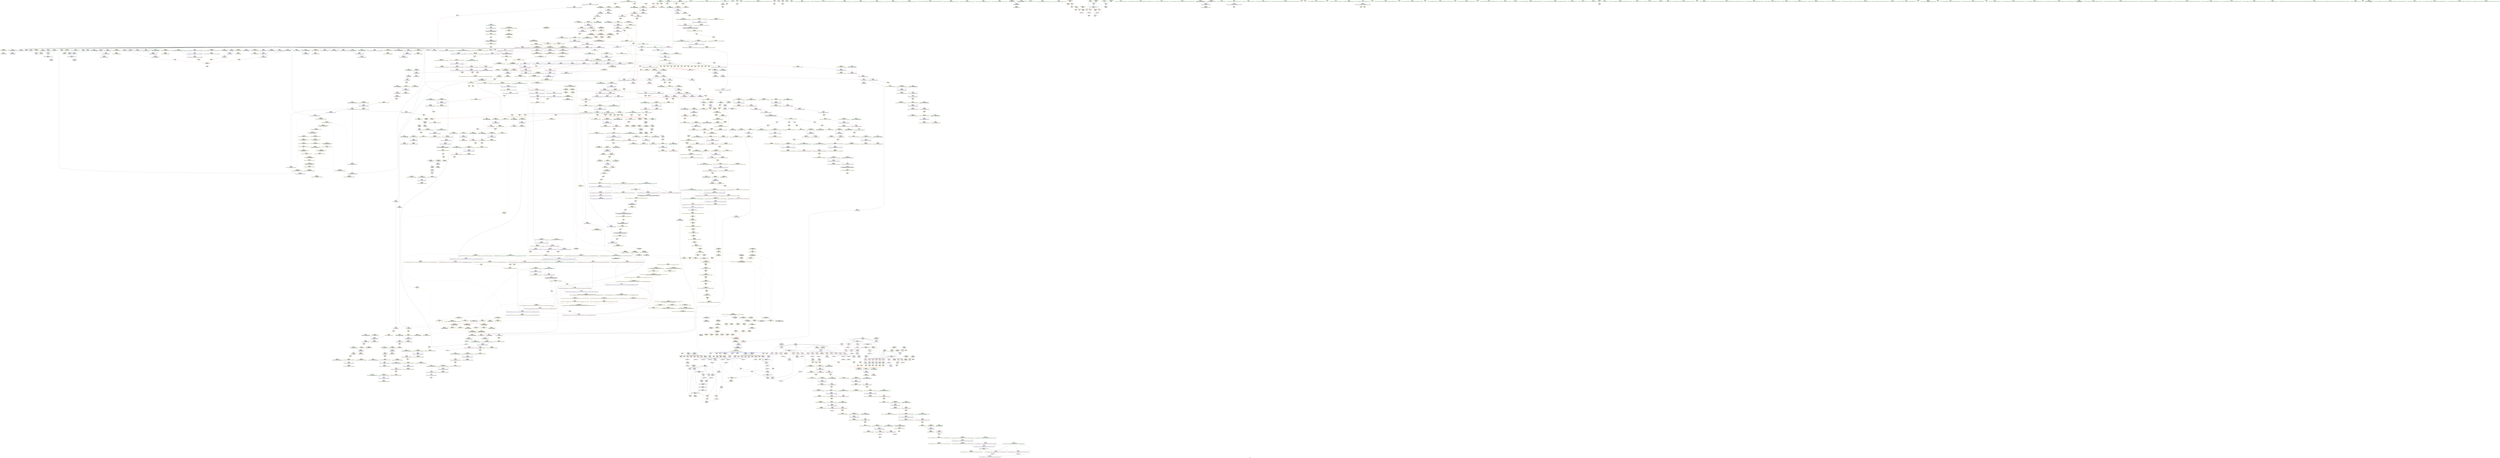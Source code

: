digraph "SVFG" {
	label="SVFG";

	Node0x559800daee10 [shape=record,color=grey,label="{NodeID: 0\nNullPtr}"];
	Node0x559800daee10 -> Node0x559800de4d00[style=solid];
	Node0x559800daee10 -> Node0x559800ded0e0[style=solid];
	Node0x559800daee10 -> Node0x559800ded1b0[style=solid];
	Node0x559800daee10 -> Node0x559800ded280[style=solid];
	Node0x559800daee10 -> Node0x559800ded350[style=solid];
	Node0x559800daee10 -> Node0x559800ded420[style=solid];
	Node0x559800daee10 -> Node0x559800ded4f0[style=solid];
	Node0x559800daee10 -> Node0x559800ded5c0[style=solid];
	Node0x559800daee10 -> Node0x559800ded690[style=solid];
	Node0x559800daee10 -> Node0x559800ded760[style=solid];
	Node0x559800daee10 -> Node0x559800ded830[style=solid];
	Node0x559800daee10 -> Node0x559800ded900[style=solid];
	Node0x559800daee10 -> Node0x559800ded9d0[style=solid];
	Node0x559800daee10 -> Node0x559800dedaa0[style=solid];
	Node0x559800daee10 -> Node0x559800dedb70[style=solid];
	Node0x559800daee10 -> Node0x559800dedc40[style=solid];
	Node0x559800daee10 -> Node0x559800dedd10[style=solid];
	Node0x559800daee10 -> Node0x559800dedde0[style=solid];
	Node0x559800daee10 -> Node0x559800dedeb0[style=solid];
	Node0x559800daee10 -> Node0x559800dedf80[style=solid];
	Node0x559800daee10 -> Node0x559800dee050[style=solid];
	Node0x559800daee10 -> Node0x559800dee120[style=solid];
	Node0x559800daee10 -> Node0x559800dee1f0[style=solid];
	Node0x559800daee10 -> Node0x559800dee2c0[style=solid];
	Node0x559800daee10 -> Node0x559800dee390[style=solid];
	Node0x559800daee10 -> Node0x559800dee460[style=solid];
	Node0x559800daee10 -> Node0x559800dee530[style=solid];
	Node0x559800daee10 -> Node0x559800dee600[style=solid];
	Node0x559800daee10 -> Node0x559800dee6d0[style=solid];
	Node0x559800daee10 -> Node0x559800dee7a0[style=solid];
	Node0x559800daee10 -> Node0x559800e02fc0[style=solid];
	Node0x559800daee10 -> Node0x559800e05620[style=solid];
	Node0x559800daee10 -> Node0x559800e056f0[style=solid];
	Node0x559800daee10 -> Node0x559800e057c0[style=solid];
	Node0x559800daee10 -> Node0x559800e07430[style=solid];
	Node0x559800daee10 -> Node0x559800e07500[style=solid];
	Node0x559800daee10 -> Node0x559800e075d0[style=solid];
	Node0x559800daee10 -> Node0x559800e157b0[style=solid];
	Node0x559800daee10 -> Node0x559800e21f10[style=solid];
	Node0x559800daee10 -> Node0x559800e264d0[style=solid];
	Node0x559800df5610 [shape=record,color=yellow,style=double,label="{NodeID: 775\nAPARM(180)\nCS[]|{<s0>21}}"];
	Node0x559800df5610:s0 -> Node0x559800e1f3f0[style=solid,color=red];
	Node0x559800e0de20 [shape=record,color=yellow,style=double,label="{NodeID: 1550\nCSMU(46V_1)\npts\{979 \}\nCS[]|{<s0>72}}"];
	Node0x559800e0de20:s0 -> Node0x559800e57790[style=dashed,color=red];
	Node0x559800dec080 [shape=record,color=red,label="{NodeID: 443\n380\<--334\n\<--B1\n_Z7processv\n}"];
	Node0x559800dec080 -> Node0x559800e23050[style=solid];
	Node0x559800e5c510 [shape=record,color=yellow,style=double,label="{NodeID: 1218\n69V_1 = ENCHI(MR_69V_0)\npts\{591 \}\nFun[_ZN9__gnu_cxx13new_allocatorIiEC2Ev]}"];
	Node0x559800e5c510 -> Node0x559800e05890[style=dashed];
	Node0x559800de0110 [shape=record,color=green,label="{NodeID: 111\n671\<--672\n__last.addr\<--__last.addr_field_insensitive\n_ZSt8_DestroyIPiEvT_S1_\n}"];
	Node0x559800de0110 -> Node0x559800dfe4d0[style=solid];
	Node0x559800de0110 -> Node0x559800e05fe0[style=solid];
	Node0x559800e168c0 [shape=record,color=yellow,style=double,label="{NodeID: 886\nAPARM(1161)\nCS[]|{<s0>88}}"];
	Node0x559800e168c0:s0 -> Node0x559800e1d920[style=solid,color=red];
	Node0x559800e01a70 [shape=record,color=red,label="{NodeID: 554\n1221\<--1215\nthis1\<--this.addr\n_ZNSt6vectorIiSaIiEEC2ERKS0_\n}"];
	Node0x559800e01a70 -> Node0x559800df2140[style=solid];
	Node0x559800e64700 [shape=record,color=yellow,style=double,label="{NodeID: 1329\nRETMU(142V_2)\npts\{576 \}\nFun[_ZNSt12_Vector_baseIiSaIiEE12_Vector_implC2Ev]}"];
	Node0x559800de47c0 [shape=record,color=green,label="{NodeID: 222\n1345\<--1346\n\<--field_insensitive\n_ZSt18__do_alloc_on_moveISaIiEEvRT_S2_St17integral_constantIbLb1EE\n}"];
	Node0x559800e1be20 [shape=record,color=yellow,style=double,label="{NodeID: 997\nFPARM(1020)\nFun[_ZSt20uninitialized_fill_nIPimiET_S1_T0_RKT1_]}"];
	Node0x559800e1be20 -> Node0x559800e08610[style=solid];
	Node0x559800e07500 [shape=record,color=blue, style = dotted,label="{NodeID: 665\n863\<--3\n_M_finish\<--dummyVal\n_ZNSt12_Vector_baseIiSaIiEE12_Vector_implC2ERKS0_\n}"];
	Node0x559800e07500 -> Node0x559800e69190[style=dashed];
	Node0x559800e6b510 [shape=record,color=yellow,style=double,label="{NodeID: 1440\nRETMU(88V_1)\npts\{1790000 1890000 \}\nFun[_ZNSt6vectorIiSaIiEE18_M_fill_initializeEmRKi]}"];
	Node0x559800df2620 [shape=record,color=black,label="{NodeID: 333\n1359\<--1364\n_ZSt4moveIRSaIiEEONSt16remove_referenceIT_E4typeEOS3__ret\<--\n_ZSt4moveIRSaIiEEONSt16remove_referenceIT_E4typeEOS3_\n}"];
	Node0x559800df2620 -> Node0x559800e20620[style=solid];
	Node0x559800e25d50 [shape=record,color=grey,label="{NodeID: 1108\n358 = cmp(353, 357, )\n}"];
	Node0x559800ddbe60 [shape=record,color=green,label="{NodeID: 1\n7\<--1\n__dso_handle\<--dummyObj\nGlob }"];
	Node0x559800df56e0 [shape=record,color=yellow,style=double,label="{NodeID: 776\nAPARM(182)\nCS[]|{<s0>21}}"];
	Node0x559800df56e0:s0 -> Node0x559800e1f510[style=solid,color=red];
	Node0x559800e0df80 [shape=record,color=yellow,style=double,label="{NodeID: 1551\nCSMU(86V_1)\npts\{181 191 \}\nCS[]|{<s0>72}}"];
	Node0x559800e0df80:s0 -> Node0x559800e576b0[style=dashed,color=red];
	Node0x559800dec150 [shape=record,color=red,label="{NodeID: 444\n394\<--334\n\<--B1\n_Z7processv\n}"];
	Node0x559800dec150 -> Node0x559800e25ed0[style=solid];
	Node0x559800e5c620 [shape=record,color=yellow,style=double,label="{NodeID: 1219\n216V_1 = ENCHI(MR_216V_0)\npts\{850 \}\nFun[_ZNSt12_Vector_baseIiSaIiEE12_Vector_implC2ERKS0_]}"];
	Node0x559800e5c620 -> Node0x559800e07290[style=dashed];
	Node0x559800de01e0 [shape=record,color=green,label="{NodeID: 112\n678\<--679\n_ZNSt12_Destroy_auxILb1EE9__destroyIPiEEvT_S3_\<--_ZNSt12_Destroy_auxILb1EE9__destroyIPiEEvT_S3__field_insensitive\n}"];
	Node0x559800e16990 [shape=record,color=yellow,style=double,label="{NodeID: 887\nAPARM(1163)\nCS[]|{<s0>88}}"];
	Node0x559800e16990:s0 -> Node0x559800e1da40[style=solid,color=red];
	Node0x559800e01b40 [shape=record,color=red,label="{NodeID: 555\n1223\<--1217\n\<--__a.addr\n_ZNSt6vectorIiSaIiEEC2ERKS0_\n}"];
	Node0x559800e01b40 -> Node0x559800e174f0[style=solid];
	Node0x559800e64810 [shape=record,color=yellow,style=double,label="{NodeID: 1330\nRETMU(48V_2)\npts\{100000 130000 \}\nFun[_ZNSt12_Vector_baseIiSaIiEE12_Vector_implC2Ev]|{<s0>54}}"];
	Node0x559800e64810:s0 -> Node0x559800e12830[style=dashed,color=blue];
	Node0x559800de4890 [shape=record,color=green,label="{NodeID: 223\n1347\<--1348\n__one.addr\<--__one.addr_field_insensitive\n_ZSt18__do_alloc_on_moveISaIiEEvRT_S2_St17integral_constantIbLb1EE\n}"];
	Node0x559800de4890 -> Node0x559800e02b80[style=solid];
	Node0x559800de4890 -> Node0x559800e0a830[style=solid];
	Node0x559800e1bf10 [shape=record,color=yellow,style=double,label="{NodeID: 998\nFPARM(1021)\nFun[_ZSt20uninitialized_fill_nIPimiET_S1_T0_RKT1_]}"];
	Node0x559800e1bf10 -> Node0x559800e086e0[style=solid];
	Node0x559800e075d0 [shape=record,color=blue, style = dotted,label="{NodeID: 666\n865\<--3\n_M_end_of_storage\<--dummyVal\n_ZNSt12_Vector_baseIiSaIiEE12_Vector_implC2ERKS0_\n}"];
	Node0x559800e075d0 -> Node0x559800e692d0[style=dashed];
	Node0x559800e6b620 [shape=record,color=yellow,style=double,label="{NodeID: 1441\nRETMU(90V_2)\npts\{1790001 1890001 \}\nFun[_ZNSt6vectorIiSaIiEE18_M_fill_initializeEmRKi]|{<s0>49}}"];
	Node0x559800e6b620:s0 -> Node0x559800e11180[style=dashed,color=blue];
	Node0x559800df26f0 [shape=record,color=purple,label="{NodeID: 334\n33\<--4\n\<--_ZStL8__ioinit\n__cxx_global_var_init\n}"];
	Node0x559800df26f0 -> Node0x559800e0b390[style=solid];
	Node0x559800e25ed0 [shape=record,color=grey,label="{NodeID: 1109\n399 = cmp(394, 398, )\n}"];
	Node0x559800ddc1a0 [shape=record,color=green,label="{NodeID: 2\n14\<--1\n_ZSt3cin\<--dummyObj\nGlob }"];
	Node0x559800df57b0 [shape=record,color=yellow,style=double,label="{NodeID: 777\nAPARM(8)\nCS[]|{<s0>22}}"];
	Node0x559800df57b0:s0 -> Node0x559800e1d2c0[style=solid,color=red];
	Node0x559800e0e060 [shape=record,color=yellow,style=double,label="{NodeID: 1552\nCSMU(88V_1)\npts\{1790000 1890000 \}\nCS[]|{<s0>48}}"];
	Node0x559800e0e060:s0 -> Node0x559800e5af90[style=dashed,color=red];
	Node0x559800dec220 [shape=record,color=red,label="{NodeID: 445\n402\<--334\n\<--B1\n_Z7processv\n}"];
	Node0x559800dec220 -> Node0x559800e23ad0[style=solid];
	Node0x559800e5c730 [shape=record,color=yellow,style=double,label="{NodeID: 1220\n218V_1 = ENCHI(MR_218V_0)\npts\{852 \}\nFun[_ZNSt12_Vector_baseIiSaIiEE12_Vector_implC2ERKS0_]}"];
	Node0x559800e5c730 -> Node0x559800e07360[style=dashed];
	Node0x559800de02e0 [shape=record,color=green,label="{NodeID: 113\n684\<--685\n.addr\<--.addr_field_insensitive\n_ZNSt12_Destroy_auxILb1EE9__destroyIPiEEvT_S3_\n}"];
	Node0x559800de02e0 -> Node0x559800e060b0[style=solid];
	Node0x559800e16a60 [shape=record,color=yellow,style=double,label="{NodeID: 888\nAPARM(1168)\nCS[]|{<s0>89}}"];
	Node0x559800e16a60:s0 -> Node0x559800e1d920[style=solid,color=red];
	Node0x559800e01c10 [shape=record,color=red,label="{NodeID: 556\n1237\<--1231\nthis1\<--this.addr\n_ZNSt12_Vector_baseIiSaIiEE12_Vector_impl12_M_swap_dataERS2_\n}"];
	Node0x559800e01c10 -> Node0x559800de9160[style=solid];
	Node0x559800e01c10 -> Node0x559800de9230[style=solid];
	Node0x559800e01c10 -> Node0x559800de9300[style=solid];
	Node0x559800e64920 [shape=record,color=yellow,style=double,label="{NodeID: 1331\nRETMU(145V_2)\npts\{100001 130001 \}\nFun[_ZNSt12_Vector_baseIiSaIiEE12_Vector_implC2Ev]|{<s0>54}}"];
	Node0x559800e64920:s0 -> Node0x559800e12830[style=dashed,color=blue];
	Node0x559800de4960 [shape=record,color=green,label="{NodeID: 224\n1349\<--1350\n__two.addr\<--__two.addr_field_insensitive\n_ZSt18__do_alloc_on_moveISaIiEEvRT_S2_St17integral_constantIbLb1EE\n}"];
	Node0x559800de4960 -> Node0x559800e02c50[style=solid];
	Node0x559800de4960 -> Node0x559800e0a900[style=solid];
	Node0x559800e1c000 [shape=record,color=yellow,style=double,label="{NodeID: 999\nFPARM(1022)\nFun[_ZSt20uninitialized_fill_nIPimiET_S1_T0_RKT1_]}"];
	Node0x559800e1c000 -> Node0x559800e087b0[style=solid];
	Node0x559800e076a0 [shape=record,color=blue,label="{NodeID: 667\n871\<--869\nthis.addr\<--this\n_ZNSt12_Vector_baseIiSaIiEE17_M_create_storageEm\n}"];
	Node0x559800e076a0 -> Node0x559800dff780[style=dashed];
	Node0x559800e076a0 -> Node0x559800e63a40[style=dashed];
	Node0x559800e6b730 [shape=record,color=yellow,style=double,label="{NodeID: 1442\nRETMU(238V_2)\npts\{940 \}\nFun[_ZNSt16allocator_traitsISaIiEE8allocateERS0_m]}"];
	Node0x559800df27c0 [shape=record,color=purple,label="{NodeID: 335\n153\<--15\n\<--.str\nmain\n}"];
	Node0x559800df27c0 -> Node0x559800e0c570[style=solid];
	Node0x559800e26050 [shape=record,color=grey,label="{NodeID: 1110\n392 = cmp(387, 391, )\n}"];
	Node0x559800ddc260 [shape=record,color=green,label="{NodeID: 3\n15\<--1\n.str\<--dummyObj\nGlob }"];
	Node0x559800df5880 [shape=record,color=yellow,style=double,label="{NodeID: 778\nAPARM(178)\nCS[]|{<s0>22}}"];
	Node0x559800df5880:s0 -> Node0x559800e1d3e0[style=solid,color=red];
	Node0x559800e0e1f0 [shape=record,color=yellow,style=double,label="{NodeID: 1553\nCSMU(90V_1)\npts\{1790001 1890001 \}\nCS[]|{<s0>48}}"];
	Node0x559800e0e1f0:s0 -> Node0x559800e5af90[style=dashed,color=red];
	Node0x559800dec2f0 [shape=record,color=red,label="{NodeID: 446\n360\<--336\n\<--B2\n_Z7processv\n}"];
	Node0x559800dec2f0 -> Node0x559800e25bd0[style=solid];
	Node0x559800e5c810 [shape=record,color=yellow,style=double,label="{NodeID: 1221\n13V_1 = ENCHI(MR_13V_0)\npts\{1790000 1890000 11420000 \}\nFun[_ZNSt12_Vector_baseIiSaIiEE12_Vector_implC2ERKS0_]}"];
	Node0x559800e5c810 -> Node0x559800e07430[style=dashed];
	Node0x559800de4dd0 [shape=record,color=green,label="{NodeID: 114\n686\<--687\n.addr1\<--.addr1_field_insensitive\n_ZNSt12_Destroy_auxILb1EE9__destroyIPiEEvT_S3_\n}"];
	Node0x559800de4dd0 -> Node0x559800e06180[style=solid];
	Node0x559800e16b30 [shape=record,color=yellow,style=double,label="{NodeID: 889\nAPARM(1171)\nCS[]|{<s0>89}}"];
	Node0x559800e16b30:s0 -> Node0x559800e1da40[style=solid,color=red];
	Node0x559800e01ce0 [shape=record,color=red,label="{NodeID: 557\n1239\<--1233\n\<--__x.addr\n_ZNSt12_Vector_baseIiSaIiEE12_Vector_impl12_M_swap_dataERS2_\n}"];
	Node0x559800e01ce0 -> Node0x559800de93d0[style=solid];
	Node0x559800e64a30 [shape=record,color=yellow,style=double,label="{NodeID: 1332\nRETMU(147V_2)\npts\{100002 130002 \}\nFun[_ZNSt12_Vector_baseIiSaIiEE12_Vector_implC2Ev]|{<s0>54}}"];
	Node0x559800e64a30:s0 -> Node0x559800e12830[style=dashed,color=blue];
	Node0x559800de4a30 [shape=record,color=green,label="{NodeID: 225\n1355\<--1356\n_ZSt4moveIRSaIiEEONSt16remove_referenceIT_E4typeEOS3_\<--_ZSt4moveIRSaIiEEONSt16remove_referenceIT_E4typeEOS3__field_insensitive\n}"];
	Node0x559800e1c0f0 [shape=record,color=yellow,style=double,label="{NodeID: 1000\nFPARM(1213)\nFun[_ZNSt6vectorIiSaIiEEC2ERKS0_]}"];
	Node0x559800e1c0f0 -> Node0x559800e09a60[style=solid];
	Node0x559800e07770 [shape=record,color=blue,label="{NodeID: 668\n873\<--870\n__n.addr\<--__n\n_ZNSt12_Vector_baseIiSaIiEE17_M_create_storageEm\n}"];
	Node0x559800e07770 -> Node0x559800dff850[style=dashed];
	Node0x559800e07770 -> Node0x559800dff920[style=dashed];
	Node0x559800e07770 -> Node0x559800e63b50[style=dashed];
	Node0x559800e6b840 [shape=record,color=yellow,style=double,label="{NodeID: 1443\nRETMU(240V_2)\npts\{942 \}\nFun[_ZNSt16allocator_traitsISaIiEE8allocateERS0_m]}"];
	Node0x559800df2890 [shape=record,color=purple,label="{NodeID: 336\n342\<--18\n\<--.str.3\n_Z7processv\n}"];
	Node0x559800df2890 -> Node0x559800e0c7e0[style=solid];
	Node0x559800e261d0 [shape=record,color=grey,label="{NodeID: 1111\n924 = cmp(923, 341, )\n}"];
	Node0x559800ddc320 [shape=record,color=green,label="{NodeID: 4\n17\<--1\nstdout\<--dummyObj\nGlob }"];
	Node0x559800df5950 [shape=record,color=yellow,style=double,label="{NodeID: 779\nAPARM(178)\nCS[]|{<s0>23}}"];
	Node0x559800df5950:s0 -> Node0x559800e1f690[style=solid,color=red];
	Node0x559800e0e300 [shape=record,color=yellow,style=double,label="{NodeID: 1554\nCSMU(92V_1)\npts\{1790002 1890002 \}\nCS[]|{<s0>48}}"];
	Node0x559800e0e300:s0 -> Node0x559800e5af90[style=dashed,color=red];
	Node0x559800dec3c0 [shape=record,color=red,label="{NodeID: 447\n367\<--336\n\<--B2\n_Z7processv\n}"];
	Node0x559800dec3c0 -> Node0x559800e22d50[style=solid];
	Node0x559800e5c950 [shape=record,color=yellow,style=double,label="{NodeID: 1222\n15V_1 = ENCHI(MR_15V_0)\npts\{1790001 1890001 11420001 \}\nFun[_ZNSt12_Vector_baseIiSaIiEE12_Vector_implC2ERKS0_]}"];
	Node0x559800e5c950 -> Node0x559800e07500[style=dashed];
	Node0x559800de4ea0 [shape=record,color=green,label="{NodeID: 115\n695\<--696\nthis.addr\<--this.addr_field_insensitive\n_ZNSt12_Vector_baseIiSaIiEE13_M_deallocateEPim\n}"];
	Node0x559800de4ea0 -> Node0x559800dfe5a0[style=solid];
	Node0x559800de4ea0 -> Node0x559800e06250[style=solid];
	Node0x559800e16c00 [shape=record,color=yellow,style=double,label="{NodeID: 890\nAPARM(1173)\nCS[]|{<s0>90}}"];
	Node0x559800e16c00:s0 -> Node0x559800e1b970[style=solid,color=red];
	Node0x559800e01db0 [shape=record,color=red,label="{NodeID: 558\n1245\<--1233\n\<--__x.addr\n_ZNSt12_Vector_baseIiSaIiEE12_Vector_impl12_M_swap_dataERS2_\n}"];
	Node0x559800e01db0 -> Node0x559800de94a0[style=solid];
	Node0x559800e64b40 [shape=record,color=yellow,style=double,label="{NodeID: 1333\nRETMU(251V_2)\npts\{1001 \}\nFun[_ZSt24__uninitialized_fill_n_aIPimiiET_S1_T0_RKT1_RSaIT2_E]}"];
	Node0x559800de4b30 [shape=record,color=green,label="{NodeID: 226\n1361\<--1362\n__t.addr\<--__t.addr_field_insensitive\n_ZSt4moveIRSaIiEEONSt16remove_referenceIT_E4typeEOS3_\n}"];
	Node0x559800de4b30 -> Node0x559800e02d20[style=solid];
	Node0x559800de4b30 -> Node0x559800e0a9d0[style=solid];
	Node0x559800e1c1e0 [shape=record,color=yellow,style=double,label="{NodeID: 1001\nFPARM(1214)\nFun[_ZNSt6vectorIiSaIiEEC2ERKS0_]}"];
	Node0x559800e1c1e0 -> Node0x559800e09b30[style=solid];
	Node0x559800e07840 [shape=record,color=blue,label="{NodeID: 669\n883\<--879\n_M_start\<--call\n_ZNSt12_Vector_baseIiSaIiEE17_M_create_storageEm\n}"];
	Node0x559800e07840 -> Node0x559800dff9f0[style=dashed];
	Node0x559800e07840 -> Node0x559800dffac0[style=dashed];
	Node0x559800e07840 -> Node0x559800e63c30[style=dashed];
	Node0x559800e6b920 [shape=record,color=yellow,style=double,label="{NodeID: 1444\nRETMU(193V_2)\npts\{772 \}\nFun[_ZN9__gnu_cxx13new_allocatorIiED2Ev]}"];
	Node0x559800df2960 [shape=record,color=purple,label="{NodeID: 337\n428\<--20\n\<--.str.4\n_Z7processv\n}"];
	Node0x559800df2960 -> Node0x559800e0ba10[style=solid];
	Node0x559800e26350 [shape=record,color=grey,label="{NodeID: 1112\n970 = cmp(966, 967, )\n}"];
	Node0x559800ddc3e0 [shape=record,color=green,label="{NodeID: 5\n18\<--1\n.str.3\<--dummyObj\nGlob }"];
	Node0x559800df5a20 [shape=record,color=yellow,style=double,label="{NodeID: 780\nAPARM(182)\nCS[]|{<s0>24}}"];
	Node0x559800df5a20:s0 -> Node0x559800e1c660[style=solid,color=red];
	Node0x559800e0e410 [shape=record,color=yellow,style=double,label="{NodeID: 1555\nCSMU(88V_2)\npts\{1790000 1890000 \}\nCS[]|{<s0>50}}"];
	Node0x559800e0e410:s0 -> Node0x559800e5da40[style=dashed,color=red];
	Node0x559800dec490 [shape=record,color=red,label="{NodeID: 448\n387\<--336\n\<--B2\n_Z7processv\n}"];
	Node0x559800dec490 -> Node0x559800e26050[style=solid];
	Node0x559800e5ca90 [shape=record,color=yellow,style=double,label="{NodeID: 1223\n17V_1 = ENCHI(MR_17V_0)\npts\{1790002 1890002 11420002 \}\nFun[_ZNSt12_Vector_baseIiSaIiEE12_Vector_implC2ERKS0_]}"];
	Node0x559800e5ca90 -> Node0x559800e075d0[style=dashed];
	Node0x559800de4f70 [shape=record,color=green,label="{NodeID: 116\n697\<--698\n__p.addr\<--__p.addr_field_insensitive\n_ZNSt12_Vector_baseIiSaIiEE13_M_deallocateEPim\n}"];
	Node0x559800de4f70 -> Node0x559800dfe670[style=solid];
	Node0x559800de4f70 -> Node0x559800dfe740[style=solid];
	Node0x559800de4f70 -> Node0x559800e06320[style=solid];
	Node0x559800e16cd0 [shape=record,color=yellow,style=double,label="{NodeID: 891\nAPARM(1176)\nCS[]|{<s0>91}}"];
	Node0x559800e16cd0:s0 -> Node0x559800e1b970[style=solid,color=red];
	Node0x559800e01e80 [shape=record,color=red,label="{NodeID: 559\n1249\<--1233\n\<--__x.addr\n_ZNSt12_Vector_baseIiSaIiEE12_Vector_impl12_M_swap_dataERS2_\n}"];
	Node0x559800e01e80 -> Node0x559800de9570[style=solid];
	Node0x559800e64c50 [shape=record,color=yellow,style=double,label="{NodeID: 1334\nRETMU(253V_2)\npts\{1003 \}\nFun[_ZSt24__uninitialized_fill_n_aIPimiiET_S1_T0_RKT1_RSaIT2_E]}"];
	Node0x559800de4c00 [shape=record,color=green,label="{NodeID: 227\n24\<--1366\n_GLOBAL__sub_I_unbing_2_1.cpp\<--_GLOBAL__sub_I_unbing_2_1.cpp_field_insensitive\n}"];
	Node0x559800de4c00 -> Node0x559800e02ec0[style=solid];
	Node0x559800e1c330 [shape=record,color=yellow,style=double,label="{NodeID: 1002\nFPARM(1309)\nFun[_ZSt4swapIPiENSt9enable_ifIXsr6__and_ISt6__not_ISt15__is_tuple_likeIT_EESt21is_move_constructibleIS4_ESt18is_move_assignableIS4_EEE5valueEvE4typeERS4_SD_]}"];
	Node0x559800e1c330 -> Node0x559800e0a350[style=solid];
	Node0x559800e07910 [shape=record,color=blue,label="{NodeID: 670\n889\<--887\n_M_finish\<--\n_ZNSt12_Vector_baseIiSaIiEE17_M_create_storageEm\n}"];
	Node0x559800e07910 -> Node0x559800e63d40[style=dashed];
	Node0x559800e6ba30 [shape=record,color=yellow,style=double,label="{NodeID: 1445\nRETMU(169V_2)\npts\{685 \}\nFun[_ZNSt12_Destroy_auxILb1EE9__destroyIPiEEvT_S3_]}"];
	Node0x559800df2a30 [shape=record,color=purple,label="{NodeID: 338\n1372\<--22\nllvm.global_ctors_0\<--llvm.global_ctors\nGlob }"];
	Node0x559800df2a30 -> Node0x559800e02df0[style=solid];
	Node0x559800e264d0 [shape=record,color=grey,label="{NodeID: 1113\n706 = cmp(705, 3, )\n}"];
	Node0x559800ddcca0 [shape=record,color=green,label="{NodeID: 6\n20\<--1\n.str.4\<--dummyObj\nGlob }"];
	Node0x559800df5af0 [shape=record,color=yellow,style=double,label="{NodeID: 781\nAPARM(192)\nCS[]|{<s0>25}}"];
	Node0x559800df5af0:s0 -> Node0x559800e1ff60[style=solid,color=red];
	Node0x559800e0e5a0 [shape=record,color=yellow,style=double,label="{NodeID: 1556\nCSMU(92V_2)\npts\{1790002 1890002 \}\nCS[]|{<s0>50}}"];
	Node0x559800e0e5a0:s0 -> Node0x559800e5db80[style=dashed,color=red];
	Node0x559800dec560 [shape=record,color=red,label="{NodeID: 449\n401\<--336\n\<--B2\n_Z7processv\n}"];
	Node0x559800dec560 -> Node0x559800e23ad0[style=solid];
	Node0x559800e5cbd0 [shape=record,color=yellow,style=double,label="{NodeID: 1224\n55V_1 = ENCHI(MR_55V_0)\npts\{329 \}\nFun[_Z7processv]}"];
	Node0x559800e5cbd0 -> Node0x559800e04510[style=dashed];
	Node0x559800de5040 [shape=record,color=green,label="{NodeID: 117\n699\<--700\n__n.addr\<--__n.addr_field_insensitive\n_ZNSt12_Vector_baseIiSaIiEE13_M_deallocateEPim\n}"];
	Node0x559800de5040 -> Node0x559800dfe810[style=solid];
	Node0x559800de5040 -> Node0x559800e063f0[style=solid];
	Node0x559800e16da0 [shape=record,color=yellow,style=double,label="{NodeID: 892\nAPARM(1174)\nCS[]|{<s0>92}}"];
	Node0x559800e16da0:s0 -> Node0x559800e19ab0[style=solid,color=red];
	Node0x559800e01f50 [shape=record,color=red,label="{NodeID: 560\n1264\<--1256\n\<--__one.addr\n_ZSt15__alloc_on_moveISaIiEEvRT_S2_\n}"];
	Node0x559800e01f50 -> Node0x559800e15200[style=solid];
	Node0x559800e64d30 [shape=record,color=yellow,style=double,label="{NodeID: 1335\nRETMU(255V_2)\npts\{1005 \}\nFun[_ZSt24__uninitialized_fill_n_aIPimiiET_S1_T0_RKT1_RSaIT2_E]}"];
	Node0x559800de4d00 [shape=record,color=black,label="{NodeID: 228\n2\<--3\ndummyVal\<--dummyVal\n}"];
	Node0x559800e1c480 [shape=record,color=yellow,style=double,label="{NodeID: 1003\nFPARM(1310)\nFun[_ZSt4swapIPiENSt9enable_ifIXsr6__and_ISt6__not_ISt15__is_tuple_likeIT_EESt21is_move_constructibleIS4_ESt18is_move_assignableIS4_EEE5valueEvE4typeERS4_SD_]}"];
	Node0x559800e1c480 -> Node0x559800e0a420[style=solid];
	Node0x559800e079e0 [shape=record,color=blue,label="{NodeID: 671\n897\<--895\n_M_end_of_storage\<--add.ptr\n_ZNSt12_Vector_baseIiSaIiEE17_M_create_storageEm\n}"];
	Node0x559800e079e0 -> Node0x559800e63e50[style=dashed];
	Node0x559800e6bb40 [shape=record,color=yellow,style=double,label="{NodeID: 1446\nRETMU(171V_2)\npts\{687 \}\nFun[_ZNSt12_Destroy_auxILb1EE9__destroyIPiEEvT_S3_]}"];
	Node0x559800df2b30 [shape=record,color=purple,label="{NodeID: 339\n1373\<--22\nllvm.global_ctors_1\<--llvm.global_ctors\nGlob }"];
	Node0x559800df2b30 -> Node0x559800e02ec0[style=solid];
	Node0x559800e26650 [shape=record,color=grey,label="{NodeID: 1114\n293 = cmp(288, 292, )\n}"];
	Node0x559800ddcd30 [shape=record,color=green,label="{NodeID: 7\n23\<--1\n\<--dummyObj\nCan only get source location for instruction, argument, global var or function.}"];
	Node0x559800df5bc0 [shape=record,color=yellow,style=double,label="{NodeID: 782\nAPARM(188)\nCS[]|{<s0>26}}"];
	Node0x559800df5bc0:s0 -> Node0x559800e1f210[style=solid,color=red];
	Node0x559800e0e6b0 [shape=record,color=yellow,style=double,label="{NodeID: 1557\nCSMU(100V_1)\npts\{100000 100001 100002 130000 130001 130002 1790000 1790001 1790002 1890000 1890001 1890002 \}\nCS[]|{<s0>52|<s1>52}}"];
	Node0x559800e0e6b0:s0 -> Node0x559800e4e5e0[style=dashed,color=red];
	Node0x559800e0e6b0:s1 -> Node0x559800e4e6f0[style=dashed,color=red];
	Node0x559800dec630 [shape=record,color=red,label="{NodeID: 450\n410\<--336\n\<--B2\n_Z7processv\n}"];
	Node0x559800dec630 -> Node0x559800e246d0[style=solid];
	Node0x559800e5cce0 [shape=record,color=yellow,style=double,label="{NodeID: 1225\n57V_1 = ENCHI(MR_57V_0)\npts\{331 \}\nFun[_Z7processv]}"];
	Node0x559800e5cce0 -> Node0x559800debd40[style=dashed];
	Node0x559800e5cce0 -> Node0x559800e69520[style=dashed];
	Node0x559800de5110 [shape=record,color=green,label="{NodeID: 118\n713\<--714\n_ZNSt16allocator_traitsISaIiEE10deallocateERS0_Pim\<--_ZNSt16allocator_traitsISaIiEE10deallocateERS0_Pim_field_insensitive\n}"];
	Node0x559800e16e70 [shape=record,color=yellow,style=double,label="{NodeID: 893\nAPARM(1177)\nCS[]|{<s0>92}}"];
	Node0x559800e16e70:s0 -> Node0x559800e19b70[style=solid,color=red];
	Node0x559800e02020 [shape=record,color=red,label="{NodeID: 561\n1265\<--1258\n\<--__two.addr\n_ZSt15__alloc_on_moveISaIiEEvRT_S2_\n}"];
	Node0x559800e02020 -> Node0x559800e152d0[style=solid];
	Node0x559800e64e10 [shape=record,color=yellow,style=double,label="{NodeID: 1336\nRETMU(257V_2)\npts\{1007 \}\nFun[_ZSt24__uninitialized_fill_n_aIPimiiET_S1_T0_RKT1_RSaIT2_E]}"];
	Node0x559800ded0e0 [shape=record,color=black,label="{NodeID: 229\n70\<--3\n\<--dummyVal\n_ZNSt6vectorIiSaIiEEC2Ev\n}"];
	Node0x559800e1c660 [shape=record,color=yellow,style=double,label="{NodeID: 1004\nFPARM(520)\nFun[_ZNSaIiED2Ev]}"];
	Node0x559800e1c660 -> Node0x559800e05210[style=solid];
	Node0x559800e07ab0 [shape=record,color=blue,label="{NodeID: 672\n905\<--903\nthis.addr\<--this\n_ZN9__gnu_cxx13new_allocatorIiEC2ERKS1_\n}"];
	Node0x559800e07ab0 -> Node0x559800dffb90[style=dashed];
	Node0x559800e07ab0 -> Node0x559800e663c0[style=dashed];
	Node0x559800e6bc20 [shape=record,color=yellow,style=double,label="{NodeID: 1447\nRETMU(304V_2)\npts\{1283 \}\nFun[_ZNSaIiEC2ERKS_]}"];
	Node0x559800df2c30 [shape=record,color=purple,label="{NodeID: 340\n1374\<--22\nllvm.global_ctors_2\<--llvm.global_ctors\nGlob }"];
	Node0x559800df2c30 -> Node0x559800e02fc0[style=solid];
	Node0x559800e267d0 [shape=record,color=grey,label="{NodeID: 1115\n298 = cmp(296, 297, )\n}"];
	Node0x559800e267d0 -> Node0x559800e224b0[style=solid];
	Node0x559800ddcdc0 [shape=record,color=green,label="{NodeID: 8\n134\<--1\n\<--dummyObj\nCan only get source location for instruction, argument, global var or function.}"];
	Node0x559800df5c90 [shape=record,color=yellow,style=double,label="{NodeID: 783\nAPARM(217)\nCS[]|{<s0>26}}"];
	Node0x559800df5c90:s0 -> Node0x559800e1f2d0[style=solid,color=red];
	Node0x559800e0e8a0 [shape=record,color=yellow,style=double,label="{NodeID: 1558\nCSMU(2V_1)\npts\{100000 100001 100002 130000 130001 130002 \}\nCS[]|{<s0>54|<s1>54|<s2>54}}"];
	Node0x559800e0e8a0:s0 -> Node0x559800e56fa0[style=dashed,color=red];
	Node0x559800e0e8a0:s1 -> Node0x559800e570b0[style=dashed,color=red];
	Node0x559800e0e8a0:s2 -> Node0x559800e571c0[style=dashed,color=red];
	Node0x559800dec700 [shape=record,color=red,label="{NodeID: 451\n372\<--338\n\<--res\n_Z7processv\n}"];
	Node0x559800dec700 -> Node0x559800e23350[style=solid];
	Node0x559800e5cdc0 [shape=record,color=yellow,style=double,label="{NodeID: 1226\n59V_1 = ENCHI(MR_59V_0)\npts\{333 \}\nFun[_Z7processv]}"];
	Node0x559800e5cdc0 -> Node0x559800debe10[style=dashed];
	Node0x559800e5cdc0 -> Node0x559800e69630[style=dashed];
	Node0x559800de51e0 [shape=record,color=green,label="{NodeID: 119\n719\<--720\nthis.addr\<--this.addr_field_insensitive\n_ZNSt12_Vector_baseIiSaIiEE12_Vector_implD2Ev\n}"];
	Node0x559800de51e0 -> Node0x559800dfe8e0[style=solid];
	Node0x559800de51e0 -> Node0x559800e064c0[style=solid];
	Node0x559800e16f40 [shape=record,color=yellow,style=double,label="{NodeID: 894\nAPARM(1141)\nCS[]|{<s0>93}}"];
	Node0x559800e16f40:s0 -> Node0x559800e1f690[style=solid,color=red];
	Node0x559800e020f0 [shape=record,color=red,label="{NodeID: 562\n1275\<--1272\nthis1\<--this.addr\n_ZNKSt12_Vector_baseIiSaIiEE19_M_get_Tp_allocatorEv\n}"];
	Node0x559800e020f0 -> Node0x559800de9640[style=solid];
	Node0x559800e64ef0 [shape=record,color=yellow,style=double,label="{NodeID: 1337\nRETMU(86V_1)\npts\{181 191 \}\nFun[_ZSt24__uninitialized_fill_n_aIPimiiET_S1_T0_RKT1_RSaIT2_E]}"];
	Node0x559800ded1b0 [shape=record,color=black,label="{NodeID: 230\n71\<--3\n\<--dummyVal\n_ZNSt6vectorIiSaIiEEC2Ev\n}"];
	Node0x559800ded1b0 -> Node0x559800e0bef0[style=solid];
	Node0x559800e1c840 [shape=record,color=yellow,style=double,label="{NodeID: 1005\nFPARM(589)\nFun[_ZN9__gnu_cxx13new_allocatorIiEC2Ev]}"];
	Node0x559800e1c840 -> Node0x559800e05890[style=solid];
	Node0x559800e07b80 [shape=record,color=blue,label="{NodeID: 673\n907\<--904\n.addr\<--\n_ZN9__gnu_cxx13new_allocatorIiEC2ERKS1_\n}"];
	Node0x559800e07b80 -> Node0x559800e664d0[style=dashed];
	Node0x559800e6bd30 [shape=record,color=yellow,style=double,label="{NodeID: 1448\nRETMU(306V_2)\npts\{1285 \}\nFun[_ZNSaIiEC2ERKS_]}"];
	Node0x559800df2d30 [shape=record,color=purple,label="{NodeID: 341\n88\<--87\n_M_impl\<--\n_ZNSt6vectorIiSaIiEED2Ev\n}"];
	Node0x559800e4d750 [shape=record,color=black,label="{NodeID: 1116\nMR_44V_6 = PHI(MR_44V_7, MR_44V_4, )\npts\{195 \}\n}"];
	Node0x559800e4d750 -> Node0x559800deb1e0[style=dashed];
	Node0x559800e4d750 -> Node0x559800deb2b0[style=dashed];
	Node0x559800e4d750 -> Node0x559800deb380[style=dashed];
	Node0x559800e4d750 -> Node0x559800e041d0[style=dashed];
	Node0x559800e4d750 -> Node0x559800e4f790[style=dashed];
	Node0x559800ddce50 [shape=record,color=green,label="{NodeID: 9\n152\<--1\n\<--dummyObj\nCan only get source location for instruction, argument, global var or function.}"];
	Node0x559800df5d60 [shape=record,color=yellow,style=double,label="{NodeID: 784\nAPARM(190)\nCS[]|{<s0>26}}"];
	Node0x559800df5d60:s0 -> Node0x559800e1f3f0[style=solid,color=red];
	Node0x559800e0ea30 [shape=record,color=yellow,style=double,label="{NodeID: 1559\nCSMU(140V_3)\npts\{100000 100001 100002 130000 130001 130002 1790000 1790001 1790002 1890000 1890001 1890002 11420000 11420001 11420002 \}\nCS[]|{<s0>101|<s1>101}}"];
	Node0x559800e0ea30:s0 -> Node0x559800e5c1b0[style=dashed,color=red];
	Node0x559800e0ea30:s1 -> Node0x559800e5c2c0[style=dashed,color=red];
	Node0x559800dec7d0 [shape=record,color=red,label="{NodeID: 452\n383\<--338\n\<--res\n_Z7processv\n}"];
	Node0x559800dec7d0 -> Node0x559800e231d0[style=solid];
	Node0x559800e5cea0 [shape=record,color=yellow,style=double,label="{NodeID: 1227\n61V_1 = ENCHI(MR_61V_0)\npts\{335 \}\nFun[_Z7processv]}"];
	Node0x559800e5cea0 -> Node0x559800debee0[style=dashed];
	Node0x559800e5cea0 -> Node0x559800debfb0[style=dashed];
	Node0x559800e5cea0 -> Node0x559800dec080[style=dashed];
	Node0x559800e5cea0 -> Node0x559800dec150[style=dashed];
	Node0x559800e5cea0 -> Node0x559800dec220[style=dashed];
	Node0x559800e5cea0 -> Node0x559800e69710[style=dashed];
	Node0x559800de52b0 [shape=record,color=green,label="{NodeID: 120\n730\<--731\n__a.addr\<--__a.addr_field_insensitive\n_ZNSt16allocator_traitsISaIiEE10deallocateERS0_Pim\n}"];
	Node0x559800de52b0 -> Node0x559800dfe9b0[style=solid];
	Node0x559800de52b0 -> Node0x559800e06590[style=solid];
	Node0x559800e17010 [shape=record,color=yellow,style=double,label="{NodeID: 895\nAPARM(1141)\nCS[]|{<s0>94}}"];
	Node0x559800e17010:s0 -> Node0x559800e1f690[style=solid,color=red];
	Node0x559800e021c0 [shape=record,color=red,label="{NodeID: 563\n1288\<--1282\nthis1\<--this.addr\n_ZNSaIiEC2ERKS_\n}"];
	Node0x559800e021c0 -> Node0x559800df23b0[style=solid];
	Node0x559800e64fd0 [shape=record,color=yellow,style=double,label="{NodeID: 1338\nRETMU(46V_2)\npts\{979 \}\nFun[_ZSt24__uninitialized_fill_n_aIPimiiET_S1_T0_RKT1_RSaIT2_E]|{<s0>72}}"];
	Node0x559800e64fd0:s0 -> Node0x559800e12130[style=dashed,color=blue];
	Node0x559800ded280 [shape=record,color=black,label="{NodeID: 231\n107\<--3\n\<--dummyVal\n_ZNSt6vectorIiSaIiEED2Ev\n}"];
	Node0x559800e1d110 [shape=record,color=yellow,style=double,label="{NodeID: 1006\nFPARM(847)\nFun[_ZNSt12_Vector_baseIiSaIiEE12_Vector_implC2ERKS0_]}"];
	Node0x559800e1d110 -> Node0x559800e07290[style=solid];
	Node0x559800e07c50 [shape=record,color=blue,label="{NodeID: 674\n916\<--914\nthis.addr\<--this\n_ZNSt12_Vector_baseIiSaIiEE11_M_allocateEm\n}"];
	Node0x559800e07c50 -> Node0x559800dffc60[style=dashed];
	Node0x559800e07c50 -> Node0x559800e678e0[style=dashed];
	Node0x559800e6be10 [shape=record,color=yellow,style=double,label="{NodeID: 1449\nRETMU(46V_2)\npts\{979 \}\nFun[_ZSt6fill_nIPimiET_S1_T0_RKT1_]|{<s0>82}}"];
	Node0x559800e6be10:s0 -> Node0x559800e12ea0[style=dashed,color=blue];
	Node0x559800df2e00 [shape=record,color=purple,label="{NodeID: 342\n89\<--87\n_M_start\<--\n_ZNSt6vectorIiSaIiEED2Ev\n}"];
	Node0x559800df2e00 -> Node0x559800de9cc0[style=solid];
	Node0x559800e4d840 [shape=record,color=black,label="{NodeID: 1117\nMR_46V_10 = PHI(MR_46V_11, MR_46V_9, )\npts\{979 \}\n}"];
	Node0x559800e4d840 -> Node0x559800deb5f0[style=dashed];
	Node0x559800e4d840 -> Node0x559800e042a0[style=dashed];
	Node0x559800e4d840 -> Node0x559800e4fc60[style=dashed];
	Node0x559800ddcf10 [shape=record,color=green,label="{NodeID: 10\n197\<--1\n\<--dummyObj\nCan only get source location for instruction, argument, global var or function.}"];
	Node0x559800df5e30 [shape=record,color=yellow,style=double,label="{NodeID: 785\nAPARM(192)\nCS[]|{<s0>26}}"];
	Node0x559800df5e30:s0 -> Node0x559800e1f510[style=solid,color=red];
	Node0x559800e0ec50 [shape=record,color=yellow,style=double,label="{NodeID: 1560\nCSMU(46V_1)\npts\{979 \}\nCS[]|{<s0>80}}"];
	Node0x559800e0ec50:s0 -> Node0x559800e5b6a0[style=dashed,color=red];
	Node0x559800dec8a0 [shape=record,color=red,label="{NodeID: 453\n406\<--338\n\<--res\n_Z7processv\n}"];
	Node0x559800dec8a0 -> Node0x559800e23950[style=solid];
	Node0x559800e5cf80 [shape=record,color=yellow,style=double,label="{NodeID: 1228\n63V_1 = ENCHI(MR_63V_0)\npts\{337 \}\nFun[_Z7processv]}"];
	Node0x559800e5cf80 -> Node0x559800dec2f0[style=dashed];
	Node0x559800e5cf80 -> Node0x559800dec3c0[style=dashed];
	Node0x559800e5cf80 -> Node0x559800dec490[style=dashed];
	Node0x559800e5cf80 -> Node0x559800dec560[style=dashed];
	Node0x559800e5cf80 -> Node0x559800dec630[style=dashed];
	Node0x559800e5cf80 -> Node0x559800e697f0[style=dashed];
	Node0x559800de5380 [shape=record,color=green,label="{NodeID: 121\n732\<--733\n__p.addr\<--__p.addr_field_insensitive\n_ZNSt16allocator_traitsISaIiEE10deallocateERS0_Pim\n}"];
	Node0x559800de5380 -> Node0x559800dfea80[style=solid];
	Node0x559800de5380 -> Node0x559800e06660[style=solid];
	Node0x559800e170e0 [shape=record,color=yellow,style=double,label="{NodeID: 896\nAPARM(1190)\nCS[]|{<s0>95}}"];
	Node0x559800e170e0:s0 -> Node0x559800e1f090[style=solid,color=red];
	Node0x559800e02290 [shape=record,color=red,label="{NodeID: 564\n1290\<--1284\n\<--__a.addr\n_ZNSaIiEC2ERKS_\n}"];
	Node0x559800e02290 -> Node0x559800df2480[style=solid];
	Node0x559800e650b0 [shape=record,color=yellow,style=double,label="{NodeID: 1339\nRETMU(2V_2)\npts\{100000 100001 100002 130000 130001 130002 \}\nFun[__cxx_global_var_init.1]|{<s0>110}}"];
	Node0x559800e650b0:s0 -> Node0x559800e13ed0[style=dashed,color=blue];
	Node0x559800ded350 [shape=record,color=black,label="{NodeID: 232\n108\<--3\n\<--dummyVal\n_ZNSt6vectorIiSaIiEED2Ev\n}"];
	Node0x559800ded350 -> Node0x559800e03260[style=solid];
	Node0x559800e1d1d0 [shape=record,color=yellow,style=double,label="{NodeID: 1007\nFPARM(848)\nFun[_ZNSt12_Vector_baseIiSaIiEE12_Vector_implC2ERKS0_]}"];
	Node0x559800e1d1d0 -> Node0x559800e07360[style=solid];
	Node0x559800e07d20 [shape=record,color=blue,label="{NodeID: 675\n918\<--915\n__n.addr\<--__n\n_ZNSt12_Vector_baseIiSaIiEE11_M_allocateEm\n}"];
	Node0x559800e07d20 -> Node0x559800dffd30[style=dashed];
	Node0x559800e07d20 -> Node0x559800dffe00[style=dashed];
	Node0x559800e07d20 -> Node0x559800e679f0[style=dashed];
	Node0x559800e6bf20 [shape=record,color=yellow,style=double,label="{NodeID: 1450\nRETMU(279V_2)\npts\{1067 \}\nFun[_ZSt6fill_nIPimiET_S1_T0_RKT1_]}"];
	Node0x559800df2ed0 [shape=record,color=purple,label="{NodeID: 343\n92\<--91\n_M_impl2\<--\n_ZNSt6vectorIiSaIiEED2Ev\n}"];
	Node0x559800e4dd40 [shape=record,color=black,label="{NodeID: 1118\nMR_65V_7 = PHI(MR_65V_5, MR_65V_3, )\npts\{339 \}\n}"];
	Node0x559800e4dd40 -> Node0x559800dec8a0[style=dashed];
	Node0x559800e4dd40 -> Node0x559800dec970[style=dashed];
	Node0x559800e4dd40 -> Node0x559800e04780[style=dashed];
	Node0x559800e4dd40 -> Node0x559800e04850[style=dashed];
	Node0x559800e4dd40 -> Node0x559800e51060[style=dashed];
	Node0x559800ddd010 [shape=record,color=green,label="{NodeID: 11\n225\<--1\n\<--dummyObj\nCan only get source location for instruction, argument, global var or function.}"];
	Node0x559800df5f00 [shape=record,color=yellow,style=double,label="{NodeID: 786\nAPARM(11)\nCS[]|{<s0>27}}"];
	Node0x559800df5f00:s0 -> Node0x559800e1d2c0[style=solid,color=red];
	Node0x559800e0edb0 [shape=record,color=yellow,style=double,label="{NodeID: 1561\nCSMU(86V_1)\npts\{181 191 \}\nCS[]|{<s0>80}}"];
	Node0x559800e0edb0:s0 -> Node0x559800e5bb30[style=dashed,color=red];
	Node0x559800dec970 [shape=record,color=red,label="{NodeID: 454\n417\<--338\n\<--res\n_Z7processv\n}"];
	Node0x559800dec970 -> Node0x559800e24850[style=solid];
	Node0x559800e5d060 [shape=record,color=yellow,style=double,label="{NodeID: 1229\n65V_1 = ENCHI(MR_65V_0)\npts\{339 \}\nFun[_Z7processv]}"];
	Node0x559800e5d060 -> Node0x559800e04440[style=dashed];
	Node0x559800de5450 [shape=record,color=green,label="{NodeID: 122\n734\<--735\n__n.addr\<--__n.addr_field_insensitive\n_ZNSt16allocator_traitsISaIiEE10deallocateERS0_Pim\n}"];
	Node0x559800de5450 -> Node0x559800dfeb50[style=solid];
	Node0x559800de5450 -> Node0x559800e06730[style=solid];
	Node0x559800e171b0 [shape=record,color=yellow,style=double,label="{NodeID: 897\nAPARM(1206)\nCS[]|{<s0>96}}"];
	Node0x559800e171b0:s0 -> Node0x559800e1a6b0[style=solid,color=red];
	Node0x559800e02360 [shape=record,color=red,label="{NodeID: 565\n1303\<--1297\nthis1\<--this.addr\n_ZNSt12_Vector_baseIiSaIiEEC2ERKS0_\n}"];
	Node0x559800e02360 -> Node0x559800de9710[style=solid];
	Node0x559800e651f0 [shape=record,color=yellow,style=double,label="{NodeID: 1340\nRETMU(181V_2)\npts\{731 \}\nFun[_ZNSt16allocator_traitsISaIiEE10deallocateERS0_Pim]}"];
	Node0x559800ded420 [shape=record,color=black,label="{NodeID: 233\n110\<--3\n\<--dummyVal\n_ZNSt6vectorIiSaIiEED2Ev\n}"];
	Node0x559800ded420 -> Node0x559800e03330[style=solid];
	Node0x559800e1d2c0 [shape=record,color=yellow,style=double,label="{NodeID: 1008\nFPARM(496)\nFun[_ZNSt6vectorIiSaIiEEaSEOS1_]}"];
	Node0x559800e1d2c0 -> Node0x559800e04fa0[style=solid];
	Node0x559800e07df0 [shape=record,color=blue,label="{NodeID: 676\n939\<--937\n__a.addr\<--__a\n_ZNSt16allocator_traitsISaIiEE8allocateERS0_m\n}"];
	Node0x559800e07df0 -> Node0x559800dffed0[style=dashed];
	Node0x559800e07df0 -> Node0x559800e6b730[style=dashed];
	Node0x559800e6c000 [shape=record,color=yellow,style=double,label="{NodeID: 1451\nRETMU(281V_2)\npts\{1069 \}\nFun[_ZSt6fill_nIPimiET_S1_T0_RKT1_]}"];
	Node0x559800df2fa0 [shape=record,color=purple,label="{NodeID: 344\n93\<--91\n_M_finish\<--\n_ZNSt6vectorIiSaIiEED2Ev\n}"];
	Node0x559800df2fa0 -> Node0x559800de9d90[style=solid];
	Node0x559800e4de30 [shape=record,color=black,label="{NodeID: 1119\nMR_32V_3 = PHI(MR_32V_4, MR_32V_2, )\npts\{175 \}\n}"];
	Node0x559800e4de30 -> Node0x559800dea1a0[style=dashed];
	Node0x559800e4de30 -> Node0x559800dea270[style=dashed];
	Node0x559800e4de30 -> Node0x559800dea340[style=dashed];
	Node0x559800e4de30 -> Node0x559800dea410[style=dashed];
	Node0x559800e4de30 -> Node0x559800dea4e0[style=dashed];
	Node0x559800e4de30 -> Node0x559800dea5b0[style=dashed];
	Node0x559800e4de30 -> Node0x559800dea680[style=dashed];
	Node0x559800e4de30 -> Node0x559800dea750[style=dashed];
	Node0x559800e4de30 -> Node0x559800dea820[style=dashed];
	Node0x559800e4de30 -> Node0x559800e04370[style=dashed];
	Node0x559800e4de30 -> Node0x559800e6f230[style=dashed];
	Node0x559800ddd110 [shape=record,color=green,label="{NodeID: 12\n233\<--1\n\<--dummyObj\nCan only get source location for instruction, argument, global var or function.}"];
	Node0x559800df5fd0 [shape=record,color=yellow,style=double,label="{NodeID: 787\nAPARM(188)\nCS[]|{<s0>27}}"];
	Node0x559800df5fd0:s0 -> Node0x559800e1d3e0[style=solid,color=red];
	Node0x559800e0ee90 [shape=record,color=yellow,style=double,label="{NodeID: 1562\nCSMU(46V_1)\npts\{979 \}\nCS[]|{<s0>81}}"];
	Node0x559800e0ee90:s0 -> Node0x559800e5a670[style=dashed,color=red];
	Node0x559800deca40 [shape=record,color=red,label="{NodeID: 455\n427\<--338\n\<--res\n_Z7processv\n}"];
	Node0x559800deca40 -> Node0x559800e0bae0[style=solid];
	Node0x559800e5d140 [shape=record,color=yellow,style=double,label="{NodeID: 1230\n46V_1 = ENCHI(MR_46V_0)\npts\{979 \}\nFun[_Z7processv]}"];
	Node0x559800e5d140 -> Node0x559800decb10[style=dashed];
	Node0x559800e5d140 -> Node0x559800decbe0[style=dashed];
	Node0x559800e5d140 -> Node0x559800deccb0[style=dashed];
	Node0x559800e5d140 -> Node0x559800decd80[style=dashed];
	Node0x559800e5d140 -> Node0x559800dece50[style=dashed];
	Node0x559800e5d140 -> Node0x559800decf20[style=dashed];
	Node0x559800e5d140 -> Node0x559800e699b0[style=dashed];
	Node0x559800de5520 [shape=record,color=green,label="{NodeID: 123\n744\<--745\n_ZN9__gnu_cxx13new_allocatorIiE10deallocateEPim\<--_ZN9__gnu_cxx13new_allocatorIiE10deallocateEPim_field_insensitive\n}"];
	Node0x559800e17280 [shape=record,color=yellow,style=double,label="{NodeID: 898\nAPARM(1201)\nCS[]|{<s0>97}}"];
	Node0x559800e17280:s0 -> Node0x559800e1edf0[style=solid,color=red];
	Node0x559800e02430 [shape=record,color=red,label="{NodeID: 566\n1305\<--1299\n\<--__a.addr\n_ZNSt12_Vector_baseIiSaIiEEC2ERKS0_\n}"];
	Node0x559800e02430 -> Node0x559800e17b70[style=solid];
	Node0x559800e65300 [shape=record,color=yellow,style=double,label="{NodeID: 1341\nRETMU(183V_2)\npts\{733 \}\nFun[_ZNSt16allocator_traitsISaIiEE10deallocateERS0_Pim]}"];
	Node0x559800ded4f0 [shape=record,color=black,label="{NodeID: 234\n261\<--3\n\<--dummyVal\n_Z11pre_processv\n}"];
	Node0x559800e1d3e0 [shape=record,color=yellow,style=double,label="{NodeID: 1009\nFPARM(497)\nFun[_ZNSt6vectorIiSaIiEEaSEOS1_]}"];
	Node0x559800e1d3e0 -> Node0x559800e05070[style=solid];
	Node0x559800e07ec0 [shape=record,color=blue,label="{NodeID: 677\n941\<--938\n__n.addr\<--__n\n_ZNSt16allocator_traitsISaIiEE8allocateERS0_m\n}"];
	Node0x559800e07ec0 -> Node0x559800dfffa0[style=dashed];
	Node0x559800e07ec0 -> Node0x559800e6b840[style=dashed];
	Node0x559800e6c0e0 [shape=record,color=yellow,style=double,label="{NodeID: 1452\nRETMU(283V_2)\npts\{1071 \}\nFun[_ZSt6fill_nIPimiET_S1_T0_RKT1_]}"];
	Node0x559800df3070 [shape=record,color=purple,label="{NodeID: 345\n541\<--540\n_M_impl\<--\n_ZNSt6vectorIiSaIiEEixEm\n}"];
	Node0x559800e4f790 [shape=record,color=black,label="{NodeID: 1120\nMR_44V_3 = PHI(MR_44V_6, MR_44V_2, )\npts\{195 \}\n}"];
	Node0x559800e4f790 -> Node0x559800e51a60[style=dashed];
	Node0x559800e4f790 -> Node0x559800e6f7a0[style=dashed];
	Node0x559800ddd210 [shape=record,color=green,label="{NodeID: 13\n250\<--1\n\<--dummyObj\nCan only get source location for instruction, argument, global var or function.}"];
	Node0x559800df60a0 [shape=record,color=yellow,style=double,label="{NodeID: 788\nAPARM(188)\nCS[]|{<s0>28}}"];
	Node0x559800df60a0:s0 -> Node0x559800e1f690[style=solid,color=red];
	Node0x559800e0eff0 [shape=record,color=yellow,style=double,label="{NodeID: 1563\nCSMU(86V_1)\npts\{181 191 \}\nCS[]|{<s0>81}}"];
	Node0x559800e0eff0:s0 -> Node0x559800e5aa20[style=dashed,color=red];
	Node0x559800decb10 [shape=record,color=red,label="{NodeID: 456\n357\<--356\n\<--call1\n_Z7processv\n}"];
	Node0x559800decb10 -> Node0x559800e25d50[style=solid];
	Node0x559800e5d220 [shape=record,color=yellow,style=double,label="{NodeID: 1231\n48V_1 = ENCHI(MR_48V_0)\npts\{100000 130000 \}\nFun[_Z7processv]}"];
	Node0x559800e5d220 -> Node0x559800e69a90[style=dashed];
	Node0x559800e5d220 -> Node0x559800e0d330[style=dashed];
	Node0x559800e5d220 -> Node0x559800e0d4c0[style=dashed];
	Node0x559800e5d220 -> Node0x559800e0d650[style=dashed];
	Node0x559800e5d220 -> Node0x559800e0d7e0[style=dashed];
	Node0x559800e5d220 -> Node0x559800e0d970[style=dashed];
	Node0x559800e5d220 -> Node0x559800e0db00[style=dashed];
	Node0x559800de5620 [shape=record,color=green,label="{NodeID: 124\n751\<--752\nthis.addr\<--this.addr_field_insensitive\n_ZN9__gnu_cxx13new_allocatorIiE10deallocateEPim\n}"];
	Node0x559800de5620 -> Node0x559800dfec20[style=solid];
	Node0x559800de5620 -> Node0x559800e06800[style=solid];
	Node0x559800e17350 [shape=record,color=yellow,style=double,label="{NodeID: 899\nAPARM(1207)\nCS[]|{<s0>97}}"];
	Node0x559800e17350:s0 -> Node0x559800e1ef10[style=solid,color=red];
	Node0x559800e02500 [shape=record,color=red,label="{NodeID: 567\n1319\<--1311\n\<--__a.addr\n_ZSt4swapIPiENSt9enable_ifIXsr6__and_ISt6__not_ISt15__is_tuple_likeIT_EESt21is_move_constructibleIS4_ESt18is_move_assignableIS4_EEE5valueEvE4typeERS4_SD_\n}"];
	Node0x559800e02500 -> Node0x559800e17c40[style=solid];
	Node0x559800e653e0 [shape=record,color=yellow,style=double,label="{NodeID: 1342\nRETMU(185V_2)\npts\{735 \}\nFun[_ZNSt16allocator_traitsISaIiEE10deallocateERS0_Pim]}"];
	Node0x559800ded5c0 [shape=record,color=black,label="{NodeID: 235\n262\<--3\n\<--dummyVal\n_Z11pre_processv\n}"];
	Node0x559800ded5c0 -> Node0x559800e03dc0[style=solid];
	Node0x559800e1d530 [shape=record,color=yellow,style=double,label="{NodeID: 1010\nFPARM(624)\nFun[_ZNSt12_Vector_baseIiSaIiEED2Ev]}"];
	Node0x559800e1d530 -> Node0x559800e05ca0[style=solid];
	Node0x559800e07f90 [shape=record,color=blue,label="{NodeID: 678\n956\<--953\nthis.addr\<--this\n_ZN9__gnu_cxx13new_allocatorIiE8allocateEmPKv\n}"];
	Node0x559800e07f90 -> Node0x559800e00070[style=dashed];
	Node0x559800e07f90 -> Node0x559800e6a720[style=dashed];
	Node0x559800e6c1c0 [shape=record,color=yellow,style=double,label="{NodeID: 1453\nRETMU(86V_1)\npts\{181 191 \}\nFun[_ZSt6fill_nIPimiET_S1_T0_RKT1_]}"];
	Node0x559800df3140 [shape=record,color=purple,label="{NodeID: 346\n542\<--540\n_M_start\<--\n_ZNSt6vectorIiSaIiEEixEm\n}"];
	Node0x559800df3140 -> Node0x559800dfda40[style=solid];
	Node0x559800e4fc60 [shape=record,color=black,label="{NodeID: 1121\nMR_46V_6 = PHI(MR_46V_10, MR_46V_5, )\npts\{979 \}\n}"];
	Node0x559800e4fc60 -> Node0x559800e51f60[style=dashed];
	Node0x559800e4fc60 -> Node0x559800e6f880[style=dashed];
	Node0x559800ddd310 [shape=record,color=green,label="{NodeID: 14\n341\<--1\n\<--dummyObj\nCan only get source location for instruction, argument, global var or function.}"];
	Node0x559800df6170 [shape=record,color=yellow,style=double,label="{NodeID: 789\nAPARM(192)\nCS[]|{<s0>29}}"];
	Node0x559800df6170:s0 -> Node0x559800e1c660[style=solid,color=red];
	Node0x559800e0f0d0 [shape=record,color=yellow,style=double,label="{NodeID: 1564\nCSMU(46V_1)\npts\{979 \}\nCS[]|{<s0>82}}"];
	Node0x559800e0f0d0:s0 -> Node0x559800e5f3b0[style=dashed,color=red];
	Node0x559800decbe0 [shape=record,color=red,label="{NodeID: 457\n364\<--363\n\<--call4\n_Z7processv\n}"];
	Node0x559800decbe0 -> Node0x559800e25bd0[style=solid];
	Node0x559800e5d330 [shape=record,color=yellow,style=double,label="{NodeID: 1232\n94V_1 = ENCHI(MR_94V_0)\npts\{499 \}\nFun[_ZNSt6vectorIiSaIiEEaSEOS1_]}"];
	Node0x559800e5d330 -> Node0x559800e04fa0[style=dashed];
	Node0x559800de56f0 [shape=record,color=green,label="{NodeID: 125\n753\<--754\n__p.addr\<--__p.addr_field_insensitive\n_ZN9__gnu_cxx13new_allocatorIiE10deallocateEPim\n}"];
	Node0x559800de56f0 -> Node0x559800dfecf0[style=solid];
	Node0x559800de56f0 -> Node0x559800e068d0[style=solid];
	Node0x559800e17420 [shape=record,color=yellow,style=double,label="{NodeID: 900\nAPARM(1222)\nCS[]|{<s0>98}}"];
	Node0x559800e17420:s0 -> Node0x559800e1fb40[style=solid,color=red];
	Node0x559800e025d0 [shape=record,color=red,label="{NodeID: 568\n1328\<--1311\n\<--__a.addr\n_ZSt4swapIPiENSt9enable_ifIXsr6__and_ISt6__not_ISt15__is_tuple_likeIT_EESt21is_move_constructibleIS4_ESt18is_move_assignableIS4_EEE5valueEvE4typeERS4_SD_\n}"];
	Node0x559800e025d0 -> Node0x559800e0a5c0[style=solid];
	Node0x559800e654c0 [shape=record,color=yellow,style=double,label="{NodeID: 1343\nRETMU(114V_2)\npts\{1138 \}\nFun[_ZNSt6vectorIiSaIiEE14_M_move_assignEOS1_St17integral_constantIbLb1EE]}"];
	Node0x559800ded690 [shape=record,color=black,label="{NodeID: 236\n264\<--3\n\<--dummyVal\n_Z11pre_processv\n}"];
	Node0x559800ded690 -> Node0x559800e03e90[style=solid];
	Node0x559800e1d680 [shape=record,color=yellow,style=double,label="{NodeID: 1011\nFPARM(953)\nFun[_ZN9__gnu_cxx13new_allocatorIiE8allocateEmPKv]}"];
	Node0x559800e1d680 -> Node0x559800e07f90[style=solid];
	Node0x559800e08060 [shape=record,color=blue,label="{NodeID: 679\n958\<--954\n__n.addr\<--__n\n_ZN9__gnu_cxx13new_allocatorIiE8allocateEmPKv\n}"];
	Node0x559800e08060 -> Node0x559800e00140[style=dashed];
	Node0x559800e08060 -> Node0x559800e00210[style=dashed];
	Node0x559800e08060 -> Node0x559800e6a530[style=dashed];
	Node0x559800e6c2a0 [shape=record,color=yellow,style=double,label="{NodeID: 1454\nRETMU(73V_2)\npts\{450 \}\nFun[_ZNSt6vectorIiSaIiEEC2EmRKiRKS0_]}"];
	Node0x559800df3210 [shape=record,color=purple,label="{NodeID: 347\n556\<--555\n_M_impl\<--this1\n_ZNSt12_Vector_baseIiSaIiEEC2Ev\n}"];
	Node0x559800df3210 -> Node0x559800df8a10[style=solid];
	Node0x559800e50160 [shape=record,color=black,label="{NodeID: 1122\nMR_46V_2 = PHI(MR_46V_3, MR_46V_1, )\npts\{979 \}\n}"];
	Node0x559800e50160 -> Node0x559800e09240[style=dashed];
	Node0x559800e50160 -> Node0x559800e6d5b0[style=dashed];
	Node0x559800ddd410 [shape=record,color=green,label="{NodeID: 15\n510\<--1\n\<--dummyObj\nCan only get source location for instruction, argument, global var or function.}"];
	Node0x559800df6240 [shape=record,color=yellow,style=double,label="{NodeID: 790\nAPARM(11)\nCS[]|{<s0>30}}"];
	Node0x559800df6240:s0 -> Node0x559800e1dd70[style=solid,color=red];
	Node0x559800e0f230 [shape=record,color=yellow,style=double,label="{NodeID: 1565\nCSMU(86V_1)\npts\{181 191 \}\nCS[]|{<s0>82}}"];
	Node0x559800e0f230:s0 -> Node0x559800e5f760[style=dashed,color=red];
	Node0x559800deccb0 [shape=record,color=red,label="{NodeID: 458\n379\<--378\n\<--call10\n_Z7processv\n}"];
	Node0x559800deccb0 -> Node0x559800e23050[style=solid];
	Node0x559800e5d440 [shape=record,color=yellow,style=double,label="{NodeID: 1233\n96V_1 = ENCHI(MR_96V_0)\npts\{501 \}\nFun[_ZNSt6vectorIiSaIiEEaSEOS1_]}"];
	Node0x559800e5d440 -> Node0x559800e05070[style=dashed];
	Node0x559800de57c0 [shape=record,color=green,label="{NodeID: 126\n755\<--756\n.addr\<--.addr_field_insensitive\n_ZN9__gnu_cxx13new_allocatorIiE10deallocateEPim\n}"];
	Node0x559800de57c0 -> Node0x559800e069a0[style=solid];
	Node0x559800e174f0 [shape=record,color=yellow,style=double,label="{NodeID: 901\nAPARM(1223)\nCS[]|{<s0>98}}"];
	Node0x559800e174f0:s0 -> Node0x559800e1fc30[style=solid,color=red];
	Node0x559800e026a0 [shape=record,color=red,label="{NodeID: 569\n1325\<--1313\n\<--__b.addr\n_ZSt4swapIPiENSt9enable_ifIXsr6__and_ISt6__not_ISt15__is_tuple_likeIT_EESt21is_move_constructibleIS4_ESt18is_move_assignableIS4_EEE5valueEvE4typeERS4_SD_\n}"];
	Node0x559800e026a0 -> Node0x559800e17d10[style=solid];
	Node0x559800e655d0 [shape=record,color=yellow,style=double,label="{NodeID: 1344\nRETMU(116V_2)\npts\{1140 \}\nFun[_ZNSt6vectorIiSaIiEE14_M_move_assignEOS1_St17integral_constantIbLb1EE]}"];
	Node0x559800ded760 [shape=record,color=black,label="{NodeID: 237\n268\<--3\n\<--dummyVal\n_Z11pre_processv\n}"];
	Node0x559800e1d740 [shape=record,color=yellow,style=double,label="{NodeID: 1012\nFPARM(954)\nFun[_ZN9__gnu_cxx13new_allocatorIiE8allocateEmPKv]}"];
	Node0x559800e1d740 -> Node0x559800e08060[style=solid];
	Node0x559800e08130 [shape=record,color=blue,label="{NodeID: 680\n960\<--955\n.addr\<--\n_ZN9__gnu_cxx13new_allocatorIiE8allocateEmPKv\n}"];
	Node0x559800e08130 -> Node0x559800e6a640[style=dashed];
	Node0x559800e6c3b0 [shape=record,color=yellow,style=double,label="{NodeID: 1455\nRETMU(75V_2)\npts\{452 \}\nFun[_ZNSt6vectorIiSaIiEEC2EmRKiRKS0_]}"];
	Node0x559800df32e0 [shape=record,color=purple,label="{NodeID: 348\n581\<--578\n_M_start\<--this1\n_ZNSt12_Vector_baseIiSaIiEE12_Vector_implC2Ev\n}"];
	Node0x559800df32e0 -> Node0x559800e05620[style=solid];
	Node0x559800e50660 [shape=record,color=black,label="{NodeID: 1123\nMR_287V_3 = PHI(MR_287V_4, MR_287V_2, )\npts\{1090 \}\n}"];
	Node0x559800e50660 -> Node0x559800e00d70[style=dashed];
	Node0x559800e50660 -> Node0x559800e00e40[style=dashed];
	Node0x559800e50660 -> Node0x559800e00f10[style=dashed];
	Node0x559800e50660 -> Node0x559800e093e0[style=dashed];
	Node0x559800e50660 -> Node0x559800e6d6c0[style=dashed];
	Node0x559800ddd510 [shape=record,color=green,label="{NodeID: 16\n646\<--1\n\<--dummyObj\nCan only get source location for instruction, argument, global var or function.}"];
	Node0x559800df6310 [shape=record,color=yellow,style=double,label="{NodeID: 791\nAPARM(225)\nCS[]|{<s0>30}}"];
	Node0x559800df6310:s0 -> Node0x559800e1e0a0[style=solid,color=red];
	Node0x559800e0f310 [shape=record,color=yellow,style=double,label="{NodeID: 1566\nCSMU(46V_1)\npts\{979 \}\nCS[]|{<s0>84}}"];
	Node0x559800e0f310:s0 -> Node0x559800e60d70[style=dashed,color=red];
	Node0x559800decd80 [shape=record,color=red,label="{NodeID: 459\n391\<--390\n\<--call16\n_Z7processv\n}"];
	Node0x559800decd80 -> Node0x559800e26050[style=solid];
	Node0x559800e5d520 [shape=record,color=yellow,style=double,label="{NodeID: 1234\n98V_1 = ENCHI(MR_98V_0)\npts\{503 \}\nFun[_ZNSt6vectorIiSaIiEEaSEOS1_]}"];
	Node0x559800e5d520 -> Node0x559800e05140[style=dashed];
	Node0x559800de5890 [shape=record,color=green,label="{NodeID: 127\n764\<--765\n_ZdlPv\<--_ZdlPv_field_insensitive\n}"];
	Node0x559800e175c0 [shape=record,color=yellow,style=double,label="{NodeID: 902\nAPARM(1238)\nCS[]|{<s0>99}}"];
	Node0x559800e175c0:s0 -> Node0x559800e1c330[style=solid,color=red];
	Node0x559800e02770 [shape=record,color=red,label="{NodeID: 570\n1332\<--1313\n\<--__b.addr\n_ZSt4swapIPiENSt9enable_ifIXsr6__and_ISt6__not_ISt15__is_tuple_likeIT_EESt21is_move_constructibleIS4_ESt18is_move_assignableIS4_EEE5valueEvE4typeERS4_SD_\n}"];
	Node0x559800e02770 -> Node0x559800e0a690[style=solid];
	Node0x559800e656b0 [shape=record,color=yellow,style=double,label="{NodeID: 1345\nRETMU(118V_1)\npts\{1146 \}\nFun[_ZNSt6vectorIiSaIiEE14_M_move_assignEOS1_St17integral_constantIbLb1EE]}"];
	Node0x559800ded830 [shape=record,color=black,label="{NodeID: 238\n269\<--3\n\<--dummyVal\n_Z11pre_processv\n}"];
	Node0x559800ded830 -> Node0x559800e03f60[style=solid];
	Node0x559800e1d800 [shape=record,color=yellow,style=double,label="{NodeID: 1013\nFPARM(955)\nFun[_ZN9__gnu_cxx13new_allocatorIiE8allocateEmPKv]}"];
	Node0x559800e1d800 -> Node0x559800e08130[style=solid];
	Node0x559800e08200 [shape=record,color=blue,label="{NodeID: 681\n986\<--985\nthis.addr\<--this\n_ZNK9__gnu_cxx13new_allocatorIiE8max_sizeEv\n}"];
	Node0x559800e08200 -> Node0x559800e002e0[style=dashed];
	Node0x559800e08200 -> Node0x559800e64070[style=dashed];
	Node0x559800e6c490 [shape=record,color=yellow,style=double,label="{NodeID: 1456\nRETMU(77V_2)\npts\{454 \}\nFun[_ZNSt6vectorIiSaIiEEC2EmRKiRKS0_]}"];
	Node0x559800df33b0 [shape=record,color=purple,label="{NodeID: 349\n583\<--578\n_M_finish\<--this1\n_ZNSt12_Vector_baseIiSaIiEE12_Vector_implC2Ev\n}"];
	Node0x559800df33b0 -> Node0x559800e056f0[style=solid];
	Node0x559800e50b60 [shape=record,color=black,label="{NodeID: 1124\nMR_295V_3 = PHI(MR_295V_4, MR_295V_2, )\npts\{1098 \}\n}"];
	Node0x559800e50b60 -> Node0x559800e01250[style=dashed];
	Node0x559800e50b60 -> Node0x559800e01320[style=dashed];
	Node0x559800e50b60 -> Node0x559800e09310[style=dashed];
	Node0x559800e50b60 -> Node0x559800e6da40[style=dashed];
	Node0x559800ddd610 [shape=record,color=green,label="{NodeID: 17\n991\<--1\n\<--dummyObj\nCan only get source location for instruction, argument, global var or function.}"];
	Node0x559800df63e0 [shape=record,color=yellow,style=double,label="{NodeID: 792\nAPARM(8)\nCS[]|{<s0>31}}"];
	Node0x559800df63e0:s0 -> Node0x559800e1dd70[style=solid,color=red];
	Node0x559800e0f470 [shape=record,color=yellow,style=double,label="{NodeID: 1567\nCSMU(86V_1)\npts\{181 191 \}\nCS[]|{<s0>84}}"];
	Node0x559800e0f470:s0 -> Node0x559800e612e0[style=dashed,color=red];
	Node0x559800dece50 [shape=record,color=red,label="{NodeID: 460\n398\<--397\n\<--call20\n_Z7processv\n}"];
	Node0x559800dece50 -> Node0x559800e25ed0[style=solid];
	Node0x559800e5d600 [shape=record,color=yellow,style=double,label="{NodeID: 1235\n100V_1 = ENCHI(MR_100V_0)\npts\{100000 100001 100002 130000 130001 130002 1790000 1790001 1790002 1890000 1890001 1890002 \}\nFun[_ZNSt6vectorIiSaIiEEaSEOS1_]}"];
	Node0x559800e5d600 -> Node0x559800e0e6b0[style=dashed];
	Node0x559800de5990 [shape=record,color=green,label="{NodeID: 128\n771\<--772\nthis.addr\<--this.addr_field_insensitive\n_ZN9__gnu_cxx13new_allocatorIiED2Ev\n}"];
	Node0x559800de5990 -> Node0x559800dfedc0[style=solid];
	Node0x559800de5990 -> Node0x559800e06a70[style=solid];
	Node0x559800e17690 [shape=record,color=yellow,style=double,label="{NodeID: 903\nAPARM(1240)\nCS[]|{<s0>99}}"];
	Node0x559800e17690:s0 -> Node0x559800e1c480[style=solid,color=red];
	Node0x559800e02840 [shape=record,color=red,label="{NodeID: 571\n1323\<--1320\n\<--call\n_ZSt4swapIPiENSt9enable_ifIXsr6__and_ISt6__not_ISt15__is_tuple_likeIT_EESt21is_move_constructibleIS4_ESt18is_move_assignableIS4_EEE5valueEvE4typeERS4_SD_\n}"];
	Node0x559800e02840 -> Node0x559800e0a4f0[style=solid];
	Node0x559800e65790 [shape=record,color=yellow,style=double,label="{NodeID: 1346\nRETMU(120V_1)\npts\{1148 \}\nFun[_ZNSt6vectorIiSaIiEE14_M_move_assignEOS1_St17integral_constantIbLb1EE]}"];
	Node0x559800ded900 [shape=record,color=black,label="{NodeID: 239\n271\<--3\n\<--dummyVal\n_Z11pre_processv\n}"];
	Node0x559800ded900 -> Node0x559800e04030[style=solid];
	Node0x559800e1d920 [shape=record,color=yellow,style=double,label="{NodeID: 1014\nFPARM(1229)\nFun[_ZNSt12_Vector_baseIiSaIiEE12_Vector_impl12_M_swap_dataERS2_]}"];
	Node0x559800e1d920 -> Node0x559800e09c00[style=solid];
	Node0x559800e082d0 [shape=record,color=blue,label="{NodeID: 682\n1000\<--996\n__first.addr\<--__first\n_ZSt24__uninitialized_fill_n_aIPimiiET_S1_T0_RKT1_RSaIT2_E\n}"];
	Node0x559800e082d0 -> Node0x559800e003b0[style=dashed];
	Node0x559800e082d0 -> Node0x559800e64b40[style=dashed];
	Node0x559800e6c570 [shape=record,color=yellow,style=double,label="{NodeID: 1457\nRETMU(79V_2)\npts\{456 \}\nFun[_ZNSt6vectorIiSaIiEEC2EmRKiRKS0_]}"];
	Node0x559800df3480 [shape=record,color=purple,label="{NodeID: 350\n585\<--578\n_M_end_of_storage\<--this1\n_ZNSt12_Vector_baseIiSaIiEE12_Vector_implC2Ev\n}"];
	Node0x559800df3480 -> Node0x559800e057c0[style=solid];
	Node0x559800e51060 [shape=record,color=black,label="{NodeID: 1125\nMR_65V_11 = PHI(MR_65V_9, MR_65V_7, )\npts\{339 \}\n}"];
	Node0x559800e51060 -> Node0x559800e52960[style=dashed];
	Node0x559800ddd710 [shape=record,color=green,label="{NodeID: 18\n1117\<--1\n\<--dummyObj\nCan only get source location for instruction, argument, global var or function.}"];
	Node0x559800df64b0 [shape=record,color=yellow,style=double,label="{NodeID: 793\nAPARM(225)\nCS[]|{<s0>31}}"];
	Node0x559800df64b0:s0 -> Node0x559800e1e0a0[style=solid,color=red];
	Node0x559800e0f550 [shape=record,color=yellow,style=double,label="{NodeID: 1568\nCSMU(122V_1)\npts\{11420000 11420001 11420002 \}\nCS[]|{<s0>86}}"];
	Node0x559800e0f550:s0 -> Node0x559800e5be00[style=dashed,color=red];
	Node0x559800decf20 [shape=record,color=red,label="{NodeID: 461\n414\<--413\n\<--call28\n_Z7processv\n}"];
	Node0x559800decf20 -> Node0x559800e246d0[style=solid];
	Node0x559800e5d770 [shape=record,color=yellow,style=double,label="{NodeID: 1236\n157V_1 = ENCHI(MR_157V_0)\npts\{626 \}\nFun[_ZNSt12_Vector_baseIiSaIiEED2Ev]}"];
	Node0x559800e5d770 -> Node0x559800e05ca0[style=dashed];
	Node0x559800de5a60 [shape=record,color=green,label="{NodeID: 129\n780\<--781\nthis.addr\<--this.addr_field_insensitive\n_ZNSt12_Vector_baseIiSaIiEEC2EmRKS0_\n}"];
	Node0x559800de5a60 -> Node0x559800dfee90[style=solid];
	Node0x559800de5a60 -> Node0x559800e06b40[style=solid];
	Node0x559800e17760 [shape=record,color=yellow,style=double,label="{NodeID: 904\nAPARM(1244)\nCS[]|{<s0>100}}"];
	Node0x559800e17760:s0 -> Node0x559800e1c330[style=solid,color=red];
	Node0x559800e02910 [shape=record,color=red,label="{NodeID: 572\n1327\<--1326\n\<--call1\n_ZSt4swapIPiENSt9enable_ifIXsr6__and_ISt6__not_ISt15__is_tuple_likeIT_EESt21is_move_constructibleIS4_ESt18is_move_assignableIS4_EEE5valueEvE4typeERS4_SD_\n}"];
	Node0x559800e02910 -> Node0x559800e0a5c0[style=solid];
	Node0x559800e65870 [shape=record,color=yellow,style=double,label="{NodeID: 1347\nRETMU(122V_3)\npts\{11420000 11420001 11420002 \}\nFun[_ZNSt6vectorIiSaIiEE14_M_move_assignEOS1_St17integral_constantIbLb1EE]}"];
	Node0x559800ded9d0 [shape=record,color=black,label="{NodeID: 240\n319\<--3\nlpad.val\<--dummyVal\n_Z11pre_processv\n}"];
	Node0x559800e1da40 [shape=record,color=yellow,style=double,label="{NodeID: 1015\nFPARM(1230)\nFun[_ZNSt12_Vector_baseIiSaIiEE12_Vector_impl12_M_swap_dataERS2_]}"];
	Node0x559800e1da40 -> Node0x559800e09cd0[style=solid];
	Node0x559800e083a0 [shape=record,color=blue,label="{NodeID: 683\n1002\<--997\n__n.addr\<--__n\n_ZSt24__uninitialized_fill_n_aIPimiiET_S1_T0_RKT1_RSaIT2_E\n}"];
	Node0x559800e083a0 -> Node0x559800e00480[style=dashed];
	Node0x559800e083a0 -> Node0x559800e64c50[style=dashed];
	Node0x559800e6c650 [shape=record,color=yellow,style=double,label="{NodeID: 1458\nRETMU(81V_1)\npts\{458 \}\nFun[_ZNSt6vectorIiSaIiEEC2EmRKiRKS0_]}"];
	Node0x559800df3550 [shape=record,color=purple,label="{NodeID: 351\n620\<--619\n_M_impl\<--this1\n_ZNSt12_Vector_baseIiSaIiEE19_M_get_Tp_allocatorEv\n}"];
	Node0x559800df3550 -> Node0x559800df0670[style=solid];
	Node0x559800e51560 [shape=record,color=black,label="{NodeID: 1126\nMR_65V_9 = PHI(MR_65V_10, MR_65V_8, )\npts\{339 \}\n}"];
	Node0x559800e51560 -> Node0x559800e51060[style=dashed];
	Node0x559800ddd810 [shape=record,color=green,label="{NodeID: 19\n4\<--6\n_ZStL8__ioinit\<--_ZStL8__ioinit_field_insensitive\nGlob }"];
	Node0x559800ddd810 -> Node0x559800df26f0[style=solid];
	Node0x559800ddd810 -> Node0x559800e0b1f0[style=solid];
	Node0x559800df6580 [shape=record,color=yellow,style=double,label="{NodeID: 794\nAPARM(182)\nCS[]|{<s0>33}}"];
	Node0x559800df6580:s0 -> Node0x559800e1c660[style=solid,color=red];
	Node0x559800e0f6b0 [shape=record,color=yellow,style=double,label="{NodeID: 1569\nCSMU(122V_2)\npts\{11420000 11420001 11420002 \}\nCS[]|{<s0>88}}"];
	Node0x559800e0f6b0:s0 -> Node0x559800e5e180[style=dashed,color=red];
	Node0x559800decff0 [shape=record,color=red,label="{NodeID: 462\n438\<--435\nthis1\<--this.addr\n_ZNSaIiEC2Ev\n}"];
	Node0x559800decff0 -> Node0x559800defff0[style=solid];
	Node0x559800e5d880 [shape=record,color=yellow,style=double,label="{NodeID: 1237\n159V_1 = ENCHI(MR_159V_0)\npts\{628 \}\nFun[_ZNSt12_Vector_baseIiSaIiEED2Ev]}"];
	Node0x559800e5d880 -> Node0x559800e05d70[style=dashed];
	Node0x559800e5d880 -> Node0x559800e6a0f0[style=dashed];
	Node0x559800de5b30 [shape=record,color=green,label="{NodeID: 130\n782\<--783\n__n.addr\<--__n.addr_field_insensitive\n_ZNSt12_Vector_baseIiSaIiEEC2EmRKS0_\n}"];
	Node0x559800de5b30 -> Node0x559800dfef60[style=solid];
	Node0x559800de5b30 -> Node0x559800e06c10[style=solid];
	Node0x559800e17830 [shape=record,color=yellow,style=double,label="{NodeID: 905\nAPARM(1246)\nCS[]|{<s0>100}}"];
	Node0x559800e17830:s0 -> Node0x559800e1c480[style=solid,color=red];
	Node0x559800e029e0 [shape=record,color=red,label="{NodeID: 573\n1331\<--1330\n\<--call2\n_ZSt4swapIPiENSt9enable_ifIXsr6__and_ISt6__not_ISt15__is_tuple_likeIT_EESt21is_move_constructibleIS4_ESt18is_move_assignableIS4_EEE5valueEvE4typeERS4_SD_\n}"];
	Node0x559800e029e0 -> Node0x559800e0a690[style=solid];
	Node0x559800e65950 [shape=record,color=yellow,style=double,label="{NodeID: 1348\nRETMU(2V_3)\npts\{100000 100001 100002 130000 130001 130002 \}\nFun[_ZNSt6vectorIiSaIiEE14_M_move_assignEOS1_St17integral_constantIbLb1EE]|{<s0>52}}"];
	Node0x559800e65950:s0 -> Node0x559800e12640[style=dashed,color=blue];
	Node0x559800dedaa0 [shape=record,color=black,label="{NodeID: 241\n320\<--3\nlpad.val38\<--dummyVal\n_Z11pre_processv\n}"];
	Node0x559800e1dd70 [shape=record,color=yellow,style=double,label="{NodeID: 1016\nFPARM(531)\nFun[_ZNSt6vectorIiSaIiEEixEm]}"];
	Node0x559800e1dd70 -> Node0x559800e052e0[style=solid];
	Node0x559800e08470 [shape=record,color=blue,label="{NodeID: 684\n1004\<--998\n__x.addr\<--__x\n_ZSt24__uninitialized_fill_n_aIPimiiET_S1_T0_RKT1_RSaIT2_E\n}"];
	Node0x559800e08470 -> Node0x559800e00550[style=dashed];
	Node0x559800e08470 -> Node0x559800e64d30[style=dashed];
	Node0x559800e6c730 [shape=record,color=yellow,style=double,label="{NodeID: 1459\nRETMU(83V_1)\npts\{460 \}\nFun[_ZNSt6vectorIiSaIiEEC2EmRKiRKS0_]}"];
	Node0x559800df3620 [shape=record,color=purple,label="{NodeID: 352\n633\<--632\n_M_impl\<--this1\n_ZNSt12_Vector_baseIiSaIiEED2Ev\n}"];
	Node0x559800e51a60 [shape=record,color=black,label="{NodeID: 1127\nMR_44V_4 = PHI(MR_44V_5, MR_44V_3, )\npts\{195 \}\n}"];
	Node0x559800e51a60 -> Node0x559800deaea0[style=dashed];
	Node0x559800e51a60 -> Node0x559800deaf70[style=dashed];
	Node0x559800e51a60 -> Node0x559800deb040[style=dashed];
	Node0x559800e51a60 -> Node0x559800e03c20[style=dashed];
	Node0x559800e51a60 -> Node0x559800e4d750[style=dashed];
	Node0x559800ddd910 [shape=record,color=green,label="{NodeID: 20\n8\<--10\nStart\<--Start_field_insensitive\nGlob }"];
	Node0x559800ddd910 -> Node0x559800dee870[style=solid];
	Node0x559800ddd910 -> Node0x559800e0b530[style=solid];
	Node0x559800ddd910 -> Node0x559800e0b870[style=solid];
	Node0x559800ddd910 -> Node0x559800df57b0[style=solid];
	Node0x559800ddd910 -> Node0x559800df63e0[style=solid];
	Node0x559800ddd910 -> Node0x559800df6720[style=solid];
	Node0x559800ddd910 -> Node0x559800df6c00[style=solid];
	Node0x559800ddd910 -> Node0x559800df6da0[style=solid];
	Node0x559800ddd910 -> Node0x559800df6f40[style=solid];
	Node0x559800ddd910 -> Node0x559800df70e0[style=solid];
	Node0x559800df6650 [shape=record,color=yellow,style=double,label="{NodeID: 795\nAPARM(192)\nCS[]|{<s0>34}}"];
	Node0x559800df6650:s0 -> Node0x559800e1c660[style=solid,color=red];
	Node0x559800e0f810 [shape=record,color=yellow,style=double,label="{NodeID: 1570\nCSMU(2V_1)\npts\{100000 100001 100002 130000 130001 130002 \}\nCS[]|{<s0>88}}"];
	Node0x559800e0f810:s0 -> Node0x559800e5e180[style=dashed,color=red];
	Node0x559800dfd080 [shape=record,color=red,label="{NodeID: 463\n465\<--449\nthis1\<--this.addr\n_ZNSt6vectorIiSaIiEEC2EmRKiRKS0_\n}"];
	Node0x559800dfd080 -> Node0x559800df00c0[style=solid];
	Node0x559800dfd080 -> Node0x559800df0190[style=solid];
	Node0x559800dfd080 -> Node0x559800e0bbb0[style=solid];
	Node0x559800e5d960 [shape=record,color=yellow,style=double,label="{NodeID: 1238\n161V_1 = ENCHI(MR_161V_0)\npts\{630 \}\nFun[_ZNSt12_Vector_baseIiSaIiEED2Ev]}"];
	Node0x559800e5d960 -> Node0x559800e05e40[style=dashed];
	Node0x559800e5d960 -> Node0x559800e6a1d0[style=dashed];
	Node0x559800de5c00 [shape=record,color=green,label="{NodeID: 131\n784\<--785\n__a.addr\<--__a.addr_field_insensitive\n_ZNSt12_Vector_baseIiSaIiEEC2EmRKS0_\n}"];
	Node0x559800de5c00 -> Node0x559800dff030[style=solid];
	Node0x559800de5c00 -> Node0x559800e06ce0[style=solid];
	Node0x559800e17900 [shape=record,color=yellow,style=double,label="{NodeID: 906\nAPARM(1289)\nCS[]|{<s0>103}}"];
	Node0x559800e17900:s0 -> Node0x559800e1a7a0[style=solid,color=red];
	Node0x559800e02ab0 [shape=record,color=red,label="{NodeID: 574\n1340\<--1337\n\<--__t.addr\n_ZSt4moveIRPiEONSt16remove_referenceIT_E4typeEOS3_\n}"];
	Node0x559800e02ab0 -> Node0x559800df2550[style=solid];
	Node0x559800e65a60 [shape=record,color=yellow,style=double,label="{NodeID: 1349\nRETMU(125V_2)\npts\{1790000 1790001 1790002 1890000 1890001 1890002 \}\nFun[_ZNSt6vectorIiSaIiEE14_M_move_assignEOS1_St17integral_constantIbLb1EE]|{<s0>52}}"];
	Node0x559800e65a60:s0 -> Node0x559800e12640[style=dashed,color=blue];
	Node0x559800dedb70 [shape=record,color=black,label="{NodeID: 242\n478\<--3\n\<--dummyVal\n_ZNSt6vectorIiSaIiEEC2EmRKiRKS0_\n}"];
	Node0x559800e1e0a0 [shape=record,color=yellow,style=double,label="{NodeID: 1017\nFPARM(532)\nFun[_ZNSt6vectorIiSaIiEEixEm]}"];
	Node0x559800e1e0a0 -> Node0x559800e053b0[style=solid];
	Node0x559800e08540 [shape=record,color=blue,label="{NodeID: 685\n1006\<--999\n.addr\<--\n_ZSt24__uninitialized_fill_n_aIPimiiET_S1_T0_RKT1_RSaIT2_E\n}"];
	Node0x559800e08540 -> Node0x559800e64e10[style=dashed];
	Node0x559800e6c810 [shape=record,color=yellow,style=double,label="{NodeID: 1460\nRETMU(46V_2)\npts\{979 \}\nFun[_ZNSt6vectorIiSaIiEEC2EmRKiRKS0_]|{<s0>21|<s1>26}}"];
	Node0x559800e6c810:s0 -> Node0x559800e11420[style=dashed,color=blue];
	Node0x559800e6c810:s1 -> Node0x559800e119e0[style=dashed,color=blue];
	Node0x559800df36f0 [shape=record,color=purple,label="{NodeID: 353\n634\<--632\n_M_start\<--this1\n_ZNSt12_Vector_baseIiSaIiEED2Ev\n}"];
	Node0x559800df36f0 -> Node0x559800dfe190[style=solid];
	Node0x559800e51f60 [shape=record,color=black,label="{NodeID: 1128\nMR_46V_7 = PHI(MR_46V_8, MR_46V_6, )\npts\{979 \}\n}"];
	Node0x559800e51f60 -> Node0x559800deb520[style=dashed];
	Node0x559800e51f60 -> Node0x559800e03cf0[style=dashed];
	Node0x559800e51f60 -> Node0x559800e04100[style=dashed];
	Node0x559800ddda10 [shape=record,color=green,label="{NodeID: 21\n11\<--13\nEnd\<--End_field_insensitive\nGlob }"];
	Node0x559800ddda10 -> Node0x559800dee970[style=solid];
	Node0x559800ddda10 -> Node0x559800e0aeb0[style=solid];
	Node0x559800ddda10 -> Node0x559800df5f00[style=solid];
	Node0x559800ddda10 -> Node0x559800df6240[style=solid];
	Node0x559800ddda10 -> Node0x559800df68c0[style=solid];
	Node0x559800ddda10 -> Node0x559800df6a60[style=solid];
	Node0x559800ddda10 -> Node0x559800df7280[style=solid];
	Node0x559800ddda10 -> Node0x559800df7420[style=solid];
	Node0x559800ddda10 -> Node0x559800df75c0[style=solid];
	Node0x559800df6720 [shape=record,color=yellow,style=double,label="{NodeID: 796\nAPARM(8)\nCS[]|{<s0>35}}"];
	Node0x559800df6720:s0 -> Node0x559800e1dd70[style=solid,color=red];
	Node0x559800e0f920 [shape=record,color=yellow,style=double,label="{NodeID: 1571\nCSMU(2V_2)\npts\{100000 100001 100002 130000 130001 130002 \}\nCS[]|{<s0>89}}"];
	Node0x559800e0f920:s0 -> Node0x559800e5e180[style=dashed,color=red];
	Node0x559800dfd150 [shape=record,color=red,label="{NodeID: 464\n467\<--451\n\<--__n.addr\n_ZNSt6vectorIiSaIiEEC2EmRKiRKS0_\n}"];
	Node0x559800dfd150 -> Node0x559800df81f0[style=solid];
	Node0x559800e5da40 [shape=record,color=yellow,style=double,label="{NodeID: 1239\n13V_1 = ENCHI(MR_13V_0)\npts\{1790000 1890000 11420000 \}\nFun[_ZNSt12_Vector_baseIiSaIiEED2Ev]}"];
	Node0x559800e5da40 -> Node0x559800dfe190[style=dashed];
	Node0x559800e5da40 -> Node0x559800dfe330[style=dashed];
	Node0x559800e5da40 -> Node0x559800e6a2b0[style=dashed];
	Node0x559800de5cd0 [shape=record,color=green,label="{NodeID: 132\n786\<--787\nexn.slot\<--exn.slot_field_insensitive\n_ZNSt12_Vector_baseIiSaIiEEC2EmRKS0_\n}"];
	Node0x559800de5cd0 -> Node0x559800dff100[style=solid];
	Node0x559800de5cd0 -> Node0x559800e06db0[style=solid];
	Node0x559800e179d0 [shape=record,color=yellow,style=double,label="{NodeID: 907\nAPARM(1291)\nCS[]|{<s0>103}}"];
	Node0x559800e179d0:s0 -> Node0x559800e1a890[style=solid,color=red];
	Node0x559800e02b80 [shape=record,color=red,label="{NodeID: 575\n1357\<--1347\n\<--__one.addr\n_ZSt18__do_alloc_on_moveISaIiEEvRT_S2_St17integral_constantIbLb1EE\n}"];
	Node0x559800e65b70 [shape=record,color=yellow,style=double,label="{NodeID: 1350\nRETMU(20V_1)\npts\{1 \}\nFun[main]}"];
	Node0x559800dedc40 [shape=record,color=black,label="{NodeID: 243\n479\<--3\n\<--dummyVal\n_ZNSt6vectorIiSaIiEEC2EmRKiRKS0_\n}"];
	Node0x559800dedc40 -> Node0x559800e04e00[style=solid];
	Node0x559800e1e3d0 [shape=record,color=yellow,style=double,label="{NodeID: 1018\nFPARM(667)\nFun[_ZSt8_DestroyIPiEvT_S1_]}"];
	Node0x559800e1e3d0 -> Node0x559800e05f10[style=solid];
	Node0x559800e08610 [shape=record,color=blue,label="{NodeID: 686\n1023\<--1020\n__first.addr\<--__first\n_ZSt20uninitialized_fill_nIPimiET_S1_T0_RKT1_\n}"];
	Node0x559800e08610 -> Node0x559800e00620[style=dashed];
	Node0x559800e08610 -> Node0x559800e67ff0[style=dashed];
	Node0x559800e6c8f0 [shape=record,color=yellow,style=double,label="{NodeID: 1461\nRETMU(86V_1)\npts\{181 191 \}\nFun[_ZNSt6vectorIiSaIiEEC2EmRKiRKS0_]}"];
	Node0x559800df37c0 [shape=record,color=purple,label="{NodeID: 354\n636\<--632\n_M_impl2\<--this1\n_ZNSt12_Vector_baseIiSaIiEED2Ev\n}"];
	Node0x559800e52460 [shape=record,color=black,label="{NodeID: 1129\nMR_24V_3 = PHI(MR_24V_4, MR_24V_2, )\npts\{130 \}\n}"];
	Node0x559800e52460 -> Node0x559800de9e60[style=dashed];
	Node0x559800e52460 -> Node0x559800de9f30[style=dashed];
	Node0x559800e52460 -> Node0x559800dea000[style=dashed];
	Node0x559800e52460 -> Node0x559800e035a0[style=dashed];
	Node0x559800e52460 -> Node0x559800e65d60[style=dashed];
	Node0x559800dddb10 [shape=record,color=green,label="{NodeID: 22\n22\<--26\nllvm.global_ctors\<--llvm.global_ctors_field_insensitive\nGlob }"];
	Node0x559800dddb10 -> Node0x559800df2a30[style=solid];
	Node0x559800dddb10 -> Node0x559800df2b30[style=solid];
	Node0x559800dddb10 -> Node0x559800df2c30[style=solid];
	Node0x559800df67f0 [shape=record,color=yellow,style=double,label="{NodeID: 797\nAPARM(277)\nCS[]|{<s0>35}}"];
	Node0x559800df67f0:s0 -> Node0x559800e1e0a0[style=solid,color=red];
	Node0x559800e0fab0 [shape=record,color=yellow,style=double,label="{NodeID: 1572\nCSMU(125V_1)\npts\{1790000 1790001 1790002 1890000 1890001 1890002 \}\nCS[]|{<s0>89}}"];
	Node0x559800e0fab0:s0 -> Node0x559800e5e180[style=dashed,color=red];
	Node0x559800dfd220 [shape=record,color=red,label="{NodeID: 465\n472\<--451\n\<--__n.addr\n_ZNSt6vectorIiSaIiEEC2EmRKiRKS0_\n}"];
	Node0x559800dfd220 -> Node0x559800e0bc80[style=solid];
	Node0x559800e5db80 [shape=record,color=yellow,style=double,label="{NodeID: 1240\n17V_1 = ENCHI(MR_17V_0)\npts\{1790002 1890002 11420002 \}\nFun[_ZNSt12_Vector_baseIiSaIiEED2Ev]}"];
	Node0x559800e5db80 -> Node0x559800dfe260[style=dashed];
	Node0x559800e5db80 -> Node0x559800e6a3f0[style=dashed];
	Node0x559800de5da0 [shape=record,color=green,label="{NodeID: 133\n788\<--789\nehselector.slot\<--ehselector.slot_field_insensitive\n_ZNSt12_Vector_baseIiSaIiEEC2EmRKS0_\n}"];
	Node0x559800de5da0 -> Node0x559800dff1d0[style=solid];
	Node0x559800de5da0 -> Node0x559800e06e80[style=solid];
	Node0x559800e17aa0 [shape=record,color=yellow,style=double,label="{NodeID: 908\nAPARM(1304)\nCS[]|{<s0>104}}"];
	Node0x559800e17aa0:s0 -> Node0x559800e1d110[style=solid,color=red];
	Node0x559800e02c50 [shape=record,color=red,label="{NodeID: 576\n1353\<--1349\n\<--__two.addr\n_ZSt18__do_alloc_on_moveISaIiEEvRT_S2_St17integral_constantIbLb1EE\n}"];
	Node0x559800e02c50 -> Node0x559800e17eb0[style=solid];
	Node0x559800e65c80 [shape=record,color=yellow,style=double,label="{NodeID: 1351\nRETMU(22V_2)\npts\{128 \}\nFun[main]}"];
	Node0x559800dedd10 [shape=record,color=black,label="{NodeID: 244\n481\<--3\n\<--dummyVal\n_ZNSt6vectorIiSaIiEEC2EmRKiRKS0_\n}"];
	Node0x559800dedd10 -> Node0x559800e04ed0[style=solid];
	Node0x559800e1e490 [shape=record,color=yellow,style=double,label="{NodeID: 1019\nFPARM(668)\nFun[_ZSt8_DestroyIPiEvT_S1_]}"];
	Node0x559800e1e490 -> Node0x559800e05fe0[style=solid];
	Node0x559800e086e0 [shape=record,color=blue,label="{NodeID: 687\n1025\<--1021\n__n.addr\<--__n\n_ZSt20uninitialized_fill_nIPimiET_S1_T0_RKT1_\n}"];
	Node0x559800e086e0 -> Node0x559800e006f0[style=dashed];
	Node0x559800e086e0 -> Node0x559800e680d0[style=dashed];
	Node0x559800e6c9d0 [shape=record,color=yellow,style=double,label="{NodeID: 1462\nRETMU(88V_2)\npts\{1790000 1890000 \}\nFun[_ZNSt6vectorIiSaIiEEC2EmRKiRKS0_]|{<s0>21|<s1>26}}"];
	Node0x559800e6c9d0:s0 -> Node0x559800e11580[style=dashed,color=blue];
	Node0x559800e6c9d0:s1 -> Node0x559800e11b40[style=dashed,color=blue];
	Node0x559800df3890 [shape=record,color=purple,label="{NodeID: 355\n637\<--632\n_M_end_of_storage\<--this1\n_ZNSt12_Vector_baseIiSaIiEED2Ev\n}"];
	Node0x559800df3890 -> Node0x559800dfe260[style=solid];
	Node0x559800e52960 [shape=record,color=black,label="{NodeID: 1130\nMR_65V_6 = PHI(MR_65V_11, MR_65V_4, )\npts\{339 \}\n}"];
	Node0x559800e52960 -> Node0x559800e53360[style=dashed];
	Node0x559800dddc10 [shape=record,color=green,label="{NodeID: 23\n27\<--28\n__cxx_global_var_init\<--__cxx_global_var_init_field_insensitive\n}"];
	Node0x559800df68c0 [shape=record,color=yellow,style=double,label="{NodeID: 798\nAPARM(11)\nCS[]|{<s0>36}}"];
	Node0x559800df68c0:s0 -> Node0x559800e1dd70[style=solid,color=red];
	Node0x559800e0fbc0 [shape=record,color=yellow,style=double,label="{NodeID: 1573\nCSMU(122V_3)\npts\{11420000 11420001 11420002 \}\nCS[]|{<s0>93|<s1>93|<s2>93}}"];
	Node0x559800e0fbc0:s0 -> Node0x559800e60790[style=dashed,color=red];
	Node0x559800e0fbc0:s1 -> Node0x559800e608d0[style=dashed,color=red];
	Node0x559800e0fbc0:s2 -> Node0x559800e60a10[style=dashed,color=red];
	Node0x559800dfd2f0 [shape=record,color=red,label="{NodeID: 466\n473\<--453\n\<--__value.addr\n_ZNSt6vectorIiSaIiEEC2EmRKiRKS0_\n}"];
	Node0x559800dfd2f0 -> Node0x559800e0bd50[style=solid];
	Node0x559800e5dcc0 [shape=record,color=yellow,style=double,label="{NodeID: 1241\n244V_1 = ENCHI(MR_244V_0)\npts\{959 \}\nFun[_ZN9__gnu_cxx13new_allocatorIiE8allocateEmPKv]}"];
	Node0x559800e5dcc0 -> Node0x559800e08060[style=dashed];
	Node0x559800de5e70 [shape=record,color=green,label="{NodeID: 134\n797\<--798\n_ZNSt12_Vector_baseIiSaIiEE12_Vector_implC2ERKS0_\<--_ZNSt12_Vector_baseIiSaIiEE12_Vector_implC2ERKS0__field_insensitive\n}"];
	Node0x559800e17b70 [shape=record,color=yellow,style=double,label="{NodeID: 909\nAPARM(1305)\nCS[]|{<s0>104}}"];
	Node0x559800e17b70:s0 -> Node0x559800e1d1d0[style=solid,color=red];
	Node0x559800e02d20 [shape=record,color=red,label="{NodeID: 577\n1364\<--1361\n\<--__t.addr\n_ZSt4moveIRSaIiEEONSt16remove_referenceIT_E4typeEOS3_\n}"];
	Node0x559800e02d20 -> Node0x559800df2620[style=solid];
	Node0x559800e65d60 [shape=record,color=yellow,style=double,label="{NodeID: 1352\nRETMU(24V_3)\npts\{130 \}\nFun[main]}"];
	Node0x559800dedde0 [shape=record,color=black,label="{NodeID: 245\n488\<--3\nlpad.val\<--dummyVal\n_ZNSt6vectorIiSaIiEEC2EmRKiRKS0_\n}"];
	Node0x559800e1e550 [shape=record,color=yellow,style=double,label="{NodeID: 1020\nFPARM(817)\nFun[_ZNSt6vectorIiSaIiEE18_M_fill_initializeEmRKi]}"];
	Node0x559800e1e550 -> Node0x559800e06f50[style=solid];
	Node0x559800e087b0 [shape=record,color=blue,label="{NodeID: 688\n1027\<--1022\n__x.addr\<--__x\n_ZSt20uninitialized_fill_nIPimiET_S1_T0_RKT1_\n}"];
	Node0x559800e087b0 -> Node0x559800e007c0[style=dashed];
	Node0x559800e087b0 -> Node0x559800e681b0[style=dashed];
	Node0x559800e6cae0 [shape=record,color=yellow,style=double,label="{NodeID: 1463\nRETMU(90V_3)\npts\{1790001 1890001 \}\nFun[_ZNSt6vectorIiSaIiEEC2EmRKiRKS0_]|{<s0>21|<s1>26}}"];
	Node0x559800e6cae0:s0 -> Node0x559800e11580[style=dashed,color=blue];
	Node0x559800e6cae0:s1 -> Node0x559800e11b40[style=dashed,color=blue];
	Node0x559800df3960 [shape=record,color=purple,label="{NodeID: 356\n639\<--632\n_M_impl3\<--this1\n_ZNSt12_Vector_baseIiSaIiEED2Ev\n}"];
	Node0x559800e52e60 [shape=record,color=black,label="{NodeID: 1131\nMR_55V_3 = PHI(MR_55V_4, MR_55V_2, )\npts\{329 \}\n}"];
	Node0x559800e52e60 -> Node0x559800deb6c0[style=dashed];
	Node0x559800e52e60 -> Node0x559800deb790[style=dashed];
	Node0x559800e52e60 -> Node0x559800deb860[style=dashed];
	Node0x559800e52e60 -> Node0x559800deb930[style=dashed];
	Node0x559800e52e60 -> Node0x559800deba00[style=dashed];
	Node0x559800e52e60 -> Node0x559800debad0[style=dashed];
	Node0x559800e52e60 -> Node0x559800debba0[style=dashed];
	Node0x559800e52e60 -> Node0x559800debc70[style=dashed];
	Node0x559800e52e60 -> Node0x559800e04920[style=dashed];
	Node0x559800e52e60 -> Node0x559800e69410[style=dashed];
	Node0x559800dddd10 [shape=record,color=green,label="{NodeID: 24\n31\<--32\n_ZNSt8ios_base4InitC1Ev\<--_ZNSt8ios_base4InitC1Ev_field_insensitive\n}"];
	Node0x559800df6990 [shape=record,color=yellow,style=double,label="{NodeID: 799\nAPARM(283)\nCS[]|{<s0>36}}"];
	Node0x559800df6990:s0 -> Node0x559800e1e0a0[style=solid,color=red];
	Node0x559800e0fd20 [shape=record,color=yellow,style=double,label="{NodeID: 1574\nCSMU(122V_3)\npts\{11420000 11420001 11420002 \}\nCS[]|{<s0>94|<s1>94|<s2>94}}"];
	Node0x559800e0fd20:s0 -> Node0x559800e60790[style=dashed,color=red];
	Node0x559800e0fd20:s1 -> Node0x559800e608d0[style=dashed,color=red];
	Node0x559800e0fd20:s2 -> Node0x559800e60a10[style=dashed,color=red];
	Node0x559800dfd3c0 [shape=record,color=red,label="{NodeID: 467\n468\<--455\n\<--__a.addr\n_ZNSt6vectorIiSaIiEEC2EmRKiRKS0_\n}"];
	Node0x559800dfd3c0 -> Node0x559800df82c0[style=solid];
	Node0x559800e5ddd0 [shape=record,color=yellow,style=double,label="{NodeID: 1242\n246V_1 = ENCHI(MR_246V_0)\npts\{961 \}\nFun[_ZN9__gnu_cxx13new_allocatorIiE8allocateEmPKv]}"];
	Node0x559800e5ddd0 -> Node0x559800e08130[style=dashed];
	Node0x559800de5f70 [shape=record,color=green,label="{NodeID: 135\n801\<--802\n_ZNSt12_Vector_baseIiSaIiEE17_M_create_storageEm\<--_ZNSt12_Vector_baseIiSaIiEE17_M_create_storageEm_field_insensitive\n}"];
	Node0x559800e17c40 [shape=record,color=yellow,style=double,label="{NodeID: 910\nAPARM(1319)\nCS[]|{<s0>105}}"];
	Node0x559800e17c40:s0 -> Node0x559800e1b070[style=solid,color=red];
	Node0x559800e02df0 [shape=record,color=blue,label="{NodeID: 578\n1372\<--23\nllvm.global_ctors_0\<--\nGlob }"];
	Node0x559800e65e40 [shape=record,color=yellow,style=double,label="{NodeID: 1353\nRETMU(26V_1)\npts\{132 \}\nFun[main]}"];
	Node0x559800dedeb0 [shape=record,color=black,label="{NodeID: 246\n489\<--3\nlpad.val2\<--dummyVal\n_ZNSt6vectorIiSaIiEEC2EmRKiRKS0_\n}"];
	Node0x559800e1e610 [shape=record,color=yellow,style=double,label="{NodeID: 1021\nFPARM(818)\nFun[_ZNSt6vectorIiSaIiEE18_M_fill_initializeEmRKi]}"];
	Node0x559800e1e610 -> Node0x559800e07020[style=solid];
	Node0x559800e08880 [shape=record,color=blue,label="{NodeID: 689\n1029\<--510\n__assignable\<--\n_ZSt20uninitialized_fill_nIPimiET_S1_T0_RKT1_\n}"];
	Node0x559800e08880 -> Node0x559800e68290[style=dashed];
	Node0x559800e6cbf0 [shape=record,color=yellow,style=double,label="{NodeID: 1464\nRETMU(92V_2)\npts\{1790002 1890002 \}\nFun[_ZNSt6vectorIiSaIiEEC2EmRKiRKS0_]|{<s0>21|<s1>26}}"];
	Node0x559800e6cbf0:s0 -> Node0x559800e11580[style=dashed,color=blue];
	Node0x559800e6cbf0:s1 -> Node0x559800e11b40[style=dashed,color=blue];
	Node0x559800df3a30 [shape=record,color=purple,label="{NodeID: 357\n640\<--632\n_M_start4\<--this1\n_ZNSt12_Vector_baseIiSaIiEED2Ev\n}"];
	Node0x559800df3a30 -> Node0x559800dfe330[style=solid];
	Node0x559800e53360 [shape=record,color=black,label="{NodeID: 1132\nMR_65V_3 = PHI(MR_65V_6, MR_65V_2, )\npts\{339 \}\n}"];
	Node0x559800e53360 -> Node0x559800dec700[style=dashed];
	Node0x559800e53360 -> Node0x559800dec7d0[style=dashed];
	Node0x559800e53360 -> Node0x559800deca40[style=dashed];
	Node0x559800e53360 -> Node0x559800e045e0[style=dashed];
	Node0x559800e53360 -> Node0x559800e046b0[style=dashed];
	Node0x559800e53360 -> Node0x559800e4dd40[style=dashed];
	Node0x559800e53360 -> Node0x559800e698d0[style=dashed];
	Node0x559800ddde10 [shape=record,color=green,label="{NodeID: 25\n37\<--38\n__cxa_atexit\<--__cxa_atexit_field_insensitive\n}"];
	Node0x559800df6a60 [shape=record,color=yellow,style=double,label="{NodeID: 800\nAPARM(11)\nCS[]|{<s0>37}}"];
	Node0x559800df6a60:s0 -> Node0x559800e1dd70[style=solid,color=red];
	Node0x559800e0fe80 [shape=record,color=yellow,style=double,label="{NodeID: 1575\nCSMU(122V_1)\npts\{11420000 11420001 11420002 \}\nCS[]|{<s0>98}}"];
	Node0x559800e0fe80:s0 -> Node0x559800e561a0[style=dashed,color=red];
	Node0x559800dfd490 [shape=record,color=red,label="{NodeID: 468\n486\<--457\nexn\<--exn.slot\n_ZNSt6vectorIiSaIiEEC2EmRKiRKS0_\n}"];
	Node0x559800e5deb0 [shape=record,color=yellow,style=double,label="{NodeID: 1243\n242V_1 = ENCHI(MR_242V_0)\npts\{957 \}\nFun[_ZN9__gnu_cxx13new_allocatorIiE8allocateEmPKv]}"];
	Node0x559800e5deb0 -> Node0x559800e07f90[style=dashed];
	Node0x559800de6070 [shape=record,color=green,label="{NodeID: 136\n820\<--821\nthis.addr\<--this.addr_field_insensitive\n_ZNSt6vectorIiSaIiEE18_M_fill_initializeEmRKi\n}"];
	Node0x559800de6070 -> Node0x559800dff2a0[style=solid];
	Node0x559800de6070 -> Node0x559800e06f50[style=solid];
	Node0x559800e17d10 [shape=record,color=yellow,style=double,label="{NodeID: 911\nAPARM(1325)\nCS[]|{<s0>106}}"];
	Node0x559800e17d10:s0 -> Node0x559800e1b070[style=solid,color=red];
	Node0x559800e02ec0 [shape=record,color=blue,label="{NodeID: 579\n1373\<--24\nllvm.global_ctors_1\<--_GLOBAL__sub_I_unbing_2_1.cpp\nGlob }"];
	Node0x559800e65f20 [shape=record,color=yellow,style=double,label="{NodeID: 1354\nRETMU(28V_2)\npts\{979 100000 130000 \}\nFun[main]}"];
	Node0x559800dedf80 [shape=record,color=black,label="{NodeID: 247\n655\<--3\n\<--dummyVal\n_ZNSt12_Vector_baseIiSaIiEED2Ev\n}"];
	Node0x559800e1e6d0 [shape=record,color=yellow,style=double,label="{NodeID: 1022\nFPARM(819)\nFun[_ZNSt6vectorIiSaIiEE18_M_fill_initializeEmRKi]}"];
	Node0x559800e1e6d0 -> Node0x559800e070f0[style=solid];
	Node0x559800e08950 [shape=record,color=blue,label="{NodeID: 690\n1046\<--1043\n__first.addr\<--__first\n_ZNSt22__uninitialized_fill_nILb1EE15__uninit_fill_nIPimiEET_S3_T0_RKT1_\n}"];
	Node0x559800e08950 -> Node0x559800e00890[style=dashed];
	Node0x559800e08950 -> Node0x559800e66fc0[style=dashed];
	Node0x559800e6cd00 [shape=record,color=yellow,style=double,label="{NodeID: 1465\nRETMU(7V_2)\npts\{80 \}\nFun[_ZNSt6vectorIiSaIiEED2Ev]}"];
	Node0x559800df3b00 [shape=record,color=purple,label="{NodeID: 358\n650\<--632\n_M_impl5\<--this1\n_ZNSt12_Vector_baseIiSaIiEED2Ev\n}"];
	Node0x559800df3b00 -> Node0x559800df8e20[style=solid];
	Node0x559800e53860 [shape=record,color=black,label="{NodeID: 1133\nMR_38V_3 = PHI(MR_38V_2, MR_38V_4, )\npts\{185 \}\n}"];
	Node0x559800e53860 -> Node0x559800dead00[style=dashed];
	Node0x559800dddf10 [shape=record,color=green,label="{NodeID: 26\n36\<--42\n_ZNSt8ios_base4InitD1Ev\<--_ZNSt8ios_base4InitD1Ev_field_insensitive\n}"];
	Node0x559800dddf10 -> Node0x559800deea70[style=solid];
	Node0x559800df6b30 [shape=record,color=yellow,style=double,label="{NodeID: 801\nAPARM(290)\nCS[]|{<s0>37}}"];
	Node0x559800df6b30:s0 -> Node0x559800e1e0a0[style=solid,color=red];
	Node0x559800e0ffe0 [shape=record,color=yellow,style=double,label="{NodeID: 1576\nCSMU(140V_1)\npts\{100000 100001 100002 130000 130001 130002 1790000 1790001 1790002 1890000 1890001 1890002 11420000 11420001 11420002 \}\nCS[]|{<s0>99|<s1>99}}"];
	Node0x559800e0ffe0:s0 -> Node0x559800e5c1b0[style=dashed,color=red];
	Node0x559800e0ffe0:s1 -> Node0x559800e5c2c0[style=dashed,color=red];
	Node0x559800dfd560 [shape=record,color=red,label="{NodeID: 469\n487\<--459\nsel\<--ehselector.slot\n_ZNSt6vectorIiSaIiEEC2EmRKiRKS0_\n}"];
	Node0x559800e5df90 [shape=record,color=yellow,style=double,label="{NodeID: 1244\n136V_1 = ENCHI(MR_136V_0)\npts\{1232 \}\nFun[_ZNSt12_Vector_baseIiSaIiEE12_Vector_impl12_M_swap_dataERS2_]}"];
	Node0x559800e5df90 -> Node0x559800e09c00[style=dashed];
	Node0x559800de6140 [shape=record,color=green,label="{NodeID: 137\n822\<--823\n__n.addr\<--__n.addr_field_insensitive\n_ZNSt6vectorIiSaIiEE18_M_fill_initializeEmRKi\n}"];
	Node0x559800de6140 -> Node0x559800dff370[style=solid];
	Node0x559800de6140 -> Node0x559800e07020[style=solid];
	Node0x559800e17de0 [shape=record,color=yellow,style=double,label="{NodeID: 912\nAPARM(1315)\nCS[]|{<s0>107}}"];
	Node0x559800e17de0:s0 -> Node0x559800e1b070[style=solid,color=red];
	Node0x559800e02fc0 [shape=record,color=blue, style = dotted,label="{NodeID: 580\n1374\<--3\nllvm.global_ctors_2\<--dummyVal\nGlob }"];
	Node0x559800e66060 [shape=record,color=yellow,style=double,label="{NodeID: 1355\nRETMU(30V_2)\npts\{100001 100002 130001 130002 \}\nFun[main]}"];
	Node0x559800dee050 [shape=record,color=black,label="{NodeID: 248\n656\<--3\n\<--dummyVal\n_ZNSt12_Vector_baseIiSaIiEED2Ev\n}"];
	Node0x559800dee050 -> Node0x559800e05d70[style=solid];
	Node0x559800e1e790 [shape=record,color=yellow,style=double,label="{NodeID: 1023\nFPARM(937)\nFun[_ZNSt16allocator_traitsISaIiEE8allocateERS0_m]}"];
	Node0x559800e1e790 -> Node0x559800e07df0[style=solid];
	Node0x559800e08a20 [shape=record,color=blue,label="{NodeID: 691\n1048\<--1044\n__n.addr\<--__n\n_ZNSt22__uninitialized_fill_nILb1EE15__uninit_fill_nIPimiEET_S3_T0_RKT1_\n}"];
	Node0x559800e08a20 -> Node0x559800e00960[style=dashed];
	Node0x559800e08a20 -> Node0x559800e670a0[style=dashed];
	Node0x559800e6ce10 [shape=record,color=yellow,style=double,label="{NodeID: 1466\nRETMU(9V_1)\npts\{82 \}\nFun[_ZNSt6vectorIiSaIiEED2Ev]}"];
	Node0x559800df3bd0 [shape=record,color=purple,label="{NodeID: 359\n660\<--632\n_M_impl6\<--this1\n_ZNSt12_Vector_baseIiSaIiEED2Ev\n}"];
	Node0x559800df3bd0 -> Node0x559800df8ef0[style=solid];
	Node0x559800e53d60 [shape=record,color=black,label="{NodeID: 1134\nMR_40V_3 = PHI(MR_40V_2, MR_40V_4, )\npts\{187 \}\n}"];
	Node0x559800e53d60 -> Node0x559800deadd0[style=dashed];
	Node0x559800dde010 [shape=record,color=green,label="{NodeID: 27\n49\<--50\n__cxx_global_var_init.1\<--__cxx_global_var_init.1_field_insensitive\n}"];
	Node0x559800df6c00 [shape=record,color=yellow,style=double,label="{NodeID: 802\nAPARM(8)\nCS[]|{<s0>38}}"];
	Node0x559800df6c00:s0 -> Node0x559800e1dd70[style=solid,color=red];
	Node0x559800e10200 [shape=record,color=yellow,style=double,label="{NodeID: 1577\nCSMU(140V_2)\npts\{100000 100001 100002 130000 130001 130002 1790000 1790001 1790002 1890000 1890001 1890002 11420000 11420001 11420002 \}\nCS[]|{<s0>100|<s1>100}}"];
	Node0x559800e10200:s0 -> Node0x559800e5c1b0[style=dashed,color=red];
	Node0x559800e10200:s1 -> Node0x559800e5c2c0[style=dashed,color=red];
	Node0x559800dfd630 [shape=record,color=red,label="{NodeID: 470\n508\<--498\nthis1\<--this.addr\n_ZNSt6vectorIiSaIiEEaSEOS1_\n}"];
	Node0x559800dfd630 -> Node0x559800df0260[style=solid];
	Node0x559800dfd630 -> Node0x559800df87a0[style=solid];
	Node0x559800e5e0a0 [shape=record,color=yellow,style=double,label="{NodeID: 1245\n138V_1 = ENCHI(MR_138V_0)\npts\{1234 \}\nFun[_ZNSt12_Vector_baseIiSaIiEE12_Vector_impl12_M_swap_dataERS2_]}"];
	Node0x559800e5e0a0 -> Node0x559800e09cd0[style=dashed];
	Node0x559800de6210 [shape=record,color=green,label="{NodeID: 138\n824\<--825\n__value.addr\<--__value.addr_field_insensitive\n_ZNSt6vectorIiSaIiEE18_M_fill_initializeEmRKi\n}"];
	Node0x559800de6210 -> Node0x559800dff440[style=solid];
	Node0x559800de6210 -> Node0x559800e070f0[style=solid];
	Node0x559800e17eb0 [shape=record,color=yellow,style=double,label="{NodeID: 913\nAPARM(1353)\nCS[]|{<s0>108}}"];
	Node0x559800e17eb0:s0 -> Node0x559800e19c60[style=solid,color=red];
	Node0x559800e030c0 [shape=record,color=blue,label="{NodeID: 581\n61\<--60\nthis.addr\<--this\n_ZNSt6vectorIiSaIiEEC2Ev\n}"];
	Node0x559800e030c0 -> Node0x559800de9a50[style=dashed];
	Node0x559800e030c0 -> Node0x559800e64180[style=dashed];
	Node0x559800e66170 [shape=record,color=yellow,style=double,label="{NodeID: 1356\nRETMU(302V_2)\npts\{1273 \}\nFun[_ZNKSt12_Vector_baseIiSaIiEE19_M_get_Tp_allocatorEv]}"];
	Node0x559800dee120 [shape=record,color=black,label="{NodeID: 249\n658\<--3\n\<--dummyVal\n_ZNSt12_Vector_baseIiSaIiEED2Ev\n}"];
	Node0x559800dee120 -> Node0x559800e05e40[style=solid];
	Node0x559800e1e850 [shape=record,color=yellow,style=double,label="{NodeID: 1024\nFPARM(938)\nFun[_ZNSt16allocator_traitsISaIiEE8allocateERS0_m]}"];
	Node0x559800e1e850 -> Node0x559800e07ec0[style=solid];
	Node0x559800e08af0 [shape=record,color=blue,label="{NodeID: 692\n1050\<--1045\n__x.addr\<--__x\n_ZNSt22__uninitialized_fill_nILb1EE15__uninit_fill_nIPimiEET_S3_T0_RKT1_\n}"];
	Node0x559800e08af0 -> Node0x559800e00a30[style=dashed];
	Node0x559800e08af0 -> Node0x559800e67180[style=dashed];
	Node0x559800e6cef0 [shape=record,color=yellow,style=double,label="{NodeID: 1467\nRETMU(11V_1)\npts\{84 \}\nFun[_ZNSt6vectorIiSaIiEED2Ev]}"];
	Node0x559800df3ca0 [shape=record,color=purple,label="{NodeID: 360\n708\<--704\n_M_impl\<--this1\n_ZNSt12_Vector_baseIiSaIiEE13_M_deallocateEPim\n}"];
	Node0x559800df3ca0 -> Node0x559800df09b0[style=solid];
	Node0x559800e54260 [shape=record,color=black,label="{NodeID: 1135\nMR_42V_3 = PHI(MR_42V_2, MR_42V_1, )\npts\{191 \}\n}"];
	Node0x559800dde110 [shape=record,color=green,label="{NodeID: 28\n53\<--54\n_ZNSt6vectorIiSaIiEEC2Ev\<--_ZNSt6vectorIiSaIiEEC2Ev_field_insensitive\n}"];
	Node0x559800df6cd0 [shape=record,color=yellow,style=double,label="{NodeID: 803\nAPARM(307)\nCS[]|{<s0>38}}"];
	Node0x559800df6cd0:s0 -> Node0x559800e1e0a0[style=solid,color=red];
	Node0x559800e10420 [shape=record,color=yellow,style=double,label="{NodeID: 1578\nCSMU(122V_1)\npts\{11420000 11420001 11420002 \}\nCS[]|{<s0>104|<s1>104|<s2>104}}"];
	Node0x559800e10420:s0 -> Node0x559800e5c810[style=dashed,color=red];
	Node0x559800e10420:s1 -> Node0x559800e5c950[style=dashed,color=red];
	Node0x559800e10420:s2 -> Node0x559800e5ca90[style=dashed,color=red];
	Node0x559800dfd700 [shape=record,color=red,label="{NodeID: 471\n511\<--500\n\<--__x.addr\n_ZNSt6vectorIiSaIiEEaSEOS1_\n}"];
	Node0x559800dfd700 -> Node0x559800df86d0[style=solid];
	Node0x559800e5e180 [shape=record,color=yellow,style=double,label="{NodeID: 1246\n140V_1 = ENCHI(MR_140V_0)\npts\{100000 100001 100002 130000 130001 130002 1790000 1790001 1790002 1890000 1890001 1890002 11420000 11420001 11420002 \}\nFun[_ZNSt12_Vector_baseIiSaIiEE12_Vector_impl12_M_swap_dataERS2_]}"];
	Node0x559800e5e180 -> Node0x559800e0ffe0[style=dashed];
	Node0x559800de62e0 [shape=record,color=green,label="{NodeID: 139\n839\<--840\n_ZSt24__uninitialized_fill_n_aIPimiiET_S1_T0_RKT1_RSaIT2_E\<--_ZSt24__uninitialized_fill_n_aIPimiiET_S1_T0_RKT1_RSaIT2_E_field_insensitive\n}"];
	Node0x559800e17f80 [shape=record,color=yellow,style=double,label="{NodeID: 914\nARet(122)\nCS[]}"];
	Node0x559800e03190 [shape=record,color=blue,label="{NodeID: 582\n79\<--78\nthis.addr\<--this\n_ZNSt6vectorIiSaIiEED2Ev\n}"];
	Node0x559800e03190 -> Node0x559800de9b20[style=dashed];
	Node0x559800e03190 -> Node0x559800e6cd00[style=dashed];
	Node0x559800e66280 [shape=record,color=yellow,style=double,label="{NodeID: 1357\nRETMU(2V_3)\npts\{100000 100001 100002 130000 130001 130002 \}\nFun[_GLOBAL__sub_I_unbing_2_1.cpp]}"];
	Node0x559800dee1f0 [shape=record,color=black,label="{NodeID: 250\n804\<--3\n\<--dummyVal\n_ZNSt12_Vector_baseIiSaIiEEC2EmRKS0_\n}"];
	Node0x559800e1e910 [shape=record,color=yellow,style=double,label="{NodeID: 1025\nFPARM(770)\nFun[_ZN9__gnu_cxx13new_allocatorIiED2Ev]}"];
	Node0x559800e1e910 -> Node0x559800e06a70[style=solid];
	Node0x559800e08bc0 [shape=record,color=blue,label="{NodeID: 693\n1066\<--1063\n__first.addr\<--__first\n_ZSt6fill_nIPimiET_S1_T0_RKT1_\n}"];
	Node0x559800e08bc0 -> Node0x559800e00b00[style=dashed];
	Node0x559800e08bc0 -> Node0x559800e6bf20[style=dashed];
	Node0x559800e6cfd0 [shape=record,color=yellow,style=double,label="{NodeID: 1468\nRETMU(13V_1)\npts\{1790000 1890000 11420000 \}\nFun[_ZNSt6vectorIiSaIiEED2Ev]}"];
	Node0x559800df3d70 [shape=record,color=purple,label="{NodeID: 361\n794\<--793\n_M_impl\<--this1\n_ZNSt12_Vector_baseIiSaIiEEC2EmRKS0_\n}"];
	Node0x559800df3d70 -> Node0x559800df7830[style=solid];
	Node0x559800df3d70 -> Node0x559800e153a0[style=solid];
	Node0x559800e54760 [shape=record,color=black,label="{NodeID: 1136\nMR_46V_12 = PHI(MR_46V_3, MR_46V_2, )\npts\{979 \}\n}"];
	Node0x559800dde210 [shape=record,color=green,label="{NodeID: 29\n61\<--62\nthis.addr\<--this.addr_field_insensitive\n_ZNSt6vectorIiSaIiEEC2Ev\n}"];
	Node0x559800dde210 -> Node0x559800de9a50[style=solid];
	Node0x559800dde210 -> Node0x559800e030c0[style=solid];
	Node0x559800df6da0 [shape=record,color=yellow,style=double,label="{NodeID: 804\nAPARM(8)\nCS[]|{<s0>40}}"];
	Node0x559800df6da0:s0 -> Node0x559800e1dd70[style=solid,color=red];
	Node0x559800e10580 [shape=record,color=yellow,style=double,label="{NodeID: 1579\nCSMU(2V_1)\npts\{100000 100001 100002 130000 130001 130002 \}\nCS[]|{<s0>110}}"];
	Node0x559800e10580:s0 -> Node0x559800e57870[style=dashed,color=red];
	Node0x559800dfd7d0 [shape=record,color=red,label="{NodeID: 472\n524\<--521\nthis1\<--this.addr\n_ZNSaIiED2Ev\n}"];
	Node0x559800dfd7d0 -> Node0x559800df0330[style=solid];
	Node0x559800e5e320 [shape=record,color=yellow,style=double,label="{NodeID: 1247\n104V_1 = ENCHI(MR_104V_0)\npts\{534 \}\nFun[_ZNSt6vectorIiSaIiEEixEm]}"];
	Node0x559800e5e320 -> Node0x559800e052e0[style=dashed];
	Node0x559800de63e0 [shape=record,color=green,label="{NodeID: 140\n849\<--850\nthis.addr\<--this.addr_field_insensitive\n_ZNSt12_Vector_baseIiSaIiEE12_Vector_implC2ERKS0_\n}"];
	Node0x559800de63e0 -> Node0x559800dff5e0[style=solid];
	Node0x559800de63e0 -> Node0x559800e07290[style=solid];
	Node0x559800e18010 [shape=record,color=yellow,style=double,label="{NodeID: 915\nARet(34)\nCS[]}"];
	Node0x559800e03260 [shape=record,color=blue,label="{NodeID: 583\n81\<--108\nexn.slot\<--\n_ZNSt6vectorIiSaIiEED2Ev\n}"];
	Node0x559800e03260 -> Node0x559800de9bf0[style=dashed];
	Node0x559800e663c0 [shape=record,color=yellow,style=double,label="{NodeID: 1358\nRETMU(230V_2)\npts\{906 \}\nFun[_ZN9__gnu_cxx13new_allocatorIiEC2ERKS1_]}"];
	Node0x559800dee2c0 [shape=record,color=black,label="{NodeID: 251\n805\<--3\n\<--dummyVal\n_ZNSt12_Vector_baseIiSaIiEEC2EmRKS0_\n}"];
	Node0x559800dee2c0 -> Node0x559800e06db0[style=solid];
	Node0x559800e1e9d0 [shape=record,color=yellow,style=double,label="{NodeID: 1026\nFPARM(682)\nFun[_ZNSt12_Destroy_auxILb1EE9__destroyIPiEEvT_S3_]}"];
	Node0x559800e1e9d0 -> Node0x559800e060b0[style=solid];
	Node0x559800e08c90 [shape=record,color=blue,label="{NodeID: 694\n1068\<--1064\n__n.addr\<--__n\n_ZSt6fill_nIPimiET_S1_T0_RKT1_\n}"];
	Node0x559800e08c90 -> Node0x559800e00bd0[style=dashed];
	Node0x559800e08c90 -> Node0x559800e6c000[style=dashed];
	Node0x559800e6d110 [shape=record,color=yellow,style=double,label="{NodeID: 1469\nRETMU(15V_1)\npts\{1790001 1890001 11420001 \}\nFun[_ZNSt6vectorIiSaIiEED2Ev]}"];
	Node0x559800df3e40 [shape=record,color=purple,label="{NodeID: 362\n831\<--830\n_M_impl\<--\n_ZNSt6vectorIiSaIiEE18_M_fill_initializeEmRKi\n}"];
	Node0x559800e54c60 [shape=record,color=black,label="{NodeID: 1137\nMR_48V_4 = PHI(MR_48V_2, MR_48V_1, )\npts\{100000 130000 \}\n}"];
	Node0x559800dde2e0 [shape=record,color=green,label="{NodeID: 30\n67\<--68\n_ZNSt12_Vector_baseIiSaIiEEC2Ev\<--_ZNSt12_Vector_baseIiSaIiEEC2Ev_field_insensitive\n}"];
	Node0x559800df6e70 [shape=record,color=yellow,style=double,label="{NodeID: 805\nAPARM(355)\nCS[]|{<s0>40}}"];
	Node0x559800df6e70:s0 -> Node0x559800e1e0a0[style=solid,color=red];
	Node0x559800e10710 [shape=record,color=yellow,style=double,label="{NodeID: 1580\nCSMU(2V_2)\npts\{100000 100001 100002 130000 130001 130002 \}\nCS[]|{<s0>111}}"];
	Node0x559800e10710:s0 -> Node0x559800e5a150[style=dashed,color=red];
	Node0x559800dfd8a0 [shape=record,color=red,label="{NodeID: 473\n539\<--533\nthis1\<--this.addr\n_ZNSt6vectorIiSaIiEEixEm\n}"];
	Node0x559800dfd8a0 -> Node0x559800df0400[style=solid];
	Node0x559800e5e430 [shape=record,color=yellow,style=double,label="{NodeID: 1248\n106V_1 = ENCHI(MR_106V_0)\npts\{536 \}\nFun[_ZNSt6vectorIiSaIiEEixEm]}"];
	Node0x559800e5e430 -> Node0x559800e053b0[style=dashed];
	Node0x559800de64b0 [shape=record,color=green,label="{NodeID: 141\n851\<--852\n__a.addr\<--__a.addr_field_insensitive\n_ZNSt12_Vector_baseIiSaIiEE12_Vector_implC2ERKS0_\n}"];
	Node0x559800de64b0 -> Node0x559800dff6b0[style=solid];
	Node0x559800de64b0 -> Node0x559800e07360[style=solid];
	Node0x559800e180a0 [shape=record,color=yellow,style=double,label="{NodeID: 916\nARet(55)\nCS[]}"];
	Node0x559800e03330 [shape=record,color=blue,label="{NodeID: 584\n83\<--110\nehselector.slot\<--\n_ZNSt6vectorIiSaIiEED2Ev\n}"];
	Node0x559800e664d0 [shape=record,color=yellow,style=double,label="{NodeID: 1359\nRETMU(232V_2)\npts\{908 \}\nFun[_ZN9__gnu_cxx13new_allocatorIiEC2ERKS1_]}"];
	Node0x559800dee390 [shape=record,color=black,label="{NodeID: 252\n807\<--3\n\<--dummyVal\n_ZNSt12_Vector_baseIiSaIiEEC2EmRKS0_\n}"];
	Node0x559800dee390 -> Node0x559800e06e80[style=solid];
	Node0x559800e1ea90 [shape=record,color=yellow,style=double,label="{NodeID: 1027\nFPARM(683)\nFun[_ZNSt12_Destroy_auxILb1EE9__destroyIPiEEvT_S3_]}"];
	Node0x559800e1ea90 -> Node0x559800e06180[style=solid];
	Node0x559800e08d60 [shape=record,color=blue,label="{NodeID: 695\n1070\<--1065\n__value.addr\<--__value\n_ZSt6fill_nIPimiET_S1_T0_RKT1_\n}"];
	Node0x559800e08d60 -> Node0x559800e00ca0[style=dashed];
	Node0x559800e08d60 -> Node0x559800e6c0e0[style=dashed];
	Node0x559800e6d250 [shape=record,color=yellow,style=double,label="{NodeID: 1470\nRETMU(17V_1)\npts\{1790002 1890002 11420002 \}\nFun[_ZNSt6vectorIiSaIiEED2Ev]}"];
	Node0x559800df3f10 [shape=record,color=purple,label="{NodeID: 363\n832\<--830\n_M_start\<--\n_ZNSt6vectorIiSaIiEE18_M_fill_initializeEmRKi\n}"];
	Node0x559800df3f10 -> Node0x559800dff510[style=solid];
	Node0x559800e55190 [shape=record,color=black,label="{NodeID: 1138\nMR_50V_4 = PHI(MR_50V_3, MR_50V_2, )\npts\{1790000 1790001 1790002 \}\n}"];
	Node0x559800dde3e0 [shape=record,color=green,label="{NodeID: 31\n73\<--74\n__clang_call_terminate\<--__clang_call_terminate_field_insensitive\n}"];
	Node0x559800df6f40 [shape=record,color=yellow,style=double,label="{NodeID: 806\nAPARM(8)\nCS[]|{<s0>41}}"];
	Node0x559800df6f40:s0 -> Node0x559800e1dd70[style=solid,color=red];
	Node0x559800e108a0 [shape=record,color=yellow,style=double,label="{NodeID: 1581\n28V_2 = CSCHI(MR_28V_1)\npts\{979 100000 130000 \}\nCS[]}"];
	Node0x559800e108a0 -> Node0x559800e65f20[style=dashed];
	Node0x559800e108a0 -> Node0x559800e71510[style=dashed];
	Node0x559800dfd970 [shape=record,color=red,label="{NodeID: 474\n544\<--535\n\<--__n.addr\n_ZNSt6vectorIiSaIiEEixEm\n}"];
	Node0x559800e5e510 [shape=record,color=yellow,style=double,label="{NodeID: 1249\n48V_1 = ENCHI(MR_48V_0)\npts\{100000 130000 \}\nFun[_ZNSt6vectorIiSaIiEEixEm]}"];
	Node0x559800e5e510 -> Node0x559800dfda40[style=dashed];
	Node0x559800e5e510 -> Node0x559800e6ad80[style=dashed];
	Node0x559800de6580 [shape=record,color=green,label="{NodeID: 142\n859\<--860\n_ZNSaIiEC2ERKS_\<--_ZNSaIiEC2ERKS__field_insensitive\n}"];
	Node0x559800e18130 [shape=record,color=yellow,style=double,label="{NodeID: 917\nARet(258)\nCS[]}"];
	Node0x559800e18130 -> Node0x559800e03cf0[style=solid];
	Node0x559800e03400 [shape=record,color=blue,label="{NodeID: 585\n127\<--134\nretval\<--\nmain\n}"];
	Node0x559800e03400 -> Node0x559800e65c80[style=dashed];
	Node0x559800e665b0 [shape=record,color=yellow,style=double,label="{NodeID: 1360\nRETMU(127V_2)\npts\{1196 \}\nFun[_ZSt4moveIRSt6vectorIiSaIiEEEONSt16remove_referenceIT_E4typeEOS5_]}"];
	Node0x559800dee460 [shape=record,color=black,label="{NodeID: 253\n813\<--3\nlpad.val\<--dummyVal\n_ZNSt12_Vector_baseIiSaIiEEC2EmRKS0_\n}"];
	Node0x559800e1eb50 [shape=record,color=yellow,style=double,label="{NodeID: 1028\nFPARM(1063)\nFun[_ZSt6fill_nIPimiET_S1_T0_RKT1_]}"];
	Node0x559800e1eb50 -> Node0x559800e08bc0[style=solid];
	Node0x559800e08e30 [shape=record,color=blue,label="{NodeID: 696\n1089\<--1086\n__first.addr\<--__first\n_ZSt10__fill_n_aIPimiEN9__gnu_cxx11__enable_ifIXsr11__is_scalarIT1_EE7__valueET_E6__typeES4_T0_RKS3_\n}"];
	Node0x559800e08e30 -> Node0x559800e50660[style=dashed];
	Node0x559800e6d390 [shape=record,color=yellow,style=double,label="{NodeID: 1471\nRETMU(109V_2)\npts\{553 \}\nFun[_ZNSt12_Vector_baseIiSaIiEEC2Ev]}"];
	Node0x559800df3fe0 [shape=record,color=purple,label="{NodeID: 364\n842\<--841\n_M_impl3\<--\n_ZNSt6vectorIiSaIiEE18_M_fill_initializeEmRKi\n}"];
	Node0x559800e55690 [shape=record,color=black,label="{NodeID: 1139\nMR_52V_4 = PHI(MR_52V_2, MR_52V_1, )\npts\{1890000 1890001 1890002 \}\n}"];
	Node0x559800dde4e0 [shape=record,color=green,label="{NodeID: 32\n57\<--76\n_ZNSt6vectorIiSaIiEED2Ev\<--_ZNSt6vectorIiSaIiEED2Ev_field_insensitive\n}"];
	Node0x559800dde4e0 -> Node0x559800deeb70[style=solid];
	Node0x559800df7010 [shape=record,color=yellow,style=double,label="{NodeID: 807\nAPARM(362)\nCS[]|{<s0>41}}"];
	Node0x559800df7010:s0 -> Node0x559800e1e0a0[style=solid,color=red];
	Node0x559800e10a60 [shape=record,color=yellow,style=double,label="{NodeID: 1582\n30V_2 = CSCHI(MR_30V_1)\npts\{100001 100002 130001 130002 \}\nCS[]}"];
	Node0x559800e10a60 -> Node0x559800e66060[style=dashed];
	Node0x559800dfda40 [shape=record,color=red,label="{NodeID: 475\n543\<--542\n\<--_M_start\n_ZNSt6vectorIiSaIiEEixEm\n}"];
	Node0x559800dfda40 -> Node0x559800de97e0[style=solid];
	Node0x559800e5e620 [shape=record,color=yellow,style=double,label="{NodeID: 1250\n165V_1 = ENCHI(MR_165V_0)\npts\{670 \}\nFun[_ZSt8_DestroyIPiEvT_S1_]}"];
	Node0x559800e5e620 -> Node0x559800e05f10[style=dashed];
	Node0x559800de6680 [shape=record,color=green,label="{NodeID: 143\n871\<--872\nthis.addr\<--this.addr_field_insensitive\n_ZNSt12_Vector_baseIiSaIiEE17_M_create_storageEm\n}"];
	Node0x559800de6680 -> Node0x559800dff780[style=solid];
	Node0x559800de6680 -> Node0x559800e076a0[style=solid];
	Node0x559800e181c0 [shape=record,color=yellow,style=double,label="{NodeID: 918\nARet(429)\nCS[]}"];
	Node0x559800e034d0 [shape=record,color=blue,label="{NodeID: 586\n129\<--134\nt\<--\nmain\n}"];
	Node0x559800e034d0 -> Node0x559800e52460[style=dashed];
	Node0x559800e666c0 [shape=record,color=yellow,style=double,label="{NodeID: 1361\nRETMU(187V_2)\npts\{752 \}\nFun[_ZN9__gnu_cxx13new_allocatorIiE10deallocateEPim]}"];
	Node0x559800dee530 [shape=record,color=black,label="{NodeID: 254\n814\<--3\nlpad.val2\<--dummyVal\n_ZNSt12_Vector_baseIiSaIiEEC2EmRKS0_\n}"];
	Node0x559800e1ec10 [shape=record,color=yellow,style=double,label="{NodeID: 1029\nFPARM(1064)\nFun[_ZSt6fill_nIPimiET_S1_T0_RKT1_]}"];
	Node0x559800e1ec10 -> Node0x559800e08c90[style=solid];
	Node0x559800e08f00 [shape=record,color=blue,label="{NodeID: 697\n1091\<--1087\n__n.addr\<--__n\n_ZSt10__fill_n_aIPimiEN9__gnu_cxx11__enable_ifIXsr11__is_scalarIT1_EE7__valueET_E6__typeES4_T0_RKS3_\n}"];
	Node0x559800e08f00 -> Node0x559800e00fe0[style=dashed];
	Node0x559800e08f00 -> Node0x559800e6d7a0[style=dashed];
	Node0x559800e6d4a0 [shape=record,color=yellow,style=double,label="{NodeID: 1472\nRETMU(2V_2)\npts\{100000 100001 100002 130000 130001 130002 \}\nFun[_ZNSt12_Vector_baseIiSaIiEEC2Ev]|{<s0>5}}"];
	Node0x559800e6d4a0:s0 -> Node0x559800e11290[style=dashed,color=blue];
	Node0x559800df40b0 [shape=record,color=purple,label="{NodeID: 365\n843\<--841\n_M_finish\<--\n_ZNSt6vectorIiSaIiEE18_M_fill_initializeEmRKi\n}"];
	Node0x559800df40b0 -> Node0x559800e071c0[style=solid];
	Node0x559800e55b90 [shape=record,color=black,label="{NodeID: 1140\nMR_30V_4 = PHI(MR_30V_2, MR_30V_1, )\npts\{100001 100002 130001 130002 \}\n}"];
	Node0x559800dde5e0 [shape=record,color=green,label="{NodeID: 33\n79\<--80\nthis.addr\<--this.addr_field_insensitive\n_ZNSt6vectorIiSaIiEED2Ev\n}"];
	Node0x559800dde5e0 -> Node0x559800de9b20[style=solid];
	Node0x559800dde5e0 -> Node0x559800e03190[style=solid];
	Node0x559800df70e0 [shape=record,color=yellow,style=double,label="{NodeID: 808\nAPARM(8)\nCS[]|{<s0>42}}"];
	Node0x559800df70e0:s0 -> Node0x559800e1dd70[style=solid,color=red];
	Node0x559800e10b70 [shape=record,color=yellow,style=double,label="{NodeID: 1583\n125V_3 = CSCHI(MR_125V_2)\npts\{1790000 1790001 1790002 1890000 1890001 1890002 \}\nCS[]}"];
	Node0x559800e10b70 -> Node0x559800e677d0[style=dashed];
	Node0x559800dfdb10 [shape=record,color=red,label="{NodeID: 476\n555\<--552\nthis1\<--this.addr\n_ZNSt12_Vector_baseIiSaIiEEC2Ev\n}"];
	Node0x559800dfdb10 -> Node0x559800df3210[style=solid];
	Node0x559800e5e730 [shape=record,color=yellow,style=double,label="{NodeID: 1251\n167V_1 = ENCHI(MR_167V_0)\npts\{672 \}\nFun[_ZSt8_DestroyIPiEvT_S1_]}"];
	Node0x559800e5e730 -> Node0x559800e05fe0[style=dashed];
	Node0x559800de6750 [shape=record,color=green,label="{NodeID: 144\n873\<--874\n__n.addr\<--__n.addr_field_insensitive\n_ZNSt12_Vector_baseIiSaIiEE17_M_create_storageEm\n}"];
	Node0x559800de6750 -> Node0x559800dff850[style=solid];
	Node0x559800de6750 -> Node0x559800dff920[style=solid];
	Node0x559800de6750 -> Node0x559800e07770[style=solid];
	Node0x559800e18250 [shape=record,color=yellow,style=double,label="{NodeID: 919\nARet(96)\nCS[]}"];
	Node0x559800e18250 -> Node0x559800e0ac40[style=solid];
	Node0x559800e035a0 [shape=record,color=blue,label="{NodeID: 587\n129\<--166\nt\<--inc\nmain\n}"];
	Node0x559800e035a0 -> Node0x559800e52460[style=dashed];
	Node0x559800e667d0 [shape=record,color=yellow,style=double,label="{NodeID: 1362\nRETMU(189V_2)\npts\{754 \}\nFun[_ZN9__gnu_cxx13new_allocatorIiE10deallocateEPim]}"];
	Node0x559800dee600 [shape=record,color=black,label="{NodeID: 255\n1183\<--3\n\<--dummyVal\n_ZNSt6vectorIiSaIiEE14_M_move_assignEOS1_St17integral_constantIbLb1EE\n}"];
	Node0x559800e1ecd0 [shape=record,color=yellow,style=double,label="{NodeID: 1030\nFPARM(1065)\nFun[_ZSt6fill_nIPimiET_S1_T0_RKT1_]}"];
	Node0x559800e1ecd0 -> Node0x559800e08d60[style=solid];
	Node0x559800e08fd0 [shape=record,color=blue,label="{NodeID: 698\n1093\<--1088\n__value.addr\<--__value\n_ZSt10__fill_n_aIPimiEN9__gnu_cxx11__enable_ifIXsr11__is_scalarIT1_EE7__valueET_E6__typeES4_T0_RKS3_\n}"];
	Node0x559800e08fd0 -> Node0x559800e010b0[style=dashed];
	Node0x559800e08fd0 -> Node0x559800e6d880[style=dashed];
	Node0x559800e6d5b0 [shape=record,color=yellow,style=double,label="{NodeID: 1473\nRETMU(46V_2)\npts\{979 \}\nFun[_ZSt10__fill_n_aIPimiEN9__gnu_cxx11__enable_ifIXsr11__is_scalarIT1_EE7__valueET_E6__typeES4_T0_RKS3_]|{<s0>84}}"];
	Node0x559800e6d5b0:s0 -> Node0x559800e13000[style=dashed,color=blue];
	Node0x559800df4180 [shape=record,color=purple,label="{NodeID: 366\n861\<--855\n_M_start\<--this1\n_ZNSt12_Vector_baseIiSaIiEE12_Vector_implC2ERKS0_\n}"];
	Node0x559800df4180 -> Node0x559800e07430[style=solid];
	Node0x55980086af70 [shape=record,color=yellow,style=double,label="{NodeID: 1141\n179V_1 = ENCHI(MR_179V_0)\npts\{720 \}\nFun[_ZNSt12_Vector_baseIiSaIiEE12_Vector_implD2Ev]}"];
	Node0x55980086af70 -> Node0x559800e064c0[style=dashed];
	Node0x559800dde6b0 [shape=record,color=green,label="{NodeID: 34\n81\<--82\nexn.slot\<--exn.slot_field_insensitive\n_ZNSt6vectorIiSaIiEED2Ev\n}"];
	Node0x559800dde6b0 -> Node0x559800de9bf0[style=solid];
	Node0x559800dde6b0 -> Node0x559800e03260[style=solid];
	Node0x559800df71b0 [shape=record,color=yellow,style=double,label="{NodeID: 809\nAPARM(377)\nCS[]|{<s0>42}}"];
	Node0x559800df71b0:s0 -> Node0x559800e1e0a0[style=solid,color=red];
	Node0x559800e10d00 [shape=record,color=yellow,style=double,label="{NodeID: 1584\n2V_2 = CSCHI(MR_2V_1)\npts\{100000 100001 100002 130000 130001 130002 \}\nCS[]}"];
	Node0x559800e10d00 -> Node0x559800e66990[style=dashed];
	Node0x559800dfdbe0 [shape=record,color=red,label="{NodeID: 477\n578\<--575\nthis1\<--this.addr\n_ZNSt12_Vector_baseIiSaIiEE12_Vector_implC2Ev\n}"];
	Node0x559800dfdbe0 -> Node0x559800df05a0[style=solid];
	Node0x559800dfdbe0 -> Node0x559800df32e0[style=solid];
	Node0x559800dfdbe0 -> Node0x559800df33b0[style=solid];
	Node0x559800dfdbe0 -> Node0x559800df3480[style=solid];
	Node0x559800e5e810 [shape=record,color=yellow,style=double,label="{NodeID: 1252\n206V_1 = ENCHI(MR_206V_0)\npts\{821 \}\nFun[_ZNSt6vectorIiSaIiEE18_M_fill_initializeEmRKi]}"];
	Node0x559800e5e810 -> Node0x559800e06f50[style=dashed];
	Node0x559800de6820 [shape=record,color=green,label="{NodeID: 145\n880\<--881\n_ZNSt12_Vector_baseIiSaIiEE11_M_allocateEm\<--_ZNSt12_Vector_baseIiSaIiEE11_M_allocateEm_field_insensitive\n}"];
	Node0x559800e182e0 [shape=record,color=yellow,style=double,label="{NodeID: 920\nARet(135)\nCS[]}"];
	Node0x559800e03670 [shape=record,color=blue,label="{NodeID: 588\n176\<--197\nN\<--\n_Z11pre_processv\n}"];
	Node0x559800e03670 -> Node0x559800dea8f0[style=dashed];
	Node0x559800e03670 -> Node0x559800dea9c0[style=dashed];
	Node0x559800e03670 -> Node0x559800deaa90[style=dashed];
	Node0x559800e03670 -> Node0x559800deab60[style=dashed];
	Node0x559800e03670 -> Node0x559800deac30[style=dashed];
	Node0x559800e03670 -> Node0x559800e6f340[style=dashed];
	Node0x559800e668b0 [shape=record,color=yellow,style=double,label="{NodeID: 1363\nRETMU(191V_2)\npts\{756 \}\nFun[_ZN9__gnu_cxx13new_allocatorIiE10deallocateEPim]}"];
	Node0x559800dee6d0 [shape=record,color=black,label="{NodeID: 256\n1184\<--3\n\<--dummyVal\n_ZNSt6vectorIiSaIiEE14_M_move_assignEOS1_St17integral_constantIbLb1EE\n}"];
	Node0x559800dee6d0 -> Node0x559800e09720[style=solid];
	Node0x559800e1edf0 [shape=record,color=yellow,style=double,label="{NodeID: 1031\nFPARM(1280)\nFun[_ZNSaIiEC2ERKS_]}"];
	Node0x559800e1edf0 -> Node0x559800e0a010[style=solid];
	Node0x559800e090a0 [shape=record,color=blue,label="{NodeID: 699\n1095\<--1103\n__tmp\<--\n_ZSt10__fill_n_aIPimiEN9__gnu_cxx11__enable_ifIXsr11__is_scalarIT1_EE7__valueET_E6__typeES4_T0_RKS3_\n}"];
	Node0x559800e090a0 -> Node0x559800e01180[style=dashed];
	Node0x559800e090a0 -> Node0x559800e6d960[style=dashed];
	Node0x559800e6d6c0 [shape=record,color=yellow,style=double,label="{NodeID: 1474\nRETMU(287V_3)\npts\{1090 \}\nFun[_ZSt10__fill_n_aIPimiEN9__gnu_cxx11__enable_ifIXsr11__is_scalarIT1_EE7__valueET_E6__typeES4_T0_RKS3_]}"];
	Node0x559800df4250 [shape=record,color=purple,label="{NodeID: 367\n863\<--855\n_M_finish\<--this1\n_ZNSt12_Vector_baseIiSaIiEE12_Vector_implC2ERKS0_\n}"];
	Node0x559800df4250 -> Node0x559800e07500[style=solid];
	Node0x5598008f8d80 [shape=record,color=yellow,style=double,label="{NodeID: 1142\n112V_1 = ENCHI(MR_112V_0)\npts\{1128 \}\nFun[_ZSt12__niter_baseIPiET_S1_]}"];
	Node0x5598008f8d80 -> Node0x559800e094b0[style=dashed];
	Node0x559800dde780 [shape=record,color=green,label="{NodeID: 35\n83\<--84\nehselector.slot\<--ehselector.slot_field_insensitive\n_ZNSt6vectorIiSaIiEED2Ev\n}"];
	Node0x559800dde780 -> Node0x559800e03330[style=solid];
	Node0x559800df7280 [shape=record,color=yellow,style=double,label="{NodeID: 810\nAPARM(11)\nCS[]|{<s0>43}}"];
	Node0x559800df7280:s0 -> Node0x559800e1dd70[style=solid,color=red];
	Node0x559800e10e90 [shape=record,color=yellow,style=double,label="{NodeID: 1585\n2V_2 = CSCHI(MR_2V_1)\npts\{100000 100001 100002 130000 130001 130002 \}\nCS[]}"];
	Node0x559800e10e90 -> Node0x559800e650b0[style=dashed];
	Node0x559800dfdcb0 [shape=record,color=red,label="{NodeID: 478\n593\<--590\nthis1\<--this.addr\n_ZN9__gnu_cxx13new_allocatorIiEC2Ev\n}"];
	Node0x559800e5e920 [shape=record,color=yellow,style=double,label="{NodeID: 1253\n208V_1 = ENCHI(MR_208V_0)\npts\{823 \}\nFun[_ZNSt6vectorIiSaIiEE18_M_fill_initializeEmRKi]}"];
	Node0x559800e5e920 -> Node0x559800e07020[style=dashed];
	Node0x559800de6920 [shape=record,color=green,label="{NodeID: 146\n900\<--901\n_ZN9__gnu_cxx13new_allocatorIiEC2ERKS1_\<--_ZN9__gnu_cxx13new_allocatorIiEC2ERKS1__field_insensitive\n}"];
	Node0x559800e18370 [shape=record,color=yellow,style=double,label="{NodeID: 921\nARet(154)\nCS[]}"];
	Node0x559800e03740 [shape=record,color=blue,label="{NodeID: 589\n180\<--134\nref.tmp1\<--\n_Z11pre_processv\n}"];
	Node0x559800e03740 -> Node0x559800e6f420[style=dashed];
	Node0x559800e03740 -> Node0x559800e716d0[style=dashed];
	Node0x559800e66990 [shape=record,color=yellow,style=double,label="{NodeID: 1364\nRETMU(2V_2)\npts\{100000 100001 100002 130000 130001 130002 \}\nFun[__cxx_global_var_init.2]|{<s0>111}}"];
	Node0x559800e66990:s0 -> Node0x559800e14060[style=dashed,color=blue];
	Node0x559800dee7a0 [shape=record,color=black,label="{NodeID: 257\n1186\<--3\n\<--dummyVal\n_ZNSt6vectorIiSaIiEE14_M_move_assignEOS1_St17integral_constantIbLb1EE\n}"];
	Node0x559800dee7a0 -> Node0x559800e097f0[style=solid];
	Node0x559800e1ef10 [shape=record,color=yellow,style=double,label="{NodeID: 1032\nFPARM(1281)\nFun[_ZNSaIiEC2ERKS_]}"];
	Node0x559800e1ef10 -> Node0x559800e0a0e0[style=solid];
	Node0x559800e09170 [shape=record,color=blue,label="{NodeID: 700\n1097\<--1105\n__niter\<--\n_ZSt10__fill_n_aIPimiEN9__gnu_cxx11__enable_ifIXsr11__is_scalarIT1_EE7__valueET_E6__typeES4_T0_RKS3_\n}"];
	Node0x559800e09170 -> Node0x559800e50b60[style=dashed];
	Node0x559800e6d7a0 [shape=record,color=yellow,style=double,label="{NodeID: 1475\nRETMU(289V_2)\npts\{1092 \}\nFun[_ZSt10__fill_n_aIPimiEN9__gnu_cxx11__enable_ifIXsr11__is_scalarIT1_EE7__valueET_E6__typeES4_T0_RKS3_]}"];
	Node0x559800df4320 [shape=record,color=purple,label="{NodeID: 368\n865\<--855\n_M_end_of_storage\<--this1\n_ZNSt12_Vector_baseIiSaIiEE12_Vector_implC2ERKS0_\n}"];
	Node0x559800df4320 -> Node0x559800e075d0[style=solid];
	Node0x559800e56b90 [shape=record,color=yellow,style=double,label="{NodeID: 1143\n298V_1 = ENCHI(MR_298V_0)\npts\{1257 \}\nFun[_ZSt15__alloc_on_moveISaIiEEvRT_S2_]}"];
	Node0x559800e56b90 -> Node0x559800e09da0[style=dashed];
	Node0x559800dde850 [shape=record,color=green,label="{NodeID: 36\n97\<--98\n_ZNSt12_Vector_baseIiSaIiEE19_M_get_Tp_allocatorEv\<--_ZNSt12_Vector_baseIiSaIiEE19_M_get_Tp_allocatorEv_field_insensitive\n}"];
	Node0x559800df7350 [shape=record,color=yellow,style=double,label="{NodeID: 811\nAPARM(389)\nCS[]|{<s0>43}}"];
	Node0x559800df7350:s0 -> Node0x559800e1e0a0[style=solid,color=red];
	Node0x559800e11020 [shape=record,color=yellow,style=double,label="{NodeID: 1586\n46V_2 = CSCHI(MR_46V_1)\npts\{979 \}\nCS[]}"];
	Node0x559800e11020 -> Node0x559800e6c810[style=dashed];
	Node0x559800dfdd80 [shape=record,color=red,label="{NodeID: 479\n608\<--599\n\<--__first.addr\n_ZSt8_DestroyIPiiEvT_S1_RSaIT0_E\n}"];
	Node0x559800dfdd80 -> Node0x559800df8c80[style=solid];
	Node0x559800e5ea00 [shape=record,color=yellow,style=double,label="{NodeID: 1254\n210V_1 = ENCHI(MR_210V_0)\npts\{825 \}\nFun[_ZNSt6vectorIiSaIiEE18_M_fill_initializeEmRKi]}"];
	Node0x559800e5ea00 -> Node0x559800e070f0[style=dashed];
	Node0x559800de6a20 [shape=record,color=green,label="{NodeID: 147\n905\<--906\nthis.addr\<--this.addr_field_insensitive\n_ZN9__gnu_cxx13new_allocatorIiEC2ERKS1_\n}"];
	Node0x559800de6a20 -> Node0x559800dffb90[style=solid];
	Node0x559800de6a20 -> Node0x559800e07ab0[style=solid];
	Node0x559800e18400 [shape=record,color=yellow,style=double,label="{NodeID: 922\nARet(161)\nCS[]}"];
	Node0x559800e03810 [shape=record,color=blue,label="{NodeID: 590\n190\<--134\nref.tmp6\<--\n_Z11pre_processv\n}"];
	Node0x559800e03810 -> Node0x559800e54260[style=dashed];
	Node0x559800e03810 -> Node0x559800e6f6c0[style=dashed];
	Node0x559800e03810 -> Node0x559800e71ed0[style=dashed];
	Node0x559800e66ad0 [shape=record,color=yellow,style=double,label="{NodeID: 1365\nRETMU(149V_2)\npts\{600 \}\nFun[_ZSt8_DestroyIPiiEvT_S1_RSaIT0_E]}"];
	Node0x559800dee870 [shape=record,color=black,label="{NodeID: 258\n9\<--8\n\<--Start\nCan only get source location for instruction, argument, global var or function.}"];
	Node0x559800dee870 -> Node0x559800e0b6d0[style=solid];
	Node0x559800e1f090 [shape=record,color=yellow,style=double,label="{NodeID: 1033\nFPARM(562)\nFun[__clang_call_terminate]}"];
	Node0x559800e1f090 -> Node0x559800df8ae0[style=solid];
	Node0x559800e09240 [shape=record,color=blue,label="{NodeID: 701\n1112\<--1111\n\<--\n_ZSt10__fill_n_aIPimiEN9__gnu_cxx11__enable_ifIXsr11__is_scalarIT1_EE7__valueET_E6__typeES4_T0_RKS3_\n}"];
	Node0x559800e09240 -> Node0x559800e50160[style=dashed];
	Node0x559800e6d880 [shape=record,color=yellow,style=double,label="{NodeID: 1476\nRETMU(291V_2)\npts\{1094 \}\nFun[_ZSt10__fill_n_aIPimiEN9__gnu_cxx11__enable_ifIXsr11__is_scalarIT1_EE7__valueET_E6__typeES4_T0_RKS3_]}"];
	Node0x559800df43f0 [shape=record,color=purple,label="{NodeID: 369\n882\<--877\n_M_impl\<--this1\n_ZNSt12_Vector_baseIiSaIiEE17_M_create_storageEm\n}"];
	Node0x559800e56ca0 [shape=record,color=yellow,style=double,label="{NodeID: 1144\n300V_1 = ENCHI(MR_300V_0)\npts\{1259 \}\nFun[_ZSt15__alloc_on_moveISaIiEEvRT_S2_]}"];
	Node0x559800e56ca0 -> Node0x559800e09e70[style=dashed];
	Node0x559800dde950 [shape=record,color=green,label="{NodeID: 37\n100\<--101\n_ZSt8_DestroyIPiiEvT_S1_RSaIT0_E\<--_ZSt8_DestroyIPiiEvT_S1_RSaIT0_E_field_insensitive\n}"];
	Node0x559800df7420 [shape=record,color=yellow,style=double,label="{NodeID: 812\nAPARM(11)\nCS[]|{<s0>44}}"];
	Node0x559800df7420:s0 -> Node0x559800e1dd70[style=solid,color=red];
	Node0x559800e11180 [shape=record,color=yellow,style=double,label="{NodeID: 1587\n90V_3 = CSCHI(MR_90V_2)\npts\{1790001 1890001 \}\nCS[]}"];
	Node0x559800e11180 -> Node0x559800e6cae0[style=dashed];
	Node0x559800dfde50 [shape=record,color=red,label="{NodeID: 480\n609\<--601\n\<--__last.addr\n_ZSt8_DestroyIPiiEvT_S1_RSaIT0_E\n}"];
	Node0x559800dfde50 -> Node0x559800df8d50[style=solid];
	Node0x559800e5eae0 [shape=record,color=yellow,style=double,label="{NodeID: 1255\n46V_1 = ENCHI(MR_46V_0)\npts\{979 \}\nFun[_ZNSt6vectorIiSaIiEE18_M_fill_initializeEmRKi]}"];
	Node0x559800e5eae0 -> Node0x559800e0de20[style=dashed];
	Node0x559800de6af0 [shape=record,color=green,label="{NodeID: 148\n907\<--908\n.addr\<--.addr_field_insensitive\n_ZN9__gnu_cxx13new_allocatorIiEC2ERKS1_\n}"];
	Node0x559800de6af0 -> Node0x559800e07b80[style=solid];
	Node0x559800e18490 [shape=record,color=yellow,style=double,label="{NodeID: 923\nARet(343)\nCS[]}"];
	Node0x559800e038e0 [shape=record,color=blue,label="{NodeID: 591\n224\<--152\ncall11\<--\n_Z11pre_processv\n}"];
	Node0x559800e038e0 -> Node0x559800e039b0[style=dashed];
	Node0x559800e66be0 [shape=record,color=yellow,style=double,label="{NodeID: 1366\nRETMU(151V_2)\npts\{602 \}\nFun[_ZSt8_DestroyIPiiEvT_S1_RSaIT0_E]}"];
	Node0x559800dee970 [shape=record,color=black,label="{NodeID: 259\n12\<--11\n\<--End\nCan only get source location for instruction, argument, global var or function.}"];
	Node0x559800dee970 -> Node0x559800e0b050[style=solid];
	Node0x559800e1f210 [shape=record,color=yellow,style=double,label="{NodeID: 1034\nFPARM(445)\nFun[_ZNSt6vectorIiSaIiEEC2EmRKiRKS0_]}"];
	Node0x559800e1f210 -> Node0x559800e04ac0[style=solid];
	Node0x559800e09310 [shape=record,color=blue,label="{NodeID: 702\n1097\<--1116\n__niter\<--dec\n_ZSt10__fill_n_aIPimiEN9__gnu_cxx11__enable_ifIXsr11__is_scalarIT1_EE7__valueET_E6__typeES4_T0_RKS3_\n}"];
	Node0x559800e09310 -> Node0x559800e50b60[style=dashed];
	Node0x559800e6d960 [shape=record,color=yellow,style=double,label="{NodeID: 1477\nRETMU(293V_2)\npts\{1096 \}\nFun[_ZSt10__fill_n_aIPimiEN9__gnu_cxx11__enable_ifIXsr11__is_scalarIT1_EE7__valueET_E6__typeES4_T0_RKS3_]}"];
	Node0x559800df44c0 [shape=record,color=purple,label="{NodeID: 370\n883\<--877\n_M_start\<--this1\n_ZNSt12_Vector_baseIiSaIiEE17_M_create_storageEm\n}"];
	Node0x559800df44c0 -> Node0x559800e07840[style=solid];
	Node0x559800e56d80 [shape=record,color=yellow,style=double,label="{NodeID: 1145\n328V_1 = ENCHI(MR_328V_0)\npts\{1362 \}\nFun[_ZSt4moveIRSaIiEEONSt16remove_referenceIT_E4typeEOS3_]}"];
	Node0x559800e56d80 -> Node0x559800e0a9d0[style=dashed];
	Node0x559800ddea50 [shape=record,color=green,label="{NodeID: 38\n104\<--105\n_ZNSt12_Vector_baseIiSaIiEED2Ev\<--_ZNSt12_Vector_baseIiSaIiEED2Ev_field_insensitive\n}"];
	Node0x559800df74f0 [shape=record,color=yellow,style=double,label="{NodeID: 813\nAPARM(396)\nCS[]|{<s0>44}}"];
	Node0x559800df74f0:s0 -> Node0x559800e1e0a0[style=solid,color=red];
	Node0x559800e11290 [shape=record,color=yellow,style=double,label="{NodeID: 1588\n2V_2 = CSCHI(MR_2V_1)\npts\{100000 100001 100002 130000 130001 130002 \}\nCS[]}"];
	Node0x559800e11290 -> Node0x559800e6f150[style=dashed];
	Node0x559800dfdf20 [shape=record,color=red,label="{NodeID: 481\n619\<--616\nthis1\<--this.addr\n_ZNSt12_Vector_baseIiSaIiEE19_M_get_Tp_allocatorEv\n}"];
	Node0x559800dfdf20 -> Node0x559800df3550[style=solid];
	Node0x559800e5ebc0 [shape=record,color=yellow,style=double,label="{NodeID: 1256\n86V_1 = ENCHI(MR_86V_0)\npts\{181 191 \}\nFun[_ZNSt6vectorIiSaIiEE18_M_fill_initializeEmRKi]}"];
	Node0x559800e5ebc0 -> Node0x559800e6b430[style=dashed];
	Node0x559800e5ebc0 -> Node0x559800e0df80[style=dashed];
	Node0x559800de6bc0 [shape=record,color=green,label="{NodeID: 149\n916\<--917\nthis.addr\<--this.addr_field_insensitive\n_ZNSt12_Vector_baseIiSaIiEE11_M_allocateEm\n}"];
	Node0x559800de6bc0 -> Node0x559800dffc60[style=solid];
	Node0x559800de6bc0 -> Node0x559800e07c50[style=solid];
	Node0x559800e18520 [shape=record,color=yellow,style=double,label="{NodeID: 924\nARet(208)\nCS[]}"];
	Node0x559800e039b0 [shape=record,color=blue,label="{NodeID: 592\n229\<--152\ncall12\<--\n_Z11pre_processv\n}"];
	Node0x559800e039b0 -> Node0x559800e4fc60[style=dashed];
	Node0x559800e66cc0 [shape=record,color=yellow,style=double,label="{NodeID: 1367\nRETMU(153V_2)\npts\{604 \}\nFun[_ZSt8_DestroyIPiiEvT_S1_RSaIT0_E]}"];
	Node0x559800deea70 [shape=record,color=black,label="{NodeID: 260\n35\<--36\n\<--_ZNSt8ios_base4InitD1Ev\nCan only get source location for instruction, argument, global var or function.}"];
	Node0x559800deea70 -> Node0x559800e0b2c0[style=solid];
	Node0x559800e1f2d0 [shape=record,color=yellow,style=double,label="{NodeID: 1035\nFPARM(446)\nFun[_ZNSt6vectorIiSaIiEEC2EmRKiRKS0_]}"];
	Node0x559800e1f2d0 -> Node0x559800e04b90[style=solid];
	Node0x559800e093e0 [shape=record,color=blue,label="{NodeID: 703\n1089\<--1120\n__first.addr\<--incdec.ptr\n_ZSt10__fill_n_aIPimiEN9__gnu_cxx11__enable_ifIXsr11__is_scalarIT1_EE7__valueET_E6__typeES4_T0_RKS3_\n}"];
	Node0x559800e093e0 -> Node0x559800e50660[style=dashed];
	Node0x559800e6da40 [shape=record,color=yellow,style=double,label="{NodeID: 1478\nRETMU(295V_3)\npts\{1098 \}\nFun[_ZSt10__fill_n_aIPimiEN9__gnu_cxx11__enable_ifIXsr11__is_scalarIT1_EE7__valueET_E6__typeES4_T0_RKS3_]}"];
	Node0x559800df4590 [shape=record,color=purple,label="{NodeID: 371\n885\<--877\n_M_impl2\<--this1\n_ZNSt12_Vector_baseIiSaIiEE17_M_create_storageEm\n}"];
	Node0x559800e56e90 [shape=record,color=yellow,style=double,label="{NodeID: 1146\n142V_1 = ENCHI(MR_142V_0)\npts\{576 \}\nFun[_ZNSt12_Vector_baseIiSaIiEE12_Vector_implC2Ev]}"];
	Node0x559800e56e90 -> Node0x559800e05550[style=dashed];
	Node0x559800ddeb50 [shape=record,color=green,label="{NodeID: 39\n118\<--119\n__cxx_global_var_init.2\<--__cxx_global_var_init.2_field_insensitive\n}"];
	Node0x559800df75c0 [shape=record,color=yellow,style=double,label="{NodeID: 814\nAPARM(11)\nCS[]|{<s0>45}}"];
	Node0x559800df75c0:s0 -> Node0x559800e1dd70[style=solid,color=red];
	Node0x559800e11420 [shape=record,color=yellow,style=double,label="{NodeID: 1589\n46V_2 = CSCHI(MR_46V_1)\npts\{979 \}\nCS[]}"];
	Node0x559800e11420 -> Node0x559800e54760[style=dashed];
	Node0x559800e11420 -> Node0x559800e72030[style=dashed];
	Node0x559800dfdff0 [shape=record,color=red,label="{NodeID: 482\n632\<--625\nthis1\<--this.addr\n_ZNSt12_Vector_baseIiSaIiEED2Ev\n}"];
	Node0x559800dfdff0 -> Node0x559800df3620[style=solid];
	Node0x559800dfdff0 -> Node0x559800df36f0[style=solid];
	Node0x559800dfdff0 -> Node0x559800df37c0[style=solid];
	Node0x559800dfdff0 -> Node0x559800df3890[style=solid];
	Node0x559800dfdff0 -> Node0x559800df3960[style=solid];
	Node0x559800dfdff0 -> Node0x559800df3a30[style=solid];
	Node0x559800dfdff0 -> Node0x559800df3b00[style=solid];
	Node0x559800dfdff0 -> Node0x559800df3bd0[style=solid];
	Node0x559800dfdff0 -> Node0x559800df8460[style=solid];
	Node0x559800e5eca0 [shape=record,color=yellow,style=double,label="{NodeID: 1257\n88V_1 = ENCHI(MR_88V_0)\npts\{1790000 1890000 \}\nFun[_ZNSt6vectorIiSaIiEE18_M_fill_initializeEmRKi]}"];
	Node0x559800e5eca0 -> Node0x559800dff510[style=dashed];
	Node0x559800e5eca0 -> Node0x559800e6b510[style=dashed];
	Node0x559800de6c90 [shape=record,color=green,label="{NodeID: 150\n918\<--919\n__n.addr\<--__n.addr_field_insensitive\n_ZNSt12_Vector_baseIiSaIiEE11_M_allocateEm\n}"];
	Node0x559800de6c90 -> Node0x559800dffd30[style=solid];
	Node0x559800de6c90 -> Node0x559800dffe00[style=solid];
	Node0x559800de6c90 -> Node0x559800e07d20[style=solid];
	Node0x559800e185b0 [shape=record,color=yellow,style=double,label="{NodeID: 925\nARet(221)\nCS[]}"];
	Node0x559800e03a80 [shape=record,color=blue,label="{NodeID: 593\n194\<--152\ntil\<--\n_Z11pre_processv\n}"];
	Node0x559800e03a80 -> Node0x559800e4f790[style=dashed];
	Node0x559800e66da0 [shape=record,color=yellow,style=double,label="{NodeID: 1368\nRETMU(322V_2)\npts\{1338 \}\nFun[_ZSt4moveIRPiEONSt16remove_referenceIT_E4typeEOS3_]}"];
	Node0x559800deeb70 [shape=record,color=black,label="{NodeID: 261\n56\<--57\n\<--_ZNSt6vectorIiSaIiEED2Ev\nCan only get source location for instruction, argument, global var or function.}"];
	Node0x559800deeb70 -> Node0x559800e0af80[style=solid];
	Node0x559800deeb70 -> Node0x559800e0b600[style=solid];
	Node0x559800e1f3f0 [shape=record,color=yellow,style=double,label="{NodeID: 1036\nFPARM(447)\nFun[_ZNSt6vectorIiSaIiEEC2EmRKiRKS0_]}"];
	Node0x559800e1f3f0 -> Node0x559800e04c60[style=solid];
	Node0x559800e094b0 [shape=record,color=blue,label="{NodeID: 704\n1127\<--1126\n__it.addr\<--__it\n_ZSt12__niter_baseIPiET_S1_\n}"];
	Node0x559800e094b0 -> Node0x559800e014c0[style=dashed];
	Node0x559800e094b0 -> Node0x559800e642f0[style=dashed];
	Node0x559800e6db20 [shape=record,color=yellow,style=double,label="{NodeID: 1479\nRETMU(86V_1)\npts\{181 191 \}\nFun[_ZSt10__fill_n_aIPimiEN9__gnu_cxx11__enable_ifIXsr11__is_scalarIT1_EE7__valueET_E6__typeES4_T0_RKS3_]}"];
	Node0x559800df4660 [shape=record,color=purple,label="{NodeID: 372\n886\<--877\n_M_start3\<--this1\n_ZNSt12_Vector_baseIiSaIiEE17_M_create_storageEm\n}"];
	Node0x559800df4660 -> Node0x559800dff9f0[style=solid];
	Node0x559800e56fa0 [shape=record,color=yellow,style=double,label="{NodeID: 1147\n48V_1 = ENCHI(MR_48V_0)\npts\{100000 130000 \}\nFun[_ZNSt12_Vector_baseIiSaIiEE12_Vector_implC2Ev]}"];
	Node0x559800e56fa0 -> Node0x559800e05620[style=dashed];
	Node0x559800ddec50 [shape=record,color=green,label="{NodeID: 40\n124\<--125\nmain\<--main_field_insensitive\n}"];
	Node0x559800df7690 [shape=record,color=yellow,style=double,label="{NodeID: 815\nAPARM(412)\nCS[]|{<s0>45}}"];
	Node0x559800df7690:s0 -> Node0x559800e1e0a0[style=solid,color=red];
	Node0x559800e11580 [shape=record,color=yellow,style=double,label="{NodeID: 1590\n50V_2 = CSCHI(MR_50V_1)\npts\{1790000 1790001 1790002 \}\nCS[]}"];
	Node0x559800e11580 -> Node0x559800e55190[style=dashed];
	Node0x559800e11580 -> Node0x559800e71b80[style=dashed];
	Node0x559800dfe0c0 [shape=record,color=red,label="{NodeID: 483\n663\<--627\nexn\<--exn.slot\n_ZNSt12_Vector_baseIiSaIiEED2Ev\n}"];
	Node0x559800dfe0c0 -> Node0x559800e14880[style=solid];
	Node0x559800e5edb0 [shape=record,color=yellow,style=double,label="{NodeID: 1258\n90V_1 = ENCHI(MR_90V_0)\npts\{1790001 1890001 \}\nFun[_ZNSt6vectorIiSaIiEE18_M_fill_initializeEmRKi]}"];
	Node0x559800e5edb0 -> Node0x559800e071c0[style=dashed];
	Node0x559800de6d60 [shape=record,color=green,label="{NodeID: 151\n930\<--931\n_ZNSt16allocator_traitsISaIiEE8allocateERS0_m\<--_ZNSt16allocator_traitsISaIiEE8allocateERS0_m_field_insensitive\n}"];
	Node0x559800e18640 [shape=record,color=yellow,style=double,label="{NodeID: 926\nARet(224)\nCS[]}"];
	Node0x559800e18640 -> Node0x559800e038e0[style=solid];
	Node0x559800e03b50 [shape=record,color=blue,label="{NodeID: 594\n174\<--233\ni\<--\n_Z11pre_processv\n}"];
	Node0x559800e03b50 -> Node0x559800e4de30[style=dashed];
	Node0x559800e66eb0 [shape=record,color=yellow,style=double,label="{NodeID: 1369\nRETMU(46V_2)\npts\{979 \}\nFun[_ZNSt22__uninitialized_fill_nILb1EE15__uninit_fill_nIPimiEET_S3_T0_RKT1_]|{<s0>81}}"];
	Node0x559800e66eb0:s0 -> Node0x559800e12d40[style=dashed,color=blue];
	Node0x559800deec70 [shape=record,color=black,label="{NodeID: 262\n65\<--64\n\<--this1\n_ZNSt6vectorIiSaIiEEC2Ev\n}"];
	Node0x559800deec70 -> Node0x559800e0be20[style=solid];
	Node0x559800e1f510 [shape=record,color=yellow,style=double,label="{NodeID: 1037\nFPARM(448)\nFun[_ZNSt6vectorIiSaIiEEC2EmRKiRKS0_]}"];
	Node0x559800e1f510 -> Node0x559800e04d30[style=solid];
	Node0x559800e09580 [shape=record,color=blue,label="{NodeID: 705\n1137\<--1133\nthis.addr\<--this\n_ZNSt6vectorIiSaIiEE14_M_move_assignEOS1_St17integral_constantIbLb1EE\n}"];
	Node0x559800e09580 -> Node0x559800e01590[style=dashed];
	Node0x559800e09580 -> Node0x559800e654c0[style=dashed];
	Node0x559800e6dc00 [shape=record,color=yellow,style=double,label="{NodeID: 1480\nRETMU(308V_2)\npts\{1298 \}\nFun[_ZNSt12_Vector_baseIiSaIiEEC2ERKS0_]}"];
	Node0x559800df4730 [shape=record,color=purple,label="{NodeID: 373\n888\<--877\n_M_impl4\<--this1\n_ZNSt12_Vector_baseIiSaIiEE17_M_create_storageEm\n}"];
	Node0x559800e570b0 [shape=record,color=yellow,style=double,label="{NodeID: 1148\n145V_1 = ENCHI(MR_145V_0)\npts\{100001 130001 \}\nFun[_ZNSt12_Vector_baseIiSaIiEE12_Vector_implC2Ev]}"];
	Node0x559800e570b0 -> Node0x559800e056f0[style=dashed];
	Node0x559800dded50 [shape=record,color=green,label="{NodeID: 41\n127\<--128\nretval\<--retval_field_insensitive\nmain\n}"];
	Node0x559800dded50 -> Node0x559800e03400[style=solid];
	Node0x559800df7760 [shape=record,color=yellow,style=double,label="{NodeID: 816\nAPARM(762)\nCS[]}"];
	Node0x559800e11660 [shape=record,color=yellow,style=double,label="{NodeID: 1591\n48V_2 = CSCHI(MR_48V_1)\npts\{100000 130000 \}\nCS[]}"];
	Node0x559800e11660 -> Node0x559800e54c60[style=dashed];
	Node0x559800e11660 -> Node0x559800e721f0[style=dashed];
	Node0x559800dfe190 [shape=record,color=red,label="{NodeID: 484\n635\<--634\n\<--_M_start\n_ZNSt12_Vector_baseIiSaIiEED2Ev\n}"];
	Node0x559800dfe190 -> Node0x559800df8530[style=solid];
	Node0x559800e5eec0 [shape=record,color=yellow,style=double,label="{NodeID: 1259\n238V_1 = ENCHI(MR_238V_0)\npts\{940 \}\nFun[_ZNSt16allocator_traitsISaIiEE8allocateERS0_m]}"];
	Node0x559800e5eec0 -> Node0x559800e07df0[style=dashed];
	Node0x559800de6e60 [shape=record,color=green,label="{NodeID: 152\n939\<--940\n__a.addr\<--__a.addr_field_insensitive\n_ZNSt16allocator_traitsISaIiEE8allocateERS0_m\n}"];
	Node0x559800de6e60 -> Node0x559800dffed0[style=solid];
	Node0x559800de6e60 -> Node0x559800e07df0[style=solid];
	Node0x559800e186d0 [shape=record,color=yellow,style=double,label="{NodeID: 927\nARet(229)\nCS[]}"];
	Node0x559800e186d0 -> Node0x559800e039b0[style=solid];
	Node0x559800e03c20 [shape=record,color=blue,label="{NodeID: 595\n194\<--253\ntil\<--inc\n_Z11pre_processv\n}"];
	Node0x559800e03c20 -> Node0x559800deb110[style=dashed];
	Node0x559800e03c20 -> Node0x559800e51a60[style=dashed];
	Node0x559800e66fc0 [shape=record,color=yellow,style=double,label="{NodeID: 1370\nRETMU(271V_2)\npts\{1047 \}\nFun[_ZNSt22__uninitialized_fill_nILb1EE15__uninit_fill_nIPimiEET_S3_T0_RKT1_]}"];
	Node0x559800deed40 [shape=record,color=black,label="{NodeID: 263\n87\<--86\n\<--this1\n_ZNSt6vectorIiSaIiEED2Ev\n}"];
	Node0x559800deed40 -> Node0x559800df2d30[style=solid];
	Node0x559800deed40 -> Node0x559800df2e00[style=solid];
	Node0x559800e1f690 [shape=record,color=yellow,style=double,label="{NodeID: 1038\nFPARM(78)\nFun[_ZNSt6vectorIiSaIiEED2Ev]}"];
	Node0x559800e1f690 -> Node0x559800e03190[style=solid];
	Node0x559800e09650 [shape=record,color=blue,label="{NodeID: 706\n1139\<--1134\n__x.addr\<--__x\n_ZNSt6vectorIiSaIiEE14_M_move_assignEOS1_St17integral_constantIbLb1EE\n}"];
	Node0x559800e09650 -> Node0x559800e01660[style=dashed];
	Node0x559800e09650 -> Node0x559800e01730[style=dashed];
	Node0x559800e09650 -> Node0x559800e655d0[style=dashed];
	Node0x559800e638b0 [shape=record,color=yellow,style=double,label="{NodeID: 1481\nRETMU(310V_2)\npts\{1300 \}\nFun[_ZNSt12_Vector_baseIiSaIiEEC2ERKS0_]}"];
	Node0x559800df4800 [shape=record,color=purple,label="{NodeID: 374\n889\<--877\n_M_finish\<--this1\n_ZNSt12_Vector_baseIiSaIiEE17_M_create_storageEm\n}"];
	Node0x559800df4800 -> Node0x559800e07910[style=solid];
	Node0x559800e571c0 [shape=record,color=yellow,style=double,label="{NodeID: 1149\n147V_1 = ENCHI(MR_147V_0)\npts\{100002 130002 \}\nFun[_ZNSt12_Vector_baseIiSaIiEE12_Vector_implC2Ev]}"];
	Node0x559800e571c0 -> Node0x559800e057c0[style=dashed];
	Node0x559800ddee20 [shape=record,color=green,label="{NodeID: 42\n129\<--130\nt\<--t_field_insensitive\nmain\n}"];
	Node0x559800ddee20 -> Node0x559800de9e60[style=solid];
	Node0x559800ddee20 -> Node0x559800de9f30[style=solid];
	Node0x559800ddee20 -> Node0x559800dea000[style=solid];
	Node0x559800ddee20 -> Node0x559800e034d0[style=solid];
	Node0x559800ddee20 -> Node0x559800e035a0[style=solid];
	Node0x559800df7830 [shape=record,color=yellow,style=double,label="{NodeID: 817\nAPARM(794)\nCS[]|{<s0>68}}"];
	Node0x559800df7830:s0 -> Node0x559800e1d110[style=solid,color=red];
	Node0x559800e117f0 [shape=record,color=yellow,style=double,label="{NodeID: 1592\n50V_3 = CSCHI(MR_50V_2)\npts\{1790000 1790001 1790002 \}\nCS[]}"];
	Node0x559800e117f0 -> Node0x559800e55190[style=dashed];
	Node0x559800e117f0 -> Node0x559800e6fa70[style=dashed];
	Node0x559800e117f0 -> Node0x559800e71d70[style=dashed];
	Node0x559800dfe260 [shape=record,color=red,label="{NodeID: 485\n638\<--637\n\<--_M_end_of_storage\n_ZNSt12_Vector_baseIiSaIiEED2Ev\n}"];
	Node0x559800dfe260 -> Node0x559800df0810[style=solid];
	Node0x559800e5efd0 [shape=record,color=yellow,style=double,label="{NodeID: 1260\n240V_1 = ENCHI(MR_240V_0)\npts\{942 \}\nFun[_ZNSt16allocator_traitsISaIiEE8allocateERS0_m]}"];
	Node0x559800e5efd0 -> Node0x559800e07ec0[style=dashed];
	Node0x559800de6f30 [shape=record,color=green,label="{NodeID: 153\n941\<--942\n__n.addr\<--__n.addr_field_insensitive\n_ZNSt16allocator_traitsISaIiEE8allocateERS0_m\n}"];
	Node0x559800de6f30 -> Node0x559800dfffa0[style=solid];
	Node0x559800de6f30 -> Node0x559800e07ec0[style=solid];
	Node0x559800e18760 [shape=record,color=yellow,style=double,label="{NodeID: 928\nARet(278)\nCS[]}"];
	Node0x559800e18760 -> Node0x559800deb520[style=solid];
	Node0x559800e03cf0 [shape=record,color=blue,label="{NodeID: 596\n258\<--255\ncall17\<--\n_Z11pre_processv\n}"];
	Node0x559800e03cf0 -> Node0x559800e51f60[style=dashed];
	Node0x559800e670a0 [shape=record,color=yellow,style=double,label="{NodeID: 1371\nRETMU(273V_2)\npts\{1049 \}\nFun[_ZNSt22__uninitialized_fill_nILb1EE15__uninit_fill_nIPimiEET_S3_T0_RKT1_]}"];
	Node0x559800deee10 [shape=record,color=black,label="{NodeID: 264\n91\<--86\n\<--this1\n_ZNSt6vectorIiSaIiEED2Ev\n}"];
	Node0x559800deee10 -> Node0x559800df2ed0[style=solid];
	Node0x559800deee10 -> Node0x559800df2fa0[style=solid];
	Node0x559800e1f810 [shape=record,color=yellow,style=double,label="{NodeID: 1039\nFPARM(551)\nFun[_ZNSt12_Vector_baseIiSaIiEEC2Ev]}"];
	Node0x559800e1f810 -> Node0x559800e05480[style=solid];
	Node0x559800e09720 [shape=record,color=blue,label="{NodeID: 707\n1145\<--1184\nexn.slot\<--\n_ZNSt6vectorIiSaIiEE14_M_move_assignEOS1_St17integral_constantIbLb1EE\n}"];
	Node0x559800e09720 -> Node0x559800e01800[style=dashed];
	Node0x559800e63960 [shape=record,color=yellow,style=double,label="{NodeID: 1482\nRETMU(122V_2)\npts\{11420000 11420001 11420002 \}\nFun[_ZNSt12_Vector_baseIiSaIiEEC2ERKS0_]|{<s0>98}}"];
	Node0x559800e63960:s0 -> Node0x559800e137d0[style=dashed,color=blue];
	Node0x559800df48d0 [shape=record,color=purple,label="{NodeID: 375\n891\<--877\n_M_impl5\<--this1\n_ZNSt12_Vector_baseIiSaIiEE17_M_create_storageEm\n}"];
	Node0x559800e572d0 [shape=record,color=yellow,style=double,label="{NodeID: 1150\n251V_1 = ENCHI(MR_251V_0)\npts\{1001 \}\nFun[_ZSt24__uninitialized_fill_n_aIPimiiET_S1_T0_RKT1_RSaIT2_E]}"];
	Node0x559800e572d0 -> Node0x559800e082d0[style=dashed];
	Node0x559800ddeef0 [shape=record,color=green,label="{NodeID: 43\n131\<--132\nT\<--T_field_insensitive\nmain\n}"];
	Node0x559800ddeef0 -> Node0x559800dea0d0[style=solid];
	Node0x559800ddeef0 -> Node0x559800e0c4a0[style=solid];
	Node0x559800df7900 [shape=record,color=yellow,style=double,label="{NodeID: 818\nAPARM(795)\nCS[]|{<s0>68}}"];
	Node0x559800df7900:s0 -> Node0x559800e1d1d0[style=solid,color=red];
	Node0x559800e118d0 [shape=record,color=yellow,style=double,label="{NodeID: 1593\n30V_2 = CSCHI(MR_30V_1)\npts\{100001 100002 130001 130002 \}\nCS[]}"];
	Node0x559800e118d0 -> Node0x559800e55b90[style=dashed];
	Node0x559800e118d0 -> Node0x559800e72460[style=dashed];
	Node0x559800dfe330 [shape=record,color=red,label="{NodeID: 486\n641\<--640\n\<--_M_start4\n_ZNSt12_Vector_baseIiSaIiEED2Ev\n}"];
	Node0x559800dfe330 -> Node0x559800df08e0[style=solid];
	Node0x559800e5f0b0 [shape=record,color=yellow,style=double,label="{NodeID: 1261\n193V_1 = ENCHI(MR_193V_0)\npts\{772 \}\nFun[_ZN9__gnu_cxx13new_allocatorIiED2Ev]}"];
	Node0x559800e5f0b0 -> Node0x559800e06a70[style=dashed];
	Node0x559800de7000 [shape=record,color=green,label="{NodeID: 154\n949\<--950\n_ZN9__gnu_cxx13new_allocatorIiE8allocateEmPKv\<--_ZN9__gnu_cxx13new_allocatorIiE8allocateEmPKv_field_insensitive\n}"];
	Node0x559800e187f0 [shape=record,color=yellow,style=double,label="{NodeID: 929\nARet(284)\nCS[]}"];
	Node0x559800e187f0 -> Node0x559800e04100[style=solid];
	Node0x559800e03dc0 [shape=record,color=blue,label="{NodeID: 597\n184\<--262\nexn.slot\<--\n_Z11pre_processv\n}"];
	Node0x559800e03dc0 -> Node0x559800e53860[style=dashed];
	Node0x559800e67180 [shape=record,color=yellow,style=double,label="{NodeID: 1372\nRETMU(275V_2)\npts\{1051 \}\nFun[_ZNSt22__uninitialized_fill_nILb1EE15__uninit_fill_nIPimiEET_S3_T0_RKT1_]}"];
	Node0x559800deeee0 [shape=record,color=black,label="{NodeID: 265\n95\<--86\n\<--this1\n_ZNSt6vectorIiSaIiEED2Ev\n}"];
	Node0x559800deeee0 -> Node0x559800e0bfc0[style=solid];
	Node0x559800e1f8d0 [shape=record,color=yellow,style=double,label="{NodeID: 1040\nFPARM(1086)\nFun[_ZSt10__fill_n_aIPimiEN9__gnu_cxx11__enable_ifIXsr11__is_scalarIT1_EE7__valueET_E6__typeES4_T0_RKS3_]}"];
	Node0x559800e1f8d0 -> Node0x559800e08e30[style=solid];
	Node0x559800e097f0 [shape=record,color=blue,label="{NodeID: 708\n1147\<--1186\nehselector.slot\<--\n_ZNSt6vectorIiSaIiEE14_M_move_assignEOS1_St17integral_constantIbLb1EE\n}"];
	Node0x559800e63a40 [shape=record,color=yellow,style=double,label="{NodeID: 1483\nRETMU(223V_2)\npts\{872 \}\nFun[_ZNSt12_Vector_baseIiSaIiEE17_M_create_storageEm]}"];
	Node0x559800df49a0 [shape=record,color=purple,label="{NodeID: 376\n892\<--877\n_M_start6\<--this1\n_ZNSt12_Vector_baseIiSaIiEE17_M_create_storageEm\n}"];
	Node0x559800df49a0 -> Node0x559800dffac0[style=solid];
	Node0x559800e573e0 [shape=record,color=yellow,style=double,label="{NodeID: 1151\n253V_1 = ENCHI(MR_253V_0)\npts\{1003 \}\nFun[_ZSt24__uninitialized_fill_n_aIPimiiET_S1_T0_RKT1_RSaIT2_E]}"];
	Node0x559800e573e0 -> Node0x559800e083a0[style=dashed];
	Node0x559800ddefc0 [shape=record,color=green,label="{NodeID: 44\n136\<--137\n_ZNSirsERi\<--_ZNSirsERi_field_insensitive\n}"];
	Node0x559800df79d0 [shape=record,color=yellow,style=double,label="{NodeID: 819\nAPARM(836)\nCS[]|{<s0>71}}"];
	Node0x559800df79d0:s0 -> Node0x559800e1b970[style=solid,color=red];
	Node0x559800e119e0 [shape=record,color=yellow,style=double,label="{NodeID: 1594\n46V_3 = CSCHI(MR_46V_2)\npts\{979 \}\nCS[]}"];
	Node0x559800e119e0 -> Node0x559800e038e0[style=dashed];
	Node0x559800e119e0 -> Node0x559800e54760[style=dashed];
	Node0x559800dfe400 [shape=record,color=red,label="{NodeID: 487\n675\<--669\n\<--__first.addr\n_ZSt8_DestroyIPiEvT_S1_\n}"];
	Node0x559800dfe400 -> Node0x559800e14910[style=solid];
	Node0x559800e5f1c0 [shape=record,color=yellow,style=double,label="{NodeID: 1262\n169V_1 = ENCHI(MR_169V_0)\npts\{685 \}\nFun[_ZNSt12_Destroy_auxILb1EE9__destroyIPiEEvT_S3_]}"];
	Node0x559800e5f1c0 -> Node0x559800e060b0[style=dashed];
	Node0x559800de7100 [shape=record,color=green,label="{NodeID: 155\n956\<--957\nthis.addr\<--this.addr_field_insensitive\n_ZN9__gnu_cxx13new_allocatorIiE8allocateEmPKv\n}"];
	Node0x559800de7100 -> Node0x559800e00070[style=solid];
	Node0x559800de7100 -> Node0x559800e07f90[style=solid];
	Node0x559800e18880 [shape=record,color=yellow,style=double,label="{NodeID: 930\nARet(291)\nCS[]}"];
	Node0x559800e18880 -> Node0x559800deb5f0[style=solid];
	Node0x559800e03e90 [shape=record,color=blue,label="{NodeID: 598\n186\<--264\nehselector.slot\<--\n_Z11pre_processv\n}"];
	Node0x559800e03e90 -> Node0x559800e53d60[style=dashed];
	Node0x559800e67260 [shape=record,color=yellow,style=double,label="{NodeID: 1373\nRETMU(86V_1)\npts\{181 191 \}\nFun[_ZNSt22__uninitialized_fill_nILb1EE15__uninit_fill_nIPimiEET_S3_T0_RKT1_]}"];
	Node0x559800deefb0 [shape=record,color=black,label="{NodeID: 266\n102\<--86\n\<--this1\n_ZNSt6vectorIiSaIiEED2Ev\n}"];
	Node0x559800deefb0 -> Node0x559800e0c090[style=solid];
	Node0x559800e1f990 [shape=record,color=yellow,style=double,label="{NodeID: 1041\nFPARM(1087)\nFun[_ZSt10__fill_n_aIPimiEN9__gnu_cxx11__enable_ifIXsr11__is_scalarIT1_EE7__valueET_E6__typeES4_T0_RKS3_]}"];
	Node0x559800e1f990 -> Node0x559800e08f00[style=solid];
	Node0x559800e098c0 [shape=record,color=blue,label="{NodeID: 709\n1195\<--1194\n__t.addr\<--__t\n_ZSt4moveIRSt6vectorIiSaIiEEEONSt16remove_referenceIT_E4typeEOS5_\n}"];
	Node0x559800e098c0 -> Node0x559800e018d0[style=dashed];
	Node0x559800e098c0 -> Node0x559800e665b0[style=dashed];
	Node0x559800e63b50 [shape=record,color=yellow,style=double,label="{NodeID: 1484\nRETMU(225V_2)\npts\{874 \}\nFun[_ZNSt12_Vector_baseIiSaIiEE17_M_create_storageEm]}"];
	Node0x559800df4a70 [shape=record,color=purple,label="{NodeID: 377\n896\<--877\n_M_impl7\<--this1\n_ZNSt12_Vector_baseIiSaIiEE17_M_create_storageEm\n}"];
	Node0x559800e574c0 [shape=record,color=yellow,style=double,label="{NodeID: 1152\n255V_1 = ENCHI(MR_255V_0)\npts\{1005 \}\nFun[_ZSt24__uninitialized_fill_n_aIPimiiET_S1_T0_RKT1_RSaIT2_E]}"];
	Node0x559800e574c0 -> Node0x559800e08470[style=dashed];
	Node0x559800ddf0c0 [shape=record,color=green,label="{NodeID: 45\n139\<--140\n_Z11pre_processv\<--_Z11pre_processv_field_insensitive\n}"];
	Node0x559800df7aa0 [shape=record,color=yellow,style=double,label="{NodeID: 820\nAPARM(833)\nCS[]|{<s0>72}}"];
	Node0x559800df7aa0:s0 -> Node0x559800e19e40[style=solid,color=red];
	Node0x559800e11b40 [shape=record,color=yellow,style=double,label="{NodeID: 1595\n52V_2 = CSCHI(MR_52V_1)\npts\{1890000 1890001 1890002 \}\nCS[]}"];
	Node0x559800e11b40 -> Node0x559800e55690[style=dashed];
	Node0x559800e11b40 -> Node0x559800e72380[style=dashed];
	Node0x559800dfe4d0 [shape=record,color=red,label="{NodeID: 488\n676\<--671\n\<--__last.addr\n_ZSt8_DestroyIPiEvT_S1_\n}"];
	Node0x559800dfe4d0 -> Node0x559800e149e0[style=solid];
	Node0x559800e5f2d0 [shape=record,color=yellow,style=double,label="{NodeID: 1263\n171V_1 = ENCHI(MR_171V_0)\npts\{687 \}\nFun[_ZNSt12_Destroy_auxILb1EE9__destroyIPiEEvT_S3_]}"];
	Node0x559800e5f2d0 -> Node0x559800e06180[style=dashed];
	Node0x559800de71d0 [shape=record,color=green,label="{NodeID: 156\n958\<--959\n__n.addr\<--__n.addr_field_insensitive\n_ZN9__gnu_cxx13new_allocatorIiE8allocateEmPKv\n}"];
	Node0x559800de71d0 -> Node0x559800e00140[style=solid];
	Node0x559800de71d0 -> Node0x559800e00210[style=solid];
	Node0x559800de71d0 -> Node0x559800e08060[style=solid];
	Node0x559800e18910 [shape=record,color=yellow,style=double,label="{NodeID: 931\nARet(308)\nCS[]}"];
	Node0x559800e18910 -> Node0x559800e042a0[style=solid];
	Node0x559800e03f60 [shape=record,color=blue,label="{NodeID: 599\n184\<--269\nexn.slot\<--\n_Z11pre_processv\n}"];
	Node0x559800e03f60 -> Node0x559800e53860[style=dashed];
	Node0x559800e67340 [shape=record,color=yellow,style=double,label="{NodeID: 1374\nRETMU(195V_2)\npts\{781 \}\nFun[_ZNSt12_Vector_baseIiSaIiEEC2EmRKS0_]}"];
	Node0x559800def080 [shape=record,color=black,label="{NodeID: 267\n112\<--86\n\<--this1\n_ZNSt6vectorIiSaIiEED2Ev\n}"];
	Node0x559800def080 -> Node0x559800e0c160[style=solid];
	Node0x559800e1fa50 [shape=record,color=yellow,style=double,label="{NodeID: 1042\nFPARM(1088)\nFun[_ZSt10__fill_n_aIPimiEN9__gnu_cxx11__enable_ifIXsr11__is_scalarIT1_EE7__valueET_E6__typeES4_T0_RKS3_]}"];
	Node0x559800e1fa50 -> Node0x559800e08fd0[style=solid];
	Node0x559800e09990 [shape=record,color=blue,label="{NodeID: 710\n1203\<--1202\nthis.addr\<--this\n_ZNKSt12_Vector_baseIiSaIiEE13get_allocatorEv\n}"];
	Node0x559800e09990 -> Node0x559800e019a0[style=dashed];
	Node0x559800e09990 -> Node0x559800e67be0[style=dashed];
	Node0x559800e63c30 [shape=record,color=yellow,style=double,label="{NodeID: 1485\nRETMU(88V_2)\npts\{1790000 1890000 \}\nFun[_ZNSt12_Vector_baseIiSaIiEE17_M_create_storageEm]|{<s0>69}}"];
	Node0x559800e63c30:s0 -> Node0x559800e10b70[style=dashed,color=blue];
	Node0x559800df4b40 [shape=record,color=purple,label="{NodeID: 378\n897\<--877\n_M_end_of_storage\<--this1\n_ZNSt12_Vector_baseIiSaIiEE17_M_create_storageEm\n}"];
	Node0x559800df4b40 -> Node0x559800e079e0[style=solid];
	Node0x559800e575d0 [shape=record,color=yellow,style=double,label="{NodeID: 1153\n257V_1 = ENCHI(MR_257V_0)\npts\{1007 \}\nFun[_ZSt24__uninitialized_fill_n_aIPimiiET_S1_T0_RKT1_RSaIT2_E]}"];
	Node0x559800e575d0 -> Node0x559800e08540[style=dashed];
	Node0x559800ddf1c0 [shape=record,color=green,label="{NodeID: 46\n148\<--149\n_Z5inputv\<--_Z5inputv_field_insensitive\n}"];
	Node0x559800df7b70 [shape=record,color=yellow,style=double,label="{NodeID: 821\nAPARM(834)\nCS[]|{<s0>72}}"];
	Node0x559800df7b70:s0 -> Node0x559800e19f30[style=solid,color=red];
	Node0x559800e11c20 [shape=record,color=yellow,style=double,label="{NodeID: 1596\n48V_3 = CSCHI(MR_48V_2)\npts\{100000 130000 \}\nCS[]}"];
	Node0x559800e11c20 -> Node0x559800e6f960[style=dashed];
	Node0x559800e11c20 -> Node0x559800e70790[style=dashed];
	Node0x559800e11c20 -> Node0x559800e0c9d0[style=dashed];
	Node0x559800e11c20 -> Node0x559800e0cb60[style=dashed];
	Node0x559800e11c20 -> Node0x559800e0ccf0[style=dashed];
	Node0x559800e11c20 -> Node0x559800e0ce80[style=dashed];
	Node0x559800e11c20 -> Node0x559800e0d010[style=dashed];
	Node0x559800e11c20 -> Node0x559800e0d1a0[style=dashed];
	Node0x559800dfe5a0 [shape=record,color=red,label="{NodeID: 489\n704\<--695\nthis1\<--this.addr\n_ZNSt12_Vector_baseIiSaIiEE13_M_deallocateEPim\n}"];
	Node0x559800dfe5a0 -> Node0x559800df3ca0[style=solid];
	Node0x559800e5f3b0 [shape=record,color=yellow,style=double,label="{NodeID: 1264\n46V_1 = ENCHI(MR_46V_0)\npts\{979 \}\nFun[_ZSt6fill_nIPimiET_S1_T0_RKT1_]}"];
	Node0x559800e5f3b0 -> Node0x559800e0f310[style=dashed];
	Node0x559800de72a0 [shape=record,color=green,label="{NodeID: 157\n960\<--961\n.addr\<--.addr_field_insensitive\n_ZN9__gnu_cxx13new_allocatorIiE8allocateEmPKv\n}"];
	Node0x559800de72a0 -> Node0x559800e08130[style=solid];
	Node0x559800e189a0 [shape=record,color=yellow,style=double,label="{NodeID: 932\nARet(356)\nCS[]}"];
	Node0x559800e189a0 -> Node0x559800decb10[style=solid];
	Node0x559800e04030 [shape=record,color=blue,label="{NodeID: 600\n186\<--271\nehselector.slot\<--\n_Z11pre_processv\n}"];
	Node0x559800e04030 -> Node0x559800e53d60[style=dashed];
	Node0x559800e67450 [shape=record,color=yellow,style=double,label="{NodeID: 1375\nRETMU(197V_2)\npts\{783 \}\nFun[_ZNSt12_Vector_baseIiSaIiEEC2EmRKS0_]}"];
	Node0x559800def150 [shape=record,color=black,label="{NodeID: 268\n126\<--134\nmain_ret\<--\nmain\n}"];
	Node0x559800def150 -> Node0x559800e20f80[style=solid];
	Node0x559800e1fb40 [shape=record,color=yellow,style=double,label="{NodeID: 1043\nFPARM(1295)\nFun[_ZNSt12_Vector_baseIiSaIiEEC2ERKS0_]}"];
	Node0x559800e1fb40 -> Node0x559800e0a1b0[style=solid];
	Node0x559800e09a60 [shape=record,color=blue,label="{NodeID: 711\n1215\<--1213\nthis.addr\<--this\n_ZNSt6vectorIiSaIiEEC2ERKS0_\n}"];
	Node0x559800e09a60 -> Node0x559800e01a70[style=dashed];
	Node0x559800e09a60 -> Node0x559800e68450[style=dashed];
	Node0x559800e63d40 [shape=record,color=yellow,style=double,label="{NodeID: 1486\nRETMU(90V_2)\npts\{1790001 1890001 \}\nFun[_ZNSt12_Vector_baseIiSaIiEE17_M_create_storageEm]|{<s0>69}}"];
	Node0x559800e63d40:s0 -> Node0x559800e10b70[style=dashed,color=blue];
	Node0x559800df4c10 [shape=record,color=purple,label="{NodeID: 379\n926\<--922\n_M_impl\<--this1\n_ZNSt12_Vector_baseIiSaIiEE11_M_allocateEm\n}"];
	Node0x559800df4c10 -> Node0x559800df1030[style=solid];
	Node0x559800e576b0 [shape=record,color=yellow,style=double,label="{NodeID: 1154\n86V_1 = ENCHI(MR_86V_0)\npts\{181 191 \}\nFun[_ZSt24__uninitialized_fill_n_aIPimiiET_S1_T0_RKT1_RSaIT2_E]}"];
	Node0x559800e576b0 -> Node0x559800e64ef0[style=dashed];
	Node0x559800e576b0 -> Node0x559800e0edb0[style=dashed];
	Node0x559800ddf2c0 [shape=record,color=green,label="{NodeID: 47\n155\<--156\nprintf\<--printf_field_insensitive\n}"];
	Node0x559800df7c40 [shape=record,color=yellow,style=double,label="{NodeID: 822\nAPARM(835)\nCS[]|{<s0>72}}"];
	Node0x559800df7c40:s0 -> Node0x559800e1a020[style=solid,color=red];
	Node0x559800e11db0 [shape=record,color=yellow,style=double,label="{NodeID: 1597\n52V_3 = CSCHI(MR_52V_2)\npts\{1890000 1890001 1890002 \}\nCS[]}"];
	Node0x559800e11db0 -> Node0x559800e6fb50[style=dashed];
	Node0x559800e11db0 -> Node0x559800e0c870[style=dashed];
	Node0x559800dfe670 [shape=record,color=red,label="{NodeID: 490\n705\<--697\n\<--__p.addr\n_ZNSt12_Vector_baseIiSaIiEE13_M_deallocateEPim\n}"];
	Node0x559800dfe670 -> Node0x559800e264d0[style=solid];
	Node0x559800e5f4c0 [shape=record,color=yellow,style=double,label="{NodeID: 1265\n279V_1 = ENCHI(MR_279V_0)\npts\{1067 \}\nFun[_ZSt6fill_nIPimiET_S1_T0_RKT1_]}"];
	Node0x559800e5f4c0 -> Node0x559800e08bc0[style=dashed];
	Node0x559800de7370 [shape=record,color=green,label="{NodeID: 158\n968\<--969\n_ZNK9__gnu_cxx13new_allocatorIiE8max_sizeEv\<--_ZNK9__gnu_cxx13new_allocatorIiE8max_sizeEv_field_insensitive\n}"];
	Node0x559800e18a30 [shape=record,color=yellow,style=double,label="{NodeID: 933\nARet(363)\nCS[]}"];
	Node0x559800e18a30 -> Node0x559800decbe0[style=solid];
	Node0x559800e04100 [shape=record,color=blue,label="{NodeID: 601\n284\<--281\ncall22\<--sub\n_Z11pre_processv\n}"];
	Node0x559800e04100 -> Node0x559800e4d840[style=dashed];
	Node0x559800e67530 [shape=record,color=yellow,style=double,label="{NodeID: 1376\nRETMU(199V_2)\npts\{785 \}\nFun[_ZNSt12_Vector_baseIiSaIiEEC2EmRKS0_]}"];
	Node0x559800def220 [shape=record,color=black,label="{NodeID: 269\n200\<--199\nconv\<--add\n_Z11pre_processv\n}"];
	Node0x559800def220 -> Node0x559800df5540[style=solid];
	Node0x559800e1fc30 [shape=record,color=yellow,style=double,label="{NodeID: 1044\nFPARM(1296)\nFun[_ZNSt12_Vector_baseIiSaIiEEC2ERKS0_]}"];
	Node0x559800e1fc30 -> Node0x559800e0a280[style=solid];
	Node0x559800e09b30 [shape=record,color=blue,label="{NodeID: 712\n1217\<--1214\n__a.addr\<--__a\n_ZNSt6vectorIiSaIiEEC2ERKS0_\n}"];
	Node0x559800e09b30 -> Node0x559800e01b40[style=dashed];
	Node0x559800e09b30 -> Node0x559800e68560[style=dashed];
	Node0x559800e63e50 [shape=record,color=yellow,style=double,label="{NodeID: 1487\nRETMU(92V_2)\npts\{1790002 1890002 \}\nFun[_ZNSt12_Vector_baseIiSaIiEE17_M_create_storageEm]|{<s0>69}}"];
	Node0x559800e63e50:s0 -> Node0x559800e10b70[style=dashed,color=blue];
	Node0x559800df4ce0 [shape=record,color=purple,label="{NodeID: 380\n1120\<--1119\nincdec.ptr\<--\n_ZSt10__fill_n_aIPimiEN9__gnu_cxx11__enable_ifIXsr11__is_scalarIT1_EE7__valueET_E6__typeES4_T0_RKS3_\n}"];
	Node0x559800df4ce0 -> Node0x559800e093e0[style=solid];
	Node0x559800e57790 [shape=record,color=yellow,style=double,label="{NodeID: 1155\n46V_1 = ENCHI(MR_46V_0)\npts\{979 \}\nFun[_ZSt24__uninitialized_fill_n_aIPimiiET_S1_T0_RKT1_RSaIT2_E]}"];
	Node0x559800e57790 -> Node0x559800e0ec50[style=dashed];
	Node0x559800de03e0 [shape=record,color=green,label="{NodeID: 48\n158\<--159\n_Z7processv\<--_Z7processv_field_insensitive\n}"];
	Node0x559800df7d10 [shape=record,color=yellow,style=double,label="{NodeID: 823\nAPARM(837)\nCS[]|{<s0>72}}"];
	Node0x559800df7d10:s0 -> Node0x559800e1a110[style=solid,color=red];
	Node0x559800e11e90 [shape=record,color=yellow,style=double,label="{NodeID: 1598\n30V_3 = CSCHI(MR_30V_2)\npts\{100001 100002 130001 130002 \}\nCS[]}"];
	Node0x559800e11e90 -> Node0x559800e6fc30[style=dashed];
	Node0x559800dfe740 [shape=record,color=red,label="{NodeID: 491\n710\<--697\n\<--__p.addr\n_ZNSt12_Vector_baseIiSaIiEE13_M_deallocateEPim\n}"];
	Node0x559800dfe740 -> Node0x559800e14b80[style=solid];
	Node0x559800e5f5a0 [shape=record,color=yellow,style=double,label="{NodeID: 1266\n281V_1 = ENCHI(MR_281V_0)\npts\{1069 \}\nFun[_ZSt6fill_nIPimiET_S1_T0_RKT1_]}"];
	Node0x559800e5f5a0 -> Node0x559800e08c90[style=dashed];
	Node0x559800de7470 [shape=record,color=green,label="{NodeID: 159\n973\<--974\n_ZSt17__throw_bad_allocv\<--_ZSt17__throw_bad_allocv_field_insensitive\n}"];
	Node0x559800e18ac0 [shape=record,color=yellow,style=double,label="{NodeID: 934\nARet(378)\nCS[]}"];
	Node0x559800e18ac0 -> Node0x559800deccb0[style=solid];
	Node0x559800e041d0 [shape=record,color=blue,label="{NodeID: 602\n194\<--303\ntil\<--inc33\n_Z11pre_processv\n}"];
	Node0x559800e041d0 -> Node0x559800deb450[style=dashed];
	Node0x559800e041d0 -> Node0x559800e4d750[style=dashed];
	Node0x559800e67610 [shape=record,color=yellow,style=double,label="{NodeID: 1377\nRETMU(201V_1)\npts\{787 \}\nFun[_ZNSt12_Vector_baseIiSaIiEEC2EmRKS0_]}"];
	Node0x559800def2f0 [shape=record,color=black,label="{NodeID: 270\n217\<--216\nconv5\<--add4\n_Z11pre_processv\n}"];
	Node0x559800def2f0 -> Node0x559800df5c90[style=solid];
	Node0x559800e1fd20 [shape=record,color=yellow,style=double,label="{NodeID: 1045\nFPARM(869)\nFun[_ZNSt12_Vector_baseIiSaIiEE17_M_create_storageEm]}"];
	Node0x559800e1fd20 -> Node0x559800e076a0[style=solid];
	Node0x559800e09c00 [shape=record,color=blue,label="{NodeID: 713\n1231\<--1229\nthis.addr\<--this\n_ZNSt12_Vector_baseIiSaIiEE12_Vector_impl12_M_swap_dataERS2_\n}"];
	Node0x559800e09c00 -> Node0x559800e01c10[style=dashed];
	Node0x559800e09c00 -> Node0x559800e6a800[style=dashed];
	Node0x559800e63f60 [shape=record,color=yellow,style=double,label="{NodeID: 1488\nRETMU(71V_2)\npts\{436 \}\nFun[_ZNSaIiEC2Ev]}"];
	Node0x559800df4db0 [shape=record,color=purple,label="{NodeID: 381\n1161\<--1160\n_M_impl\<--\n_ZNSt6vectorIiSaIiEE14_M_move_assignEOS1_St17integral_constantIbLb1EE\n}"];
	Node0x559800df4db0 -> Node0x559800e168c0[style=solid];
	Node0x559800e57870 [shape=record,color=yellow,style=double,label="{NodeID: 1156\n2V_1 = ENCHI(MR_2V_0)\npts\{100000 100001 100002 130000 130001 130002 \}\nFun[__cxx_global_var_init.1]}"];
	Node0x559800e57870 -> Node0x559800e70600[style=dashed];
	Node0x559800de04e0 [shape=record,color=green,label="{NodeID: 49\n162\<--163\nfflush\<--fflush_field_insensitive\n}"];
	Node0x559800df7de0 [shape=record,color=yellow,style=double,label="{NodeID: 824\nAPARM(856)\nCS[]|{<s0>73}}"];
	Node0x559800df7de0:s0 -> Node0x559800e1edf0[style=solid,color=red];
	Node0x559800e11fa0 [shape=record,color=yellow,style=double,label="{NodeID: 1599\n125V_2 = CSCHI(MR_125V_1)\npts\{1790000 1790001 1790002 1890000 1890001 1890002 \}\nCS[]}"];
	Node0x559800e11fa0 -> Node0x559800e702e0[style=dashed];
	Node0x559800dfe810 [shape=record,color=red,label="{NodeID: 492\n711\<--699\n\<--__n.addr\n_ZNSt12_Vector_baseIiSaIiEE13_M_deallocateEPim\n}"];
	Node0x559800dfe810 -> Node0x559800e14c50[style=solid];
	Node0x559800e5f680 [shape=record,color=yellow,style=double,label="{NodeID: 1267\n283V_1 = ENCHI(MR_283V_0)\npts\{1071 \}\nFun[_ZSt6fill_nIPimiET_S1_T0_RKT1_]}"];
	Node0x559800e5f680 -> Node0x559800e08d60[style=dashed];
	Node0x559800de7570 [shape=record,color=green,label="{NodeID: 160\n978\<--979\ncall2\<--call2_field_insensitive\n_ZN9__gnu_cxx13new_allocatorIiE8allocateEmPKv\n}"];
	Node0x559800de7570 -> Node0x559800df1370[style=solid];
	Node0x559800e18b50 [shape=record,color=yellow,style=double,label="{NodeID: 935\nARet(390)\nCS[]}"];
	Node0x559800e18b50 -> Node0x559800decd80[style=solid];
	Node0x559800e042a0 [shape=record,color=blue,label="{NodeID: 603\n308\<--305\ncall35\<--\n_Z11pre_processv\n}"];
	Node0x559800e042a0 -> Node0x559800e4d840[style=dashed];
	Node0x559800e676f0 [shape=record,color=yellow,style=double,label="{NodeID: 1378\nRETMU(203V_1)\npts\{789 \}\nFun[_ZNSt12_Vector_baseIiSaIiEEC2EmRKS0_]}"];
	Node0x559800def3c0 [shape=record,color=black,label="{NodeID: 271\n257\<--256\nconv16\<--\n_Z11pre_processv\n}"];
	Node0x559800def3c0 -> Node0x559800e0b940[style=solid];
	Node0x559800e1fe10 [shape=record,color=yellow,style=double,label="{NodeID: 1046\nFPARM(870)\nFun[_ZNSt12_Vector_baseIiSaIiEE17_M_create_storageEm]}"];
	Node0x559800e1fe10 -> Node0x559800e07770[style=solid];
	Node0x559800e09cd0 [shape=record,color=blue,label="{NodeID: 714\n1233\<--1230\n__x.addr\<--__x\n_ZNSt12_Vector_baseIiSaIiEE12_Vector_impl12_M_swap_dataERS2_\n}"];
	Node0x559800e09cd0 -> Node0x559800e01ce0[style=dashed];
	Node0x559800e09cd0 -> Node0x559800e01db0[style=dashed];
	Node0x559800e09cd0 -> Node0x559800e01e80[style=dashed];
	Node0x559800e09cd0 -> Node0x559800e6a910[style=dashed];
	Node0x559800e64070 [shape=record,color=yellow,style=double,label="{NodeID: 1489\nRETMU(248V_2)\npts\{987 \}\nFun[_ZNK9__gnu_cxx13new_allocatorIiE8max_sizeEv]}"];
	Node0x559800df4e80 [shape=record,color=purple,label="{NodeID: 382\n1163\<--1162\n_M_impl2\<--\n_ZNSt6vectorIiSaIiEE14_M_move_assignEOS1_St17integral_constantIbLb1EE\n}"];
	Node0x559800df4e80 -> Node0x559800e16990[style=solid];
	Node0x559800e579b0 [shape=record,color=yellow,style=double,label="{NodeID: 1157\n181V_1 = ENCHI(MR_181V_0)\npts\{731 \}\nFun[_ZNSt16allocator_traitsISaIiEE10deallocateERS0_Pim]}"];
	Node0x559800e579b0 -> Node0x559800e06590[style=dashed];
	Node0x559800de05e0 [shape=record,color=green,label="{NodeID: 50\n174\<--175\ni\<--i_field_insensitive\n_Z11pre_processv\n}"];
	Node0x559800de05e0 -> Node0x559800dea1a0[style=solid];
	Node0x559800de05e0 -> Node0x559800dea270[style=solid];
	Node0x559800de05e0 -> Node0x559800dea340[style=solid];
	Node0x559800de05e0 -> Node0x559800dea410[style=solid];
	Node0x559800de05e0 -> Node0x559800dea4e0[style=solid];
	Node0x559800de05e0 -> Node0x559800dea5b0[style=solid];
	Node0x559800de05e0 -> Node0x559800dea680[style=solid];
	Node0x559800de05e0 -> Node0x559800dea750[style=solid];
	Node0x559800de05e0 -> Node0x559800dea820[style=solid];
	Node0x559800de05e0 -> Node0x559800e03b50[style=solid];
	Node0x559800de05e0 -> Node0x559800e04370[style=solid];
	Node0x559800df7eb0 [shape=record,color=yellow,style=double,label="{NodeID: 825\nAPARM(857)\nCS[]|{<s0>73}}"];
	Node0x559800df7eb0:s0 -> Node0x559800e1ef10[style=solid,color=red];
	Node0x559800e12130 [shape=record,color=yellow,style=double,label="{NodeID: 1600\n46V_2 = CSCHI(MR_46V_1)\npts\{979 \}\nCS[]}"];
	Node0x559800e12130 -> Node0x559800e6b350[style=dashed];
	Node0x559800dfe8e0 [shape=record,color=red,label="{NodeID: 493\n722\<--719\nthis1\<--this.addr\n_ZNSt12_Vector_baseIiSaIiEE12_Vector_implD2Ev\n}"];
	Node0x559800dfe8e0 -> Node0x559800df0a80[style=solid];
	Node0x559800e5f760 [shape=record,color=yellow,style=double,label="{NodeID: 1268\n86V_1 = ENCHI(MR_86V_0)\npts\{181 191 \}\nFun[_ZSt6fill_nIPimiET_S1_T0_RKT1_]}"];
	Node0x559800e5f760 -> Node0x559800e6c1c0[style=dashed];
	Node0x559800e5f760 -> Node0x559800e0f470[style=dashed];
	Node0x559800de7640 [shape=record,color=green,label="{NodeID: 161\n980\<--981\n_Znwm\<--_Znwm_field_insensitive\n}"];
	Node0x559800e18be0 [shape=record,color=yellow,style=double,label="{NodeID: 936\nARet(397)\nCS[]}"];
	Node0x559800e18be0 -> Node0x559800dece50[style=solid];
	Node0x559800e04370 [shape=record,color=blue,label="{NodeID: 604\n174\<--313\ni\<--inc37\n_Z11pre_processv\n}"];
	Node0x559800e04370 -> Node0x559800e4de30[style=dashed];
	Node0x559800e677d0 [shape=record,color=yellow,style=double,label="{NodeID: 1379\nRETMU(125V_3)\npts\{1790000 1790001 1790002 1890000 1890001 1890002 \}\nFun[_ZNSt12_Vector_baseIiSaIiEEC2EmRKS0_]|{<s0>48|<s1>48|<s2>48}}"];
	Node0x559800e677d0:s0 -> Node0x559800e12290[style=dashed,color=blue];
	Node0x559800e677d0:s1 -> Node0x559800e12420[style=dashed,color=blue];
	Node0x559800e677d0:s2 -> Node0x559800e12530[style=dashed,color=blue];
	Node0x559800def490 [shape=record,color=black,label="{NodeID: 272\n277\<--276\nconv18\<--\n_Z11pre_processv\n}"];
	Node0x559800def490 -> Node0x559800df67f0[style=solid];
	Node0x559800e1ff60 [shape=record,color=yellow,style=double,label="{NodeID: 1047\nFPARM(434)\nFun[_ZNSaIiEC2Ev]}"];
	Node0x559800e1ff60 -> Node0x559800e049f0[style=solid];
	Node0x559800e09da0 [shape=record,color=blue,label="{NodeID: 715\n1256\<--1254\n__one.addr\<--__one\n_ZSt15__alloc_on_moveISaIiEEvRT_S2_\n}"];
	Node0x559800e09da0 -> Node0x559800e01f50[style=dashed];
	Node0x559800e09da0 -> Node0x559800e64400[style=dashed];
	Node0x559800e64180 [shape=record,color=yellow,style=double,label="{NodeID: 1490\nRETMU(4V_2)\npts\{62 \}\nFun[_ZNSt6vectorIiSaIiEEC2Ev]}"];
	Node0x559800df4f50 [shape=record,color=purple,label="{NodeID: 383\n1168\<--1167\n_M_impl3\<--\n_ZNSt6vectorIiSaIiEE14_M_move_assignEOS1_St17integral_constantIbLb1EE\n}"];
	Node0x559800df4f50 -> Node0x559800e16a60[style=solid];
	Node0x559800e4df90 [shape=record,color=yellow,style=double,label="{NodeID: 1158\n183V_1 = ENCHI(MR_183V_0)\npts\{733 \}\nFun[_ZNSt16allocator_traitsISaIiEE10deallocateERS0_Pim]}"];
	Node0x559800e4df90 -> Node0x559800e06660[style=dashed];
	Node0x559800de06b0 [shape=record,color=green,label="{NodeID: 51\n176\<--177\nN\<--N_field_insensitive\n_Z11pre_processv\n}"];
	Node0x559800de06b0 -> Node0x559800dea8f0[style=solid];
	Node0x559800de06b0 -> Node0x559800dea9c0[style=solid];
	Node0x559800de06b0 -> Node0x559800deaa90[style=solid];
	Node0x559800de06b0 -> Node0x559800deab60[style=solid];
	Node0x559800de06b0 -> Node0x559800deac30[style=solid];
	Node0x559800de06b0 -> Node0x559800e03670[style=solid];
	Node0x559800df7f80 [shape=record,color=yellow,style=double,label="{NodeID: 826\nAPARM(877)\nCS[]|{<s0>74}}"];
	Node0x559800df7f80:s0 -> Node0x559800e1b700[style=solid,color=red];
	Node0x559800e12290 [shape=record,color=yellow,style=double,label="{NodeID: 1601\n88V_2 = CSCHI(MR_88V_1)\npts\{1790000 1890000 \}\nCS[]}"];
	Node0x559800e12290 -> Node0x559800e6c9d0[style=dashed];
	Node0x559800e12290 -> Node0x559800e70b60[style=dashed];
	Node0x559800e12290 -> Node0x559800e0e410[style=dashed];
	Node0x559800dfe9b0 [shape=record,color=red,label="{NodeID: 494\n739\<--730\n\<--__a.addr\n_ZNSt16allocator_traitsISaIiEE10deallocateERS0_Pim\n}"];
	Node0x559800dfe9b0 -> Node0x559800df0b50[style=solid];
	Node0x559800e5f840 [shape=record,color=yellow,style=double,label="{NodeID: 1269\n304V_1 = ENCHI(MR_304V_0)\npts\{1283 \}\nFun[_ZNSaIiEC2ERKS_]}"];
	Node0x559800e5f840 -> Node0x559800e0a010[style=dashed];
	Node0x559800de7740 [shape=record,color=green,label="{NodeID: 162\n986\<--987\nthis.addr\<--this.addr_field_insensitive\n_ZNK9__gnu_cxx13new_allocatorIiE8max_sizeEv\n}"];
	Node0x559800de7740 -> Node0x559800e002e0[style=solid];
	Node0x559800de7740 -> Node0x559800e08200[style=solid];
	Node0x559800e18c70 [shape=record,color=yellow,style=double,label="{NodeID: 937\nARet(413)\nCS[]}"];
	Node0x559800e18c70 -> Node0x559800decf20[style=solid];
	Node0x559800e04440 [shape=record,color=blue,label="{NodeID: 605\n338\<--341\nres\<--\n_Z7processv\n}"];
	Node0x559800e04440 -> Node0x559800e53360[style=dashed];
	Node0x559800e678e0 [shape=record,color=yellow,style=double,label="{NodeID: 1380\nRETMU(234V_2)\npts\{917 \}\nFun[_ZNSt12_Vector_baseIiSaIiEE11_M_allocateEm]}"];
	Node0x559800def560 [shape=record,color=black,label="{NodeID: 273\n283\<--282\nconv21\<--\n_Z11pre_processv\n}"];
	Node0x559800def560 -> Node0x559800df6990[style=solid];
	Node0x559800e200b0 [shape=record,color=yellow,style=double,label="{NodeID: 1048\nFPARM(985)\nFun[_ZNK9__gnu_cxx13new_allocatorIiE8max_sizeEv]}"];
	Node0x559800e200b0 -> Node0x559800e08200[style=solid];
	Node0x559800e09e70 [shape=record,color=blue,label="{NodeID: 716\n1258\<--1255\n__two.addr\<--__two\n_ZSt15__alloc_on_moveISaIiEEvRT_S2_\n}"];
	Node0x559800e09e70 -> Node0x559800e02020[style=dashed];
	Node0x559800e09e70 -> Node0x559800e64510[style=dashed];
	Node0x559800e6f150 [shape=record,color=yellow,style=double,label="{NodeID: 1491\nRETMU(2V_2)\npts\{100000 100001 100002 130000 130001 130002 \}\nFun[_ZNSt6vectorIiSaIiEEC2Ev]|{<s0>3|<s1>12}}"];
	Node0x559800e6f150:s0 -> Node0x559800e10e90[style=dashed,color=blue];
	Node0x559800e6f150:s1 -> Node0x559800e10d00[style=dashed,color=blue];
	Node0x559800de9090 [shape=record,color=purple,label="{NodeID: 384\n1171\<--1170\n_M_impl4\<--\n_ZNSt6vectorIiSaIiEE14_M_move_assignEOS1_St17integral_constantIbLb1EE\n}"];
	Node0x559800de9090 -> Node0x559800e16b30[style=solid];
	Node0x559800e4e070 [shape=record,color=yellow,style=double,label="{NodeID: 1159\n185V_1 = ENCHI(MR_185V_0)\npts\{735 \}\nFun[_ZNSt16allocator_traitsISaIiEE10deallocateERS0_Pim]}"];
	Node0x559800e4e070 -> Node0x559800e06730[style=dashed];
	Node0x559800de0780 [shape=record,color=green,label="{NodeID: 52\n178\<--179\nref.tmp\<--ref.tmp_field_insensitive\n_Z11pre_processv\n}"];
	Node0x559800de0780 -> Node0x559800df5470[style=solid];
	Node0x559800de0780 -> Node0x559800df5880[style=solid];
	Node0x559800de0780 -> Node0x559800df5950[style=solid];
	Node0x559800df8050 [shape=record,color=yellow,style=double,label="{NodeID: 827\nAPARM(878)\nCS[]|{<s0>74}}"];
	Node0x559800df8050:s0 -> Node0x559800e1b7f0[style=solid,color=red];
	Node0x559800e12420 [shape=record,color=yellow,style=double,label="{NodeID: 1602\n90V_2 = CSCHI(MR_90V_1)\npts\{1790001 1890001 \}\nCS[]}"];
	Node0x559800e12420 -> Node0x559800e70c70[style=dashed];
	Node0x559800dfea80 [shape=record,color=red,label="{NodeID: 495\n741\<--732\n\<--__p.addr\n_ZNSt16allocator_traitsISaIiEE10deallocateERS0_Pim\n}"];
	Node0x559800dfea80 -> Node0x559800e14ec0[style=solid];
	Node0x559800e5f950 [shape=record,color=yellow,style=double,label="{NodeID: 1270\n306V_1 = ENCHI(MR_306V_0)\npts\{1285 \}\nFun[_ZNSaIiEC2ERKS_]}"];
	Node0x559800e5f950 -> Node0x559800e0a0e0[style=dashed];
	Node0x559800de7810 [shape=record,color=green,label="{NodeID: 163\n1000\<--1001\n__first.addr\<--__first.addr_field_insensitive\n_ZSt24__uninitialized_fill_n_aIPimiiET_S1_T0_RKT1_RSaIT2_E\n}"];
	Node0x559800de7810 -> Node0x559800e003b0[style=solid];
	Node0x559800de7810 -> Node0x559800e082d0[style=solid];
	Node0x559800e18d00 [shape=record,color=yellow,style=double,label="{NodeID: 938\nARet(837)\nCS[]}"];
	Node0x559800e18d00 -> Node0x559800df7d10[style=solid];
	Node0x559800e04510 [shape=record,color=blue,label="{NodeID: 606\n328\<--346\ni\<--\n_Z7processv\n}"];
	Node0x559800e04510 -> Node0x559800e52e60[style=dashed];
	Node0x559800e679f0 [shape=record,color=yellow,style=double,label="{NodeID: 1381\nRETMU(236V_2)\npts\{919 \}\nFun[_ZNSt12_Vector_baseIiSaIiEE11_M_allocateEm]}"];
	Node0x559800def630 [shape=record,color=black,label="{NodeID: 274\n290\<--289\nconv25\<--\n_Z11pre_processv\n}"];
	Node0x559800def630 -> Node0x559800df6b30[style=solid];
	Node0x559800e20170 [shape=record,color=yellow,style=double,label="{NodeID: 1049\nFPARM(60)\nFun[_ZNSt6vectorIiSaIiEEC2Ev]}"];
	Node0x559800e20170 -> Node0x559800e030c0[style=solid];
	Node0x559800e09f40 [shape=record,color=blue,label="{NodeID: 717\n1272\<--1271\nthis.addr\<--this\n_ZNKSt12_Vector_baseIiSaIiEE19_M_get_Tp_allocatorEv\n}"];
	Node0x559800e09f40 -> Node0x559800e020f0[style=dashed];
	Node0x559800e09f40 -> Node0x559800e66170[style=dashed];
	Node0x559800e6f230 [shape=record,color=yellow,style=double,label="{NodeID: 1492\nRETMU(32V_3)\npts\{175 \}\nFun[_Z11pre_processv]}"];
	Node0x559800de9160 [shape=record,color=purple,label="{NodeID: 385\n1238\<--1237\n_M_start\<--this1\n_ZNSt12_Vector_baseIiSaIiEE12_Vector_impl12_M_swap_dataERS2_\n}"];
	Node0x559800de9160 -> Node0x559800e175c0[style=solid];
	Node0x559800e4e150 [shape=record,color=yellow,style=double,label="{NodeID: 1160\n114V_1 = ENCHI(MR_114V_0)\npts\{1138 \}\nFun[_ZNSt6vectorIiSaIiEE14_M_move_assignEOS1_St17integral_constantIbLb1EE]}"];
	Node0x559800e4e150 -> Node0x559800e09580[style=dashed];
	Node0x559800de0850 [shape=record,color=green,label="{NodeID: 53\n180\<--181\nref.tmp1\<--ref.tmp1_field_insensitive\n_Z11pre_processv\n}"];
	Node0x559800de0850 -> Node0x559800e03740[style=solid];
	Node0x559800de0850 -> Node0x559800df5610[style=solid];
	Node0x559800df8120 [shape=record,color=yellow,style=double,label="{NodeID: 828\nAPARM(466)\nCS[]|{<s0>48}}"];
	Node0x559800df8120:s0 -> Node0x559800e1b430[style=solid,color=red];
	Node0x559800e12530 [shape=record,color=yellow,style=double,label="{NodeID: 1603\n92V_2 = CSCHI(MR_92V_1)\npts\{1790002 1890002 \}\nCS[]}"];
	Node0x559800e12530 -> Node0x559800e6cbf0[style=dashed];
	Node0x559800e12530 -> Node0x559800e0e5a0[style=dashed];
	Node0x559800dfeb50 [shape=record,color=red,label="{NodeID: 496\n742\<--734\n\<--__n.addr\n_ZNSt16allocator_traitsISaIiEE10deallocateERS0_Pim\n}"];
	Node0x559800dfeb50 -> Node0x559800e14f90[style=solid];
	Node0x559800e5fa30 [shape=record,color=yellow,style=double,label="{NodeID: 1271\n73V_1 = ENCHI(MR_73V_0)\npts\{450 \}\nFun[_ZNSt6vectorIiSaIiEEC2EmRKiRKS0_]}"];
	Node0x559800e5fa30 -> Node0x559800e04ac0[style=dashed];
	Node0x559800de78e0 [shape=record,color=green,label="{NodeID: 164\n1002\<--1003\n__n.addr\<--__n.addr_field_insensitive\n_ZSt24__uninitialized_fill_n_aIPimiiET_S1_T0_RKT1_RSaIT2_E\n}"];
	Node0x559800de78e0 -> Node0x559800e00480[style=solid];
	Node0x559800de78e0 -> Node0x559800e083a0[style=solid];
	Node0x559800e18d90 [shape=record,color=yellow,style=double,label="{NodeID: 939\nARet(838)\nCS[]}"];
	Node0x559800e18d90 -> Node0x559800e071c0[style=solid];
	Node0x559800e045e0 [shape=record,color=blue,label="{NodeID: 607\n338\<--373\nres\<--add8\n_Z7processv\n}"];
	Node0x559800e045e0 -> Node0x559800e52960[style=dashed];
	Node0x559800e67ad0 [shape=record,color=yellow,style=double,label="{NodeID: 1382\nRETMU(155V_2)\npts\{617 \}\nFun[_ZNSt12_Vector_baseIiSaIiEE19_M_get_Tp_allocatorEv]}"];
	Node0x559800def700 [shape=record,color=black,label="{NodeID: 275\n307\<--306\nconv34\<--\n_Z11pre_processv\n}"];
	Node0x559800def700 -> Node0x559800df6cd0[style=solid];
	Node0x559800e20290 [shape=record,color=yellow,style=double,label="{NodeID: 1050\nFPARM(692)\nFun[_ZNSt12_Vector_baseIiSaIiEE13_M_deallocateEPim]}"];
	Node0x559800e20290 -> Node0x559800e06250[style=solid];
	Node0x559800e0a010 [shape=record,color=blue,label="{NodeID: 718\n1282\<--1280\nthis.addr\<--this\n_ZNSaIiEC2ERKS_\n}"];
	Node0x559800e0a010 -> Node0x559800e021c0[style=dashed];
	Node0x559800e0a010 -> Node0x559800e6bc20[style=dashed];
	Node0x559800e6f340 [shape=record,color=yellow,style=double,label="{NodeID: 1493\nRETMU(34V_2)\npts\{177 \}\nFun[_Z11pre_processv]}"];
	Node0x559800de9230 [shape=record,color=purple,label="{NodeID: 386\n1244\<--1237\n_M_finish\<--this1\n_ZNSt12_Vector_baseIiSaIiEE12_Vector_impl12_M_swap_dataERS2_\n}"];
	Node0x559800de9230 -> Node0x559800e17760[style=solid];
	Node0x559800e4e260 [shape=record,color=yellow,style=double,label="{NodeID: 1161\n116V_1 = ENCHI(MR_116V_0)\npts\{1140 \}\nFun[_ZNSt6vectorIiSaIiEE14_M_move_assignEOS1_St17integral_constantIbLb1EE]}"];
	Node0x559800e4e260 -> Node0x559800e09650[style=dashed];
	Node0x559800de0920 [shape=record,color=green,label="{NodeID: 54\n182\<--183\nref.tmp2\<--ref.tmp2_field_insensitive\n_Z11pre_processv\n}"];
	Node0x559800de0920 -> Node0x559800df53a0[style=solid];
	Node0x559800de0920 -> Node0x559800df56e0[style=solid];
	Node0x559800de0920 -> Node0x559800df5a20[style=solid];
	Node0x559800de0920 -> Node0x559800df6580[style=solid];
	Node0x559800df81f0 [shape=record,color=yellow,style=double,label="{NodeID: 829\nAPARM(467)\nCS[]|{<s0>48}}"];
	Node0x559800df81f0:s0 -> Node0x559800e1b520[style=solid,color=red];
	Node0x559800e12640 [shape=record,color=yellow,style=double,label="{NodeID: 1604\n100V_2 = CSCHI(MR_100V_1)\npts\{100000 100001 100002 130000 130001 130002 1790000 1790001 1790002 1890000 1890001 1890002 \}\nCS[]}"];
	Node0x559800e12640 -> Node0x559800e69e70[style=dashed];
	Node0x559800dfec20 [shape=record,color=red,label="{NodeID: 497\n760\<--751\nthis1\<--this.addr\n_ZN9__gnu_cxx13new_allocatorIiE10deallocateEPim\n}"];
	Node0x559800e5fb40 [shape=record,color=yellow,style=double,label="{NodeID: 1272\n75V_1 = ENCHI(MR_75V_0)\npts\{452 \}\nFun[_ZNSt6vectorIiSaIiEEC2EmRKiRKS0_]}"];
	Node0x559800e5fb40 -> Node0x559800e04b90[style=dashed];
	Node0x559800de79b0 [shape=record,color=green,label="{NodeID: 165\n1004\<--1005\n__x.addr\<--__x.addr_field_insensitive\n_ZSt24__uninitialized_fill_n_aIPimiiET_S1_T0_RKT1_RSaIT2_E\n}"];
	Node0x559800de79b0 -> Node0x559800e00550[style=solid];
	Node0x559800de79b0 -> Node0x559800e08470[style=solid];
	Node0x559800e18e20 [shape=record,color=yellow,style=double,label="{NodeID: 940\nARet(879)\nCS[]}"];
	Node0x559800e18e20 -> Node0x559800e07840[style=solid];
	Node0x559800e046b0 [shape=record,color=blue,label="{NodeID: 608\n338\<--384\nres\<--add13\n_Z7processv\n}"];
	Node0x559800e046b0 -> Node0x559800e4dd40[style=dashed];
	Node0x559800e67be0 [shape=record,color=yellow,style=double,label="{NodeID: 1383\nRETMU(129V_2)\npts\{1204 \}\nFun[_ZNKSt12_Vector_baseIiSaIiEE13get_allocatorEv]}"];
	Node0x559800def7d0 [shape=record,color=black,label="{NodeID: 276\n355\<--354\nconv\<--\n_Z7processv\n}"];
	Node0x559800def7d0 -> Node0x559800df6e70[style=solid];
	Node0x559800e20350 [shape=record,color=yellow,style=double,label="{NodeID: 1051\nFPARM(693)\nFun[_ZNSt12_Vector_baseIiSaIiEE13_M_deallocateEPim]}"];
	Node0x559800e20350 -> Node0x559800e06320[style=solid];
	Node0x559800e0a0e0 [shape=record,color=blue,label="{NodeID: 719\n1284\<--1281\n__a.addr\<--__a\n_ZNSaIiEC2ERKS_\n}"];
	Node0x559800e0a0e0 -> Node0x559800e02290[style=dashed];
	Node0x559800e0a0e0 -> Node0x559800e6bd30[style=dashed];
	Node0x559800e6f420 [shape=record,color=yellow,style=double,label="{NodeID: 1494\nRETMU(36V_2)\npts\{181 \}\nFun[_Z11pre_processv]}"];
	Node0x559800de9300 [shape=record,color=purple,label="{NodeID: 387\n1248\<--1237\n_M_end_of_storage\<--this1\n_ZNSt12_Vector_baseIiSaIiEE12_Vector_impl12_M_swap_dataERS2_\n}"];
	Node0x559800de9300 -> Node0x559800e15060[style=solid];
	Node0x559800e4e340 [shape=record,color=yellow,style=double,label="{NodeID: 1162\n118V_1 = ENCHI(MR_118V_0)\npts\{1146 \}\nFun[_ZNSt6vectorIiSaIiEE14_M_move_assignEOS1_St17integral_constantIbLb1EE]}"];
	Node0x559800e4e340 -> Node0x559800e09720[style=dashed];
	Node0x559800e4e340 -> Node0x559800e656b0[style=dashed];
	Node0x559800de09f0 [shape=record,color=green,label="{NodeID: 55\n184\<--185\nexn.slot\<--exn.slot_field_insensitive\n_Z11pre_processv\n}"];
	Node0x559800de09f0 -> Node0x559800dead00[style=solid];
	Node0x559800de09f0 -> Node0x559800e03dc0[style=solid];
	Node0x559800de09f0 -> Node0x559800e03f60[style=solid];
	Node0x559800df82c0 [shape=record,color=yellow,style=double,label="{NodeID: 830\nAPARM(468)\nCS[]|{<s0>48}}"];
	Node0x559800df82c0:s0 -> Node0x559800e1b610[style=solid,color=red];
	Node0x559800e12830 [shape=record,color=yellow,style=double,label="{NodeID: 1605\n2V_2 = CSCHI(MR_2V_1)\npts\{100000 100001 100002 130000 130001 130002 \}\nCS[]}"];
	Node0x559800e12830 -> Node0x559800e6d4a0[style=dashed];
	Node0x559800dfecf0 [shape=record,color=red,label="{NodeID: 498\n761\<--753\n\<--__p.addr\n_ZN9__gnu_cxx13new_allocatorIiE10deallocateEPim\n}"];
	Node0x559800dfecf0 -> Node0x559800df0c20[style=solid];
	Node0x559800e5fc20 [shape=record,color=yellow,style=double,label="{NodeID: 1273\n77V_1 = ENCHI(MR_77V_0)\npts\{454 \}\nFun[_ZNSt6vectorIiSaIiEEC2EmRKiRKS0_]}"];
	Node0x559800e5fc20 -> Node0x559800e04c60[style=dashed];
	Node0x559800de7a80 [shape=record,color=green,label="{NodeID: 166\n1006\<--1007\n.addr\<--.addr_field_insensitive\n_ZSt24__uninitialized_fill_n_aIPimiiET_S1_T0_RKT1_RSaIT2_E\n}"];
	Node0x559800de7a80 -> Node0x559800e08540[style=solid];
	Node0x559800e18eb0 [shape=record,color=yellow,style=double,label="{NodeID: 941\nARet(512)\nCS[]}"];
	Node0x559800e18eb0 -> Node0x559800df8870[style=solid];
	Node0x559800e04780 [shape=record,color=blue,label="{NodeID: 609\n338\<--407\nres\<--add26\n_Z7processv\n}"];
	Node0x559800e04780 -> Node0x559800e51560[style=dashed];
	Node0x559800e67cf0 [shape=record,color=yellow,style=double,label="{NodeID: 1384\nRETMU(324V_2)\npts\{1348 \}\nFun[_ZSt18__do_alloc_on_moveISaIiEEvRT_S2_St17integral_constantIbLb1EE]}"];
	Node0x559800def8a0 [shape=record,color=black,label="{NodeID: 277\n362\<--361\nconv3\<--\n_Z7processv\n}"];
	Node0x559800def8a0 -> Node0x559800df7010[style=solid];
	Node0x559800e20440 [shape=record,color=yellow,style=double,label="{NodeID: 1052\nFPARM(694)\nFun[_ZNSt12_Vector_baseIiSaIiEE13_M_deallocateEPim]}"];
	Node0x559800e20440 -> Node0x559800e063f0[style=solid];
	Node0x559800e0a1b0 [shape=record,color=blue,label="{NodeID: 720\n1297\<--1295\nthis.addr\<--this\n_ZNSt12_Vector_baseIiSaIiEEC2ERKS0_\n}"];
	Node0x559800e0a1b0 -> Node0x559800e02360[style=dashed];
	Node0x559800e0a1b0 -> Node0x559800e6dc00[style=dashed];
	Node0x559800e6f500 [shape=record,color=yellow,style=double,label="{NodeID: 1495\nRETMU(38V_1)\npts\{185 \}\nFun[_Z11pre_processv]}"];
	Node0x559800de93d0 [shape=record,color=purple,label="{NodeID: 388\n1240\<--1239\n_M_start2\<--\n_ZNSt12_Vector_baseIiSaIiEE12_Vector_impl12_M_swap_dataERS2_\n}"];
	Node0x559800de93d0 -> Node0x559800e17690[style=solid];
	Node0x559800e4e420 [shape=record,color=yellow,style=double,label="{NodeID: 1163\n120V_1 = ENCHI(MR_120V_0)\npts\{1148 \}\nFun[_ZNSt6vectorIiSaIiEE14_M_move_assignEOS1_St17integral_constantIbLb1EE]}"];
	Node0x559800e4e420 -> Node0x559800e097f0[style=dashed];
	Node0x559800e4e420 -> Node0x559800e65790[style=dashed];
	Node0x559800de0ac0 [shape=record,color=green,label="{NodeID: 56\n186\<--187\nehselector.slot\<--ehselector.slot_field_insensitive\n_Z11pre_processv\n}"];
	Node0x559800de0ac0 -> Node0x559800deadd0[style=solid];
	Node0x559800de0ac0 -> Node0x559800e03e90[style=solid];
	Node0x559800de0ac0 -> Node0x559800e04030[style=solid];
	Node0x559800df8390 [shape=record,color=yellow,style=double,label="{NodeID: 831\nAPARM(483)\nCS[]|{<s0>50}}"];
	Node0x559800df8390:s0 -> Node0x559800e1d530[style=solid,color=red];
	Node0x559800e129c0 [shape=record,color=yellow,style=double,label="{NodeID: 1606\n140V_4 = CSCHI(MR_140V_3)\npts\{100000 100001 100002 130000 130001 130002 1790000 1790001 1790002 1890000 1890001 1890002 11420000 11420001 11420002 \}\nCS[]}"];
	Node0x559800e129c0 -> Node0x559800e6a9f0[style=dashed];
	Node0x559800dfedc0 [shape=record,color=red,label="{NodeID: 499\n774\<--771\nthis1\<--this.addr\n_ZN9__gnu_cxx13new_allocatorIiED2Ev\n}"];
	Node0x559800e5fd00 [shape=record,color=yellow,style=double,label="{NodeID: 1274\n79V_1 = ENCHI(MR_79V_0)\npts\{456 \}\nFun[_ZNSt6vectorIiSaIiEEC2EmRKiRKS0_]}"];
	Node0x559800e5fd00 -> Node0x559800e04d30[style=dashed];
	Node0x559800de7b50 [shape=record,color=green,label="{NodeID: 167\n1016\<--1017\n_ZSt20uninitialized_fill_nIPimiET_S1_T0_RKT1_\<--_ZSt20uninitialized_fill_nIPimiET_S1_T0_RKT1__field_insensitive\n}"];
	Node0x559800e18f40 [shape=record,color=yellow,style=double,label="{NodeID: 942\nARet(563)\nCS[]}"];
	Node0x559800e04850 [shape=record,color=blue,label="{NodeID: 610\n338\<--418\nres\<--add31\n_Z7processv\n}"];
	Node0x559800e04850 -> Node0x559800e51560[style=dashed];
	Node0x559800e67e00 [shape=record,color=yellow,style=double,label="{NodeID: 1385\nRETMU(326V_2)\npts\{1350 \}\nFun[_ZSt18__do_alloc_on_moveISaIiEEvRT_S2_St17integral_constantIbLb1EE]}"];
	Node0x559800def970 [shape=record,color=black,label="{NodeID: 278\n371\<--370\nconv7\<--add\n_Z7processv\n}"];
	Node0x559800def970 -> Node0x559800e23350[style=solid];
	Node0x559800e20530 [shape=record,color=yellow,style=double,label="{NodeID: 1053\nFRet(1125)\nFun[_ZSt12__niter_baseIPiET_S1_]|{<s0>83}}"];
	Node0x559800e20530:s0 -> Node0x559800e19330[style=solid,color=blue];
	Node0x559800e0a280 [shape=record,color=blue,label="{NodeID: 721\n1299\<--1296\n__a.addr\<--__a\n_ZNSt12_Vector_baseIiSaIiEEC2ERKS0_\n}"];
	Node0x559800e0a280 -> Node0x559800e02430[style=dashed];
	Node0x559800e0a280 -> Node0x559800e638b0[style=dashed];
	Node0x559800e6f5e0 [shape=record,color=yellow,style=double,label="{NodeID: 1496\nRETMU(40V_1)\npts\{187 \}\nFun[_Z11pre_processv]}"];
	Node0x559800de94a0 [shape=record,color=purple,label="{NodeID: 389\n1246\<--1245\n_M_finish3\<--\n_ZNSt12_Vector_baseIiSaIiEE12_Vector_impl12_M_swap_dataERS2_\n}"];
	Node0x559800de94a0 -> Node0x559800e17830[style=solid];
	Node0x559800e4e500 [shape=record,color=yellow,style=double,label="{NodeID: 1164\n122V_1 = ENCHI(MR_122V_0)\npts\{11420000 11420001 11420002 \}\nFun[_ZNSt6vectorIiSaIiEE14_M_move_assignEOS1_St17integral_constantIbLb1EE]}"];
	Node0x559800e4e500 -> Node0x559800e0f550[style=dashed];
	Node0x559800de0b90 [shape=record,color=green,label="{NodeID: 57\n188\<--189\nref.tmp3\<--ref.tmp3_field_insensitive\n_Z11pre_processv\n}"];
	Node0x559800de0b90 -> Node0x559800df5bc0[style=solid];
	Node0x559800de0b90 -> Node0x559800df5fd0[style=solid];
	Node0x559800de0b90 -> Node0x559800df60a0[style=solid];
	Node0x559800df8460 [shape=record,color=yellow,style=double,label="{NodeID: 832\nAPARM(632)\nCS[]|{<s0>59}}"];
	Node0x559800df8460:s0 -> Node0x559800e20290[style=solid,color=red];
	Node0x559800e12be0 [shape=record,color=yellow,style=double,label="{NodeID: 1607\n46V_2 = CSCHI(MR_46V_1)\npts\{979 \}\nCS[]}"];
	Node0x559800e12be0 -> Node0x559800e64fd0[style=dashed];
	Node0x559800dfee90 [shape=record,color=red,label="{NodeID: 500\n793\<--780\nthis1\<--this.addr\n_ZNSt12_Vector_baseIiSaIiEEC2EmRKS0_\n}"];
	Node0x559800dfee90 -> Node0x559800df3d70[style=solid];
	Node0x559800dfee90 -> Node0x559800e0ad10[style=solid];
	Node0x559800e5fde0 [shape=record,color=yellow,style=double,label="{NodeID: 1275\n81V_1 = ENCHI(MR_81V_0)\npts\{458 \}\nFun[_ZNSt6vectorIiSaIiEEC2EmRKiRKS0_]}"];
	Node0x559800e5fde0 -> Node0x559800e04e00[style=dashed];
	Node0x559800e5fde0 -> Node0x559800e6c650[style=dashed];
	Node0x559800de7c50 [shape=record,color=green,label="{NodeID: 168\n1023\<--1024\n__first.addr\<--__first.addr_field_insensitive\n_ZSt20uninitialized_fill_nIPimiET_S1_T0_RKT1_\n}"];
	Node0x559800de7c50 -> Node0x559800e00620[style=solid];
	Node0x559800de7c50 -> Node0x559800e08610[style=solid];
	Node0x559800e18fd0 [shape=record,color=yellow,style=double,label="{NodeID: 943\nARet(929)\nCS[]}"];
	Node0x559800e18fd0 -> Node0x559800e21f10[style=solid];
	Node0x559800e04920 [shape=record,color=blue,label="{NodeID: 611\n328\<--424\ni\<--inc\n_Z7processv\n}"];
	Node0x559800e04920 -> Node0x559800e52e60[style=dashed];
	Node0x559800e67ee0 [shape=record,color=yellow,style=double,label="{NodeID: 1386\nRETMU(46V_2)\npts\{979 \}\nFun[_ZSt20uninitialized_fill_nIPimiET_S1_T0_RKT1_]|{<s0>80}}"];
	Node0x559800e67ee0:s0 -> Node0x559800e12be0[style=dashed,color=blue];
	Node0x559800defa40 [shape=record,color=black,label="{NodeID: 279\n377\<--376\nconv9\<--\n_Z7processv\n}"];
	Node0x559800defa40 -> Node0x559800df71b0[style=solid];
	Node0x559800e20620 [shape=record,color=yellow,style=double,label="{NodeID: 1054\nFRet(1359)\nFun[_ZSt4moveIRSaIiEEONSt16remove_referenceIT_E4typeEOS3_]|{<s0>108}}"];
	Node0x559800e20620:s0 -> Node0x559800e197b0[style=solid,color=blue];
	Node0x559800e0a350 [shape=record,color=blue,label="{NodeID: 722\n1311\<--1309\n__a.addr\<--__a\n_ZSt4swapIPiENSt9enable_ifIXsr6__and_ISt6__not_ISt15__is_tuple_likeIT_EESt21is_move_constructibleIS4_ESt18is_move_assignableIS4_EEE5valueEvE4typeERS4_SD_\n}"];
	Node0x559800e0a350 -> Node0x559800e02500[style=dashed];
	Node0x559800e0a350 -> Node0x559800e025d0[style=dashed];
	Node0x559800e0a350 -> Node0x559800e68720[style=dashed];
	Node0x559800e6f6c0 [shape=record,color=yellow,style=double,label="{NodeID: 1497\nRETMU(42V_2)\npts\{191 \}\nFun[_Z11pre_processv]}"];
	Node0x559800de9570 [shape=record,color=purple,label="{NodeID: 390\n1250\<--1249\n_M_end_of_storage4\<--\n_ZNSt12_Vector_baseIiSaIiEE12_Vector_impl12_M_swap_dataERS2_\n}"];
	Node0x559800de9570 -> Node0x559800e15130[style=solid];
	Node0x559800e4e5e0 [shape=record,color=yellow,style=double,label="{NodeID: 1165\n2V_1 = ENCHI(MR_2V_0)\npts\{100000 100001 100002 130000 130001 130002 \}\nFun[_ZNSt6vectorIiSaIiEE14_M_move_assignEOS1_St17integral_constantIbLb1EE]}"];
	Node0x559800e4e5e0 -> Node0x559800e0f810[style=dashed];
	Node0x559800de0c60 [shape=record,color=green,label="{NodeID: 58\n190\<--191\nref.tmp6\<--ref.tmp6_field_insensitive\n_Z11pre_processv\n}"];
	Node0x559800de0c60 -> Node0x559800e03810[style=solid];
	Node0x559800de0c60 -> Node0x559800df5d60[style=solid];
	Node0x559800df8530 [shape=record,color=yellow,style=double,label="{NodeID: 833\nAPARM(635)\nCS[]|{<s0>59}}"];
	Node0x559800df8530:s0 -> Node0x559800e20350[style=solid,color=red];
	Node0x559800e12d40 [shape=record,color=yellow,style=double,label="{NodeID: 1608\n46V_2 = CSCHI(MR_46V_1)\npts\{979 \}\nCS[]}"];
	Node0x559800e12d40 -> Node0x559800e67ee0[style=dashed];
	Node0x559800dfef60 [shape=record,color=red,label="{NodeID: 501\n799\<--782\n\<--__n.addr\n_ZNSt12_Vector_baseIiSaIiEEC2EmRKS0_\n}"];
	Node0x559800dfef60 -> Node0x559800e0ade0[style=solid];
	Node0x559800e5fec0 [shape=record,color=yellow,style=double,label="{NodeID: 1276\n83V_1 = ENCHI(MR_83V_0)\npts\{460 \}\nFun[_ZNSt6vectorIiSaIiEEC2EmRKiRKS0_]}"];
	Node0x559800e5fec0 -> Node0x559800e04ed0[style=dashed];
	Node0x559800e5fec0 -> Node0x559800e6c730[style=dashed];
	Node0x559800de7d20 [shape=record,color=green,label="{NodeID: 169\n1025\<--1026\n__n.addr\<--__n.addr_field_insensitive\n_ZSt20uninitialized_fill_nIPimiET_S1_T0_RKT1_\n}"];
	Node0x559800de7d20 -> Node0x559800e006f0[style=solid];
	Node0x559800de7d20 -> Node0x559800e086e0[style=solid];
	Node0x559800e19060 [shape=record,color=yellow,style=double,label="{NodeID: 944\nARet(948)\nCS[]}"];
	Node0x559800e19060 -> Node0x559800df12a0[style=solid];
	Node0x559800e049f0 [shape=record,color=blue,label="{NodeID: 612\n435\<--434\nthis.addr\<--this\n_ZNSaIiEC2Ev\n}"];
	Node0x559800e049f0 -> Node0x559800decff0[style=dashed];
	Node0x559800e049f0 -> Node0x559800e63f60[style=dashed];
	Node0x559800e67ff0 [shape=record,color=yellow,style=double,label="{NodeID: 1387\nRETMU(261V_2)\npts\{1024 \}\nFun[_ZSt20uninitialized_fill_nIPimiET_S1_T0_RKT1_]}"];
	Node0x559800defb10 [shape=record,color=black,label="{NodeID: 280\n382\<--381\nconv12\<--sub11\n_Z7processv\n}"];
	Node0x559800defb10 -> Node0x559800e231d0[style=solid];
	Node0x559800e20740 [shape=record,color=yellow,style=double,label="{NodeID: 1055\nFRet(495)\nFun[_ZNSt6vectorIiSaIiEEaSEOS1_]|{<s0>22|<s1>27}}"];
	Node0x559800e20740:s0 -> Node0x559800e18520[style=solid,color=blue];
	Node0x559800e20740:s1 -> Node0x559800e185b0[style=solid,color=blue];
	Node0x559800e0a420 [shape=record,color=blue,label="{NodeID: 723\n1313\<--1310\n__b.addr\<--__b\n_ZSt4swapIPiENSt9enable_ifIXsr6__and_ISt6__not_ISt15__is_tuple_likeIT_EESt21is_move_constructibleIS4_ESt18is_move_assignableIS4_EEE5valueEvE4typeERS4_SD_\n}"];
	Node0x559800e0a420 -> Node0x559800e026a0[style=dashed];
	Node0x559800e0a420 -> Node0x559800e02770[style=dashed];
	Node0x559800e0a420 -> Node0x559800e68830[style=dashed];
	Node0x559800e6f7a0 [shape=record,color=yellow,style=double,label="{NodeID: 1498\nRETMU(44V_3)\npts\{195 \}\nFun[_Z11pre_processv]}"];
	Node0x559800de9640 [shape=record,color=purple,label="{NodeID: 391\n1276\<--1275\n_M_impl\<--this1\n_ZNKSt12_Vector_baseIiSaIiEE19_M_get_Tp_allocatorEv\n}"];
	Node0x559800de9640 -> Node0x559800df2210[style=solid];
	Node0x559800e4e6f0 [shape=record,color=yellow,style=double,label="{NodeID: 1166\n125V_1 = ENCHI(MR_125V_0)\npts\{1790000 1790001 1790002 1890000 1890001 1890002 \}\nFun[_ZNSt6vectorIiSaIiEE14_M_move_assignEOS1_St17integral_constantIbLb1EE]}"];
	Node0x559800e4e6f0 -> Node0x559800e0fab0[style=dashed];
	Node0x559800de0d30 [shape=record,color=green,label="{NodeID: 59\n192\<--193\nref.tmp7\<--ref.tmp7_field_insensitive\n_Z11pre_processv\n}"];
	Node0x559800de0d30 -> Node0x559800df5af0[style=solid];
	Node0x559800de0d30 -> Node0x559800df5e30[style=solid];
	Node0x559800de0d30 -> Node0x559800df6170[style=solid];
	Node0x559800de0d30 -> Node0x559800df6650[style=solid];
	Node0x559800df8600 [shape=record,color=yellow,style=double,label="{NodeID: 834\nAPARM(645)\nCS[]|{<s0>59}}"];
	Node0x559800df8600:s0 -> Node0x559800e20440[style=solid,color=red];
	Node0x559800e12ea0 [shape=record,color=yellow,style=double,label="{NodeID: 1609\n46V_2 = CSCHI(MR_46V_1)\npts\{979 \}\nCS[]}"];
	Node0x559800e12ea0 -> Node0x559800e66eb0[style=dashed];
	Node0x559800dff030 [shape=record,color=red,label="{NodeID: 502\n795\<--784\n\<--__a.addr\n_ZNSt12_Vector_baseIiSaIiEEC2EmRKS0_\n}"];
	Node0x559800dff030 -> Node0x559800df7900[style=solid];
	Node0x559800e5ffa0 [shape=record,color=yellow,style=double,label="{NodeID: 1277\n46V_1 = ENCHI(MR_46V_0)\npts\{979 \}\nFun[_ZNSt6vectorIiSaIiEEC2EmRKiRKS0_]}"];
	Node0x559800e5ffa0 -> Node0x559800e70920[style=dashed];
	Node0x559800de7df0 [shape=record,color=green,label="{NodeID: 170\n1027\<--1028\n__x.addr\<--__x.addr_field_insensitive\n_ZSt20uninitialized_fill_nIPimiET_S1_T0_RKT1_\n}"];
	Node0x559800de7df0 -> Node0x559800e007c0[style=solid];
	Node0x559800de7df0 -> Node0x559800e087b0[style=solid];
	Node0x559800e190f0 [shape=record,color=yellow,style=double,label="{NodeID: 945\nARet(967)\nCS[]}"];
	Node0x559800e190f0 -> Node0x559800e26350[style=solid];
	Node0x559800e04ac0 [shape=record,color=blue,label="{NodeID: 613\n449\<--445\nthis.addr\<--this\n_ZNSt6vectorIiSaIiEEC2EmRKiRKS0_\n}"];
	Node0x559800e04ac0 -> Node0x559800dfd080[style=dashed];
	Node0x559800e04ac0 -> Node0x559800e6c2a0[style=dashed];
	Node0x559800e680d0 [shape=record,color=yellow,style=double,label="{NodeID: 1388\nRETMU(263V_2)\npts\{1026 \}\nFun[_ZSt20uninitialized_fill_nIPimiET_S1_T0_RKT1_]}"];
	Node0x559800defbe0 [shape=record,color=black,label="{NodeID: 281\n389\<--388\nconv15\<--\n_Z7processv\n}"];
	Node0x559800defbe0 -> Node0x559800df7350[style=solid];
	Node0x559800e20860 [shape=record,color=yellow,style=double,label="{NodeID: 1056\nFRet(995)\nFun[_ZSt24__uninitialized_fill_n_aIPimiiET_S1_T0_RKT1_RSaIT2_E]|{<s0>72}}"];
	Node0x559800e20860:s0 -> Node0x559800e18d90[style=solid,color=blue];
	Node0x559800e0a4f0 [shape=record,color=blue,label="{NodeID: 724\n1315\<--1323\n__tmp\<--\n_ZSt4swapIPiENSt9enable_ifIXsr6__and_ISt6__not_ISt15__is_tuple_likeIT_EESt21is_move_constructibleIS4_ESt18is_move_assignableIS4_EEE5valueEvE4typeERS4_SD_\n}"];
	Node0x559800e0a4f0 -> Node0x559800e02910[style=dashed];
	Node0x559800e0a4f0 -> Node0x559800e029e0[style=dashed];
	Node0x559800e0a4f0 -> Node0x559800e68910[style=dashed];
	Node0x559800e6f880 [shape=record,color=yellow,style=double,label="{NodeID: 1499\nRETMU(46V_6)\npts\{979 \}\nFun[_Z11pre_processv]|{<s0>15}}"];
	Node0x559800e6f880:s0 -> Node0x559800e108a0[style=dashed,color=blue];
	Node0x559800de9710 [shape=record,color=purple,label="{NodeID: 392\n1304\<--1303\n_M_impl\<--this1\n_ZNSt12_Vector_baseIiSaIiEEC2ERKS0_\n}"];
	Node0x559800de9710 -> Node0x559800e17aa0[style=solid];
	Node0x559800e4e800 [shape=record,color=yellow,style=double,label="{NodeID: 1167\n20V_1 = ENCHI(MR_20V_0)\npts\{1 \}\nFun[main]}"];
	Node0x559800e4e800 -> Node0x559800de9980[style=dashed];
	Node0x559800e4e800 -> Node0x559800e65b70[style=dashed];
	Node0x559800de0e00 [shape=record,color=green,label="{NodeID: 60\n194\<--195\ntil\<--til_field_insensitive\n_Z11pre_processv\n}"];
	Node0x559800de0e00 -> Node0x559800deaea0[style=solid];
	Node0x559800de0e00 -> Node0x559800deaf70[style=solid];
	Node0x559800de0e00 -> Node0x559800deb040[style=solid];
	Node0x559800de0e00 -> Node0x559800deb110[style=solid];
	Node0x559800de0e00 -> Node0x559800deb1e0[style=solid];
	Node0x559800de0e00 -> Node0x559800deb2b0[style=solid];
	Node0x559800de0e00 -> Node0x559800deb380[style=solid];
	Node0x559800de0e00 -> Node0x559800deb450[style=solid];
	Node0x559800de0e00 -> Node0x559800e03a80[style=solid];
	Node0x559800de0e00 -> Node0x559800e03c20[style=solid];
	Node0x559800de0e00 -> Node0x559800e041d0[style=solid];
	Node0x559800df86d0 [shape=record,color=yellow,style=double,label="{NodeID: 835\nAPARM(511)\nCS[]|{<s0>51}}"];
	Node0x559800df86d0:s0 -> Node0x559800e1a980[style=solid,color=red];
	Node0x559800e13000 [shape=record,color=yellow,style=double,label="{NodeID: 1610\n46V_2 = CSCHI(MR_46V_1)\npts\{979 \}\nCS[]}"];
	Node0x559800e13000 -> Node0x559800e6be10[style=dashed];
	Node0x559800dff100 [shape=record,color=red,label="{NodeID: 503\n811\<--786\nexn\<--exn.slot\n_ZNSt12_Vector_baseIiSaIiEEC2EmRKS0_\n}"];
	Node0x559800e60080 [shape=record,color=yellow,style=double,label="{NodeID: 1278\n86V_1 = ENCHI(MR_86V_0)\npts\{181 191 \}\nFun[_ZNSt6vectorIiSaIiEEC2EmRKiRKS0_]}"];
	Node0x559800e60080 -> Node0x559800e6c8f0[style=dashed];
	Node0x559800e60080 -> Node0x559800e70a80[style=dashed];
	Node0x559800de7ec0 [shape=record,color=green,label="{NodeID: 171\n1029\<--1030\n__assignable\<--__assignable_field_insensitive\n_ZSt20uninitialized_fill_nIPimiET_S1_T0_RKT1_\n}"];
	Node0x559800de7ec0 -> Node0x559800e08880[style=solid];
	Node0x559800e19180 [shape=record,color=yellow,style=double,label="{NodeID: 946\nARet(1015)\nCS[]}"];
	Node0x559800e19180 -> Node0x559800df15e0[style=solid];
	Node0x559800e04b90 [shape=record,color=blue,label="{NodeID: 614\n451\<--446\n__n.addr\<--__n\n_ZNSt6vectorIiSaIiEEC2EmRKiRKS0_\n}"];
	Node0x559800e04b90 -> Node0x559800dfd150[style=dashed];
	Node0x559800e04b90 -> Node0x559800dfd220[style=dashed];
	Node0x559800e04b90 -> Node0x559800e6c3b0[style=dashed];
	Node0x559800e681b0 [shape=record,color=yellow,style=double,label="{NodeID: 1389\nRETMU(265V_2)\npts\{1028 \}\nFun[_ZSt20uninitialized_fill_nIPimiET_S1_T0_RKT1_]}"];
	Node0x559800defcb0 [shape=record,color=black,label="{NodeID: 282\n396\<--395\nconv19\<--\n_Z7processv\n}"];
	Node0x559800defcb0 -> Node0x559800df74f0[style=solid];
	Node0x559800e20920 [shape=record,color=yellow,style=double,label="{NodeID: 1057\nFRet(952)\nFun[_ZN9__gnu_cxx13new_allocatorIiE8allocateEmPKv]|{<s0>76}}"];
	Node0x559800e20920:s0 -> Node0x559800e19060[style=solid,color=blue];
	Node0x559800e0a5c0 [shape=record,color=blue,label="{NodeID: 725\n1328\<--1327\n\<--\n_ZSt4swapIPiENSt9enable_ifIXsr6__and_ISt6__not_ISt15__is_tuple_likeIT_EESt21is_move_constructibleIS4_ESt18is_move_assignableIS4_EEE5valueEvE4typeERS4_SD_\n}"];
	Node0x559800e0a5c0 -> Node0x559800e029e0[style=dashed];
	Node0x559800e0a5c0 -> Node0x559800e689f0[style=dashed];
	Node0x559800e6f960 [shape=record,color=yellow,style=double,label="{NodeID: 1500\nRETMU(48V_3)\npts\{100000 130000 \}\nFun[_Z11pre_processv]|{<s0>15}}"];
	Node0x559800e6f960:s0 -> Node0x559800e108a0[style=dashed,color=blue];
	Node0x559800de97e0 [shape=record,color=purple,label="{NodeID: 393\n545\<--543\nadd.ptr\<--\n_ZNSt6vectorIiSaIiEEixEm\n}"];
	Node0x559800de97e0 -> Node0x559800df04d0[style=solid];
	Node0x559800e4e910 [shape=record,color=yellow,style=double,label="{NodeID: 1168\n22V_1 = ENCHI(MR_22V_0)\npts\{128 \}\nFun[main]}"];
	Node0x559800e4e910 -> Node0x559800e03400[style=dashed];
	Node0x559800de0ed0 [shape=record,color=green,label="{NodeID: 61\n203\<--204\n_ZNSaIiEC2Ev\<--_ZNSaIiEC2Ev_field_insensitive\n}"];
	Node0x559800df87a0 [shape=record,color=yellow,style=double,label="{NodeID: 836\nAPARM(508)\nCS[]|{<s0>52}}"];
	Node0x559800df87a0:s0 -> Node0x559800e1a4d0[style=solid,color=red];
	Node0x559800e13160 [shape=record,color=yellow,style=double,label="{NodeID: 1611\n122V_2 = CSCHI(MR_122V_1)\npts\{11420000 11420001 11420002 \}\nCS[]}"];
	Node0x559800e13160 -> Node0x559800e0f6b0[style=dashed];
	Node0x559800dff1d0 [shape=record,color=red,label="{NodeID: 504\n812\<--788\nsel\<--ehselector.slot\n_ZNSt12_Vector_baseIiSaIiEEC2EmRKS0_\n}"];
	Node0x559800e60160 [shape=record,color=yellow,style=double,label="{NodeID: 1279\n88V_1 = ENCHI(MR_88V_0)\npts\{1790000 1890000 \}\nFun[_ZNSt6vectorIiSaIiEEC2EmRKiRKS0_]}"];
	Node0x559800e60160 -> Node0x559800e0e060[style=dashed];
	Node0x559800de7f90 [shape=record,color=green,label="{NodeID: 172\n1039\<--1040\n_ZNSt22__uninitialized_fill_nILb1EE15__uninit_fill_nIPimiEET_S3_T0_RKT1_\<--_ZNSt22__uninitialized_fill_nILb1EE15__uninit_fill_nIPimiEET_S3_T0_RKT1__field_insensitive\n}"];
	Node0x559800e19210 [shape=record,color=yellow,style=double,label="{NodeID: 947\nARet(1038)\nCS[]}"];
	Node0x559800e19210 -> Node0x559800df16b0[style=solid];
	Node0x559800e04c60 [shape=record,color=blue,label="{NodeID: 615\n453\<--447\n__value.addr\<--__value\n_ZNSt6vectorIiSaIiEEC2EmRKiRKS0_\n}"];
	Node0x559800e04c60 -> Node0x559800dfd2f0[style=dashed];
	Node0x559800e04c60 -> Node0x559800e6c490[style=dashed];
	Node0x559800e68290 [shape=record,color=yellow,style=double,label="{NodeID: 1390\nRETMU(267V_2)\npts\{1030 \}\nFun[_ZSt20uninitialized_fill_nIPimiET_S1_T0_RKT1_]}"];
	Node0x559800defd80 [shape=record,color=black,label="{NodeID: 283\n405\<--404\nconv25\<--add24\n_Z7processv\n}"];
	Node0x559800defd80 -> Node0x559800e23950[style=solid];
	Node0x559800e20c50 [shape=record,color=yellow,style=double,label="{NodeID: 1058\nFRet(530)\nFun[_ZNSt6vectorIiSaIiEEixEm]|{<s0>30|<s1>31|<s2>32|<s3>35|<s4>36|<s5>37|<s6>38|<s7>40|<s8>41|<s9>42|<s10>43|<s11>44|<s12>45}}"];
	Node0x559800e20c50:s0 -> Node0x559800e18640[style=solid,color=blue];
	Node0x559800e20c50:s1 -> Node0x559800e186d0[style=solid,color=blue];
	Node0x559800e20c50:s2 -> Node0x559800e18130[style=solid,color=blue];
	Node0x559800e20c50:s3 -> Node0x559800e18760[style=solid,color=blue];
	Node0x559800e20c50:s4 -> Node0x559800e187f0[style=solid,color=blue];
	Node0x559800e20c50:s5 -> Node0x559800e18880[style=solid,color=blue];
	Node0x559800e20c50:s6 -> Node0x559800e18910[style=solid,color=blue];
	Node0x559800e20c50:s7 -> Node0x559800e189a0[style=solid,color=blue];
	Node0x559800e20c50:s8 -> Node0x559800e18a30[style=solid,color=blue];
	Node0x559800e20c50:s9 -> Node0x559800e18ac0[style=solid,color=blue];
	Node0x559800e20c50:s10 -> Node0x559800e18b50[style=solid,color=blue];
	Node0x559800e20c50:s11 -> Node0x559800e18be0[style=solid,color=blue];
	Node0x559800e20c50:s12 -> Node0x559800e18c70[style=solid,color=blue];
	Node0x559800e0a690 [shape=record,color=blue,label="{NodeID: 726\n1332\<--1331\n\<--\n_ZSt4swapIPiENSt9enable_ifIXsr6__and_ISt6__not_ISt15__is_tuple_likeIT_EESt21is_move_constructibleIS4_ESt18is_move_assignableIS4_EEE5valueEvE4typeERS4_SD_\n}"];
	Node0x559800e0a690 -> Node0x559800e68b00[style=dashed];
	Node0x559800e6fa70 [shape=record,color=yellow,style=double,label="{NodeID: 1501\nRETMU(50V_3)\npts\{1790000 1790001 1790002 \}\nFun[_Z11pre_processv]}"];
	Node0x559800de98b0 [shape=record,color=purple,label="{NodeID: 394\n895\<--893\nadd.ptr\<--\n_ZNSt12_Vector_baseIiSaIiEE17_M_create_storageEm\n}"];
	Node0x559800de98b0 -> Node0x559800e079e0[style=solid];
	Node0x559800e4e9f0 [shape=record,color=yellow,style=double,label="{NodeID: 1169\n24V_1 = ENCHI(MR_24V_0)\npts\{130 \}\nFun[main]}"];
	Node0x559800e4e9f0 -> Node0x559800e034d0[style=dashed];
	Node0x559800de0fd0 [shape=record,color=green,label="{NodeID: 62\n206\<--207\n_ZNSt6vectorIiSaIiEEC2EmRKiRKS0_\<--_ZNSt6vectorIiSaIiEEC2EmRKiRKS0__field_insensitive\n}"];
	Node0x559800df8870 [shape=record,color=yellow,style=double,label="{NodeID: 837\nAPARM(512)\nCS[]|{<s0>52}}"];
	Node0x559800df8870:s0 -> Node0x559800e1a5c0[style=solid,color=red];
	Node0x559800e132c0 [shape=record,color=yellow,style=double,label="{NodeID: 1612\n122V_3 = CSCHI(MR_122V_2)\npts\{11420000 11420001 11420002 \}\nCS[]}"];
	Node0x559800e132c0 -> Node0x559800e65870[style=dashed];
	Node0x559800e132c0 -> Node0x559800e0fbc0[style=dashed];
	Node0x559800e132c0 -> Node0x559800e0fd20[style=dashed];
	Node0x559800dff2a0 [shape=record,color=red,label="{NodeID: 505\n829\<--820\nthis1\<--this.addr\n_ZNSt6vectorIiSaIiEE18_M_fill_initializeEmRKi\n}"];
	Node0x559800dff2a0 -> Node0x559800df0cf0[style=solid];
	Node0x559800dff2a0 -> Node0x559800df0dc0[style=solid];
	Node0x559800dff2a0 -> Node0x559800df0e90[style=solid];
	Node0x559800e60270 [shape=record,color=yellow,style=double,label="{NodeID: 1280\n90V_1 = ENCHI(MR_90V_0)\npts\{1790001 1890001 \}\nFun[_ZNSt6vectorIiSaIiEEC2EmRKiRKS0_]}"];
	Node0x559800e60270 -> Node0x559800e0e1f0[style=dashed];
	Node0x559800de8090 [shape=record,color=green,label="{NodeID: 173\n1046\<--1047\n__first.addr\<--__first.addr_field_insensitive\n_ZNSt22__uninitialized_fill_nILb1EE15__uninit_fill_nIPimiEET_S3_T0_RKT1_\n}"];
	Node0x559800de8090 -> Node0x559800e00890[style=solid];
	Node0x559800de8090 -> Node0x559800e08950[style=solid];
	Node0x559800e192a0 [shape=record,color=yellow,style=double,label="{NodeID: 948\nARet(1058)\nCS[]}"];
	Node0x559800e192a0 -> Node0x559800df1780[style=solid];
	Node0x559800e04d30 [shape=record,color=blue,label="{NodeID: 616\n455\<--448\n__a.addr\<--__a\n_ZNSt6vectorIiSaIiEEC2EmRKiRKS0_\n}"];
	Node0x559800e04d30 -> Node0x559800dfd3c0[style=dashed];
	Node0x559800e04d30 -> Node0x559800e6c570[style=dashed];
	Node0x559800e68370 [shape=record,color=yellow,style=double,label="{NodeID: 1391\nRETMU(86V_1)\npts\{181 191 \}\nFun[_ZSt20uninitialized_fill_nIPimiET_S1_T0_RKT1_]}"];
	Node0x559800defe50 [shape=record,color=black,label="{NodeID: 284\n412\<--411\nconv27\<--\n_Z7processv\n}"];
	Node0x559800defe50 -> Node0x559800df7690[style=solid];
	Node0x559800e20f80 [shape=record,color=yellow,style=double,label="{NodeID: 1059\nFRet(126)\nFun[main]}"];
	Node0x559800e0a760 [shape=record,color=blue,label="{NodeID: 727\n1337\<--1336\n__t.addr\<--__t\n_ZSt4moveIRPiEONSt16remove_referenceIT_E4typeEOS3_\n}"];
	Node0x559800e0a760 -> Node0x559800e02ab0[style=dashed];
	Node0x559800e0a760 -> Node0x559800e66da0[style=dashed];
	Node0x559800e6fb50 [shape=record,color=yellow,style=double,label="{NodeID: 1502\nRETMU(52V_3)\npts\{1890000 1890001 1890002 \}\nFun[_Z11pre_processv]}"];
	Node0x559800de9980 [shape=record,color=red,label="{NodeID: 395\n160\<--17\n\<--stdout\nmain\n}"];
	Node0x559800de9980 -> Node0x559800e0c710[style=solid];
	Node0x559800e4ead0 [shape=record,color=yellow,style=double,label="{NodeID: 1170\n26V_1 = ENCHI(MR_26V_0)\npts\{132 \}\nFun[main]}"];
	Node0x559800e4ead0 -> Node0x559800dea0d0[style=dashed];
	Node0x559800e4ead0 -> Node0x559800e65e40[style=dashed];
	Node0x559800de10d0 [shape=record,color=green,label="{NodeID: 63\n209\<--210\n_ZNSt6vectorIiSaIiEEaSEOS1_\<--_ZNSt6vectorIiSaIiEEaSEOS1__field_insensitive\n}"];
	Node0x559800df8940 [shape=record,color=yellow,style=double,label="{NodeID: 838\nAPARM(525)\nCS[]|{<s0>53}}"];
	Node0x559800df8940:s0 -> Node0x559800e1e910[style=solid,color=red];
	Node0x559800e13420 [shape=record,color=yellow,style=double,label="{NodeID: 1613\n2V_2 = CSCHI(MR_2V_1)\npts\{100000 100001 100002 130000 130001 130002 \}\nCS[]}"];
	Node0x559800e13420 -> Node0x559800e0f920[style=dashed];
	Node0x559800dff370 [shape=record,color=red,label="{NodeID: 506\n834\<--822\n\<--__n.addr\n_ZNSt6vectorIiSaIiEE18_M_fill_initializeEmRKi\n}"];
	Node0x559800dff370 -> Node0x559800df7b70[style=solid];
	Node0x559800e603b0 [shape=record,color=yellow,style=double,label="{NodeID: 1281\n92V_1 = ENCHI(MR_92V_0)\npts\{1790002 1890002 \}\nFun[_ZNSt6vectorIiSaIiEEC2EmRKiRKS0_]}"];
	Node0x559800e603b0 -> Node0x559800e0e300[style=dashed];
	Node0x559800de8160 [shape=record,color=green,label="{NodeID: 174\n1048\<--1049\n__n.addr\<--__n.addr_field_insensitive\n_ZNSt22__uninitialized_fill_nILb1EE15__uninit_fill_nIPimiEET_S3_T0_RKT1_\n}"];
	Node0x559800de8160 -> Node0x559800e00960[style=solid];
	Node0x559800de8160 -> Node0x559800e08a20[style=solid];
	Node0x559800e19330 [shape=record,color=yellow,style=double,label="{NodeID: 949\nARet(1076)\nCS[]}"];
	Node0x559800e19330 -> Node0x559800e16240[style=solid];
	Node0x559800e04e00 [shape=record,color=blue,label="{NodeID: 617\n457\<--479\nexn.slot\<--\n_ZNSt6vectorIiSaIiEEC2EmRKiRKS0_\n}"];
	Node0x559800e04e00 -> Node0x559800dfd490[style=dashed];
	Node0x559800e68450 [shape=record,color=yellow,style=double,label="{NodeID: 1392\nRETMU(131V_2)\npts\{1216 \}\nFun[_ZNSt6vectorIiSaIiEEC2ERKS0_]}"];
	Node0x559800deff20 [shape=record,color=black,label="{NodeID: 285\n416\<--415\nconv30\<--sub29\n_Z7processv\n}"];
	Node0x559800deff20 -> Node0x559800e24850[style=solid];
	Node0x559800e21040 [shape=record,color=yellow,style=double,label="{NodeID: 1060\nFRet(1270)\nFun[_ZNKSt12_Vector_baseIiSaIiEE19_M_get_Tp_allocatorEv]|{<s0>96}}"];
	Node0x559800e21040:s0 -> Node0x559800e19570[style=solid,color=blue];
	Node0x559800e0a830 [shape=record,color=blue,label="{NodeID: 728\n1347\<--1343\n__one.addr\<--__one\n_ZSt18__do_alloc_on_moveISaIiEEvRT_S2_St17integral_constantIbLb1EE\n}"];
	Node0x559800e0a830 -> Node0x559800e02b80[style=dashed];
	Node0x559800e0a830 -> Node0x559800e67cf0[style=dashed];
	Node0x559800e6fc30 [shape=record,color=yellow,style=double,label="{NodeID: 1503\nRETMU(30V_3)\npts\{100001 100002 130001 130002 \}\nFun[_Z11pre_processv]|{<s0>15}}"];
	Node0x559800e6fc30:s0 -> Node0x559800e10a60[style=dashed,color=blue];
	Node0x559800de9a50 [shape=record,color=red,label="{NodeID: 396\n64\<--61\nthis1\<--this.addr\n_ZNSt6vectorIiSaIiEEC2Ev\n}"];
	Node0x559800de9a50 -> Node0x559800deec70[style=solid];
	Node0x559800e4ebb0 [shape=record,color=yellow,style=double,label="{NodeID: 1171\n28V_1 = ENCHI(MR_28V_0)\npts\{979 100000 130000 \}\nFun[main]}"];
	Node0x559800e4ebb0 -> Node0x559800e70010[style=dashed];
	Node0x559800de11d0 [shape=record,color=green,label="{NodeID: 64\n213\<--214\n_ZNSaIiED2Ev\<--_ZNSaIiED2Ev_field_insensitive\n}"];
	Node0x559800df8a10 [shape=record,color=yellow,style=double,label="{NodeID: 839\nAPARM(556)\nCS[]|{<s0>54}}"];
	Node0x559800df8a10:s0 -> Node0x559800e19d50[style=solid,color=red];
	Node0x559800e13530 [shape=record,color=yellow,style=double,label="{NodeID: 1614\n2V_3 = CSCHI(MR_2V_2)\npts\{100000 100001 100002 130000 130001 130002 \}\nCS[]}"];
	Node0x559800e13530 -> Node0x559800e65950[style=dashed];
	Node0x559800dff440 [shape=record,color=red,label="{NodeID: 507\n835\<--824\n\<--__value.addr\n_ZNSt6vectorIiSaIiEE18_M_fill_initializeEmRKi\n}"];
	Node0x559800dff440 -> Node0x559800df7c40[style=solid];
	Node0x559800e604c0 [shape=record,color=yellow,style=double,label="{NodeID: 1282\n7V_1 = ENCHI(MR_7V_0)\npts\{80 \}\nFun[_ZNSt6vectorIiSaIiEED2Ev]}"];
	Node0x559800e604c0 -> Node0x559800e03190[style=dashed];
	Node0x559800de8230 [shape=record,color=green,label="{NodeID: 175\n1050\<--1051\n__x.addr\<--__x.addr_field_insensitive\n_ZNSt22__uninitialized_fill_nILb1EE15__uninit_fill_nIPimiEET_S3_T0_RKT1_\n}"];
	Node0x559800de8230 -> Node0x559800e00a30[style=solid];
	Node0x559800de8230 -> Node0x559800e08af0[style=solid];
	Node0x559800e193c0 [shape=record,color=yellow,style=double,label="{NodeID: 950\nARet(1081)\nCS[]}"];
	Node0x559800e193c0 -> Node0x559800df1850[style=solid];
	Node0x559800e04ed0 [shape=record,color=blue,label="{NodeID: 618\n459\<--481\nehselector.slot\<--\n_ZNSt6vectorIiSaIiEEC2EmRKiRKS0_\n}"];
	Node0x559800e04ed0 -> Node0x559800dfd560[style=dashed];
	Node0x559800e68560 [shape=record,color=yellow,style=double,label="{NodeID: 1393\nRETMU(133V_2)\npts\{1218 \}\nFun[_ZNSt6vectorIiSaIiEEC2ERKS0_]}"];
	Node0x559800defff0 [shape=record,color=black,label="{NodeID: 286\n439\<--438\n\<--this1\n_ZNSaIiEC2Ev\n}"];
	Node0x559800defff0 -> Node0x559800e0c300[style=solid];
	Node0x559800e21100 [shape=record,color=yellow,style=double,label="{NodeID: 1061\nFRet(936)\nFun[_ZNSt16allocator_traitsISaIiEE8allocateERS0_m]|{<s0>75}}"];
	Node0x559800e21100:s0 -> Node0x559800e18fd0[style=solid,color=blue];
	Node0x559800e0a900 [shape=record,color=blue,label="{NodeID: 729\n1349\<--1344\n__two.addr\<--__two\n_ZSt18__do_alloc_on_moveISaIiEEvRT_S2_St17integral_constantIbLb1EE\n}"];
	Node0x559800e0a900 -> Node0x559800e02c50[style=dashed];
	Node0x559800e0a900 -> Node0x559800e67e00[style=dashed];
	Node0x559800e6fd40 [shape=record,color=yellow,style=double,label="{NodeID: 1504\nRETMU(173V_2)\npts\{696 \}\nFun[_ZNSt12_Vector_baseIiSaIiEE13_M_deallocateEPim]}"];
	Node0x559800de9b20 [shape=record,color=red,label="{NodeID: 397\n86\<--79\nthis1\<--this.addr\n_ZNSt6vectorIiSaIiEED2Ev\n}"];
	Node0x559800de9b20 -> Node0x559800deed40[style=solid];
	Node0x559800de9b20 -> Node0x559800deee10[style=solid];
	Node0x559800de9b20 -> Node0x559800deeee0[style=solid];
	Node0x559800de9b20 -> Node0x559800deefb0[style=solid];
	Node0x559800de9b20 -> Node0x559800def080[style=solid];
	Node0x559800e4ecf0 [shape=record,color=yellow,style=double,label="{NodeID: 1172\n30V_1 = ENCHI(MR_30V_0)\npts\{100001 100002 130001 130002 \}\nFun[main]}"];
	Node0x559800e4ecf0 -> Node0x559800e701d0[style=dashed];
	Node0x559800de12d0 [shape=record,color=green,label="{NodeID: 65\n226\<--227\n_ZNSt6vectorIiSaIiEEixEm\<--_ZNSt6vectorIiSaIiEEixEm_field_insensitive\n}"];
	Node0x559800df8ae0 [shape=record,color=yellow,style=double,label="{NodeID: 840\nAPARM(562)\nCS[]}"];
	Node0x559800e136c0 [shape=record,color=yellow,style=double,label="{NodeID: 1615\n125V_2 = CSCHI(MR_125V_1)\npts\{1790000 1790001 1790002 1890000 1890001 1890002 \}\nCS[]}"];
	Node0x559800e136c0 -> Node0x559800e65a60[style=dashed];
	Node0x559800dff510 [shape=record,color=red,label="{NodeID: 508\n833\<--832\n\<--_M_start\n_ZNSt6vectorIiSaIiEE18_M_fill_initializeEmRKi\n}"];
	Node0x559800dff510 -> Node0x559800df7aa0[style=solid];
	Node0x559800e605d0 [shape=record,color=yellow,style=double,label="{NodeID: 1283\n9V_1 = ENCHI(MR_9V_0)\npts\{82 \}\nFun[_ZNSt6vectorIiSaIiEED2Ev]}"];
	Node0x559800e605d0 -> Node0x559800e03260[style=dashed];
	Node0x559800e605d0 -> Node0x559800e6ce10[style=dashed];
	Node0x559800de8300 [shape=record,color=green,label="{NodeID: 176\n1059\<--1060\n_ZSt6fill_nIPimiET_S1_T0_RKT1_\<--_ZSt6fill_nIPimiET_S1_T0_RKT1__field_insensitive\n}"];
	Node0x559800e19450 [shape=record,color=yellow,style=double,label="{NodeID: 951\nARet(1174)\nCS[]}"];
	Node0x559800e19450 -> Node0x559800e16da0[style=solid];
	Node0x559800e04fa0 [shape=record,color=blue,label="{NodeID: 619\n498\<--496\nthis.addr\<--this\n_ZNSt6vectorIiSaIiEEaSEOS1_\n}"];
	Node0x559800e04fa0 -> Node0x559800dfd630[style=dashed];
	Node0x559800e04fa0 -> Node0x559800e69ba0[style=dashed];
	Node0x559800e68640 [shape=record,color=yellow,style=double,label="{NodeID: 1394\nRETMU(122V_2)\npts\{11420000 11420001 11420002 \}\nFun[_ZNSt6vectorIiSaIiEEC2ERKS0_]|{<s0>86}}"];
	Node0x559800e68640:s0 -> Node0x559800e13160[style=dashed,color=blue];
	Node0x559800df00c0 [shape=record,color=black,label="{NodeID: 287\n466\<--465\n\<--this1\n_ZNSt6vectorIiSaIiEEC2EmRKiRKS0_\n}"];
	Node0x559800df00c0 -> Node0x559800df8120[style=solid];
	Node0x559800e211c0 [shape=record,color=yellow,style=double,label="{NodeID: 1062\nFRet(1193)\nFun[_ZSt4moveIRSt6vectorIiSaIiEEEONSt16remove_referenceIT_E4typeEOS5_]|{<s0>51}}"];
	Node0x559800e211c0:s0 -> Node0x559800e18eb0[style=solid,color=blue];
	Node0x559800e0a9d0 [shape=record,color=blue,label="{NodeID: 730\n1361\<--1360\n__t.addr\<--__t\n_ZSt4moveIRSaIiEEONSt16remove_referenceIT_E4typeEOS3_\n}"];
	Node0x559800e0a9d0 -> Node0x559800e02d20[style=dashed];
	Node0x559800e0a9d0 -> Node0x559800e645f0[style=dashed];
	Node0x559800e6fe50 [shape=record,color=yellow,style=double,label="{NodeID: 1505\nRETMU(175V_2)\npts\{698 \}\nFun[_ZNSt12_Vector_baseIiSaIiEE13_M_deallocateEPim]}"];
	Node0x559800de9bf0 [shape=record,color=red,label="{NodeID: 398\n115\<--81\nexn\<--exn.slot\n_ZNSt6vectorIiSaIiEED2Ev\n}"];
	Node0x559800de9bf0 -> Node0x559800e0c230[style=solid];
	Node0x559800e4ee00 [shape=record,color=yellow,style=double,label="{NodeID: 1173\n302V_1 = ENCHI(MR_302V_0)\npts\{1273 \}\nFun[_ZNKSt12_Vector_baseIiSaIiEE19_M_get_Tp_allocatorEv]}"];
	Node0x559800e4ee00 -> Node0x559800e09f40[style=dashed];
	Node0x559800de13d0 [shape=record,color=green,label="{NodeID: 66\n328\<--329\ni\<--i_field_insensitive\n_Z7processv\n}"];
	Node0x559800de13d0 -> Node0x559800deb6c0[style=solid];
	Node0x559800de13d0 -> Node0x559800deb790[style=solid];
	Node0x559800de13d0 -> Node0x559800deb860[style=solid];
	Node0x559800de13d0 -> Node0x559800deb930[style=solid];
	Node0x559800de13d0 -> Node0x559800deba00[style=solid];
	Node0x559800de13d0 -> Node0x559800debad0[style=solid];
	Node0x559800de13d0 -> Node0x559800debba0[style=solid];
	Node0x559800de13d0 -> Node0x559800debc70[style=solid];
	Node0x559800de13d0 -> Node0x559800e04510[style=solid];
	Node0x559800de13d0 -> Node0x559800e04920[style=solid];
	Node0x559800df8bb0 [shape=record,color=yellow,style=double,label="{NodeID: 841\nAPARM(579)\nCS[]|{<s0>57}}"];
	Node0x559800df8bb0:s0 -> Node0x559800e1ff60[style=solid,color=red];
	Node0x559800e137d0 [shape=record,color=yellow,style=double,label="{NodeID: 1616\n122V_2 = CSCHI(MR_122V_1)\npts\{11420000 11420001 11420002 \}\nCS[]}"];
	Node0x559800e137d0 -> Node0x559800e68640[style=dashed];
	Node0x559800dff5e0 [shape=record,color=red,label="{NodeID: 509\n855\<--849\nthis1\<--this.addr\n_ZNSt12_Vector_baseIiSaIiEE12_Vector_implC2ERKS0_\n}"];
	Node0x559800dff5e0 -> Node0x559800df0f60[style=solid];
	Node0x559800dff5e0 -> Node0x559800df4180[style=solid];
	Node0x559800dff5e0 -> Node0x559800df4250[style=solid];
	Node0x559800dff5e0 -> Node0x559800df4320[style=solid];
	Node0x559800e606b0 [shape=record,color=yellow,style=double,label="{NodeID: 1284\n11V_1 = ENCHI(MR_11V_0)\npts\{84 \}\nFun[_ZNSt6vectorIiSaIiEED2Ev]}"];
	Node0x559800e606b0 -> Node0x559800e03330[style=dashed];
	Node0x559800e606b0 -> Node0x559800e6cef0[style=dashed];
	Node0x559800de8400 [shape=record,color=green,label="{NodeID: 177\n1066\<--1067\n__first.addr\<--__first.addr_field_insensitive\n_ZSt6fill_nIPimiET_S1_T0_RKT1_\n}"];
	Node0x559800de8400 -> Node0x559800e00b00[style=solid];
	Node0x559800de8400 -> Node0x559800e08bc0[style=solid];
	Node0x559800e194e0 [shape=record,color=yellow,style=double,label="{NodeID: 952\nARet(1177)\nCS[]}"];
	Node0x559800e194e0 -> Node0x559800e16e70[style=solid];
	Node0x559800e05070 [shape=record,color=blue,label="{NodeID: 620\n500\<--497\n__x.addr\<--__x\n_ZNSt6vectorIiSaIiEEaSEOS1_\n}"];
	Node0x559800e05070 -> Node0x559800dfd700[style=dashed];
	Node0x559800e05070 -> Node0x559800e69cb0[style=dashed];
	Node0x559800e68720 [shape=record,color=yellow,style=double,label="{NodeID: 1395\nRETMU(313V_2)\npts\{1312 \}\nFun[_ZSt4swapIPiENSt9enable_ifIXsr6__and_ISt6__not_ISt15__is_tuple_likeIT_EESt21is_move_constructibleIS4_ESt18is_move_assignableIS4_EEE5valueEvE4typeERS4_SD_]}"];
	Node0x559800df0190 [shape=record,color=black,label="{NodeID: 288\n483\<--465\n\<--this1\n_ZNSt6vectorIiSaIiEEC2EmRKiRKS0_\n}"];
	Node0x559800df0190 -> Node0x559800df8390[style=solid];
	Node0x559800e21280 [shape=record,color=yellow,style=double,label="{NodeID: 1063\nFRet(1062)\nFun[_ZSt6fill_nIPimiET_S1_T0_RKT1_]|{<s0>82}}"];
	Node0x559800e21280:s0 -> Node0x559800e192a0[style=solid,color=blue];
	Node0x559800e0aaa0 [shape=record,color=yellow,style=double,label="{NodeID: 731\nAPARM(90)\nCS[]|{<s0>8}}"];
	Node0x559800e0aaa0:s0 -> Node0x559800e1ad40[style=solid,color=red];
	Node0x559800e6ff30 [shape=record,color=yellow,style=double,label="{NodeID: 1506\nRETMU(177V_2)\npts\{700 \}\nFun[_ZNSt12_Vector_baseIiSaIiEE13_M_deallocateEPim]}"];
	Node0x559800de9cc0 [shape=record,color=red,label="{NodeID: 399\n90\<--89\n\<--_M_start\n_ZNSt6vectorIiSaIiEED2Ev\n}"];
	Node0x559800de9cc0 -> Node0x559800e0aaa0[style=solid];
	Node0x559800e59aa0 [shape=record,color=yellow,style=double,label="{NodeID: 1174\n2V_1 = ENCHI(MR_2V_0)\npts\{100000 100001 100002 130000 130001 130002 \}\nFun[_GLOBAL__sub_I_unbing_2_1.cpp]}"];
	Node0x559800e59aa0 -> Node0x559800e10580[style=dashed];
	Node0x559800de14a0 [shape=record,color=green,label="{NodeID: 67\n330\<--331\nA1\<--A1_field_insensitive\n_Z7processv\n}"];
	Node0x559800de14a0 -> Node0x559800debd40[style=solid];
	Node0x559800de14a0 -> Node0x559800df5060[style=solid];
	Node0x559800df8c80 [shape=record,color=yellow,style=double,label="{NodeID: 842\nAPARM(608)\nCS[]|{<s0>58}}"];
	Node0x559800df8c80:s0 -> Node0x559800e1e3d0[style=solid,color=red];
	Node0x559800e13930 [shape=record,color=yellow,style=double,label="{NodeID: 1617\n140V_2 = CSCHI(MR_140V_1)\npts\{100000 100001 100002 130000 130001 130002 1790000 1790001 1790002 1890000 1890001 1890002 11420000 11420001 11420002 \}\nCS[]}"];
	Node0x559800e13930 -> Node0x559800e10200[style=dashed];
	Node0x559800dff6b0 [shape=record,color=red,label="{NodeID: 510\n857\<--851\n\<--__a.addr\n_ZNSt12_Vector_baseIiSaIiEE12_Vector_implC2ERKS0_\n}"];
	Node0x559800dff6b0 -> Node0x559800df7eb0[style=solid];
	Node0x559800e60790 [shape=record,color=yellow,style=double,label="{NodeID: 1285\n13V_1 = ENCHI(MR_13V_0)\npts\{1790000 1890000 11420000 \}\nFun[_ZNSt6vectorIiSaIiEED2Ev]}"];
	Node0x559800e60790 -> Node0x559800de9cc0[style=dashed];
	Node0x559800e60790 -> Node0x559800e6cfd0[style=dashed];
	Node0x559800e60790 -> Node0x559800e70f10[style=dashed];
	Node0x559800e60790 -> Node0x559800e71210[style=dashed];
	Node0x559800de84d0 [shape=record,color=green,label="{NodeID: 178\n1068\<--1069\n__n.addr\<--__n.addr_field_insensitive\n_ZSt6fill_nIPimiET_S1_T0_RKT1_\n}"];
	Node0x559800de84d0 -> Node0x559800e00bd0[style=solid];
	Node0x559800de84d0 -> Node0x559800e08c90[style=solid];
	Node0x559800e19570 [shape=record,color=yellow,style=double,label="{NodeID: 953\nARet(1207)\nCS[]}"];
	Node0x559800e19570 -> Node0x559800e17350[style=solid];
	Node0x559800e05140 [shape=record,color=blue,label="{NodeID: 621\n502\<--510\n__move_storage\<--\n_ZNSt6vectorIiSaIiEEaSEOS1_\n}"];
	Node0x559800e05140 -> Node0x559800e69d90[style=dashed];
	Node0x559800e68830 [shape=record,color=yellow,style=double,label="{NodeID: 1396\nRETMU(315V_2)\npts\{1314 \}\nFun[_ZSt4swapIPiENSt9enable_ifIXsr6__and_ISt6__not_ISt15__is_tuple_likeIT_EESt21is_move_constructibleIS4_ESt18is_move_assignableIS4_EEE5valueEvE4typeERS4_SD_]}"];
	Node0x559800df0260 [shape=record,color=black,label="{NodeID: 289\n495\<--508\n_ZNSt6vectorIiSaIiEEaSEOS1__ret\<--this1\n_ZNSt6vectorIiSaIiEEaSEOS1_\n}"];
	Node0x559800df0260 -> Node0x559800e20740[style=solid];
	Node0x559800e21340 [shape=record,color=yellow,style=double,label="{NodeID: 1064\nFRet(1335)\nFun[_ZSt4moveIRPiEONSt16remove_referenceIT_E4typeEOS3_]|{<s0>105|<s1>106|<s2>107}}"];
	Node0x559800e21340:s0 -> Node0x559800e19600[style=solid,color=blue];
	Node0x559800e21340:s1 -> Node0x559800e19690[style=solid,color=blue];
	Node0x559800e21340:s2 -> Node0x559800e19720[style=solid,color=blue];
	Node0x559800e0ab70 [shape=record,color=yellow,style=double,label="{NodeID: 732\nAPARM(94)\nCS[]|{<s0>8}}"];
	Node0x559800e0ab70:s0 -> Node0x559800e1ae30[style=solid,color=red];
	Node0x559800e70010 [shape=record,color=yellow,style=double,label="{NodeID: 1507\nCSMU(28V_1)\npts\{979 100000 130000 \}\nCS[]|{<s0>15|<s1>15}}"];
	Node0x559800e70010:s0 -> Node0x559800e63040[style=dashed,color=red];
	Node0x559800e70010:s1 -> Node0x559800e63120[style=dashed,color=red];
	Node0x559800de9d90 [shape=record,color=red,label="{NodeID: 400\n94\<--93\n\<--_M_finish\n_ZNSt6vectorIiSaIiEED2Ev\n}"];
	Node0x559800de9d90 -> Node0x559800e0ab70[style=solid];
	Node0x559800e59b80 [shape=record,color=yellow,style=double,label="{NodeID: 1175\n230V_1 = ENCHI(MR_230V_0)\npts\{906 \}\nFun[_ZN9__gnu_cxx13new_allocatorIiEC2ERKS1_]}"];
	Node0x559800e59b80 -> Node0x559800e07ab0[style=dashed];
	Node0x559800de1570 [shape=record,color=green,label="{NodeID: 68\n332\<--333\nA2\<--A2_field_insensitive\n_Z7processv\n}"];
	Node0x559800de1570 -> Node0x559800debe10[style=solid];
	Node0x559800de1570 -> Node0x559800df5130[style=solid];
	Node0x559800df8d50 [shape=record,color=yellow,style=double,label="{NodeID: 843\nAPARM(609)\nCS[]|{<s0>58}}"];
	Node0x559800df8d50:s0 -> Node0x559800e1e490[style=solid,color=red];
	Node0x559800e13b50 [shape=record,color=yellow,style=double,label="{NodeID: 1618\n140V_3 = CSCHI(MR_140V_2)\npts\{100000 100001 100002 130000 130001 130002 1790000 1790001 1790002 1890000 1890001 1890002 11420000 11420001 11420002 \}\nCS[]}"];
	Node0x559800e13b50 -> Node0x559800e0ea30[style=dashed];
	Node0x559800dff780 [shape=record,color=red,label="{NodeID: 511\n877\<--871\nthis1\<--this.addr\n_ZNSt12_Vector_baseIiSaIiEE17_M_create_storageEm\n}"];
	Node0x559800dff780 -> Node0x559800df43f0[style=solid];
	Node0x559800dff780 -> Node0x559800df44c0[style=solid];
	Node0x559800dff780 -> Node0x559800df4590[style=solid];
	Node0x559800dff780 -> Node0x559800df4660[style=solid];
	Node0x559800dff780 -> Node0x559800df4730[style=solid];
	Node0x559800dff780 -> Node0x559800df4800[style=solid];
	Node0x559800dff780 -> Node0x559800df48d0[style=solid];
	Node0x559800dff780 -> Node0x559800df49a0[style=solid];
	Node0x559800dff780 -> Node0x559800df4a70[style=solid];
	Node0x559800dff780 -> Node0x559800df4b40[style=solid];
	Node0x559800dff780 -> Node0x559800df7f80[style=solid];
	Node0x559800e608d0 [shape=record,color=yellow,style=double,label="{NodeID: 1286\n15V_1 = ENCHI(MR_15V_0)\npts\{1790001 1890001 11420001 \}\nFun[_ZNSt6vectorIiSaIiEED2Ev]}"];
	Node0x559800e608d0 -> Node0x559800de9d90[style=dashed];
	Node0x559800e608d0 -> Node0x559800e6d110[style=dashed];
	Node0x559800de85a0 [shape=record,color=green,label="{NodeID: 179\n1070\<--1071\n__value.addr\<--__value.addr_field_insensitive\n_ZSt6fill_nIPimiET_S1_T0_RKT1_\n}"];
	Node0x559800de85a0 -> Node0x559800e00ca0[style=solid];
	Node0x559800de85a0 -> Node0x559800e08d60[style=solid];
	Node0x559800e19600 [shape=record,color=yellow,style=double,label="{NodeID: 954\nARet(1320)\nCS[]}"];
	Node0x559800e19600 -> Node0x559800e02840[style=solid];
	Node0x559800e05210 [shape=record,color=blue,label="{NodeID: 622\n521\<--520\nthis.addr\<--this\n_ZNSaIiED2Ev\n}"];
	Node0x559800e05210 -> Node0x559800dfd7d0[style=dashed];
	Node0x559800e05210 -> Node0x559800e68c40[style=dashed];
	Node0x559800e68910 [shape=record,color=yellow,style=double,label="{NodeID: 1397\nRETMU(317V_2)\npts\{1316 \}\nFun[_ZSt4swapIPiENSt9enable_ifIXsr6__and_ISt6__not_ISt15__is_tuple_likeIT_EESt21is_move_constructibleIS4_ESt18is_move_assignableIS4_EEE5valueEvE4typeERS4_SD_]}"];
	Node0x559800df0330 [shape=record,color=black,label="{NodeID: 290\n525\<--524\n\<--this1\n_ZNSaIiED2Ev\n}"];
	Node0x559800df0330 -> Node0x559800df8940[style=solid];
	Node0x559800e21400 [shape=record,color=yellow,style=double,label="{NodeID: 1065\nFRet(1042)\nFun[_ZNSt22__uninitialized_fill_nILb1EE15__uninit_fill_nIPimiEET_S3_T0_RKT1_]|{<s0>81}}"];
	Node0x559800e21400:s0 -> Node0x559800e19210[style=solid,color=blue];
	Node0x559800e0ac40 [shape=record,color=yellow,style=double,label="{NodeID: 733\nAPARM(96)\nCS[]|{<s0>8}}"];
	Node0x559800e0ac40:s0 -> Node0x559800e1af20[style=solid,color=red];
	Node0x559800e701d0 [shape=record,color=yellow,style=double,label="{NodeID: 1508\nCSMU(30V_1)\npts\{100001 100002 130001 130002 \}\nCS[]|{<s0>15}}"];
	Node0x559800e701d0:s0 -> Node0x559800e633f0[style=dashed,color=red];
	Node0x559800de9e60 [shape=record,color=red,label="{NodeID: 401\n143\<--129\n\<--t\nmain\n}"];
	Node0x559800de9e60 -> Node0x559800e255d0[style=solid];
	Node0x559800e59c90 [shape=record,color=yellow,style=double,label="{NodeID: 1176\n232V_1 = ENCHI(MR_232V_0)\npts\{908 \}\nFun[_ZN9__gnu_cxx13new_allocatorIiEC2ERKS1_]}"];
	Node0x559800e59c90 -> Node0x559800e07b80[style=dashed];
	Node0x559800de1640 [shape=record,color=green,label="{NodeID: 69\n334\<--335\nB1\<--B1_field_insensitive\n_Z7processv\n}"];
	Node0x559800de1640 -> Node0x559800debee0[style=solid];
	Node0x559800de1640 -> Node0x559800debfb0[style=solid];
	Node0x559800de1640 -> Node0x559800dec080[style=solid];
	Node0x559800de1640 -> Node0x559800dec150[style=solid];
	Node0x559800de1640 -> Node0x559800dec220[style=solid];
	Node0x559800de1640 -> Node0x559800df5200[style=solid];
	Node0x559800df8e20 [shape=record,color=yellow,style=double,label="{NodeID: 844\nAPARM(650)\nCS[]|{<s0>60}}"];
	Node0x559800df8e20:s0 -> Node0x559800e198a0[style=solid,color=red];
	Node0x559800e13d70 [shape=record,color=yellow,style=double,label="{NodeID: 1619\n122V_2 = CSCHI(MR_122V_1)\npts\{11420000 11420001 11420002 \}\nCS[]}"];
	Node0x559800e13d70 -> Node0x559800e63960[style=dashed];
	Node0x559800dff850 [shape=record,color=red,label="{NodeID: 512\n878\<--873\n\<--__n.addr\n_ZNSt12_Vector_baseIiSaIiEE17_M_create_storageEm\n}"];
	Node0x559800dff850 -> Node0x559800df8050[style=solid];
	Node0x559800e60a10 [shape=record,color=yellow,style=double,label="{NodeID: 1287\n17V_1 = ENCHI(MR_17V_0)\npts\{1790002 1890002 11420002 \}\nFun[_ZNSt6vectorIiSaIiEED2Ev]}"];
	Node0x559800e60a10 -> Node0x559800e6d250[style=dashed];
	Node0x559800e60a10 -> Node0x559800e710d0[style=dashed];
	Node0x559800e60a10 -> Node0x559800e713d0[style=dashed];
	Node0x559800de8670 [shape=record,color=green,label="{NodeID: 180\n1077\<--1078\n_ZSt12__niter_baseIPiET_S1_\<--_ZSt12__niter_baseIPiET_S1__field_insensitive\n}"];
	Node0x559800e19690 [shape=record,color=yellow,style=double,label="{NodeID: 955\nARet(1326)\nCS[]}"];
	Node0x559800e19690 -> Node0x559800e02910[style=solid];
	Node0x559800e052e0 [shape=record,color=blue,label="{NodeID: 623\n533\<--531\nthis.addr\<--this\n_ZNSt6vectorIiSaIiEEixEm\n}"];
	Node0x559800e052e0 -> Node0x559800dfd8a0[style=dashed];
	Node0x559800e052e0 -> Node0x559800e6ab90[style=dashed];
	Node0x559800e689f0 [shape=record,color=yellow,style=double,label="{NodeID: 1398\nRETMU(2V_2)\npts\{100000 100001 100002 130000 130001 130002 \}\nFun[_ZSt4swapIPiENSt9enable_ifIXsr6__and_ISt6__not_ISt15__is_tuple_likeIT_EESt21is_move_constructibleIS4_ESt18is_move_assignableIS4_EEE5valueEvE4typeERS4_SD_]|{<s0>99|<s1>100|<s2>101}}"];
	Node0x559800e689f0:s0 -> Node0x559800e13930[style=dashed,color=blue];
	Node0x559800e689f0:s1 -> Node0x559800e13b50[style=dashed,color=blue];
	Node0x559800e689f0:s2 -> Node0x559800e129c0[style=dashed,color=blue];
	Node0x559800df0400 [shape=record,color=black,label="{NodeID: 291\n540\<--539\n\<--this1\n_ZNSt6vectorIiSaIiEEixEm\n}"];
	Node0x559800df0400 -> Node0x559800df3070[style=solid];
	Node0x559800df0400 -> Node0x559800df3140[style=solid];
	Node0x559800e214c0 [shape=record,color=yellow,style=double,label="{NodeID: 1066\nFRet(913)\nFun[_ZNSt12_Vector_baseIiSaIiEE11_M_allocateEm]|{<s0>74}}"];
	Node0x559800e214c0:s0 -> Node0x559800e18e20[style=solid,color=blue];
	Node0x559800e0ad10 [shape=record,color=yellow,style=double,label="{NodeID: 734\nAPARM(793)\nCS[]|{<s0>69}}"];
	Node0x559800e0ad10:s0 -> Node0x559800e1fd20[style=solid,color=red];
	Node0x559800e702e0 [shape=record,color=yellow,style=double,label="{NodeID: 1509\nCSMU(125V_2)\npts\{1790000 1790001 1790002 1890000 1890001 1890002 \}\nCS[]|{<s0>69|<s1>69|<s2>69}}"];
	Node0x559800e702e0:s0 -> Node0x559800e56470[style=dashed,color=red];
	Node0x559800e702e0:s1 -> Node0x559800e56580[style=dashed,color=red];
	Node0x559800e702e0:s2 -> Node0x559800e56690[style=dashed,color=red];
	Node0x559800de9f30 [shape=record,color=red,label="{NodeID: 402\n150\<--129\n\<--t\nmain\n}"];
	Node0x559800de9f30 -> Node0x559800e234d0[style=solid];
	Node0x559800e59d70 [shape=record,color=yellow,style=double,label="{NodeID: 1177\n127V_1 = ENCHI(MR_127V_0)\npts\{1196 \}\nFun[_ZSt4moveIRSt6vectorIiSaIiEEEONSt16remove_referenceIT_E4typeEOS5_]}"];
	Node0x559800e59d70 -> Node0x559800e098c0[style=dashed];
	Node0x559800de1710 [shape=record,color=green,label="{NodeID: 70\n336\<--337\nB2\<--B2_field_insensitive\n_Z7processv\n}"];
	Node0x559800de1710 -> Node0x559800dec2f0[style=solid];
	Node0x559800de1710 -> Node0x559800dec3c0[style=solid];
	Node0x559800de1710 -> Node0x559800dec490[style=solid];
	Node0x559800de1710 -> Node0x559800dec560[style=solid];
	Node0x559800de1710 -> Node0x559800dec630[style=solid];
	Node0x559800de1710 -> Node0x559800df52d0[style=solid];
	Node0x559800df8ef0 [shape=record,color=yellow,style=double,label="{NodeID: 845\nAPARM(660)\nCS[]|{<s0>61}}"];
	Node0x559800df8ef0:s0 -> Node0x559800e198a0[style=solid,color=red];
	Node0x559800e13ed0 [shape=record,color=yellow,style=double,label="{NodeID: 1620\n2V_2 = CSCHI(MR_2V_1)\npts\{100000 100001 100002 130000 130001 130002 \}\nCS[]}"];
	Node0x559800e13ed0 -> Node0x559800e10710[style=dashed];
	Node0x559800dff920 [shape=record,color=red,label="{NodeID: 513\n894\<--873\n\<--__n.addr\n_ZNSt12_Vector_baseIiSaIiEE17_M_create_storageEm\n}"];
	Node0x559800e60b50 [shape=record,color=yellow,style=double,label="{NodeID: 1288\n109V_1 = ENCHI(MR_109V_0)\npts\{553 \}\nFun[_ZNSt12_Vector_baseIiSaIiEEC2Ev]}"];
	Node0x559800e60b50 -> Node0x559800e05480[style=dashed];
	Node0x559800de8770 [shape=record,color=green,label="{NodeID: 181\n1082\<--1083\n_ZSt10__fill_n_aIPimiEN9__gnu_cxx11__enable_ifIXsr11__is_scalarIT1_EE7__valueET_E6__typeES4_T0_RKS3_\<--_ZSt10__fill_n_aIPimiEN9__gnu_cxx11__enable_ifIXsr11__is_scalarIT1_EE7__valueET_E6__typeES4_T0_RKS3__field_insensitive\n}"];
	Node0x559800e19720 [shape=record,color=yellow,style=double,label="{NodeID: 956\nARet(1330)\nCS[]}"];
	Node0x559800e19720 -> Node0x559800e029e0[style=solid];
	Node0x559800e053b0 [shape=record,color=blue,label="{NodeID: 624\n535\<--532\n__n.addr\<--__n\n_ZNSt6vectorIiSaIiEEixEm\n}"];
	Node0x559800e053b0 -> Node0x559800dfd970[style=dashed];
	Node0x559800e053b0 -> Node0x559800e6aca0[style=dashed];
	Node0x559800e68b00 [shape=record,color=yellow,style=double,label="{NodeID: 1399\nRETMU(320V_2)\npts\{1790000 1790001 1790002 1890000 1890001 1890002 11420000 11420001 11420002 \}\nFun[_ZSt4swapIPiENSt9enable_ifIXsr6__and_ISt6__not_ISt15__is_tuple_likeIT_EESt21is_move_constructibleIS4_ESt18is_move_assignableIS4_EEE5valueEvE4typeERS4_SD_]|{<s0>99|<s1>100|<s2>101}}"];
	Node0x559800e68b00:s0 -> Node0x559800e13930[style=dashed,color=blue];
	Node0x559800e68b00:s1 -> Node0x559800e13b50[style=dashed,color=blue];
	Node0x559800e68b00:s2 -> Node0x559800e129c0[style=dashed,color=blue];
	Node0x559800df04d0 [shape=record,color=black,label="{NodeID: 292\n530\<--545\n_ZNSt6vectorIiSaIiEEixEm_ret\<--add.ptr\n_ZNSt6vectorIiSaIiEEixEm\n}"];
	Node0x559800df04d0 -> Node0x559800e20c50[style=solid];
	Node0x559800e21580 [shape=record,color=yellow,style=double,label="{NodeID: 1067\nFRet(1085)\nFun[_ZSt10__fill_n_aIPimiEN9__gnu_cxx11__enable_ifIXsr11__is_scalarIT1_EE7__valueET_E6__typeES4_T0_RKS3_]|{<s0>84}}"];
	Node0x559800e21580:s0 -> Node0x559800e193c0[style=solid,color=blue];
	Node0x559800e0ade0 [shape=record,color=yellow,style=double,label="{NodeID: 735\nAPARM(799)\nCS[]|{<s0>69}}"];
	Node0x559800e0ade0:s0 -> Node0x559800e1fe10[style=solid,color=red];
	Node0x559800e70470 [shape=record,color=yellow,style=double,label="{NodeID: 1510\nCSMU(2V_1)\npts\{100000 100001 100002 130000 130001 130002 \}\nCS[]|{<s0>12}}"];
	Node0x559800e70470:s0 -> Node0x559800e62910[style=dashed,color=red];
	Node0x559800dea000 [shape=record,color=red,label="{NodeID: 403\n165\<--129\n\<--t\nmain\n}"];
	Node0x559800dea000 -> Node0x559800e23650[style=solid];
	Node0x559800e59e80 [shape=record,color=yellow,style=double,label="{NodeID: 1178\n187V_1 = ENCHI(MR_187V_0)\npts\{752 \}\nFun[_ZN9__gnu_cxx13new_allocatorIiE10deallocateEPim]}"];
	Node0x559800e59e80 -> Node0x559800e06800[style=dashed];
	Node0x559800de17e0 [shape=record,color=green,label="{NodeID: 71\n338\<--339\nres\<--res_field_insensitive\n_Z7processv\n}"];
	Node0x559800de17e0 -> Node0x559800dec700[style=solid];
	Node0x559800de17e0 -> Node0x559800dec7d0[style=solid];
	Node0x559800de17e0 -> Node0x559800dec8a0[style=solid];
	Node0x559800de17e0 -> Node0x559800dec970[style=solid];
	Node0x559800de17e0 -> Node0x559800deca40[style=solid];
	Node0x559800de17e0 -> Node0x559800e04440[style=solid];
	Node0x559800de17e0 -> Node0x559800e045e0[style=solid];
	Node0x559800de17e0 -> Node0x559800e046b0[style=solid];
	Node0x559800de17e0 -> Node0x559800e04780[style=solid];
	Node0x559800de17e0 -> Node0x559800e04850[style=solid];
	Node0x559800e14880 [shape=record,color=yellow,style=double,label="{NodeID: 846\nAPARM(663)\nCS[]|{<s0>62}}"];
	Node0x559800e14880:s0 -> Node0x559800e1f090[style=solid,color=red];
	Node0x559800e14060 [shape=record,color=yellow,style=double,label="{NodeID: 1621\n2V_3 = CSCHI(MR_2V_2)\npts\{100000 100001 100002 130000 130001 130002 \}\nCS[]}"];
	Node0x559800e14060 -> Node0x559800e66280[style=dashed];
	Node0x559800dff9f0 [shape=record,color=red,label="{NodeID: 514\n887\<--886\n\<--_M_start3\n_ZNSt12_Vector_baseIiSaIiEE17_M_create_storageEm\n}"];
	Node0x559800dff9f0 -> Node0x559800e07910[style=solid];
	Node0x559800e60c60 [shape=record,color=yellow,style=double,label="{NodeID: 1289\n2V_1 = ENCHI(MR_2V_0)\npts\{100000 100001 100002 130000 130001 130002 \}\nFun[_ZNSt12_Vector_baseIiSaIiEEC2Ev]}"];
	Node0x559800e60c60 -> Node0x559800e0e8a0[style=dashed];
	Node0x559800de8870 [shape=record,color=green,label="{NodeID: 182\n1089\<--1090\n__first.addr\<--__first.addr_field_insensitive\n_ZSt10__fill_n_aIPimiEN9__gnu_cxx11__enable_ifIXsr11__is_scalarIT1_EE7__valueET_E6__typeES4_T0_RKS3_\n}"];
	Node0x559800de8870 -> Node0x559800e00d70[style=solid];
	Node0x559800de8870 -> Node0x559800e00e40[style=solid];
	Node0x559800de8870 -> Node0x559800e00f10[style=solid];
	Node0x559800de8870 -> Node0x559800e08e30[style=solid];
	Node0x559800de8870 -> Node0x559800e093e0[style=solid];
	Node0x559800e197b0 [shape=record,color=yellow,style=double,label="{NodeID: 957\nARet(1354)\nCS[]}"];
	Node0x559800e05480 [shape=record,color=blue,label="{NodeID: 625\n552\<--551\nthis.addr\<--this\n_ZNSt12_Vector_baseIiSaIiEEC2Ev\n}"];
	Node0x559800e05480 -> Node0x559800dfdb10[style=dashed];
	Node0x559800e05480 -> Node0x559800e6d390[style=dashed];
	Node0x559800e68c40 [shape=record,color=yellow,style=double,label="{NodeID: 1400\nRETMU(102V_2)\npts\{522 \}\nFun[_ZNSaIiED2Ev]}"];
	Node0x559800df05a0 [shape=record,color=black,label="{NodeID: 293\n579\<--578\n\<--this1\n_ZNSt12_Vector_baseIiSaIiEE12_Vector_implC2Ev\n}"];
	Node0x559800df05a0 -> Node0x559800df8bb0[style=solid];
	Node0x559800e21670 [shape=record,color=yellow,style=double,label="{NodeID: 1068\nFRet(614)\nFun[_ZNSt12_Vector_baseIiSaIiEE19_M_get_Tp_allocatorEv]|{<s0>7|<s1>71|<s2>90|<s3>91}}"];
	Node0x559800e21670:s0 -> Node0x559800e18250[style=solid,color=blue];
	Node0x559800e21670:s1 -> Node0x559800e18d00[style=solid,color=blue];
	Node0x559800e21670:s2 -> Node0x559800e19450[style=solid,color=blue];
	Node0x559800e21670:s3 -> Node0x559800e194e0[style=solid,color=blue];
	Node0x559800e0aeb0 [shape=record,color=yellow,style=double,label="{NodeID: 736\nAPARM(11)\nCS[]|{<s0>12}}"];
	Node0x559800e0aeb0:s0 -> Node0x559800e20170[style=solid,color=red];
	Node0x559800e70600 [shape=record,color=yellow,style=double,label="{NodeID: 1511\nCSMU(2V_1)\npts\{100000 100001 100002 130000 130001 130002 \}\nCS[]|{<s0>3}}"];
	Node0x559800e70600:s0 -> Node0x559800e62910[style=dashed,color=red];
	Node0x559800dea0d0 [shape=record,color=red,label="{NodeID: 404\n144\<--131\n\<--T\nmain\n}"];
	Node0x559800dea0d0 -> Node0x559800e255d0[style=solid];
	Node0x559800e59f90 [shape=record,color=yellow,style=double,label="{NodeID: 1179\n189V_1 = ENCHI(MR_189V_0)\npts\{754 \}\nFun[_ZN9__gnu_cxx13new_allocatorIiE10deallocateEPim]}"];
	Node0x559800e59f90 -> Node0x559800e068d0[style=dashed];
	Node0x559800de18b0 [shape=record,color=green,label="{NodeID: 72\n344\<--345\nscanf\<--scanf_field_insensitive\n}"];
	Node0x559800e14910 [shape=record,color=yellow,style=double,label="{NodeID: 847\nAPARM(675)\nCS[]|{<s0>63}}"];
	Node0x559800e14910:s0 -> Node0x559800e1e9d0[style=solid,color=red];
	Node0x559800dffac0 [shape=record,color=red,label="{NodeID: 515\n893\<--892\n\<--_M_start6\n_ZNSt12_Vector_baseIiSaIiEE17_M_create_storageEm\n}"];
	Node0x559800dffac0 -> Node0x559800de98b0[style=solid];
	Node0x559800e60d70 [shape=record,color=yellow,style=double,label="{NodeID: 1290\n46V_1 = ENCHI(MR_46V_0)\npts\{979 \}\nFun[_ZSt10__fill_n_aIPimiEN9__gnu_cxx11__enable_ifIXsr11__is_scalarIT1_EE7__valueET_E6__typeES4_T0_RKS3_]}"];
	Node0x559800e60d70 -> Node0x559800e50160[style=dashed];
	Node0x559800de8940 [shape=record,color=green,label="{NodeID: 183\n1091\<--1092\n__n.addr\<--__n.addr_field_insensitive\n_ZSt10__fill_n_aIPimiEN9__gnu_cxx11__enable_ifIXsr11__is_scalarIT1_EE7__valueET_E6__typeES4_T0_RKS3_\n}"];
	Node0x559800de8940 -> Node0x559800e00fe0[style=solid];
	Node0x559800de8940 -> Node0x559800e08f00[style=solid];
	Node0x559800e198a0 [shape=record,color=yellow,style=double,label="{NodeID: 958\nFPARM(718)\nFun[_ZNSt12_Vector_baseIiSaIiEE12_Vector_implD2Ev]}"];
	Node0x559800e198a0 -> Node0x559800e064c0[style=solid];
	Node0x559800e05550 [shape=record,color=blue,label="{NodeID: 626\n575\<--574\nthis.addr\<--this\n_ZNSt12_Vector_baseIiSaIiEE12_Vector_implC2Ev\n}"];
	Node0x559800e05550 -> Node0x559800dfdbe0[style=dashed];
	Node0x559800e05550 -> Node0x559800e64700[style=dashed];
	Node0x559800e68d50 [shape=record,color=yellow,style=double,label="{NodeID: 1401\nRETMU(69V_2)\npts\{591 \}\nFun[_ZN9__gnu_cxx13new_allocatorIiEC2Ev]}"];
	Node0x559800df0670 [shape=record,color=black,label="{NodeID: 294\n621\<--620\n\<--_M_impl\n_ZNSt12_Vector_baseIiSaIiEE19_M_get_Tp_allocatorEv\n}"];
	Node0x559800df0670 -> Node0x559800df0740[style=solid];
	Node0x559800e217f0 [shape=record,color=yellow,style=double,label="{NodeID: 1069\nFRet(984)\nFun[_ZNK9__gnu_cxx13new_allocatorIiE8max_sizeEv]|{<s0>77}}"];
	Node0x559800e217f0:s0 -> Node0x559800e190f0[style=solid,color=blue];
	Node0x559800e0af80 [shape=record,color=yellow,style=double,label="{NodeID: 737\nAPARM(56)\nCS[]}"];
	Node0x559800e70790 [shape=record,color=yellow,style=double,label="{NodeID: 1512\nCSMU(48V_3)\npts\{100000 130000 \}\nCS[]|{<s0>32}}"];
	Node0x559800e70790:s0 -> Node0x559800e5e510[style=dashed,color=red];
	Node0x559800dea1a0 [shape=record,color=red,label="{NodeID: 405\n235\<--174\n\<--i\n_Z11pre_processv\n}"];
	Node0x559800dea1a0 -> Node0x559800e25a50[style=solid];
	Node0x559800e5a070 [shape=record,color=yellow,style=double,label="{NodeID: 1180\n191V_1 = ENCHI(MR_191V_0)\npts\{756 \}\nFun[_ZN9__gnu_cxx13new_allocatorIiE10deallocateEPim]}"];
	Node0x559800e5a070 -> Node0x559800e069a0[style=dashed];
	Node0x559800de19b0 [shape=record,color=green,label="{NodeID: 73\n435\<--436\nthis.addr\<--this.addr_field_insensitive\n_ZNSaIiEC2Ev\n}"];
	Node0x559800de19b0 -> Node0x559800decff0[style=solid];
	Node0x559800de19b0 -> Node0x559800e049f0[style=solid];
	Node0x559800e149e0 [shape=record,color=yellow,style=double,label="{NodeID: 848\nAPARM(676)\nCS[]|{<s0>63}}"];
	Node0x559800e149e0:s0 -> Node0x559800e1ea90[style=solid,color=red];
	Node0x559800dffb90 [shape=record,color=red,label="{NodeID: 516\n911\<--905\nthis1\<--this.addr\n_ZN9__gnu_cxx13new_allocatorIiEC2ERKS1_\n}"];
	Node0x559800e60e80 [shape=record,color=yellow,style=double,label="{NodeID: 1291\n287V_1 = ENCHI(MR_287V_0)\npts\{1090 \}\nFun[_ZSt10__fill_n_aIPimiEN9__gnu_cxx11__enable_ifIXsr11__is_scalarIT1_EE7__valueET_E6__typeES4_T0_RKS3_]}"];
	Node0x559800e60e80 -> Node0x559800e08e30[style=dashed];
	Node0x559800de8a10 [shape=record,color=green,label="{NodeID: 184\n1093\<--1094\n__value.addr\<--__value.addr_field_insensitive\n_ZSt10__fill_n_aIPimiEN9__gnu_cxx11__enable_ifIXsr11__is_scalarIT1_EE7__valueET_E6__typeES4_T0_RKS3_\n}"];
	Node0x559800de8a10 -> Node0x559800e010b0[style=solid];
	Node0x559800de8a10 -> Node0x559800e08fd0[style=solid];
	Node0x559800e199f0 [shape=record,color=yellow,style=double,label="{NodeID: 959\nFPARM(1126)\nFun[_ZSt12__niter_baseIPiET_S1_]}"];
	Node0x559800e199f0 -> Node0x559800e094b0[style=solid];
	Node0x559800e05620 [shape=record,color=blue, style = dotted,label="{NodeID: 627\n581\<--3\n_M_start\<--dummyVal\n_ZNSt12_Vector_baseIiSaIiEE12_Vector_implC2Ev\n}"];
	Node0x559800e05620 -> Node0x559800e64810[style=dashed];
	Node0x559800e68e60 [shape=record,color=yellow,style=double,label="{NodeID: 1402\nRETMU(216V_2)\npts\{850 \}\nFun[_ZNSt12_Vector_baseIiSaIiEE12_Vector_implC2ERKS0_]}"];
	Node0x559800df0740 [shape=record,color=black,label="{NodeID: 295\n614\<--621\n_ZNSt12_Vector_baseIiSaIiEE19_M_get_Tp_allocatorEv_ret\<--\n_ZNSt12_Vector_baseIiSaIiEE19_M_get_Tp_allocatorEv\n}"];
	Node0x559800df0740 -> Node0x559800e21670[style=solid];
	Node0x559800e218b0 [shape=record,color=yellow,style=double,label="{NodeID: 1070\nFRet(1019)\nFun[_ZSt20uninitialized_fill_nIPimiET_S1_T0_RKT1_]|{<s0>80}}"];
	Node0x559800e218b0:s0 -> Node0x559800e19180[style=solid,color=blue];
	Node0x559800e0b050 [shape=record,color=yellow,style=double,label="{NodeID: 738\nAPARM(12)\nCS[]}"];
	Node0x559800e70920 [shape=record,color=yellow,style=double,label="{NodeID: 1513\nCSMU(46V_1)\npts\{979 \}\nCS[]|{<s0>49}}"];
	Node0x559800e70920:s0 -> Node0x559800e5eae0[style=dashed,color=red];
	Node0x559800dea270 [shape=record,color=red,label="{NodeID: 406\n241\<--174\n\<--i\n_Z11pre_processv\n}"];
	Node0x559800dea270 -> Node0x559800e258d0[style=solid];
	Node0x559800e5a150 [shape=record,color=yellow,style=double,label="{NodeID: 1181\n2V_1 = ENCHI(MR_2V_0)\npts\{100000 100001 100002 130000 130001 130002 \}\nFun[__cxx_global_var_init.2]}"];
	Node0x559800e5a150 -> Node0x559800e70470[style=dashed];
	Node0x559800de1a80 [shape=record,color=green,label="{NodeID: 74\n441\<--442\n_ZN9__gnu_cxx13new_allocatorIiEC2Ev\<--_ZN9__gnu_cxx13new_allocatorIiEC2Ev_field_insensitive\n}"];
	Node0x559800e14ab0 [shape=record,color=yellow,style=double,label="{NodeID: 849\nAPARM(709)\nCS[]|{<s0>64}}"];
	Node0x559800e14ab0:s0 -> Node0x559800e1a200[style=solid,color=red];
	Node0x559800dffc60 [shape=record,color=red,label="{NodeID: 517\n922\<--916\nthis1\<--this.addr\n_ZNSt12_Vector_baseIiSaIiEE11_M_allocateEm\n}"];
	Node0x559800dffc60 -> Node0x559800df4c10[style=solid];
	Node0x559800e60f60 [shape=record,color=yellow,style=double,label="{NodeID: 1292\n289V_1 = ENCHI(MR_289V_0)\npts\{1092 \}\nFun[_ZSt10__fill_n_aIPimiEN9__gnu_cxx11__enable_ifIXsr11__is_scalarIT1_EE7__valueET_E6__typeES4_T0_RKS3_]}"];
	Node0x559800e60f60 -> Node0x559800e08f00[style=dashed];
	Node0x559800de8ae0 [shape=record,color=green,label="{NodeID: 185\n1095\<--1096\n__tmp\<--__tmp_field_insensitive\n_ZSt10__fill_n_aIPimiEN9__gnu_cxx11__enable_ifIXsr11__is_scalarIT1_EE7__valueET_E6__typeES4_T0_RKS3_\n}"];
	Node0x559800de8ae0 -> Node0x559800e01180[style=solid];
	Node0x559800de8ae0 -> Node0x559800e090a0[style=solid];
	Node0x559800e19ab0 [shape=record,color=yellow,style=double,label="{NodeID: 960\nFPARM(1254)\nFun[_ZSt15__alloc_on_moveISaIiEEvRT_S2_]}"];
	Node0x559800e19ab0 -> Node0x559800e09da0[style=solid];
	Node0x559800e056f0 [shape=record,color=blue, style = dotted,label="{NodeID: 628\n583\<--3\n_M_finish\<--dummyVal\n_ZNSt12_Vector_baseIiSaIiEE12_Vector_implC2Ev\n}"];
	Node0x559800e056f0 -> Node0x559800e64920[style=dashed];
	Node0x559800e68f70 [shape=record,color=yellow,style=double,label="{NodeID: 1403\nRETMU(218V_2)\npts\{852 \}\nFun[_ZNSt12_Vector_baseIiSaIiEE12_Vector_implC2ERKS0_]}"];
	Node0x559800df0810 [shape=record,color=black,label="{NodeID: 296\n642\<--638\nsub.ptr.lhs.cast\<--\n_ZNSt12_Vector_baseIiSaIiEED2Ev\n}"];
	Node0x559800df0810 -> Node0x559800e23f50[style=solid];
	Node0x559800e21970 [shape=record,color=black,label="{NodeID: 1071\n249 = PHI(250, 247, )\n}"];
	Node0x559800e0b120 [shape=record,color=yellow,style=double,label="{NodeID: 739\nAPARM(7)\nCS[]}"];
	Node0x559800e70a80 [shape=record,color=yellow,style=double,label="{NodeID: 1514\nCSMU(86V_1)\npts\{181 191 \}\nCS[]|{<s0>49}}"];
	Node0x559800e70a80:s0 -> Node0x559800e5ebc0[style=dashed,color=red];
	Node0x559800dea340 [shape=record,color=red,label="{NodeID: 407\n255\<--174\n\<--i\n_Z11pre_processv\n}"];
	Node0x559800dea340 -> Node0x559800e03cf0[style=solid];
	Node0x559800e5a290 [shape=record,color=yellow,style=double,label="{NodeID: 1182\n149V_1 = ENCHI(MR_149V_0)\npts\{600 \}\nFun[_ZSt8_DestroyIPiiEvT_S1_RSaIT0_E]}"];
	Node0x559800e5a290 -> Node0x559800e05960[style=dashed];
	Node0x559800de1b80 [shape=record,color=green,label="{NodeID: 75\n449\<--450\nthis.addr\<--this.addr_field_insensitive\n_ZNSt6vectorIiSaIiEEC2EmRKiRKS0_\n}"];
	Node0x559800de1b80 -> Node0x559800dfd080[style=solid];
	Node0x559800de1b80 -> Node0x559800e04ac0[style=solid];
	Node0x559800e14b80 [shape=record,color=yellow,style=double,label="{NodeID: 850\nAPARM(710)\nCS[]|{<s0>64}}"];
	Node0x559800e14b80:s0 -> Node0x559800e1a2f0[style=solid,color=red];
	Node0x559800dffd30 [shape=record,color=red,label="{NodeID: 518\n923\<--918\n\<--__n.addr\n_ZNSt12_Vector_baseIiSaIiEE11_M_allocateEm\n}"];
	Node0x559800dffd30 -> Node0x559800e261d0[style=solid];
	Node0x559800e61040 [shape=record,color=yellow,style=double,label="{NodeID: 1293\n291V_1 = ENCHI(MR_291V_0)\npts\{1094 \}\nFun[_ZSt10__fill_n_aIPimiEN9__gnu_cxx11__enable_ifIXsr11__is_scalarIT1_EE7__valueET_E6__typeES4_T0_RKS3_]}"];
	Node0x559800e61040 -> Node0x559800e08fd0[style=dashed];
	Node0x559800de8bb0 [shape=record,color=green,label="{NodeID: 186\n1097\<--1098\n__niter\<--__niter_field_insensitive\n_ZSt10__fill_n_aIPimiEN9__gnu_cxx11__enable_ifIXsr11__is_scalarIT1_EE7__valueET_E6__typeES4_T0_RKS3_\n}"];
	Node0x559800de8bb0 -> Node0x559800e01250[style=solid];
	Node0x559800de8bb0 -> Node0x559800e01320[style=solid];
	Node0x559800de8bb0 -> Node0x559800e09170[style=solid];
	Node0x559800de8bb0 -> Node0x559800e09310[style=solid];
	Node0x559800e19b70 [shape=record,color=yellow,style=double,label="{NodeID: 961\nFPARM(1255)\nFun[_ZSt15__alloc_on_moveISaIiEEvRT_S2_]}"];
	Node0x559800e19b70 -> Node0x559800e09e70[style=solid];
	Node0x559800e057c0 [shape=record,color=blue, style = dotted,label="{NodeID: 629\n585\<--3\n_M_end_of_storage\<--dummyVal\n_ZNSt12_Vector_baseIiSaIiEE12_Vector_implC2Ev\n}"];
	Node0x559800e057c0 -> Node0x559800e64a30[style=dashed];
	Node0x559800e69050 [shape=record,color=yellow,style=double,label="{NodeID: 1404\nRETMU(13V_2)\npts\{1790000 1890000 11420000 \}\nFun[_ZNSt12_Vector_baseIiSaIiEE12_Vector_implC2ERKS0_]|{<s0>68|<s1>104}}"];
	Node0x559800e69050:s0 -> Node0x559800e11fa0[style=dashed,color=blue];
	Node0x559800e69050:s1 -> Node0x559800e13d70[style=dashed,color=blue];
	Node0x559800df08e0 [shape=record,color=black,label="{NodeID: 297\n643\<--641\nsub.ptr.rhs.cast\<--\n_ZNSt12_Vector_baseIiSaIiEED2Ev\n}"];
	Node0x559800df08e0 -> Node0x559800e23f50[style=solid];
	Node0x559800e21f10 [shape=record,color=black,label="{NodeID: 1072\n934 = PHI(929, 3, )\n}"];
	Node0x559800e21f10 -> Node0x559800df1100[style=solid];
	Node0x559800e0b1f0 [shape=record,color=yellow,style=double,label="{NodeID: 740\nAPARM(4)\nCS[]}"];
	Node0x559800e70b60 [shape=record,color=yellow,style=double,label="{NodeID: 1515\nCSMU(88V_2)\npts\{1790000 1890000 \}\nCS[]|{<s0>49}}"];
	Node0x559800e70b60:s0 -> Node0x559800e5eca0[style=dashed,color=red];
	Node0x559800dea410 [shape=record,color=red,label="{NodeID: 408\n275\<--174\n\<--i\n_Z11pre_processv\n}"];
	Node0x559800dea410 -> Node0x559800e24cd0[style=solid];
	Node0x559800e5a3a0 [shape=record,color=yellow,style=double,label="{NodeID: 1183\n151V_1 = ENCHI(MR_151V_0)\npts\{602 \}\nFun[_ZSt8_DestroyIPiiEvT_S1_RSaIT0_E]}"];
	Node0x559800e5a3a0 -> Node0x559800e05a30[style=dashed];
	Node0x559800de1c50 [shape=record,color=green,label="{NodeID: 76\n451\<--452\n__n.addr\<--__n.addr_field_insensitive\n_ZNSt6vectorIiSaIiEEC2EmRKiRKS0_\n}"];
	Node0x559800de1c50 -> Node0x559800dfd150[style=solid];
	Node0x559800de1c50 -> Node0x559800dfd220[style=solid];
	Node0x559800de1c50 -> Node0x559800e04b90[style=solid];
	Node0x559800e14c50 [shape=record,color=yellow,style=double,label="{NodeID: 851\nAPARM(711)\nCS[]|{<s0>64}}"];
	Node0x559800e14c50:s0 -> Node0x559800e1a3e0[style=solid,color=red];
	Node0x559800dffe00 [shape=record,color=red,label="{NodeID: 519\n928\<--918\n\<--__n.addr\n_ZNSt12_Vector_baseIiSaIiEE11_M_allocateEm\n}"];
	Node0x559800dffe00 -> Node0x559800e15540[style=solid];
	Node0x559800e61120 [shape=record,color=yellow,style=double,label="{NodeID: 1294\n293V_1 = ENCHI(MR_293V_0)\npts\{1096 \}\nFun[_ZSt10__fill_n_aIPimiEN9__gnu_cxx11__enable_ifIXsr11__is_scalarIT1_EE7__valueET_E6__typeES4_T0_RKS3_]}"];
	Node0x559800e61120 -> Node0x559800e090a0[style=dashed];
	Node0x559800de8c80 [shape=record,color=green,label="{NodeID: 187\n1127\<--1128\n__it.addr\<--__it.addr_field_insensitive\n_ZSt12__niter_baseIPiET_S1_\n}"];
	Node0x559800de8c80 -> Node0x559800e014c0[style=solid];
	Node0x559800de8c80 -> Node0x559800e094b0[style=solid];
	Node0x559800e19c60 [shape=record,color=yellow,style=double,label="{NodeID: 962\nFPARM(1360)\nFun[_ZSt4moveIRSaIiEEONSt16remove_referenceIT_E4typeEOS3_]}"];
	Node0x559800e19c60 -> Node0x559800e0a9d0[style=solid];
	Node0x559800e05890 [shape=record,color=blue,label="{NodeID: 630\n590\<--589\nthis.addr\<--this\n_ZN9__gnu_cxx13new_allocatorIiEC2Ev\n}"];
	Node0x559800e05890 -> Node0x559800dfdcb0[style=dashed];
	Node0x559800e05890 -> Node0x559800e68d50[style=dashed];
	Node0x559800e69190 [shape=record,color=yellow,style=double,label="{NodeID: 1405\nRETMU(15V_2)\npts\{1790001 1890001 11420001 \}\nFun[_ZNSt12_Vector_baseIiSaIiEE12_Vector_implC2ERKS0_]|{<s0>68|<s1>104}}"];
	Node0x559800e69190:s0 -> Node0x559800e11fa0[style=dashed,color=blue];
	Node0x559800e69190:s1 -> Node0x559800e13d70[style=dashed,color=blue];
	Node0x559800df09b0 [shape=record,color=black,label="{NodeID: 298\n709\<--708\n\<--_M_impl\n_ZNSt12_Vector_baseIiSaIiEE13_M_deallocateEPim\n}"];
	Node0x559800df09b0 -> Node0x559800e14ab0[style=solid];
	Node0x559800e224b0 [shape=record,color=black,label="{NodeID: 1073\n300 = PHI(250, 298, )\n}"];
	Node0x559800e0b2c0 [shape=record,color=yellow,style=double,label="{NodeID: 741\nAPARM(35)\nCS[]}"];
	Node0x559800e70c70 [shape=record,color=yellow,style=double,label="{NodeID: 1516\nCSMU(90V_2)\npts\{1790001 1890001 \}\nCS[]|{<s0>49}}"];
	Node0x559800e70c70:s0 -> Node0x559800e5edb0[style=dashed,color=red];
	Node0x559800dea4e0 [shape=record,color=red,label="{NodeID: 409\n276\<--174\n\<--i\n_Z11pre_processv\n}"];
	Node0x559800dea4e0 -> Node0x559800def490[style=solid];
	Node0x559800e5a480 [shape=record,color=yellow,style=double,label="{NodeID: 1184\n153V_1 = ENCHI(MR_153V_0)\npts\{604 \}\nFun[_ZSt8_DestroyIPiiEvT_S1_RSaIT0_E]}"];
	Node0x559800e5a480 -> Node0x559800e05b00[style=dashed];
	Node0x559800de1d20 [shape=record,color=green,label="{NodeID: 77\n453\<--454\n__value.addr\<--__value.addr_field_insensitive\n_ZNSt6vectorIiSaIiEEC2EmRKiRKS0_\n}"];
	Node0x559800de1d20 -> Node0x559800dfd2f0[style=solid];
	Node0x559800de1d20 -> Node0x559800e04c60[style=solid];
	Node0x559800e14d20 [shape=record,color=yellow,style=double,label="{NodeID: 852\nAPARM(723)\nCS[]|{<s0>65}}"];
	Node0x559800e14d20:s0 -> Node0x559800e1c660[style=solid,color=red];
	Node0x559800dffed0 [shape=record,color=red,label="{NodeID: 520\n945\<--939\n\<--__a.addr\n_ZNSt16allocator_traitsISaIiEE8allocateERS0_m\n}"];
	Node0x559800dffed0 -> Node0x559800df11d0[style=solid];
	Node0x559800e61200 [shape=record,color=yellow,style=double,label="{NodeID: 1295\n295V_1 = ENCHI(MR_295V_0)\npts\{1098 \}\nFun[_ZSt10__fill_n_aIPimiEN9__gnu_cxx11__enable_ifIXsr11__is_scalarIT1_EE7__valueET_E6__typeES4_T0_RKS3_]}"];
	Node0x559800e61200 -> Node0x559800e09170[style=dashed];
	Node0x559800de8d50 [shape=record,color=green,label="{NodeID: 188\n1135\<--1136\n\<--field_insensitive\n_ZNSt6vectorIiSaIiEE14_M_move_assignEOS1_St17integral_constantIbLb1EE\n}"];
	Node0x559800e19d50 [shape=record,color=yellow,style=double,label="{NodeID: 963\nFPARM(574)\nFun[_ZNSt12_Vector_baseIiSaIiEE12_Vector_implC2Ev]}"];
	Node0x559800e19d50 -> Node0x559800e05550[style=solid];
	Node0x559800e05960 [shape=record,color=blue,label="{NodeID: 631\n599\<--596\n__first.addr\<--__first\n_ZSt8_DestroyIPiiEvT_S1_RSaIT0_E\n}"];
	Node0x559800e05960 -> Node0x559800dfdd80[style=dashed];
	Node0x559800e05960 -> Node0x559800e66ad0[style=dashed];
	Node0x559800e692d0 [shape=record,color=yellow,style=double,label="{NodeID: 1406\nRETMU(17V_2)\npts\{1790002 1890002 11420002 \}\nFun[_ZNSt12_Vector_baseIiSaIiEE12_Vector_implC2ERKS0_]|{<s0>68|<s1>104}}"];
	Node0x559800e692d0:s0 -> Node0x559800e11fa0[style=dashed,color=blue];
	Node0x559800e692d0:s1 -> Node0x559800e13d70[style=dashed,color=blue];
	Node0x559800df0a80 [shape=record,color=black,label="{NodeID: 299\n723\<--722\n\<--this1\n_ZNSt12_Vector_baseIiSaIiEE12_Vector_implD2Ev\n}"];
	Node0x559800df0a80 -> Node0x559800e14d20[style=solid];
	Node0x559800e22a50 [shape=record,color=grey,label="{NodeID: 1074\n253 = Binary(252, 152, )\n}"];
	Node0x559800e22a50 -> Node0x559800e03c20[style=solid];
	Node0x559800e0b390 [shape=record,color=yellow,style=double,label="{NodeID: 742\nAPARM(33)\nCS[]}"];
	Node0x559800e70d80 [shape=record,color=yellow,style=double,label="{NodeID: 1517\nCSMU(2V_1)\npts\{100000 100001 100002 130000 130001 130002 \}\nCS[]|{<s0>5}}"];
	Node0x559800e70d80:s0 -> Node0x559800e60c60[style=dashed,color=red];
	Node0x559800dea5b0 [shape=record,color=red,label="{NodeID: 410\n282\<--174\n\<--i\n_Z11pre_processv\n}"];
	Node0x559800dea5b0 -> Node0x559800def560[style=solid];
	Node0x559800e5a560 [shape=record,color=yellow,style=double,label="{NodeID: 1185\n322V_1 = ENCHI(MR_322V_0)\npts\{1338 \}\nFun[_ZSt4moveIRPiEONSt16remove_referenceIT_E4typeEOS3_]}"];
	Node0x559800e5a560 -> Node0x559800e0a760[style=dashed];
	Node0x559800de1df0 [shape=record,color=green,label="{NodeID: 78\n455\<--456\n__a.addr\<--__a.addr_field_insensitive\n_ZNSt6vectorIiSaIiEEC2EmRKiRKS0_\n}"];
	Node0x559800de1df0 -> Node0x559800dfd3c0[style=solid];
	Node0x559800de1df0 -> Node0x559800e04d30[style=solid];
	Node0x559800e14df0 [shape=record,color=yellow,style=double,label="{NodeID: 853\nAPARM(740)\nCS[]|{<s0>66}}"];
	Node0x559800e14df0:s0 -> Node0x559800e1aa70[style=solid,color=red];
	Node0x559800dfffa0 [shape=record,color=red,label="{NodeID: 521\n947\<--941\n\<--__n.addr\n_ZNSt16allocator_traitsISaIiEE8allocateERS0_m\n}"];
	Node0x559800dfffa0 -> Node0x559800e156e0[style=solid];
	Node0x559800e612e0 [shape=record,color=yellow,style=double,label="{NodeID: 1296\n86V_1 = ENCHI(MR_86V_0)\npts\{181 191 \}\nFun[_ZSt10__fill_n_aIPimiEN9__gnu_cxx11__enable_ifIXsr11__is_scalarIT1_EE7__valueET_E6__typeES4_T0_RKS3_]}"];
	Node0x559800e612e0 -> Node0x559800e013f0[style=dashed];
	Node0x559800e612e0 -> Node0x559800e6db20[style=dashed];
	Node0x559800de8e20 [shape=record,color=green,label="{NodeID: 189\n1137\<--1138\nthis.addr\<--this.addr_field_insensitive\n_ZNSt6vectorIiSaIiEE14_M_move_assignEOS1_St17integral_constantIbLb1EE\n}"];
	Node0x559800de8e20 -> Node0x559800e01590[style=solid];
	Node0x559800de8e20 -> Node0x559800e09580[style=solid];
	Node0x559800e19e40 [shape=record,color=yellow,style=double,label="{NodeID: 964\nFPARM(996)\nFun[_ZSt24__uninitialized_fill_n_aIPimiiET_S1_T0_RKT1_RSaIT2_E]}"];
	Node0x559800e19e40 -> Node0x559800e082d0[style=solid];
	Node0x559800e05a30 [shape=record,color=blue,label="{NodeID: 632\n601\<--597\n__last.addr\<--__last\n_ZSt8_DestroyIPiiEvT_S1_RSaIT0_E\n}"];
	Node0x559800e05a30 -> Node0x559800dfde50[style=dashed];
	Node0x559800e05a30 -> Node0x559800e66be0[style=dashed];
	Node0x559800e69410 [shape=record,color=yellow,style=double,label="{NodeID: 1407\nRETMU(55V_3)\npts\{329 \}\nFun[_Z7processv]}"];
	Node0x559800df0b50 [shape=record,color=black,label="{NodeID: 300\n740\<--739\n\<--\n_ZNSt16allocator_traitsISaIiEE10deallocateERS0_Pim\n}"];
	Node0x559800df0b50 -> Node0x559800e14df0[style=solid];
	Node0x559800e22bd0 [shape=record,color=grey,label="{NodeID: 1075\n1116 = Binary(1115, 1117, )\n}"];
	Node0x559800e22bd0 -> Node0x559800e09310[style=solid];
	Node0x559800e0b460 [shape=record,color=yellow,style=double,label="{NodeID: 743\nAPARM(7)\nCS[]}"];
	Node0x559800e70f10 [shape=record,color=yellow,style=double,label="{NodeID: 1518\nCSMU(13V_1)\npts\{1790000 1890000 11420000 \}\nCS[]|{<s0>9}}"];
	Node0x559800e70f10:s0 -> Node0x559800e5da40[style=dashed,color=red];
	Node0x559800dea680 [shape=record,color=red,label="{NodeID: 411\n289\<--174\n\<--i\n_Z11pre_processv\n}"];
	Node0x559800dea680 -> Node0x559800def630[style=solid];
	Node0x559800e5a670 [shape=record,color=yellow,style=double,label="{NodeID: 1186\n46V_1 = ENCHI(MR_46V_0)\npts\{979 \}\nFun[_ZNSt22__uninitialized_fill_nILb1EE15__uninit_fill_nIPimiEET_S3_T0_RKT1_]}"];
	Node0x559800e5a670 -> Node0x559800e0f0d0[style=dashed];
	Node0x559800de1ec0 [shape=record,color=green,label="{NodeID: 79\n457\<--458\nexn.slot\<--exn.slot_field_insensitive\n_ZNSt6vectorIiSaIiEEC2EmRKiRKS0_\n}"];
	Node0x559800de1ec0 -> Node0x559800dfd490[style=solid];
	Node0x559800de1ec0 -> Node0x559800e04e00[style=solid];
	Node0x559800e14ec0 [shape=record,color=yellow,style=double,label="{NodeID: 854\nAPARM(741)\nCS[]|{<s0>66}}"];
	Node0x559800e14ec0:s0 -> Node0x559800e1ab60[style=solid,color=red];
	Node0x559800e00070 [shape=record,color=red,label="{NodeID: 522\n965\<--956\nthis1\<--this.addr\n_ZN9__gnu_cxx13new_allocatorIiE8allocateEmPKv\n}"];
	Node0x559800e00070 -> Node0x559800e15880[style=solid];
	Node0x559800e613c0 [shape=record,color=yellow,style=double,label="{NodeID: 1297\n308V_1 = ENCHI(MR_308V_0)\npts\{1298 \}\nFun[_ZNSt12_Vector_baseIiSaIiEEC2ERKS0_]}"];
	Node0x559800e613c0 -> Node0x559800e0a1b0[style=dashed];
	Node0x559800de8ef0 [shape=record,color=green,label="{NodeID: 190\n1139\<--1140\n__x.addr\<--__x.addr_field_insensitive\n_ZNSt6vectorIiSaIiEE14_M_move_assignEOS1_St17integral_constantIbLb1EE\n}"];
	Node0x559800de8ef0 -> Node0x559800e01660[style=solid];
	Node0x559800de8ef0 -> Node0x559800e01730[style=solid];
	Node0x559800de8ef0 -> Node0x559800e09650[style=solid];
	Node0x559800e19f30 [shape=record,color=yellow,style=double,label="{NodeID: 965\nFPARM(997)\nFun[_ZSt24__uninitialized_fill_n_aIPimiiET_S1_T0_RKT1_RSaIT2_E]}"];
	Node0x559800e19f30 -> Node0x559800e083a0[style=solid];
	Node0x559800e05b00 [shape=record,color=blue,label="{NodeID: 633\n603\<--598\n.addr\<--\n_ZSt8_DestroyIPiiEvT_S1_RSaIT0_E\n}"];
	Node0x559800e05b00 -> Node0x559800e66cc0[style=dashed];
	Node0x559800e69520 [shape=record,color=yellow,style=double,label="{NodeID: 1408\nRETMU(57V_1)\npts\{331 \}\nFun[_Z7processv]}"];
	Node0x559800df0c20 [shape=record,color=black,label="{NodeID: 301\n762\<--761\n\<--\n_ZN9__gnu_cxx13new_allocatorIiE10deallocateEPim\n}"];
	Node0x559800df0c20 -> Node0x559800df7760[style=solid];
	Node0x559800e22d50 [shape=record,color=grey,label="{NodeID: 1076\n369 = Binary(367, 368, )\n}"];
	Node0x559800e22d50 -> Node0x559800e22ed0[style=solid];
	Node0x559800e0b530 [shape=record,color=yellow,style=double,label="{NodeID: 744\nAPARM(8)\nCS[]|{<s0>3}}"];
	Node0x559800e0b530:s0 -> Node0x559800e20170[style=solid,color=red];
	Node0x559800e710d0 [shape=record,color=yellow,style=double,label="{NodeID: 1519\nCSMU(17V_1)\npts\{1790002 1890002 11420002 \}\nCS[]|{<s0>9}}"];
	Node0x559800e710d0:s0 -> Node0x559800e5db80[style=dashed,color=red];
	Node0x559800dea750 [shape=record,color=red,label="{NodeID: 412\n305\<--174\n\<--i\n_Z11pre_processv\n}"];
	Node0x559800dea750 -> Node0x559800e042a0[style=solid];
	Node0x559800e5a780 [shape=record,color=yellow,style=double,label="{NodeID: 1187\n271V_1 = ENCHI(MR_271V_0)\npts\{1047 \}\nFun[_ZNSt22__uninitialized_fill_nILb1EE15__uninit_fill_nIPimiEET_S3_T0_RKT1_]}"];
	Node0x559800e5a780 -> Node0x559800e08950[style=dashed];
	Node0x559800de1f90 [shape=record,color=green,label="{NodeID: 80\n459\<--460\nehselector.slot\<--ehselector.slot_field_insensitive\n_ZNSt6vectorIiSaIiEEC2EmRKiRKS0_\n}"];
	Node0x559800de1f90 -> Node0x559800dfd560[style=solid];
	Node0x559800de1f90 -> Node0x559800e04ed0[style=solid];
	Node0x559800e14f90 [shape=record,color=yellow,style=double,label="{NodeID: 855\nAPARM(742)\nCS[]|{<s0>66}}"];
	Node0x559800e14f90:s0 -> Node0x559800e1ac50[style=solid,color=red];
	Node0x559800e00140 [shape=record,color=red,label="{NodeID: 523\n966\<--958\n\<--__n.addr\n_ZN9__gnu_cxx13new_allocatorIiE8allocateEmPKv\n}"];
	Node0x559800e00140 -> Node0x559800e26350[style=solid];
	Node0x559800e560f0 [shape=record,color=yellow,style=double,label="{NodeID: 1298\n310V_1 = ENCHI(MR_310V_0)\npts\{1300 \}\nFun[_ZNSt12_Vector_baseIiSaIiEEC2ERKS0_]}"];
	Node0x559800e560f0 -> Node0x559800e0a280[style=dashed];
	Node0x559800de8fc0 [shape=record,color=green,label="{NodeID: 191\n1141\<--1142\n__tmp\<--__tmp_field_insensitive\n_ZNSt6vectorIiSaIiEE14_M_move_assignEOS1_St17integral_constantIbLb1EE\n}"];
	Node0x559800de8fc0 -> Node0x559800df1ac0[style=solid];
	Node0x559800de8fc0 -> Node0x559800e16650[style=solid];
	Node0x559800de8fc0 -> Node0x559800e16f40[style=solid];
	Node0x559800de8fc0 -> Node0x559800e17010[style=solid];
	Node0x559800e1a020 [shape=record,color=yellow,style=double,label="{NodeID: 966\nFPARM(998)\nFun[_ZSt24__uninitialized_fill_n_aIPimiiET_S1_T0_RKT1_RSaIT2_E]}"];
	Node0x559800e1a020 -> Node0x559800e08470[style=solid];
	Node0x559800e05bd0 [shape=record,color=blue,label="{NodeID: 634\n616\<--615\nthis.addr\<--this\n_ZNSt12_Vector_baseIiSaIiEE19_M_get_Tp_allocatorEv\n}"];
	Node0x559800e05bd0 -> Node0x559800dfdf20[style=dashed];
	Node0x559800e05bd0 -> Node0x559800e67ad0[style=dashed];
	Node0x559800e69630 [shape=record,color=yellow,style=double,label="{NodeID: 1409\nRETMU(59V_1)\npts\{333 \}\nFun[_Z7processv]}"];
	Node0x559800df0cf0 [shape=record,color=black,label="{NodeID: 302\n830\<--829\n\<--this1\n_ZNSt6vectorIiSaIiEE18_M_fill_initializeEmRKi\n}"];
	Node0x559800df0cf0 -> Node0x559800df3e40[style=solid];
	Node0x559800df0cf0 -> Node0x559800df3f10[style=solid];
	Node0x559800e22ed0 [shape=record,color=grey,label="{NodeID: 1077\n370 = Binary(369, 152, )\n}"];
	Node0x559800e22ed0 -> Node0x559800def970[style=solid];
	Node0x559800e0b600 [shape=record,color=yellow,style=double,label="{NodeID: 745\nAPARM(56)\nCS[]}"];
	Node0x559800e71210 [shape=record,color=yellow,style=double,label="{NodeID: 1520\nCSMU(13V_1)\npts\{1790000 1890000 11420000 \}\nCS[]|{<s0>10}}"];
	Node0x559800e71210:s0 -> Node0x559800e5da40[style=dashed,color=red];
	Node0x559800dea820 [shape=record,color=red,label="{NodeID: 413\n312\<--174\n\<--i\n_Z11pre_processv\n}"];
	Node0x559800dea820 -> Node0x559800e24e50[style=solid];
	Node0x559800e5a860 [shape=record,color=yellow,style=double,label="{NodeID: 1188\n273V_1 = ENCHI(MR_273V_0)\npts\{1049 \}\nFun[_ZNSt22__uninitialized_fill_nILb1EE15__uninit_fill_nIPimiEET_S3_T0_RKT1_]}"];
	Node0x559800e5a860 -> Node0x559800e08a20[style=dashed];
	Node0x559800de2060 [shape=record,color=green,label="{NodeID: 81\n470\<--471\n_ZNSt12_Vector_baseIiSaIiEEC2EmRKS0_\<--_ZNSt12_Vector_baseIiSaIiEEC2EmRKS0__field_insensitive\n}"];
	Node0x559800e15060 [shape=record,color=yellow,style=double,label="{NodeID: 856\nAPARM(1248)\nCS[]|{<s0>101}}"];
	Node0x559800e15060:s0 -> Node0x559800e1c330[style=solid,color=red];
	Node0x559800e00210 [shape=record,color=red,label="{NodeID: 524\n976\<--958\n\<--__n.addr\n_ZN9__gnu_cxx13new_allocatorIiE8allocateEmPKv\n}"];
	Node0x559800e00210 -> Node0x559800e243d0[style=solid];
	Node0x559800e561a0 [shape=record,color=yellow,style=double,label="{NodeID: 1299\n122V_1 = ENCHI(MR_122V_0)\npts\{11420000 11420001 11420002 \}\nFun[_ZNSt12_Vector_baseIiSaIiEEC2ERKS0_]}"];
	Node0x559800e561a0 -> Node0x559800e10420[style=dashed];
	Node0x559800de2db0 [shape=record,color=green,label="{NodeID: 192\n1143\<--1144\nref.tmp\<--ref.tmp_field_insensitive\n_ZNSt6vectorIiSaIiEE14_M_move_assignEOS1_St17integral_constantIbLb1EE\n}"];
	Node0x559800de2db0 -> Node0x559800e164b0[style=solid];
	Node0x559800de2db0 -> Node0x559800e16720[style=solid];
	Node0x559800de2db0 -> Node0x559800e167f0[style=solid];
	Node0x559800e1a110 [shape=record,color=yellow,style=double,label="{NodeID: 967\nFPARM(999)\nFun[_ZSt24__uninitialized_fill_n_aIPimiiET_S1_T0_RKT1_RSaIT2_E]}"];
	Node0x559800e1a110 -> Node0x559800e08540[style=solid];
	Node0x559800e05ca0 [shape=record,color=blue,label="{NodeID: 635\n625\<--624\nthis.addr\<--this\n_ZNSt12_Vector_baseIiSaIiEED2Ev\n}"];
	Node0x559800e05ca0 -> Node0x559800dfdff0[style=dashed];
	Node0x559800e05ca0 -> Node0x559800e69fe0[style=dashed];
	Node0x559800e69710 [shape=record,color=yellow,style=double,label="{NodeID: 1410\nRETMU(61V_1)\npts\{335 \}\nFun[_Z7processv]}"];
	Node0x559800df0dc0 [shape=record,color=black,label="{NodeID: 303\n836\<--829\n\<--this1\n_ZNSt6vectorIiSaIiEE18_M_fill_initializeEmRKi\n}"];
	Node0x559800df0dc0 -> Node0x559800df79d0[style=solid];
	Node0x559800e23050 [shape=record,color=grey,label="{NodeID: 1078\n381 = Binary(379, 380, )\n}"];
	Node0x559800e23050 -> Node0x559800defb10[style=solid];
	Node0x559800e0b6d0 [shape=record,color=yellow,style=double,label="{NodeID: 746\nAPARM(9)\nCS[]}"];
	Node0x559800e713d0 [shape=record,color=yellow,style=double,label="{NodeID: 1521\nCSMU(17V_1)\npts\{1790002 1890002 11420002 \}\nCS[]|{<s0>10}}"];
	Node0x559800e713d0:s0 -> Node0x559800e5db80[style=dashed,color=red];
	Node0x559800dea8f0 [shape=record,color=red,label="{NodeID: 414\n198\<--176\n\<--N\n_Z11pre_processv\n}"];
	Node0x559800dea8f0 -> Node0x559800e237d0[style=solid];
	Node0x559800e5a940 [shape=record,color=yellow,style=double,label="{NodeID: 1189\n275V_1 = ENCHI(MR_275V_0)\npts\{1051 \}\nFun[_ZNSt22__uninitialized_fill_nILb1EE15__uninit_fill_nIPimiEET_S3_T0_RKT1_]}"];
	Node0x559800e5a940 -> Node0x559800e08af0[style=dashed];
	Node0x559800de2160 [shape=record,color=green,label="{NodeID: 82\n475\<--476\n_ZNSt6vectorIiSaIiEE18_M_fill_initializeEmRKi\<--_ZNSt6vectorIiSaIiEE18_M_fill_initializeEmRKi_field_insensitive\n}"];
	Node0x559800e15130 [shape=record,color=yellow,style=double,label="{NodeID: 857\nAPARM(1250)\nCS[]|{<s0>101}}"];
	Node0x559800e15130:s0 -> Node0x559800e1c480[style=solid,color=red];
	Node0x559800e002e0 [shape=record,color=red,label="{NodeID: 525\n989\<--986\nthis1\<--this.addr\n_ZNK9__gnu_cxx13new_allocatorIiE8max_sizeEv\n}"];
	Node0x559800e56280 [shape=record,color=yellow,style=double,label="{NodeID: 1300\n223V_1 = ENCHI(MR_223V_0)\npts\{872 \}\nFun[_ZNSt12_Vector_baseIiSaIiEE17_M_create_storageEm]}"];
	Node0x559800e56280 -> Node0x559800e076a0[style=dashed];
	Node0x559800de2e80 [shape=record,color=green,label="{NodeID: 193\n1145\<--1146\nexn.slot\<--exn.slot_field_insensitive\n_ZNSt6vectorIiSaIiEE14_M_move_assignEOS1_St17integral_constantIbLb1EE\n}"];
	Node0x559800de2e80 -> Node0x559800e01800[style=solid];
	Node0x559800de2e80 -> Node0x559800e09720[style=solid];
	Node0x559800e1a200 [shape=record,color=yellow,style=double,label="{NodeID: 968\nFPARM(727)\nFun[_ZNSt16allocator_traitsISaIiEE10deallocateERS0_Pim]}"];
	Node0x559800e1a200 -> Node0x559800e06590[style=solid];
	Node0x559800e05d70 [shape=record,color=blue,label="{NodeID: 636\n627\<--656\nexn.slot\<--\n_ZNSt12_Vector_baseIiSaIiEED2Ev\n}"];
	Node0x559800e05d70 -> Node0x559800dfe0c0[style=dashed];
	Node0x559800e697f0 [shape=record,color=yellow,style=double,label="{NodeID: 1411\nRETMU(63V_1)\npts\{337 \}\nFun[_Z7processv]}"];
	Node0x559800df0e90 [shape=record,color=black,label="{NodeID: 304\n841\<--829\n\<--this1\n_ZNSt6vectorIiSaIiEE18_M_fill_initializeEmRKi\n}"];
	Node0x559800df0e90 -> Node0x559800df3fe0[style=solid];
	Node0x559800df0e90 -> Node0x559800df40b0[style=solid];
	Node0x559800e231d0 [shape=record,color=grey,label="{NodeID: 1079\n384 = Binary(383, 382, )\n}"];
	Node0x559800e231d0 -> Node0x559800e046b0[style=solid];
	Node0x559800e0b7a0 [shape=record,color=yellow,style=double,label="{NodeID: 747\nAPARM(7)\nCS[]}"];
	Node0x559800e71510 [shape=record,color=yellow,style=double,label="{NodeID: 1522\nCSMU(28V_2)\npts\{979 100000 130000 \}\nCS[]|{<s0>18|<s1>18}}"];
	Node0x559800e71510:s0 -> Node0x559800e5d140[style=dashed,color=red];
	Node0x559800e71510:s1 -> Node0x559800e5d220[style=dashed,color=red];
	Node0x559800dea9c0 [shape=record,color=red,label="{NodeID: 415\n215\<--176\n\<--N\n_Z11pre_processv\n}"];
	Node0x559800dea9c0 -> Node0x559800e24250[style=solid];
	Node0x559800e5aa20 [shape=record,color=yellow,style=double,label="{NodeID: 1190\n86V_1 = ENCHI(MR_86V_0)\npts\{181 191 \}\nFun[_ZNSt22__uninitialized_fill_nILb1EE15__uninit_fill_nIPimiEET_S3_T0_RKT1_]}"];
	Node0x559800e5aa20 -> Node0x559800e67260[style=dashed];
	Node0x559800e5aa20 -> Node0x559800e0f230[style=dashed];
	Node0x559800de2260 [shape=record,color=green,label="{NodeID: 83\n491\<--492\n__gxx_personality_v0\<--__gxx_personality_v0_field_insensitive\n}"];
	Node0x559800e15200 [shape=record,color=yellow,style=double,label="{NodeID: 858\nAPARM(1264)\nCS[]|{<s0>102}}"];
	Node0x559800e15200:s0 -> Node0x559800e1bc70[style=solid,color=red];
	Node0x559800e003b0 [shape=record,color=red,label="{NodeID: 526\n1012\<--1000\n\<--__first.addr\n_ZSt24__uninitialized_fill_n_aIPimiiET_S1_T0_RKT1_RSaIT2_E\n}"];
	Node0x559800e003b0 -> Node0x559800e15a20[style=solid];
	Node0x559800e56390 [shape=record,color=yellow,style=double,label="{NodeID: 1301\n225V_1 = ENCHI(MR_225V_0)\npts\{874 \}\nFun[_ZNSt12_Vector_baseIiSaIiEE17_M_create_storageEm]}"];
	Node0x559800e56390 -> Node0x559800e07770[style=dashed];
	Node0x559800de2f50 [shape=record,color=green,label="{NodeID: 194\n1147\<--1148\nehselector.slot\<--ehselector.slot_field_insensitive\n_ZNSt6vectorIiSaIiEE14_M_move_assignEOS1_St17integral_constantIbLb1EE\n}"];
	Node0x559800de2f50 -> Node0x559800e097f0[style=solid];
	Node0x559800e1a2f0 [shape=record,color=yellow,style=double,label="{NodeID: 969\nFPARM(728)\nFun[_ZNSt16allocator_traitsISaIiEE10deallocateERS0_Pim]}"];
	Node0x559800e1a2f0 -> Node0x559800e06660[style=solid];
	Node0x559800e05e40 [shape=record,color=blue,label="{NodeID: 637\n629\<--658\nehselector.slot\<--\n_ZNSt12_Vector_baseIiSaIiEED2Ev\n}"];
	Node0x559800e698d0 [shape=record,color=yellow,style=double,label="{NodeID: 1412\nRETMU(65V_3)\npts\{339 \}\nFun[_Z7processv]}"];
	Node0x559800df0f60 [shape=record,color=black,label="{NodeID: 305\n856\<--855\n\<--this1\n_ZNSt12_Vector_baseIiSaIiEE12_Vector_implC2ERKS0_\n}"];
	Node0x559800df0f60 -> Node0x559800df7de0[style=solid];
	Node0x559800e23350 [shape=record,color=grey,label="{NodeID: 1080\n373 = Binary(372, 371, )\n}"];
	Node0x559800e23350 -> Node0x559800e045e0[style=solid];
	Node0x559800e0b870 [shape=record,color=yellow,style=double,label="{NodeID: 748\nAPARM(8)\nCS[]|{<s0>32}}"];
	Node0x559800e0b870:s0 -> Node0x559800e1dd70[style=solid,color=red];
	Node0x559800e716d0 [shape=record,color=yellow,style=double,label="{NodeID: 1523\nCSMU(36V_2)\npts\{181 \}\nCS[]|{<s0>21}}"];
	Node0x559800e716d0:s0 -> Node0x559800e60080[style=dashed,color=red];
	Node0x559800deaa90 [shape=record,color=red,label="{NodeID: 416\n236\<--176\n\<--N\n_Z11pre_processv\n}"];
	Node0x559800deaa90 -> Node0x559800e25a50[style=solid];
	Node0x559800e5ab00 [shape=record,color=yellow,style=double,label="{NodeID: 1191\n195V_1 = ENCHI(MR_195V_0)\npts\{781 \}\nFun[_ZNSt12_Vector_baseIiSaIiEEC2EmRKS0_]}"];
	Node0x559800e5ab00 -> Node0x559800e06b40[style=dashed];
	Node0x559800de2360 [shape=record,color=green,label="{NodeID: 84\n498\<--499\nthis.addr\<--this.addr_field_insensitive\n_ZNSt6vectorIiSaIiEEaSEOS1_\n}"];
	Node0x559800de2360 -> Node0x559800dfd630[style=solid];
	Node0x559800de2360 -> Node0x559800e04fa0[style=solid];
	Node0x559800e152d0 [shape=record,color=yellow,style=double,label="{NodeID: 859\nAPARM(1265)\nCS[]|{<s0>102}}"];
	Node0x559800e152d0:s0 -> Node0x559800e1bd30[style=solid,color=red];
	Node0x559800e00480 [shape=record,color=red,label="{NodeID: 527\n1013\<--1002\n\<--__n.addr\n_ZSt24__uninitialized_fill_n_aIPimiiET_S1_T0_RKT1_RSaIT2_E\n}"];
	Node0x559800e00480 -> Node0x559800e15af0[style=solid];
	Node0x559800e56470 [shape=record,color=yellow,style=double,label="{NodeID: 1302\n88V_1 = ENCHI(MR_88V_0)\npts\{1790000 1890000 \}\nFun[_ZNSt12_Vector_baseIiSaIiEE17_M_create_storageEm]}"];
	Node0x559800e56470 -> Node0x559800e07840[style=dashed];
	Node0x559800de3020 [shape=record,color=green,label="{NodeID: 195\n1154\<--1155\n_ZNKSt12_Vector_baseIiSaIiEE13get_allocatorEv\<--_ZNKSt12_Vector_baseIiSaIiEE13get_allocatorEv_field_insensitive\n}"];
	Node0x559800e1a3e0 [shape=record,color=yellow,style=double,label="{NodeID: 970\nFPARM(729)\nFun[_ZNSt16allocator_traitsISaIiEE10deallocateERS0_Pim]}"];
	Node0x559800e1a3e0 -> Node0x559800e06730[style=solid];
	Node0x559800e05f10 [shape=record,color=blue,label="{NodeID: 638\n669\<--667\n__first.addr\<--__first\n_ZSt8_DestroyIPiEvT_S1_\n}"];
	Node0x559800e05f10 -> Node0x559800dfe400[style=dashed];
	Node0x559800e05f10 -> Node0x559800e6ae90[style=dashed];
	Node0x559800e699b0 [shape=record,color=yellow,style=double,label="{NodeID: 1413\nRETMU(46V_1)\npts\{979 \}\nFun[_Z7processv]}"];
	Node0x559800df1030 [shape=record,color=black,label="{NodeID: 306\n927\<--926\n\<--_M_impl\n_ZNSt12_Vector_baseIiSaIiEE11_M_allocateEm\n}"];
	Node0x559800df1030 -> Node0x559800e15470[style=solid];
	Node0x559800e234d0 [shape=record,color=grey,label="{NodeID: 1081\n151 = Binary(150, 152, )\n}"];
	Node0x559800e234d0 -> Node0x559800e0c640[style=solid];
	Node0x559800e0b940 [shape=record,color=yellow,style=double,label="{NodeID: 749\nAPARM(257)\nCS[]|{<s0>32}}"];
	Node0x559800e0b940:s0 -> Node0x559800e1e0a0[style=solid,color=red];
	Node0x559800e71830 [shape=record,color=yellow,style=double,label="{NodeID: 1524\nCSMU(46V_1)\npts\{979 \}\nCS[]|{<s0>21}}"];
	Node0x559800e71830:s0 -> Node0x559800e5ffa0[style=dashed,color=red];
	Node0x559800deab60 [shape=record,color=red,label="{NodeID: 417\n246\<--176\n\<--N\n_Z11pre_processv\n}"];
	Node0x559800deab60 -> Node0x559800e25450[style=solid];
	Node0x559800e5ac10 [shape=record,color=yellow,style=double,label="{NodeID: 1192\n197V_1 = ENCHI(MR_197V_0)\npts\{783 \}\nFun[_ZNSt12_Vector_baseIiSaIiEEC2EmRKS0_]}"];
	Node0x559800e5ac10 -> Node0x559800e06c10[style=dashed];
	Node0x559800de2430 [shape=record,color=green,label="{NodeID: 85\n500\<--501\n__x.addr\<--__x.addr_field_insensitive\n_ZNSt6vectorIiSaIiEEaSEOS1_\n}"];
	Node0x559800de2430 -> Node0x559800dfd700[style=solid];
	Node0x559800de2430 -> Node0x559800e05070[style=solid];
	Node0x559800e153a0 [shape=record,color=yellow,style=double,label="{NodeID: 860\nAPARM(794)\nCS[]|{<s0>70}}"];
	Node0x559800e153a0:s0 -> Node0x559800e198a0[style=solid,color=red];
	Node0x559800e00550 [shape=record,color=red,label="{NodeID: 528\n1014\<--1004\n\<--__x.addr\n_ZSt24__uninitialized_fill_n_aIPimiiET_S1_T0_RKT1_RSaIT2_E\n}"];
	Node0x559800e00550 -> Node0x559800e15bc0[style=solid];
	Node0x559800e56580 [shape=record,color=yellow,style=double,label="{NodeID: 1303\n90V_1 = ENCHI(MR_90V_0)\npts\{1790001 1890001 \}\nFun[_ZNSt12_Vector_baseIiSaIiEE17_M_create_storageEm]}"];
	Node0x559800e56580 -> Node0x559800e07910[style=dashed];
	Node0x559800de3120 [shape=record,color=green,label="{NodeID: 196\n1157\<--1158\n_ZNSt6vectorIiSaIiEEC2ERKS0_\<--_ZNSt6vectorIiSaIiEEC2ERKS0__field_insensitive\n}"];
	Node0x559800e1a4d0 [shape=record,color=yellow,style=double,label="{NodeID: 971\nFPARM(1133)\nFun[_ZNSt6vectorIiSaIiEE14_M_move_assignEOS1_St17integral_constantIbLb1EE]}"];
	Node0x559800e1a4d0 -> Node0x559800e09580[style=solid];
	Node0x559800e05fe0 [shape=record,color=blue,label="{NodeID: 639\n671\<--668\n__last.addr\<--__last\n_ZSt8_DestroyIPiEvT_S1_\n}"];
	Node0x559800e05fe0 -> Node0x559800dfe4d0[style=dashed];
	Node0x559800e05fe0 -> Node0x559800e6afa0[style=dashed];
	Node0x559800e69a90 [shape=record,color=yellow,style=double,label="{NodeID: 1414\nRETMU(48V_1)\npts\{100000 130000 \}\nFun[_Z7processv]}"];
	Node0x559800df1100 [shape=record,color=black,label="{NodeID: 307\n913\<--934\n_ZNSt12_Vector_baseIiSaIiEE11_M_allocateEm_ret\<--cond\n_ZNSt12_Vector_baseIiSaIiEE11_M_allocateEm\n}"];
	Node0x559800df1100 -> Node0x559800e214c0[style=solid];
	Node0x559800e23650 [shape=record,color=grey,label="{NodeID: 1082\n166 = Binary(165, 152, )\n}"];
	Node0x559800e23650 -> Node0x559800e035a0[style=solid];
	Node0x559800e0ba10 [shape=record,color=yellow,style=double,label="{NodeID: 750\nAPARM(428)\nCS[]}"];
	Node0x559800e71910 [shape=record,color=yellow,style=double,label="{NodeID: 1525\nCSMU(50V_1)\npts\{1790000 1790001 1790002 \}\nCS[]|{<s0>21|<s1>21|<s2>21}}"];
	Node0x559800e71910:s0 -> Node0x559800e60160[style=dashed,color=red];
	Node0x559800e71910:s1 -> Node0x559800e60270[style=dashed,color=red];
	Node0x559800e71910:s2 -> Node0x559800e603b0[style=dashed,color=red];
	Node0x559800deac30 [shape=record,color=red,label="{NodeID: 418\n297\<--176\n\<--N\n_Z11pre_processv\n}"];
	Node0x559800deac30 -> Node0x559800e267d0[style=solid];
	Node0x559800e5acf0 [shape=record,color=yellow,style=double,label="{NodeID: 1193\n199V_1 = ENCHI(MR_199V_0)\npts\{785 \}\nFun[_ZNSt12_Vector_baseIiSaIiEEC2EmRKS0_]}"];
	Node0x559800e5acf0 -> Node0x559800e06ce0[style=dashed];
	Node0x559800de2500 [shape=record,color=green,label="{NodeID: 86\n502\<--503\n__move_storage\<--__move_storage_field_insensitive\n_ZNSt6vectorIiSaIiEEaSEOS1_\n}"];
	Node0x559800de2500 -> Node0x559800e05140[style=solid];
	Node0x559800e15470 [shape=record,color=yellow,style=double,label="{NodeID: 861\nAPARM(927)\nCS[]|{<s0>75}}"];
	Node0x559800e15470:s0 -> Node0x559800e1e790[style=solid,color=red];
	Node0x559800e00620 [shape=record,color=red,label="{NodeID: 529\n1035\<--1023\n\<--__first.addr\n_ZSt20uninitialized_fill_nIPimiET_S1_T0_RKT1_\n}"];
	Node0x559800e00620 -> Node0x559800e15c90[style=solid];
	Node0x559800e56690 [shape=record,color=yellow,style=double,label="{NodeID: 1304\n92V_1 = ENCHI(MR_92V_0)\npts\{1790002 1890002 \}\nFun[_ZNSt12_Vector_baseIiSaIiEE17_M_create_storageEm]}"];
	Node0x559800e56690 -> Node0x559800e079e0[style=dashed];
	Node0x559800de3220 [shape=record,color=green,label="{NodeID: 197\n1165\<--1166\n_ZNSt12_Vector_baseIiSaIiEE12_Vector_impl12_M_swap_dataERS2_\<--_ZNSt12_Vector_baseIiSaIiEE12_Vector_impl12_M_swap_dataERS2__field_insensitive\n}"];
	Node0x559800e1a5c0 [shape=record,color=yellow,style=double,label="{NodeID: 972\nFPARM(1134)\nFun[_ZNSt6vectorIiSaIiEE14_M_move_assignEOS1_St17integral_constantIbLb1EE]}"];
	Node0x559800e1a5c0 -> Node0x559800e09650[style=solid];
	Node0x559800e060b0 [shape=record,color=blue,label="{NodeID: 640\n684\<--682\n.addr\<--\n_ZNSt12_Destroy_auxILb1EE9__destroyIPiEEvT_S3_\n}"];
	Node0x559800e060b0 -> Node0x559800e6ba30[style=dashed];
	Node0x559800e69ba0 [shape=record,color=yellow,style=double,label="{NodeID: 1415\nRETMU(94V_2)\npts\{499 \}\nFun[_ZNSt6vectorIiSaIiEEaSEOS1_]}"];
	Node0x559800df11d0 [shape=record,color=black,label="{NodeID: 308\n946\<--945\n\<--\n_ZNSt16allocator_traitsISaIiEE8allocateERS0_m\n}"];
	Node0x559800df11d0 -> Node0x559800e15610[style=solid];
	Node0x559800e237d0 [shape=record,color=grey,label="{NodeID: 1083\n199 = Binary(198, 152, )\n}"];
	Node0x559800e237d0 -> Node0x559800def220[style=solid];
	Node0x559800e0bae0 [shape=record,color=yellow,style=double,label="{NodeID: 751\nAPARM(427)\nCS[]}"];
	Node0x559800e719f0 [shape=record,color=yellow,style=double,label="{NodeID: 1526\nCSMU(48V_1)\npts\{100000 130000 \}\nCS[]|{<s0>22}}"];
	Node0x559800e719f0:s0 -> Node0x559800e5d600[style=dashed,color=red];
	Node0x559800dead00 [shape=record,color=red,label="{NodeID: 419\n317\<--184\nexn\<--exn.slot\n_Z11pre_processv\n}"];
	Node0x559800e5add0 [shape=record,color=yellow,style=double,label="{NodeID: 1194\n201V_1 = ENCHI(MR_201V_0)\npts\{787 \}\nFun[_ZNSt12_Vector_baseIiSaIiEEC2EmRKS0_]}"];
	Node0x559800e5add0 -> Node0x559800e06db0[style=dashed];
	Node0x559800e5add0 -> Node0x559800e67610[style=dashed];
	Node0x559800de25d0 [shape=record,color=green,label="{NodeID: 87\n504\<--505\nagg.tmp\<--agg.tmp_field_insensitive\n_ZNSt6vectorIiSaIiEEaSEOS1_\n}"];
	Node0x559800e15540 [shape=record,color=yellow,style=double,label="{NodeID: 862\nAPARM(928)\nCS[]|{<s0>75}}"];
	Node0x559800e15540:s0 -> Node0x559800e1e850[style=solid,color=red];
	Node0x559800e006f0 [shape=record,color=red,label="{NodeID: 530\n1036\<--1025\n\<--__n.addr\n_ZSt20uninitialized_fill_nIPimiET_S1_T0_RKT1_\n}"];
	Node0x559800e006f0 -> Node0x559800e15d60[style=solid];
	Node0x559800e567a0 [shape=record,color=yellow,style=double,label="{NodeID: 1305\n71V_1 = ENCHI(MR_71V_0)\npts\{436 \}\nFun[_ZNSaIiEC2Ev]}"];
	Node0x559800e567a0 -> Node0x559800e049f0[style=dashed];
	Node0x559800de3320 [shape=record,color=green,label="{NodeID: 198\n1179\<--1180\n_ZSt15__alloc_on_moveISaIiEEvRT_S2_\<--_ZSt15__alloc_on_moveISaIiEEvRT_S2__field_insensitive\n}"];
	Node0x559800e1a6b0 [shape=record,color=yellow,style=double,label="{NodeID: 973\nFPARM(1271)\nFun[_ZNKSt12_Vector_baseIiSaIiEE19_M_get_Tp_allocatorEv]}"];
	Node0x559800e1a6b0 -> Node0x559800e09f40[style=solid];
	Node0x559800e06180 [shape=record,color=blue,label="{NodeID: 641\n686\<--683\n.addr1\<--\n_ZNSt12_Destroy_auxILb1EE9__destroyIPiEEvT_S3_\n}"];
	Node0x559800e06180 -> Node0x559800e6bb40[style=dashed];
	Node0x559800e69cb0 [shape=record,color=yellow,style=double,label="{NodeID: 1416\nRETMU(96V_2)\npts\{501 \}\nFun[_ZNSt6vectorIiSaIiEEaSEOS1_]}"];
	Node0x559800df12a0 [shape=record,color=black,label="{NodeID: 309\n936\<--948\n_ZNSt16allocator_traitsISaIiEE8allocateERS0_m_ret\<--call\n_ZNSt16allocator_traitsISaIiEE8allocateERS0_m\n}"];
	Node0x559800df12a0 -> Node0x559800e21100[style=solid];
	Node0x559800e23950 [shape=record,color=grey,label="{NodeID: 1084\n407 = Binary(406, 405, )\n}"];
	Node0x559800e23950 -> Node0x559800e04780[style=solid];
	Node0x559800e0bbb0 [shape=record,color=yellow,style=double,label="{NodeID: 752\nAPARM(465)\nCS[]|{<s0>49}}"];
	Node0x559800e0bbb0:s0 -> Node0x559800e1e550[style=solid,color=red];
	Node0x559800e71b80 [shape=record,color=yellow,style=double,label="{NodeID: 1527\nCSMU(50V_2)\npts\{1790000 1790001 1790002 \}\nCS[]|{<s0>22}}"];
	Node0x559800e71b80:s0 -> Node0x559800e5d600[style=dashed,color=red];
	Node0x559800deadd0 [shape=record,color=red,label="{NodeID: 420\n318\<--186\nsel\<--ehselector.slot\n_Z11pre_processv\n}"];
	Node0x559800e5aeb0 [shape=record,color=yellow,style=double,label="{NodeID: 1195\n203V_1 = ENCHI(MR_203V_0)\npts\{789 \}\nFun[_ZNSt12_Vector_baseIiSaIiEEC2EmRKS0_]}"];
	Node0x559800e5aeb0 -> Node0x559800e06e80[style=dashed];
	Node0x559800e5aeb0 -> Node0x559800e676f0[style=dashed];
	Node0x559800de26a0 [shape=record,color=green,label="{NodeID: 88\n513\<--514\n_ZSt4moveIRSt6vectorIiSaIiEEEONSt16remove_referenceIT_E4typeEOS5_\<--_ZSt4moveIRSt6vectorIiSaIiEEEONSt16remove_referenceIT_E4typeEOS5__field_insensitive\n}"];
	Node0x559800e15610 [shape=record,color=yellow,style=double,label="{NodeID: 863\nAPARM(946)\nCS[]|{<s0>76}}"];
	Node0x559800e15610:s0 -> Node0x559800e1d680[style=solid,color=red];
	Node0x559800e007c0 [shape=record,color=red,label="{NodeID: 531\n1037\<--1027\n\<--__x.addr\n_ZSt20uninitialized_fill_nIPimiET_S1_T0_RKT1_\n}"];
	Node0x559800e007c0 -> Node0x559800e15e30[style=solid];
	Node0x559800e568b0 [shape=record,color=yellow,style=double,label="{NodeID: 1306\n248V_1 = ENCHI(MR_248V_0)\npts\{987 \}\nFun[_ZNK9__gnu_cxx13new_allocatorIiE8max_sizeEv]}"];
	Node0x559800e568b0 -> Node0x559800e08200[style=dashed];
	Node0x559800de3420 [shape=record,color=green,label="{NodeID: 199\n1195\<--1196\n__t.addr\<--__t.addr_field_insensitive\n_ZSt4moveIRSt6vectorIiSaIiEEEONSt16remove_referenceIT_E4typeEOS5_\n}"];
	Node0x559800de3420 -> Node0x559800e018d0[style=solid];
	Node0x559800de3420 -> Node0x559800e098c0[style=solid];
	Node0x559800e1a7a0 [shape=record,color=yellow,style=double,label="{NodeID: 974\nFPARM(903)\nFun[_ZN9__gnu_cxx13new_allocatorIiEC2ERKS1_]}"];
	Node0x559800e1a7a0 -> Node0x559800e07ab0[style=solid];
	Node0x559800e06250 [shape=record,color=blue,label="{NodeID: 642\n695\<--692\nthis.addr\<--this\n_ZNSt12_Vector_baseIiSaIiEE13_M_deallocateEPim\n}"];
	Node0x559800e06250 -> Node0x559800dfe5a0[style=dashed];
	Node0x559800e06250 -> Node0x559800e6fd40[style=dashed];
	Node0x559800e69d90 [shape=record,color=yellow,style=double,label="{NodeID: 1417\nRETMU(98V_2)\npts\{503 \}\nFun[_ZNSt6vectorIiSaIiEEaSEOS1_]}"];
	Node0x559800df1370 [shape=record,color=black,label="{NodeID: 310\n982\<--978\n\<--call2\n_ZN9__gnu_cxx13new_allocatorIiE8allocateEmPKv\n}"];
	Node0x559800df1370 -> Node0x559800df1440[style=solid];
	Node0x559800e23ad0 [shape=record,color=grey,label="{NodeID: 1085\n403 = Binary(401, 402, )\n}"];
	Node0x559800e23ad0 -> Node0x559800e23c50[style=solid];
	Node0x559800e0bc80 [shape=record,color=yellow,style=double,label="{NodeID: 753\nAPARM(472)\nCS[]|{<s0>49}}"];
	Node0x559800e0bc80:s0 -> Node0x559800e1e610[style=solid,color=red];
	Node0x559800e71c60 [shape=record,color=yellow,style=double,label="{NodeID: 1528\nCSMU(30V_1)\npts\{100001 100002 130001 130002 \}\nCS[]|{<s0>22}}"];
	Node0x559800e71c60:s0 -> Node0x559800e5d600[style=dashed,color=red];
	Node0x559800deaea0 [shape=record,color=red,label="{NodeID: 421\n240\<--194\n\<--til\n_Z11pre_processv\n}"];
	Node0x559800deaea0 -> Node0x559800e258d0[style=solid];
	Node0x559800e5af90 [shape=record,color=yellow,style=double,label="{NodeID: 1196\n125V_1 = ENCHI(MR_125V_0)\npts\{1790000 1790001 1790002 1890000 1890001 1890002 \}\nFun[_ZNSt12_Vector_baseIiSaIiEEC2EmRKS0_]}"];
	Node0x559800e5af90 -> Node0x559800e0dc90[style=dashed];
	Node0x559800de27a0 [shape=record,color=green,label="{NodeID: 89\n516\<--517\n_ZNSt6vectorIiSaIiEE14_M_move_assignEOS1_St17integral_constantIbLb1EE\<--_ZNSt6vectorIiSaIiEE14_M_move_assignEOS1_St17integral_constantIbLb1EE_field_insensitive\n}"];
	Node0x559800e156e0 [shape=record,color=yellow,style=double,label="{NodeID: 864\nAPARM(947)\nCS[]|{<s0>76}}"];
	Node0x559800e156e0:s0 -> Node0x559800e1d740[style=solid,color=red];
	Node0x559800e00890 [shape=record,color=red,label="{NodeID: 532\n1055\<--1046\n\<--__first.addr\n_ZNSt22__uninitialized_fill_nILb1EE15__uninit_fill_nIPimiEET_S3_T0_RKT1_\n}"];
	Node0x559800e00890 -> Node0x559800e15f00[style=solid];
	Node0x559800e569c0 [shape=record,color=yellow,style=double,label="{NodeID: 1307\n4V_1 = ENCHI(MR_4V_0)\npts\{62 \}\nFun[_ZNSt6vectorIiSaIiEEC2Ev]}"];
	Node0x559800e569c0 -> Node0x559800e030c0[style=dashed];
	Node0x559800de34f0 [shape=record,color=green,label="{NodeID: 200\n1203\<--1204\nthis.addr\<--this.addr_field_insensitive\n_ZNKSt12_Vector_baseIiSaIiEE13get_allocatorEv\n}"];
	Node0x559800de34f0 -> Node0x559800e019a0[style=solid];
	Node0x559800de34f0 -> Node0x559800e09990[style=solid];
	Node0x559800e1a890 [shape=record,color=yellow,style=double,label="{NodeID: 975\nFPARM(904)\nFun[_ZN9__gnu_cxx13new_allocatorIiEC2ERKS1_]}"];
	Node0x559800e1a890 -> Node0x559800e07b80[style=solid];
	Node0x559800e06320 [shape=record,color=blue,label="{NodeID: 643\n697\<--693\n__p.addr\<--__p\n_ZNSt12_Vector_baseIiSaIiEE13_M_deallocateEPim\n}"];
	Node0x559800e06320 -> Node0x559800dfe670[style=dashed];
	Node0x559800e06320 -> Node0x559800dfe740[style=dashed];
	Node0x559800e06320 -> Node0x559800e6fe50[style=dashed];
	Node0x559800e69e70 [shape=record,color=yellow,style=double,label="{NodeID: 1418\nRETMU(100V_2)\npts\{100000 100001 100002 130000 130001 130002 1790000 1790001 1790002 1890000 1890001 1890002 \}\nFun[_ZNSt6vectorIiSaIiEEaSEOS1_]|{<s0>22|<s1>22|<s2>22|<s3>27|<s4>27|<s5>27}}"];
	Node0x559800e69e70:s0 -> Node0x559800e11660[style=dashed,color=blue];
	Node0x559800e69e70:s1 -> Node0x559800e117f0[style=dashed,color=blue];
	Node0x559800e69e70:s2 -> Node0x559800e118d0[style=dashed,color=blue];
	Node0x559800e69e70:s3 -> Node0x559800e11c20[style=dashed,color=blue];
	Node0x559800e69e70:s4 -> Node0x559800e11db0[style=dashed,color=blue];
	Node0x559800e69e70:s5 -> Node0x559800e11e90[style=dashed,color=blue];
	Node0x559800df1440 [shape=record,color=black,label="{NodeID: 311\n952\<--982\n_ZN9__gnu_cxx13new_allocatorIiE8allocateEmPKv_ret\<--\n_ZN9__gnu_cxx13new_allocatorIiE8allocateEmPKv\n}"];
	Node0x559800df1440 -> Node0x559800e20920[style=solid];
	Node0x559800e23c50 [shape=record,color=grey,label="{NodeID: 1086\n404 = Binary(403, 152, )\n}"];
	Node0x559800e23c50 -> Node0x559800defd80[style=solid];
	Node0x559800e0bd50 [shape=record,color=yellow,style=double,label="{NodeID: 754\nAPARM(473)\nCS[]|{<s0>49}}"];
	Node0x559800e0bd50:s0 -> Node0x559800e1e6d0[style=solid,color=red];
	Node0x559800e71d70 [shape=record,color=yellow,style=double,label="{NodeID: 1529\nCSMU(50V_3)\npts\{1790000 1790001 1790002 \}\nCS[]|{<s0>23|<s1>23|<s2>23}}"];
	Node0x559800e71d70:s0 -> Node0x559800e60790[style=dashed,color=red];
	Node0x559800e71d70:s1 -> Node0x559800e608d0[style=dashed,color=red];
	Node0x559800e71d70:s2 -> Node0x559800e60a10[style=dashed,color=red];
	Node0x559800deaf70 [shape=record,color=red,label="{NodeID: 422\n244\<--194\n\<--til\n_Z11pre_processv\n}"];
	Node0x559800deaf70 -> Node0x559800e23dd0[style=solid];
	Node0x559800e5b0a0 [shape=record,color=yellow,style=double,label="{NodeID: 1197\n234V_1 = ENCHI(MR_234V_0)\npts\{917 \}\nFun[_ZNSt12_Vector_baseIiSaIiEE11_M_allocateEm]}"];
	Node0x559800e5b0a0 -> Node0x559800e07c50[style=dashed];
	Node0x559800de28a0 [shape=record,color=green,label="{NodeID: 90\n521\<--522\nthis.addr\<--this.addr_field_insensitive\n_ZNSaIiED2Ev\n}"];
	Node0x559800de28a0 -> Node0x559800dfd7d0[style=solid];
	Node0x559800de28a0 -> Node0x559800e05210[style=solid];
	Node0x559800e157b0 [shape=record,color=yellow,style=double,label="{NodeID: 865\nAPARM(3)\nCS[]|{<s0>76}}"];
	Node0x559800e157b0:s0 -> Node0x559800e1d800[style=solid,color=red];
	Node0x559800e00960 [shape=record,color=red,label="{NodeID: 533\n1056\<--1048\n\<--__n.addr\n_ZNSt22__uninitialized_fill_nILb1EE15__uninit_fill_nIPimiEET_S3_T0_RKT1_\n}"];
	Node0x559800e00960 -> Node0x559800e15fd0[style=solid];
	Node0x559800e62910 [shape=record,color=yellow,style=double,label="{NodeID: 1308\n2V_1 = ENCHI(MR_2V_0)\npts\{100000 100001 100002 130000 130001 130002 \}\nFun[_ZNSt6vectorIiSaIiEEC2Ev]}"];
	Node0x559800e62910 -> Node0x559800e70d80[style=dashed];
	Node0x559800de35c0 [shape=record,color=green,label="{NodeID: 201\n1208\<--1209\n_ZNKSt12_Vector_baseIiSaIiEE19_M_get_Tp_allocatorEv\<--_ZNKSt12_Vector_baseIiSaIiEE19_M_get_Tp_allocatorEv_field_insensitive\n}"];
	Node0x559800e1a980 [shape=record,color=yellow,style=double,label="{NodeID: 976\nFPARM(1194)\nFun[_ZSt4moveIRSt6vectorIiSaIiEEEONSt16remove_referenceIT_E4typeEOS5_]}"];
	Node0x559800e1a980 -> Node0x559800e098c0[style=solid];
	Node0x559800e063f0 [shape=record,color=blue,label="{NodeID: 644\n699\<--694\n__n.addr\<--__n\n_ZNSt12_Vector_baseIiSaIiEE13_M_deallocateEPim\n}"];
	Node0x559800e063f0 -> Node0x559800dfe810[style=dashed];
	Node0x559800e063f0 -> Node0x559800e6ff30[style=dashed];
	Node0x559800e69fe0 [shape=record,color=yellow,style=double,label="{NodeID: 1419\nRETMU(157V_2)\npts\{626 \}\nFun[_ZNSt12_Vector_baseIiSaIiEED2Ev]}"];
	Node0x559800df1510 [shape=record,color=black,label="{NodeID: 312\n984\<--991\n_ZNK9__gnu_cxx13new_allocatorIiE8max_sizeEv_ret\<--\n_ZNK9__gnu_cxx13new_allocatorIiE8max_sizeEv\n}"];
	Node0x559800df1510 -> Node0x559800e217f0[style=solid];
	Node0x559800e23dd0 [shape=record,color=grey,label="{NodeID: 1087\n245 = Binary(244, 152, )\n}"];
	Node0x559800e23dd0 -> Node0x559800e25450[style=solid];
	Node0x559800e0be20 [shape=record,color=yellow,style=double,label="{NodeID: 755\nAPARM(65)\nCS[]|{<s0>5}}"];
	Node0x559800e0be20:s0 -> Node0x559800e1f810[style=solid,color=red];
	Node0x559800e71ed0 [shape=record,color=yellow,style=double,label="{NodeID: 1530\nCSMU(42V_2)\npts\{191 \}\nCS[]|{<s0>26}}"];
	Node0x559800e71ed0:s0 -> Node0x559800e60080[style=dashed,color=red];
	Node0x559800deb040 [shape=record,color=red,label="{NodeID: 423\n252\<--194\n\<--til\n_Z11pre_processv\n}"];
	Node0x559800deb040 -> Node0x559800e22a50[style=solid];
	Node0x559800e5b1b0 [shape=record,color=yellow,style=double,label="{NodeID: 1198\n236V_1 = ENCHI(MR_236V_0)\npts\{919 \}\nFun[_ZNSt12_Vector_baseIiSaIiEE11_M_allocateEm]}"];
	Node0x559800e5b1b0 -> Node0x559800e07d20[style=dashed];
	Node0x559800de2970 [shape=record,color=green,label="{NodeID: 91\n527\<--528\n_ZN9__gnu_cxx13new_allocatorIiED2Ev\<--_ZN9__gnu_cxx13new_allocatorIiED2Ev_field_insensitive\n}"];
	Node0x559800e15880 [shape=record,color=yellow,style=double,label="{NodeID: 866\nAPARM(965)\nCS[]|{<s0>77}}"];
	Node0x559800e15880:s0 -> Node0x559800e200b0[style=solid,color=red];
	Node0x559800e00a30 [shape=record,color=red,label="{NodeID: 534\n1057\<--1050\n\<--__x.addr\n_ZNSt22__uninitialized_fill_nILb1EE15__uninit_fill_nIPimiEET_S3_T0_RKT1_\n}"];
	Node0x559800e00a30 -> Node0x559800e160a0[style=solid];
	Node0x559800e629f0 [shape=record,color=yellow,style=double,label="{NodeID: 1309\n32V_1 = ENCHI(MR_32V_0)\npts\{175 \}\nFun[_Z11pre_processv]}"];
	Node0x559800e629f0 -> Node0x559800e03b50[style=dashed];
	Node0x559800de36c0 [shape=record,color=green,label="{NodeID: 202\n1215\<--1216\nthis.addr\<--this.addr_field_insensitive\n_ZNSt6vectorIiSaIiEEC2ERKS0_\n}"];
	Node0x559800de36c0 -> Node0x559800e01a70[style=solid];
	Node0x559800de36c0 -> Node0x559800e09a60[style=solid];
	Node0x559800e1aa70 [shape=record,color=yellow,style=double,label="{NodeID: 977\nFPARM(748)\nFun[_ZN9__gnu_cxx13new_allocatorIiE10deallocateEPim]}"];
	Node0x559800e1aa70 -> Node0x559800e06800[style=solid];
	Node0x559800e064c0 [shape=record,color=blue,label="{NodeID: 645\n719\<--718\nthis.addr\<--this\n_ZNSt12_Vector_baseIiSaIiEE12_Vector_implD2Ev\n}"];
	Node0x559800e064c0 -> Node0x559800dfe8e0[style=dashed];
	Node0x559800e064c0 -> Node0x559800e637d0[style=dashed];
	Node0x559800e6a0f0 [shape=record,color=yellow,style=double,label="{NodeID: 1420\nRETMU(159V_1)\npts\{628 \}\nFun[_ZNSt12_Vector_baseIiSaIiEED2Ev]}"];
	Node0x559800df15e0 [shape=record,color=black,label="{NodeID: 313\n995\<--1015\n_ZSt24__uninitialized_fill_n_aIPimiiET_S1_T0_RKT1_RSaIT2_E_ret\<--call\n_ZSt24__uninitialized_fill_n_aIPimiiET_S1_T0_RKT1_RSaIT2_E\n}"];
	Node0x559800df15e0 -> Node0x559800e20860[style=solid];
	Node0x559800e23f50 [shape=record,color=grey,label="{NodeID: 1088\n644 = Binary(642, 643, )\n}"];
	Node0x559800e23f50 -> Node0x559800e240d0[style=solid];
	Node0x559800e0bef0 [shape=record,color=yellow,style=double,label="{NodeID: 756\nAPARM(71)\nCS[]|{<s0>6}}"];
	Node0x559800e0bef0:s0 -> Node0x559800e1f090[style=solid,color=red];
	Node0x559800e72030 [shape=record,color=yellow,style=double,label="{NodeID: 1531\nCSMU(46V_2)\npts\{979 \}\nCS[]|{<s0>26}}"];
	Node0x559800e72030:s0 -> Node0x559800e5ffa0[style=dashed,color=red];
	Node0x559800deb110 [shape=record,color=red,label="{NodeID: 424\n256\<--194\n\<--til\n_Z11pre_processv\n}"];
	Node0x559800deb110 -> Node0x559800def3c0[style=solid];
	Node0x559800e5b290 [shape=record,color=yellow,style=double,label="{NodeID: 1199\n155V_1 = ENCHI(MR_155V_0)\npts\{617 \}\nFun[_ZNSt12_Vector_baseIiSaIiEE19_M_get_Tp_allocatorEv]}"];
	Node0x559800e5b290 -> Node0x559800e05bd0[style=dashed];
	Node0x559800de2a70 [shape=record,color=green,label="{NodeID: 92\n533\<--534\nthis.addr\<--this.addr_field_insensitive\n_ZNSt6vectorIiSaIiEEixEm\n}"];
	Node0x559800de2a70 -> Node0x559800dfd8a0[style=solid];
	Node0x559800de2a70 -> Node0x559800e052e0[style=solid];
	Node0x559800e15950 [shape=record,color=yellow,style=double,label="{NodeID: 867\nAPARM(977)\nCS[]}"];
	Node0x559800e00b00 [shape=record,color=red,label="{NodeID: 535\n1075\<--1066\n\<--__first.addr\n_ZSt6fill_nIPimiET_S1_T0_RKT1_\n}"];
	Node0x559800e00b00 -> Node0x559800e16170[style=solid];
	Node0x559800e62b00 [shape=record,color=yellow,style=double,label="{NodeID: 1310\n34V_1 = ENCHI(MR_34V_0)\npts\{177 \}\nFun[_Z11pre_processv]}"];
	Node0x559800e62b00 -> Node0x559800e03670[style=dashed];
	Node0x559800de3790 [shape=record,color=green,label="{NodeID: 203\n1217\<--1218\n__a.addr\<--__a.addr_field_insensitive\n_ZNSt6vectorIiSaIiEEC2ERKS0_\n}"];
	Node0x559800de3790 -> Node0x559800e01b40[style=solid];
	Node0x559800de3790 -> Node0x559800e09b30[style=solid];
	Node0x559800e1ab60 [shape=record,color=yellow,style=double,label="{NodeID: 978\nFPARM(749)\nFun[_ZN9__gnu_cxx13new_allocatorIiE10deallocateEPim]}"];
	Node0x559800e1ab60 -> Node0x559800e068d0[style=solid];
	Node0x559800e06590 [shape=record,color=blue,label="{NodeID: 646\n730\<--727\n__a.addr\<--__a\n_ZNSt16allocator_traitsISaIiEE10deallocateERS0_Pim\n}"];
	Node0x559800e06590 -> Node0x559800dfe9b0[style=dashed];
	Node0x559800e06590 -> Node0x559800e651f0[style=dashed];
	Node0x559800e6a1d0 [shape=record,color=yellow,style=double,label="{NodeID: 1421\nRETMU(161V_1)\npts\{630 \}\nFun[_ZNSt12_Vector_baseIiSaIiEED2Ev]}"];
	Node0x559800df16b0 [shape=record,color=black,label="{NodeID: 314\n1019\<--1038\n_ZSt20uninitialized_fill_nIPimiET_S1_T0_RKT1__ret\<--call\n_ZSt20uninitialized_fill_nIPimiET_S1_T0_RKT1_\n}"];
	Node0x559800df16b0 -> Node0x559800e218b0[style=solid];
	Node0x559800e240d0 [shape=record,color=grey,label="{NodeID: 1089\n645 = Binary(644, 646, )\n}"];
	Node0x559800e240d0 -> Node0x559800df8600[style=solid];
	Node0x559800e0bfc0 [shape=record,color=yellow,style=double,label="{NodeID: 757\nAPARM(95)\nCS[]|{<s0>7}}"];
	Node0x559800e0bfc0:s0 -> Node0x559800e1b970[style=solid,color=red];
	Node0x559800e72110 [shape=record,color=yellow,style=double,label="{NodeID: 1532\nCSMU(52V_1)\npts\{1890000 1890001 1890002 \}\nCS[]|{<s0>26|<s1>26|<s2>26}}"];
	Node0x559800e72110:s0 -> Node0x559800e60160[style=dashed,color=red];
	Node0x559800e72110:s1 -> Node0x559800e60270[style=dashed,color=red];
	Node0x559800e72110:s2 -> Node0x559800e603b0[style=dashed,color=red];
	Node0x559800deb1e0 [shape=record,color=red,label="{NodeID: 425\n287\<--194\n\<--til\n_Z11pre_processv\n}"];
	Node0x559800deb1e0 -> Node0x559800e24b50[style=solid];
	Node0x559800e5b3a0 [shape=record,color=yellow,style=double,label="{NodeID: 1200\n129V_1 = ENCHI(MR_129V_0)\npts\{1204 \}\nFun[_ZNKSt12_Vector_baseIiSaIiEE13get_allocatorEv]}"];
	Node0x559800e5b3a0 -> Node0x559800e09990[style=dashed];
	Node0x559800de2b40 [shape=record,color=green,label="{NodeID: 93\n535\<--536\n__n.addr\<--__n.addr_field_insensitive\n_ZNSt6vectorIiSaIiEEixEm\n}"];
	Node0x559800de2b40 -> Node0x559800dfd970[style=solid];
	Node0x559800de2b40 -> Node0x559800e053b0[style=solid];
	Node0x559800e15a20 [shape=record,color=yellow,style=double,label="{NodeID: 868\nAPARM(1012)\nCS[]|{<s0>80}}"];
	Node0x559800e15a20:s0 -> Node0x559800e1be20[style=solid,color=red];
	Node0x559800e00bd0 [shape=record,color=red,label="{NodeID: 536\n1079\<--1068\n\<--__n.addr\n_ZSt6fill_nIPimiET_S1_T0_RKT1_\n}"];
	Node0x559800e00bd0 -> Node0x559800e16310[style=solid];
	Node0x559800e62be0 [shape=record,color=yellow,style=double,label="{NodeID: 1311\n36V_1 = ENCHI(MR_36V_0)\npts\{181 \}\nFun[_Z11pre_processv]}"];
	Node0x559800e62be0 -> Node0x559800e03740[style=dashed];
	Node0x559800de3860 [shape=record,color=green,label="{NodeID: 204\n1225\<--1226\n_ZNSt12_Vector_baseIiSaIiEEC2ERKS0_\<--_ZNSt12_Vector_baseIiSaIiEEC2ERKS0__field_insensitive\n}"];
	Node0x559800e1ac50 [shape=record,color=yellow,style=double,label="{NodeID: 979\nFPARM(750)\nFun[_ZN9__gnu_cxx13new_allocatorIiE10deallocateEPim]}"];
	Node0x559800e1ac50 -> Node0x559800e069a0[style=solid];
	Node0x559800e06660 [shape=record,color=blue,label="{NodeID: 647\n732\<--728\n__p.addr\<--__p\n_ZNSt16allocator_traitsISaIiEE10deallocateERS0_Pim\n}"];
	Node0x559800e06660 -> Node0x559800dfea80[style=dashed];
	Node0x559800e06660 -> Node0x559800e65300[style=dashed];
	Node0x559800e6a2b0 [shape=record,color=yellow,style=double,label="{NodeID: 1422\nRETMU(13V_1)\npts\{1790000 1890000 11420000 \}\nFun[_ZNSt12_Vector_baseIiSaIiEED2Ev]}"];
	Node0x559800df1780 [shape=record,color=black,label="{NodeID: 315\n1042\<--1058\n_ZNSt22__uninitialized_fill_nILb1EE15__uninit_fill_nIPimiEET_S3_T0_RKT1__ret\<--call\n_ZNSt22__uninitialized_fill_nILb1EE15__uninit_fill_nIPimiEET_S3_T0_RKT1_\n}"];
	Node0x559800df1780 -> Node0x559800e21400[style=solid];
	Node0x559800e24250 [shape=record,color=grey,label="{NodeID: 1090\n216 = Binary(215, 152, )\n}"];
	Node0x559800e24250 -> Node0x559800def2f0[style=solid];
	Node0x559800e0c090 [shape=record,color=yellow,style=double,label="{NodeID: 758\nAPARM(102)\nCS[]|{<s0>9}}"];
	Node0x559800e0c090:s0 -> Node0x559800e1d530[style=solid,color=red];
	Node0x559800e721f0 [shape=record,color=yellow,style=double,label="{NodeID: 1533\nCSMU(48V_2)\npts\{100000 130000 \}\nCS[]|{<s0>27}}"];
	Node0x559800e721f0:s0 -> Node0x559800e5d600[style=dashed,color=red];
	Node0x559800deb2b0 [shape=record,color=red,label="{NodeID: 426\n295\<--194\n\<--til\n_Z11pre_processv\n}"];
	Node0x559800deb2b0 -> Node0x559800e25150[style=solid];
	Node0x559800e5b4b0 [shape=record,color=yellow,style=double,label="{NodeID: 1201\n324V_1 = ENCHI(MR_324V_0)\npts\{1348 \}\nFun[_ZSt18__do_alloc_on_moveISaIiEEvRT_S2_St17integral_constantIbLb1EE]}"];
	Node0x559800e5b4b0 -> Node0x559800e0a830[style=dashed];
	Node0x559800de2c10 [shape=record,color=green,label="{NodeID: 94\n552\<--553\nthis.addr\<--this.addr_field_insensitive\n_ZNSt12_Vector_baseIiSaIiEEC2Ev\n}"];
	Node0x559800de2c10 -> Node0x559800dfdb10[style=solid];
	Node0x559800de2c10 -> Node0x559800e05480[style=solid];
	Node0x559800e15af0 [shape=record,color=yellow,style=double,label="{NodeID: 869\nAPARM(1013)\nCS[]|{<s0>80}}"];
	Node0x559800e15af0:s0 -> Node0x559800e1bf10[style=solid,color=red];
	Node0x559800e00ca0 [shape=record,color=red,label="{NodeID: 537\n1080\<--1070\n\<--__value.addr\n_ZSt6fill_nIPimiET_S1_T0_RKT1_\n}"];
	Node0x559800e00ca0 -> Node0x559800e163e0[style=solid];
	Node0x559800e62cc0 [shape=record,color=yellow,style=double,label="{NodeID: 1312\n38V_1 = ENCHI(MR_38V_0)\npts\{185 \}\nFun[_Z11pre_processv]}"];
	Node0x559800e62cc0 -> Node0x559800e03dc0[style=dashed];
	Node0x559800e62cc0 -> Node0x559800e03f60[style=dashed];
	Node0x559800e62cc0 -> Node0x559800e6f500[style=dashed];
	Node0x559800de3960 [shape=record,color=green,label="{NodeID: 205\n1231\<--1232\nthis.addr\<--this.addr_field_insensitive\n_ZNSt12_Vector_baseIiSaIiEE12_Vector_impl12_M_swap_dataERS2_\n}"];
	Node0x559800de3960 -> Node0x559800e01c10[style=solid];
	Node0x559800de3960 -> Node0x559800e09c00[style=solid];
	Node0x559800e1ad40 [shape=record,color=yellow,style=double,label="{NodeID: 980\nFPARM(596)\nFun[_ZSt8_DestroyIPiiEvT_S1_RSaIT0_E]}"];
	Node0x559800e1ad40 -> Node0x559800e05960[style=solid];
	Node0x559800e06730 [shape=record,color=blue,label="{NodeID: 648\n734\<--729\n__n.addr\<--__n\n_ZNSt16allocator_traitsISaIiEE10deallocateERS0_Pim\n}"];
	Node0x559800e06730 -> Node0x559800dfeb50[style=dashed];
	Node0x559800e06730 -> Node0x559800e653e0[style=dashed];
	Node0x559800e6a3f0 [shape=record,color=yellow,style=double,label="{NodeID: 1423\nRETMU(17V_1)\npts\{1790002 1890002 11420002 \}\nFun[_ZNSt12_Vector_baseIiSaIiEED2Ev]}"];
	Node0x559800df1850 [shape=record,color=black,label="{NodeID: 316\n1062\<--1081\n_ZSt6fill_nIPimiET_S1_T0_RKT1__ret\<--call1\n_ZSt6fill_nIPimiET_S1_T0_RKT1_\n}"];
	Node0x559800df1850 -> Node0x559800e21280[style=solid];
	Node0x559800e243d0 [shape=record,color=grey,label="{NodeID: 1091\n977 = Binary(976, 646, )\n}"];
	Node0x559800e243d0 -> Node0x559800e15950[style=solid];
	Node0x559800e0c160 [shape=record,color=yellow,style=double,label="{NodeID: 759\nAPARM(112)\nCS[]|{<s0>10}}"];
	Node0x559800e0c160:s0 -> Node0x559800e1d530[style=solid,color=red];
	Node0x559800e72380 [shape=record,color=yellow,style=double,label="{NodeID: 1534\nCSMU(52V_2)\npts\{1890000 1890001 1890002 \}\nCS[]|{<s0>27}}"];
	Node0x559800e72380:s0 -> Node0x559800e5d600[style=dashed,color=red];
	Node0x559800deb380 [shape=record,color=red,label="{NodeID: 427\n302\<--194\n\<--til\n_Z11pre_processv\n}"];
	Node0x559800deb380 -> Node0x559800e24fd0[style=solid];
	Node0x559800e5b5c0 [shape=record,color=yellow,style=double,label="{NodeID: 1202\n326V_1 = ENCHI(MR_326V_0)\npts\{1350 \}\nFun[_ZSt18__do_alloc_on_moveISaIiEEvRT_S2_St17integral_constantIbLb1EE]}"];
	Node0x559800e5b5c0 -> Node0x559800e0a900[style=dashed];
	Node0x559800de2ce0 [shape=record,color=green,label="{NodeID: 95\n558\<--559\n_ZNSt12_Vector_baseIiSaIiEE12_Vector_implC2Ev\<--_ZNSt12_Vector_baseIiSaIiEE12_Vector_implC2Ev_field_insensitive\n}"];
	Node0x559800e15bc0 [shape=record,color=yellow,style=double,label="{NodeID: 870\nAPARM(1014)\nCS[]|{<s0>80}}"];
	Node0x559800e15bc0:s0 -> Node0x559800e1c000[style=solid,color=red];
	Node0x559800e00d70 [shape=record,color=red,label="{NodeID: 538\n1112\<--1089\n\<--__first.addr\n_ZSt10__fill_n_aIPimiEN9__gnu_cxx11__enable_ifIXsr11__is_scalarIT1_EE7__valueET_E6__typeES4_T0_RKS3_\n}"];
	Node0x559800e00d70 -> Node0x559800e09240[style=solid];
	Node0x559800e62da0 [shape=record,color=yellow,style=double,label="{NodeID: 1313\n40V_1 = ENCHI(MR_40V_0)\npts\{187 \}\nFun[_Z11pre_processv]}"];
	Node0x559800e62da0 -> Node0x559800e03e90[style=dashed];
	Node0x559800e62da0 -> Node0x559800e04030[style=dashed];
	Node0x559800e62da0 -> Node0x559800e6f5e0[style=dashed];
	Node0x559800de3a30 [shape=record,color=green,label="{NodeID: 206\n1233\<--1234\n__x.addr\<--__x.addr_field_insensitive\n_ZNSt12_Vector_baseIiSaIiEE12_Vector_impl12_M_swap_dataERS2_\n}"];
	Node0x559800de3a30 -> Node0x559800e01ce0[style=solid];
	Node0x559800de3a30 -> Node0x559800e01db0[style=solid];
	Node0x559800de3a30 -> Node0x559800e01e80[style=solid];
	Node0x559800de3a30 -> Node0x559800e09cd0[style=solid];
	Node0x559800e1ae30 [shape=record,color=yellow,style=double,label="{NodeID: 981\nFPARM(597)\nFun[_ZSt8_DestroyIPiiEvT_S1_RSaIT0_E]}"];
	Node0x559800e1ae30 -> Node0x559800e05a30[style=solid];
	Node0x559800e06800 [shape=record,color=blue,label="{NodeID: 649\n751\<--748\nthis.addr\<--this\n_ZN9__gnu_cxx13new_allocatorIiE10deallocateEPim\n}"];
	Node0x559800e06800 -> Node0x559800dfec20[style=dashed];
	Node0x559800e06800 -> Node0x559800e666c0[style=dashed];
	Node0x559800e6a530 [shape=record,color=yellow,style=double,label="{NodeID: 1424\nRETMU(244V_2)\npts\{959 \}\nFun[_ZN9__gnu_cxx13new_allocatorIiE8allocateEmPKv]}"];
	Node0x559800df1920 [shape=record,color=black,label="{NodeID: 317\n1085\<--1123\n_ZSt10__fill_n_aIPimiEN9__gnu_cxx11__enable_ifIXsr11__is_scalarIT1_EE7__valueET_E6__typeES4_T0_RKS3__ret\<--\n_ZSt10__fill_n_aIPimiEN9__gnu_cxx11__enable_ifIXsr11__is_scalarIT1_EE7__valueET_E6__typeES4_T0_RKS3_\n}"];
	Node0x559800df1920 -> Node0x559800e21580[style=solid];
	Node0x559800e24550 [shape=record,color=grey,label="{NodeID: 1092\n281 = Binary(280, 152, )\n}"];
	Node0x559800e24550 -> Node0x559800e04100[style=solid];
	Node0x559800e0c230 [shape=record,color=yellow,style=double,label="{NodeID: 760\nAPARM(115)\nCS[]|{<s0>11}}"];
	Node0x559800e0c230:s0 -> Node0x559800e1f090[style=solid,color=red];
	Node0x559800e72460 [shape=record,color=yellow,style=double,label="{NodeID: 1535\nCSMU(30V_2)\npts\{100001 100002 130001 130002 \}\nCS[]|{<s0>27}}"];
	Node0x559800e72460:s0 -> Node0x559800e5d600[style=dashed,color=red];
	Node0x559800deb450 [shape=record,color=red,label="{NodeID: 428\n306\<--194\n\<--til\n_Z11pre_processv\n}"];
	Node0x559800deb450 -> Node0x559800def700[style=solid];
	Node0x559800e5b6a0 [shape=record,color=yellow,style=double,label="{NodeID: 1203\n46V_1 = ENCHI(MR_46V_0)\npts\{979 \}\nFun[_ZSt20uninitialized_fill_nIPimiET_S1_T0_RKT1_]}"];
	Node0x559800e5b6a0 -> Node0x559800e0ee90[style=dashed];
	Node0x559800ddf3c0 [shape=record,color=green,label="{NodeID: 96\n564\<--565\n__cxa_begin_catch\<--__cxa_begin_catch_field_insensitive\n}"];
	Node0x559800e15c90 [shape=record,color=yellow,style=double,label="{NodeID: 871\nAPARM(1035)\nCS[]|{<s0>81}}"];
	Node0x559800e15c90:s0 -> Node0x559800e1b1c0[style=solid,color=red];
	Node0x559800e00e40 [shape=record,color=red,label="{NodeID: 539\n1119\<--1089\n\<--__first.addr\n_ZSt10__fill_n_aIPimiEN9__gnu_cxx11__enable_ifIXsr11__is_scalarIT1_EE7__valueET_E6__typeES4_T0_RKS3_\n}"];
	Node0x559800e00e40 -> Node0x559800df4ce0[style=solid];
	Node0x559800e62e80 [shape=record,color=yellow,style=double,label="{NodeID: 1314\n42V_1 = ENCHI(MR_42V_0)\npts\{191 \}\nFun[_Z11pre_processv]}"];
	Node0x559800e62e80 -> Node0x559800e03810[style=dashed];
	Node0x559800e62e80 -> Node0x559800e54260[style=dashed];
	Node0x559800de3b00 [shape=record,color=green,label="{NodeID: 207\n1242\<--1243\n_ZSt4swapIPiENSt9enable_ifIXsr6__and_ISt6__not_ISt15__is_tuple_likeIT_EESt21is_move_constructibleIS4_ESt18is_move_assignableIS4_EEE5valueEvE4typeERS4_SD_\<--_ZSt4swapIPiENSt9enable_ifIXsr6__and_ISt6__not_ISt15__is_tuple_likeIT_EESt21is_move_constructibleIS4_ESt18is_move_assignableIS4_EEE5valueEvE4typeERS4_SD__field_insensitive\n}"];
	Node0x559800e1af20 [shape=record,color=yellow,style=double,label="{NodeID: 982\nFPARM(598)\nFun[_ZSt8_DestroyIPiiEvT_S1_RSaIT0_E]}"];
	Node0x559800e1af20 -> Node0x559800e05b00[style=solid];
	Node0x559800e068d0 [shape=record,color=blue,label="{NodeID: 650\n753\<--749\n__p.addr\<--__p\n_ZN9__gnu_cxx13new_allocatorIiE10deallocateEPim\n}"];
	Node0x559800e068d0 -> Node0x559800dfecf0[style=dashed];
	Node0x559800e068d0 -> Node0x559800e667d0[style=dashed];
	Node0x559800e6a640 [shape=record,color=yellow,style=double,label="{NodeID: 1425\nRETMU(246V_2)\npts\{961 \}\nFun[_ZN9__gnu_cxx13new_allocatorIiE8allocateEmPKv]}"];
	Node0x559800df19f0 [shape=record,color=black,label="{NodeID: 318\n1125\<--1130\n_ZSt12__niter_baseIPiET_S1__ret\<--\n_ZSt12__niter_baseIPiET_S1_\n}"];
	Node0x559800df19f0 -> Node0x559800e20530[style=solid];
	Node0x559800e246d0 [shape=record,color=grey,label="{NodeID: 1093\n415 = Binary(410, 414, )\n}"];
	Node0x559800e246d0 -> Node0x559800deff20[style=solid];
	Node0x559800e0c300 [shape=record,color=yellow,style=double,label="{NodeID: 761\nAPARM(439)\nCS[]|{<s0>47}}"];
	Node0x559800e0c300:s0 -> Node0x559800e1c840[style=solid,color=red];
	Node0x559800e0c870 [shape=record,color=yellow,style=double,label="{NodeID: 1536\nCSMU(52V_3)\npts\{1890000 1890001 1890002 \}\nCS[]|{<s0>28|<s1>28|<s2>28}}"];
	Node0x559800e0c870:s0 -> Node0x559800e60790[style=dashed,color=red];
	Node0x559800e0c870:s1 -> Node0x559800e608d0[style=dashed,color=red];
	Node0x559800e0c870:s2 -> Node0x559800e60a10[style=dashed,color=red];
	Node0x559800deb520 [shape=record,color=red,label="{NodeID: 429\n279\<--278\n\<--call19\n_Z11pre_processv\n}"];
	Node0x559800deb520 -> Node0x559800e24cd0[style=solid];
	Node0x559800e5b7b0 [shape=record,color=yellow,style=double,label="{NodeID: 1204\n261V_1 = ENCHI(MR_261V_0)\npts\{1024 \}\nFun[_ZSt20uninitialized_fill_nIPimiET_S1_T0_RKT1_]}"];
	Node0x559800e5b7b0 -> Node0x559800e08610[style=dashed];
	Node0x559800ddf4c0 [shape=record,color=green,label="{NodeID: 97\n567\<--568\n_ZSt9terminatev\<--_ZSt9terminatev_field_insensitive\n}"];
	Node0x559800e15d60 [shape=record,color=yellow,style=double,label="{NodeID: 872\nAPARM(1036)\nCS[]|{<s0>81}}"];
	Node0x559800e15d60:s0 -> Node0x559800e1b280[style=solid,color=red];
	Node0x559800e00f10 [shape=record,color=red,label="{NodeID: 540\n1123\<--1089\n\<--__first.addr\n_ZSt10__fill_n_aIPimiEN9__gnu_cxx11__enable_ifIXsr11__is_scalarIT1_EE7__valueET_E6__typeES4_T0_RKS3_\n}"];
	Node0x559800e00f10 -> Node0x559800df1920[style=solid];
	Node0x559800e62f60 [shape=record,color=yellow,style=double,label="{NodeID: 1315\n44V_1 = ENCHI(MR_44V_0)\npts\{195 \}\nFun[_Z11pre_processv]}"];
	Node0x559800e62f60 -> Node0x559800e03a80[style=dashed];
	Node0x559800de3c00 [shape=record,color=green,label="{NodeID: 208\n1256\<--1257\n__one.addr\<--__one.addr_field_insensitive\n_ZSt15__alloc_on_moveISaIiEEvRT_S2_\n}"];
	Node0x559800de3c00 -> Node0x559800e01f50[style=solid];
	Node0x559800de3c00 -> Node0x559800e09da0[style=solid];
	Node0x559800e1b070 [shape=record,color=yellow,style=double,label="{NodeID: 983\nFPARM(1336)\nFun[_ZSt4moveIRPiEONSt16remove_referenceIT_E4typeEOS3_]}"];
	Node0x559800e1b070 -> Node0x559800e0a760[style=solid];
	Node0x559800e069a0 [shape=record,color=blue,label="{NodeID: 651\n755\<--750\n.addr\<--\n_ZN9__gnu_cxx13new_allocatorIiE10deallocateEPim\n}"];
	Node0x559800e069a0 -> Node0x559800e668b0[style=dashed];
	Node0x559800e6a720 [shape=record,color=yellow,style=double,label="{NodeID: 1426\nRETMU(242V_2)\npts\{957 \}\nFun[_ZN9__gnu_cxx13new_allocatorIiE8allocateEmPKv]}"];
	Node0x559800df1ac0 [shape=record,color=black,label="{NodeID: 319\n1162\<--1141\n\<--__tmp\n_ZNSt6vectorIiSaIiEE14_M_move_assignEOS1_St17integral_constantIbLb1EE\n}"];
	Node0x559800df1ac0 -> Node0x559800df4e80[style=solid];
	Node0x559800e24850 [shape=record,color=grey,label="{NodeID: 1094\n418 = Binary(417, 416, )\n}"];
	Node0x559800e24850 -> Node0x559800e04850[style=solid];
	Node0x559800e0c3d0 [shape=record,color=yellow,style=double,label="{NodeID: 762\nAPARM(14)\nCS[]}"];
	Node0x559800e0c9d0 [shape=record,color=yellow,style=double,label="{NodeID: 1537\nCSMU(48V_3)\npts\{100000 130000 \}\nCS[]|{<s0>30}}"];
	Node0x559800e0c9d0:s0 -> Node0x559800e5e510[style=dashed,color=red];
	Node0x559800deb5f0 [shape=record,color=red,label="{NodeID: 430\n292\<--291\n\<--call26\n_Z11pre_processv\n}"];
	Node0x559800deb5f0 -> Node0x559800e26650[style=solid];
	Node0x559800e5b890 [shape=record,color=yellow,style=double,label="{NodeID: 1205\n263V_1 = ENCHI(MR_263V_0)\npts\{1026 \}\nFun[_ZSt20uninitialized_fill_nIPimiET_S1_T0_RKT1_]}"];
	Node0x559800e5b890 -> Node0x559800e086e0[style=dashed];
	Node0x559800ddf5c0 [shape=record,color=green,label="{NodeID: 98\n575\<--576\nthis.addr\<--this.addr_field_insensitive\n_ZNSt12_Vector_baseIiSaIiEE12_Vector_implC2Ev\n}"];
	Node0x559800ddf5c0 -> Node0x559800dfdbe0[style=solid];
	Node0x559800ddf5c0 -> Node0x559800e05550[style=solid];
	Node0x559800e15e30 [shape=record,color=yellow,style=double,label="{NodeID: 873\nAPARM(1037)\nCS[]|{<s0>81}}"];
	Node0x559800e15e30:s0 -> Node0x559800e1b340[style=solid,color=red];
	Node0x559800e00fe0 [shape=record,color=red,label="{NodeID: 541\n1105\<--1091\n\<--__n.addr\n_ZSt10__fill_n_aIPimiEN9__gnu_cxx11__enable_ifIXsr11__is_scalarIT1_EE7__valueET_E6__typeES4_T0_RKS3_\n}"];
	Node0x559800e00fe0 -> Node0x559800e09170[style=solid];
	Node0x559800e63040 [shape=record,color=yellow,style=double,label="{NodeID: 1316\n46V_1 = ENCHI(MR_46V_0)\npts\{979 \}\nFun[_Z11pre_processv]}"];
	Node0x559800e63040 -> Node0x559800e71830[style=dashed];
	Node0x559800de3cd0 [shape=record,color=green,label="{NodeID: 209\n1258\<--1259\n__two.addr\<--__two.addr_field_insensitive\n_ZSt15__alloc_on_moveISaIiEEvRT_S2_\n}"];
	Node0x559800de3cd0 -> Node0x559800e02020[style=solid];
	Node0x559800de3cd0 -> Node0x559800e09e70[style=solid];
	Node0x559800e1b1c0 [shape=record,color=yellow,style=double,label="{NodeID: 984\nFPARM(1043)\nFun[_ZNSt22__uninitialized_fill_nILb1EE15__uninit_fill_nIPimiEET_S3_T0_RKT1_]}"];
	Node0x559800e1b1c0 -> Node0x559800e08950[style=solid];
	Node0x559800e06a70 [shape=record,color=blue,label="{NodeID: 652\n771\<--770\nthis.addr\<--this\n_ZN9__gnu_cxx13new_allocatorIiED2Ev\n}"];
	Node0x559800e06a70 -> Node0x559800dfedc0[style=dashed];
	Node0x559800e06a70 -> Node0x559800e6b920[style=dashed];
	Node0x559800e6a800 [shape=record,color=yellow,style=double,label="{NodeID: 1427\nRETMU(136V_2)\npts\{1232 \}\nFun[_ZNSt12_Vector_baseIiSaIiEE12_Vector_impl12_M_swap_dataERS2_]}"];
	Node0x559800df1b90 [shape=record,color=black,label="{NodeID: 320\n1152\<--1151\n\<--this1\n_ZNSt6vectorIiSaIiEE14_M_move_assignEOS1_St17integral_constantIbLb1EE\n}"];
	Node0x559800df1b90 -> Node0x559800e16580[style=solid];
	Node0x559800e249d0 [shape=record,color=grey,label="{NodeID: 1095\n424 = Binary(423, 152, )\n}"];
	Node0x559800e249d0 -> Node0x559800e04920[style=solid];
	Node0x559800e0c4a0 [shape=record,color=yellow,style=double,label="{NodeID: 763\nAPARM(131)\nCS[]}"];
	Node0x559800e0cb60 [shape=record,color=yellow,style=double,label="{NodeID: 1538\nCSMU(48V_3)\npts\{100000 130000 \}\nCS[]|{<s0>31}}"];
	Node0x559800e0cb60:s0 -> Node0x559800e5e510[style=dashed,color=red];
	Node0x559800deb6c0 [shape=record,color=red,label="{NodeID: 431\n349\<--328\n\<--i\n_Z7processv\n}"];
	Node0x559800deb6c0 -> Node0x559800e252d0[style=solid];
	Node0x559800e5b970 [shape=record,color=yellow,style=double,label="{NodeID: 1206\n265V_1 = ENCHI(MR_265V_0)\npts\{1028 \}\nFun[_ZSt20uninitialized_fill_nIPimiET_S1_T0_RKT1_]}"];
	Node0x559800e5b970 -> Node0x559800e087b0[style=dashed];
	Node0x559800ddf690 [shape=record,color=green,label="{NodeID: 99\n590\<--591\nthis.addr\<--this.addr_field_insensitive\n_ZN9__gnu_cxx13new_allocatorIiEC2Ev\n}"];
	Node0x559800ddf690 -> Node0x559800dfdcb0[style=solid];
	Node0x559800ddf690 -> Node0x559800e05890[style=solid];
	Node0x559800e15f00 [shape=record,color=yellow,style=double,label="{NodeID: 874\nAPARM(1055)\nCS[]|{<s0>82}}"];
	Node0x559800e15f00:s0 -> Node0x559800e1eb50[style=solid,color=red];
	Node0x559800e010b0 [shape=record,color=red,label="{NodeID: 542\n1102\<--1093\n\<--__value.addr\n_ZSt10__fill_n_aIPimiEN9__gnu_cxx11__enable_ifIXsr11__is_scalarIT1_EE7__valueET_E6__typeES4_T0_RKS3_\n}"];
	Node0x559800e010b0 -> Node0x559800e013f0[style=solid];
	Node0x559800e63120 [shape=record,color=yellow,style=double,label="{NodeID: 1317\n48V_1 = ENCHI(MR_48V_0)\npts\{100000 130000 \}\nFun[_Z11pre_processv]}"];
	Node0x559800e63120 -> Node0x559800e54c60[style=dashed];
	Node0x559800e63120 -> Node0x559800e719f0[style=dashed];
	Node0x559800de3da0 [shape=record,color=green,label="{NodeID: 210\n1260\<--1261\nagg.tmp\<--agg.tmp_field_insensitive\n_ZSt15__alloc_on_moveISaIiEEvRT_S2_\n}"];
	Node0x559800e1b280 [shape=record,color=yellow,style=double,label="{NodeID: 985\nFPARM(1044)\nFun[_ZNSt22__uninitialized_fill_nILb1EE15__uninit_fill_nIPimiEET_S3_T0_RKT1_]}"];
	Node0x559800e1b280 -> Node0x559800e08a20[style=solid];
	Node0x559800e06b40 [shape=record,color=blue,label="{NodeID: 653\n780\<--777\nthis.addr\<--this\n_ZNSt12_Vector_baseIiSaIiEEC2EmRKS0_\n}"];
	Node0x559800e06b40 -> Node0x559800dfee90[style=dashed];
	Node0x559800e06b40 -> Node0x559800e67340[style=dashed];
	Node0x559800e6a910 [shape=record,color=yellow,style=double,label="{NodeID: 1428\nRETMU(138V_2)\npts\{1234 \}\nFun[_ZNSt12_Vector_baseIiSaIiEE12_Vector_impl12_M_swap_dataERS2_]}"];
	Node0x559800df1c60 [shape=record,color=black,label="{NodeID: 321\n1160\<--1151\n\<--this1\n_ZNSt6vectorIiSaIiEE14_M_move_assignEOS1_St17integral_constantIbLb1EE\n}"];
	Node0x559800df1c60 -> Node0x559800df4db0[style=solid];
	Node0x559800e24b50 [shape=record,color=grey,label="{NodeID: 1096\n288 = Binary(287, 152, )\n}"];
	Node0x559800e24b50 -> Node0x559800e26650[style=solid];
	Node0x559800e0c570 [shape=record,color=yellow,style=double,label="{NodeID: 764\nAPARM(153)\nCS[]}"];
	Node0x559800e0ccf0 [shape=record,color=yellow,style=double,label="{NodeID: 1539\nCSMU(48V_3)\npts\{100000 130000 \}\nCS[]|{<s0>35}}"];
	Node0x559800e0ccf0:s0 -> Node0x559800e5e510[style=dashed,color=red];
	Node0x559800deb790 [shape=record,color=red,label="{NodeID: 432\n354\<--328\n\<--i\n_Z7processv\n}"];
	Node0x559800deb790 -> Node0x559800def7d0[style=solid];
	Node0x559800e5ba50 [shape=record,color=yellow,style=double,label="{NodeID: 1207\n267V_1 = ENCHI(MR_267V_0)\npts\{1030 \}\nFun[_ZSt20uninitialized_fill_nIPimiET_S1_T0_RKT1_]}"];
	Node0x559800e5ba50 -> Node0x559800e08880[style=dashed];
	Node0x559800ddf760 [shape=record,color=green,label="{NodeID: 100\n599\<--600\n__first.addr\<--__first.addr_field_insensitive\n_ZSt8_DestroyIPiiEvT_S1_RSaIT0_E\n}"];
	Node0x559800ddf760 -> Node0x559800dfdd80[style=solid];
	Node0x559800ddf760 -> Node0x559800e05960[style=solid];
	Node0x559800e15fd0 [shape=record,color=yellow,style=double,label="{NodeID: 875\nAPARM(1056)\nCS[]|{<s0>82}}"];
	Node0x559800e15fd0:s0 -> Node0x559800e1ec10[style=solid,color=red];
	Node0x559800e01180 [shape=record,color=red,label="{NodeID: 543\n1111\<--1095\n\<--__tmp\n_ZSt10__fill_n_aIPimiEN9__gnu_cxx11__enable_ifIXsr11__is_scalarIT1_EE7__valueET_E6__typeES4_T0_RKS3_\n}"];
	Node0x559800e01180 -> Node0x559800e09240[style=solid];
	Node0x559800e63230 [shape=record,color=yellow,style=double,label="{NodeID: 1318\n50V_1 = ENCHI(MR_50V_0)\npts\{1790000 1790001 1790002 \}\nFun[_Z11pre_processv]}"];
	Node0x559800e63230 -> Node0x559800e71910[style=dashed];
	Node0x559800de3e70 [shape=record,color=green,label="{NodeID: 211\n1267\<--1268\n_ZSt18__do_alloc_on_moveISaIiEEvRT_S2_St17integral_constantIbLb1EE\<--_ZSt18__do_alloc_on_moveISaIiEEvRT_S2_St17integral_constantIbLb1EE_field_insensitive\n}"];
	Node0x559800e1b340 [shape=record,color=yellow,style=double,label="{NodeID: 986\nFPARM(1045)\nFun[_ZNSt22__uninitialized_fill_nILb1EE15__uninit_fill_nIPimiEET_S3_T0_RKT1_]}"];
	Node0x559800e1b340 -> Node0x559800e08af0[style=solid];
	Node0x559800e06c10 [shape=record,color=blue,label="{NodeID: 654\n782\<--778\n__n.addr\<--__n\n_ZNSt12_Vector_baseIiSaIiEEC2EmRKS0_\n}"];
	Node0x559800e06c10 -> Node0x559800dfef60[style=dashed];
	Node0x559800e06c10 -> Node0x559800e67450[style=dashed];
	Node0x559800e6a9f0 [shape=record,color=yellow,style=double,label="{NodeID: 1429\nRETMU(140V_4)\npts\{100000 100001 100002 130000 130001 130002 1790000 1790001 1790002 1890000 1890001 1890002 11420000 11420001 11420002 \}\nFun[_ZNSt12_Vector_baseIiSaIiEE12_Vector_impl12_M_swap_dataERS2_]|{<s0>88|<s1>88|<s2>89|<s3>89}}"];
	Node0x559800e6a9f0:s0 -> Node0x559800e132c0[style=dashed,color=blue];
	Node0x559800e6a9f0:s1 -> Node0x559800e13420[style=dashed,color=blue];
	Node0x559800e6a9f0:s2 -> Node0x559800e13530[style=dashed,color=blue];
	Node0x559800e6a9f0:s3 -> Node0x559800e136c0[style=dashed,color=blue];
	Node0x559800df1d30 [shape=record,color=black,label="{NodeID: 322\n1167\<--1151\n\<--this1\n_ZNSt6vectorIiSaIiEE14_M_move_assignEOS1_St17integral_constantIbLb1EE\n}"];
	Node0x559800df1d30 -> Node0x559800df4f50[style=solid];
	Node0x559800e24cd0 [shape=record,color=grey,label="{NodeID: 1097\n280 = Binary(275, 279, )\n}"];
	Node0x559800e24cd0 -> Node0x559800e24550[style=solid];
	Node0x559800e0c640 [shape=record,color=yellow,style=double,label="{NodeID: 765\nAPARM(151)\nCS[]}"];
	Node0x559800e0ce80 [shape=record,color=yellow,style=double,label="{NodeID: 1540\nCSMU(48V_3)\npts\{100000 130000 \}\nCS[]|{<s0>36}}"];
	Node0x559800e0ce80:s0 -> Node0x559800e5e510[style=dashed,color=red];
	Node0x559800deb860 [shape=record,color=red,label="{NodeID: 433\n361\<--328\n\<--i\n_Z7processv\n}"];
	Node0x559800deb860 -> Node0x559800def8a0[style=solid];
	Node0x559800e5bb30 [shape=record,color=yellow,style=double,label="{NodeID: 1208\n86V_1 = ENCHI(MR_86V_0)\npts\{181 191 \}\nFun[_ZSt20uninitialized_fill_nIPimiET_S1_T0_RKT1_]}"];
	Node0x559800e5bb30 -> Node0x559800e68370[style=dashed];
	Node0x559800e5bb30 -> Node0x559800e0eff0[style=dashed];
	Node0x559800ddf830 [shape=record,color=green,label="{NodeID: 101\n601\<--602\n__last.addr\<--__last.addr_field_insensitive\n_ZSt8_DestroyIPiiEvT_S1_RSaIT0_E\n}"];
	Node0x559800ddf830 -> Node0x559800dfde50[style=solid];
	Node0x559800ddf830 -> Node0x559800e05a30[style=solid];
	Node0x559800e160a0 [shape=record,color=yellow,style=double,label="{NodeID: 876\nAPARM(1057)\nCS[]|{<s0>82}}"];
	Node0x559800e160a0:s0 -> Node0x559800e1ecd0[style=solid,color=red];
	Node0x559800e01250 [shape=record,color=red,label="{NodeID: 544\n1108\<--1097\n\<--__niter\n_ZSt10__fill_n_aIPimiEN9__gnu_cxx11__enable_ifIXsr11__is_scalarIT1_EE7__valueET_E6__typeES4_T0_RKS3_\n}"];
	Node0x559800e01250 -> Node0x559800e25750[style=solid];
	Node0x559800e63310 [shape=record,color=yellow,style=double,label="{NodeID: 1319\n52V_1 = ENCHI(MR_52V_0)\npts\{1890000 1890001 1890002 \}\nFun[_Z11pre_processv]}"];
	Node0x559800e63310 -> Node0x559800e55690[style=dashed];
	Node0x559800e63310 -> Node0x559800e72110[style=dashed];
	Node0x559800de3f70 [shape=record,color=green,label="{NodeID: 212\n1272\<--1273\nthis.addr\<--this.addr_field_insensitive\n_ZNKSt12_Vector_baseIiSaIiEE19_M_get_Tp_allocatorEv\n}"];
	Node0x559800de3f70 -> Node0x559800e020f0[style=solid];
	Node0x559800de3f70 -> Node0x559800e09f40[style=solid];
	Node0x559800e1b430 [shape=record,color=yellow,style=double,label="{NodeID: 987\nFPARM(777)\nFun[_ZNSt12_Vector_baseIiSaIiEEC2EmRKS0_]}"];
	Node0x559800e1b430 -> Node0x559800e06b40[style=solid];
	Node0x559800e06ce0 [shape=record,color=blue,label="{NodeID: 655\n784\<--779\n__a.addr\<--__a\n_ZNSt12_Vector_baseIiSaIiEEC2EmRKS0_\n}"];
	Node0x559800e06ce0 -> Node0x559800dff030[style=dashed];
	Node0x559800e06ce0 -> Node0x559800e67530[style=dashed];
	Node0x559800e6ab90 [shape=record,color=yellow,style=double,label="{NodeID: 1430\nRETMU(104V_2)\npts\{534 \}\nFun[_ZNSt6vectorIiSaIiEEixEm]}"];
	Node0x559800df1e00 [shape=record,color=black,label="{NodeID: 323\n1173\<--1151\n\<--this1\n_ZNSt6vectorIiSaIiEE14_M_move_assignEOS1_St17integral_constantIbLb1EE\n}"];
	Node0x559800df1e00 -> Node0x559800e16c00[style=solid];
	Node0x559800e24e50 [shape=record,color=grey,label="{NodeID: 1098\n313 = Binary(312, 152, )\n}"];
	Node0x559800e24e50 -> Node0x559800e04370[style=solid];
	Node0x559800e0c710 [shape=record,color=yellow,style=double,label="{NodeID: 766\nAPARM(160)\nCS[]}"];
	Node0x559800e0d010 [shape=record,color=yellow,style=double,label="{NodeID: 1541\nCSMU(48V_3)\npts\{100000 130000 \}\nCS[]|{<s0>37}}"];
	Node0x559800e0d010:s0 -> Node0x559800e5e510[style=dashed,color=red];
	Node0x559800deb930 [shape=record,color=red,label="{NodeID: 434\n376\<--328\n\<--i\n_Z7processv\n}"];
	Node0x559800deb930 -> Node0x559800defa40[style=solid];
	Node0x559800e5bc10 [shape=record,color=yellow,style=double,label="{NodeID: 1209\n131V_1 = ENCHI(MR_131V_0)\npts\{1216 \}\nFun[_ZNSt6vectorIiSaIiEEC2ERKS0_]}"];
	Node0x559800e5bc10 -> Node0x559800e09a60[style=dashed];
	Node0x559800ddf900 [shape=record,color=green,label="{NodeID: 102\n603\<--604\n.addr\<--.addr_field_insensitive\n_ZSt8_DestroyIPiiEvT_S1_RSaIT0_E\n}"];
	Node0x559800ddf900 -> Node0x559800e05b00[style=solid];
	Node0x559800e16170 [shape=record,color=yellow,style=double,label="{NodeID: 877\nAPARM(1075)\nCS[]|{<s0>83}}"];
	Node0x559800e16170:s0 -> Node0x559800e199f0[style=solid,color=red];
	Node0x559800e01320 [shape=record,color=red,label="{NodeID: 545\n1115\<--1097\n\<--__niter\n_ZSt10__fill_n_aIPimiEN9__gnu_cxx11__enable_ifIXsr11__is_scalarIT1_EE7__valueET_E6__typeES4_T0_RKS3_\n}"];
	Node0x559800e01320 -> Node0x559800e22bd0[style=solid];
	Node0x559800e633f0 [shape=record,color=yellow,style=double,label="{NodeID: 1320\n30V_1 = ENCHI(MR_30V_0)\npts\{100001 100002 130001 130002 \}\nFun[_Z11pre_processv]}"];
	Node0x559800e633f0 -> Node0x559800e55b90[style=dashed];
	Node0x559800e633f0 -> Node0x559800e71c60[style=dashed];
	Node0x559800de4040 [shape=record,color=green,label="{NodeID: 213\n1282\<--1283\nthis.addr\<--this.addr_field_insensitive\n_ZNSaIiEC2ERKS_\n}"];
	Node0x559800de4040 -> Node0x559800e021c0[style=solid];
	Node0x559800de4040 -> Node0x559800e0a010[style=solid];
	Node0x559800e1b520 [shape=record,color=yellow,style=double,label="{NodeID: 988\nFPARM(778)\nFun[_ZNSt12_Vector_baseIiSaIiEEC2EmRKS0_]}"];
	Node0x559800e1b520 -> Node0x559800e06c10[style=solid];
	Node0x559800e06db0 [shape=record,color=blue,label="{NodeID: 656\n786\<--805\nexn.slot\<--\n_ZNSt12_Vector_baseIiSaIiEEC2EmRKS0_\n}"];
	Node0x559800e06db0 -> Node0x559800dff100[style=dashed];
	Node0x559800e6aca0 [shape=record,color=yellow,style=double,label="{NodeID: 1431\nRETMU(106V_2)\npts\{536 \}\nFun[_ZNSt6vectorIiSaIiEEixEm]}"];
	Node0x559800df1ed0 [shape=record,color=black,label="{NodeID: 324\n1170\<--1169\n\<--\n_ZNSt6vectorIiSaIiEE14_M_move_assignEOS1_St17integral_constantIbLb1EE\n}"];
	Node0x559800df1ed0 -> Node0x559800de9090[style=solid];
	Node0x559800e24fd0 [shape=record,color=grey,label="{NodeID: 1099\n303 = Binary(302, 152, )\n}"];
	Node0x559800e24fd0 -> Node0x559800e041d0[style=solid];
	Node0x559800e0c7e0 [shape=record,color=yellow,style=double,label="{NodeID: 767\nAPARM(342)\nCS[]}"];
	Node0x559800e0d1a0 [shape=record,color=yellow,style=double,label="{NodeID: 1542\nCSMU(48V_3)\npts\{100000 130000 \}\nCS[]|{<s0>38}}"];
	Node0x559800e0d1a0:s0 -> Node0x559800e5e510[style=dashed,color=red];
	Node0x559800deba00 [shape=record,color=red,label="{NodeID: 435\n388\<--328\n\<--i\n_Z7processv\n}"];
	Node0x559800deba00 -> Node0x559800defbe0[style=solid];
	Node0x559800e5bd20 [shape=record,color=yellow,style=double,label="{NodeID: 1210\n133V_1 = ENCHI(MR_133V_0)\npts\{1218 \}\nFun[_ZNSt6vectorIiSaIiEEC2ERKS0_]}"];
	Node0x559800e5bd20 -> Node0x559800e09b30[style=dashed];
	Node0x559800ddf9d0 [shape=record,color=green,label="{NodeID: 103\n611\<--612\n_ZSt8_DestroyIPiEvT_S1_\<--_ZSt8_DestroyIPiEvT_S1__field_insensitive\n}"];
	Node0x559800e16240 [shape=record,color=yellow,style=double,label="{NodeID: 878\nAPARM(1076)\nCS[]|{<s0>84}}"];
	Node0x559800e16240:s0 -> Node0x559800e1f8d0[style=solid,color=red];
	Node0x559800e013f0 [shape=record,color=red,label="{NodeID: 546\n1103\<--1102\n\<--\n_ZSt10__fill_n_aIPimiEN9__gnu_cxx11__enable_ifIXsr11__is_scalarIT1_EE7__valueET_E6__typeES4_T0_RKS3_\n}"];
	Node0x559800e013f0 -> Node0x559800e090a0[style=solid];
	Node0x559800e63500 [shape=record,color=yellow,style=double,label="{NodeID: 1321\n173V_1 = ENCHI(MR_173V_0)\npts\{696 \}\nFun[_ZNSt12_Vector_baseIiSaIiEE13_M_deallocateEPim]}"];
	Node0x559800e63500 -> Node0x559800e06250[style=dashed];
	Node0x559800de4110 [shape=record,color=green,label="{NodeID: 214\n1284\<--1285\n__a.addr\<--__a.addr_field_insensitive\n_ZNSaIiEC2ERKS_\n}"];
	Node0x559800de4110 -> Node0x559800e02290[style=solid];
	Node0x559800de4110 -> Node0x559800e0a0e0[style=solid];
	Node0x559800e1b610 [shape=record,color=yellow,style=double,label="{NodeID: 989\nFPARM(779)\nFun[_ZNSt12_Vector_baseIiSaIiEEC2EmRKS0_]}"];
	Node0x559800e1b610 -> Node0x559800e06ce0[style=solid];
	Node0x559800e06e80 [shape=record,color=blue,label="{NodeID: 657\n788\<--807\nehselector.slot\<--\n_ZNSt12_Vector_baseIiSaIiEEC2EmRKS0_\n}"];
	Node0x559800e06e80 -> Node0x559800dff1d0[style=dashed];
	Node0x559800e6ad80 [shape=record,color=yellow,style=double,label="{NodeID: 1432\nRETMU(48V_1)\npts\{100000 130000 \}\nFun[_ZNSt6vectorIiSaIiEEixEm]}"];
	Node0x559800df1fa0 [shape=record,color=black,label="{NodeID: 325\n1176\<--1175\n\<--\n_ZNSt6vectorIiSaIiEE14_M_move_assignEOS1_St17integral_constantIbLb1EE\n}"];
	Node0x559800df1fa0 -> Node0x559800e16cd0[style=solid];
	Node0x559800e25150 [shape=record,color=grey,label="{NodeID: 1100\n296 = Binary(295, 152, )\n}"];
	Node0x559800e25150 -> Node0x559800e267d0[style=solid];
	Node0x559800df5060 [shape=record,color=yellow,style=double,label="{NodeID: 768\nAPARM(330)\nCS[]}"];
	Node0x559800e0d330 [shape=record,color=yellow,style=double,label="{NodeID: 1543\nCSMU(48V_1)\npts\{100000 130000 \}\nCS[]|{<s0>40}}"];
	Node0x559800e0d330:s0 -> Node0x559800e5e510[style=dashed,color=red];
	Node0x559800debad0 [shape=record,color=red,label="{NodeID: 436\n395\<--328\n\<--i\n_Z7processv\n}"];
	Node0x559800debad0 -> Node0x559800defcb0[style=solid];
	Node0x559800e5be00 [shape=record,color=yellow,style=double,label="{NodeID: 1211\n122V_1 = ENCHI(MR_122V_0)\npts\{11420000 11420001 11420002 \}\nFun[_ZNSt6vectorIiSaIiEEC2ERKS0_]}"];
	Node0x559800e5be00 -> Node0x559800e0fe80[style=dashed];
	Node0x559800ddfad0 [shape=record,color=green,label="{NodeID: 104\n616\<--617\nthis.addr\<--this.addr_field_insensitive\n_ZNSt12_Vector_baseIiSaIiEE19_M_get_Tp_allocatorEv\n}"];
	Node0x559800ddfad0 -> Node0x559800dfdf20[style=solid];
	Node0x559800ddfad0 -> Node0x559800e05bd0[style=solid];
	Node0x559800e16310 [shape=record,color=yellow,style=double,label="{NodeID: 879\nAPARM(1079)\nCS[]|{<s0>84}}"];
	Node0x559800e16310:s0 -> Node0x559800e1f990[style=solid,color=red];
	Node0x559800e014c0 [shape=record,color=red,label="{NodeID: 547\n1130\<--1127\n\<--__it.addr\n_ZSt12__niter_baseIPiET_S1_\n}"];
	Node0x559800e014c0 -> Node0x559800df19f0[style=solid];
	Node0x559800e63610 [shape=record,color=yellow,style=double,label="{NodeID: 1322\n175V_1 = ENCHI(MR_175V_0)\npts\{698 \}\nFun[_ZNSt12_Vector_baseIiSaIiEE13_M_deallocateEPim]}"];
	Node0x559800e63610 -> Node0x559800e06320[style=dashed];
	Node0x559800de41e0 [shape=record,color=green,label="{NodeID: 215\n1297\<--1298\nthis.addr\<--this.addr_field_insensitive\n_ZNSt12_Vector_baseIiSaIiEEC2ERKS0_\n}"];
	Node0x559800de41e0 -> Node0x559800e02360[style=solid];
	Node0x559800de41e0 -> Node0x559800e0a1b0[style=solid];
	Node0x559800e1b700 [shape=record,color=yellow,style=double,label="{NodeID: 990\nFPARM(914)\nFun[_ZNSt12_Vector_baseIiSaIiEE11_M_allocateEm]}"];
	Node0x559800e1b700 -> Node0x559800e07c50[style=solid];
	Node0x559800e06f50 [shape=record,color=blue,label="{NodeID: 658\n820\<--817\nthis.addr\<--this\n_ZNSt6vectorIiSaIiEE18_M_fill_initializeEmRKi\n}"];
	Node0x559800e06f50 -> Node0x559800dff2a0[style=dashed];
	Node0x559800e06f50 -> Node0x559800e6b080[style=dashed];
	Node0x559800e6ae90 [shape=record,color=yellow,style=double,label="{NodeID: 1433\nRETMU(165V_2)\npts\{670 \}\nFun[_ZSt8_DestroyIPiEvT_S1_]}"];
	Node0x559800df2070 [shape=record,color=black,label="{NodeID: 326\n1193\<--1198\n_ZSt4moveIRSt6vectorIiSaIiEEEONSt16remove_referenceIT_E4typeEOS5__ret\<--\n_ZSt4moveIRSt6vectorIiSaIiEEEONSt16remove_referenceIT_E4typeEOS5_\n}"];
	Node0x559800df2070 -> Node0x559800e211c0[style=solid];
	Node0x559800e252d0 [shape=record,color=grey,label="{NodeID: 1101\n351 = cmp(349, 350, )\n}"];
	Node0x559800df5130 [shape=record,color=yellow,style=double,label="{NodeID: 769\nAPARM(332)\nCS[]}"];
	Node0x559800e0d4c0 [shape=record,color=yellow,style=double,label="{NodeID: 1544\nCSMU(48V_1)\npts\{100000 130000 \}\nCS[]|{<s0>41}}"];
	Node0x559800e0d4c0:s0 -> Node0x559800e5e510[style=dashed,color=red];
	Node0x559800debba0 [shape=record,color=red,label="{NodeID: 437\n411\<--328\n\<--i\n_Z7processv\n}"];
	Node0x559800debba0 -> Node0x559800defe50[style=solid];
	Node0x559800e5bee0 [shape=record,color=yellow,style=double,label="{NodeID: 1212\n313V_1 = ENCHI(MR_313V_0)\npts\{1312 \}\nFun[_ZSt4swapIPiENSt9enable_ifIXsr6__and_ISt6__not_ISt15__is_tuple_likeIT_EESt21is_move_constructibleIS4_ESt18is_move_assignableIS4_EEE5valueEvE4typeERS4_SD_]}"];
	Node0x559800e5bee0 -> Node0x559800e0a350[style=dashed];
	Node0x559800ddfbd0 [shape=record,color=green,label="{NodeID: 105\n625\<--626\nthis.addr\<--this.addr_field_insensitive\n_ZNSt12_Vector_baseIiSaIiEED2Ev\n}"];
	Node0x559800ddfbd0 -> Node0x559800dfdff0[style=solid];
	Node0x559800ddfbd0 -> Node0x559800e05ca0[style=solid];
	Node0x559800e163e0 [shape=record,color=yellow,style=double,label="{NodeID: 880\nAPARM(1080)\nCS[]|{<s0>84}}"];
	Node0x559800e163e0:s0 -> Node0x559800e1fa50[style=solid,color=red];
	Node0x559800e01590 [shape=record,color=red,label="{NodeID: 548\n1151\<--1137\nthis1\<--this.addr\n_ZNSt6vectorIiSaIiEE14_M_move_assignEOS1_St17integral_constantIbLb1EE\n}"];
	Node0x559800e01590 -> Node0x559800df1b90[style=solid];
	Node0x559800e01590 -> Node0x559800df1c60[style=solid];
	Node0x559800e01590 -> Node0x559800df1d30[style=solid];
	Node0x559800e01590 -> Node0x559800df1e00[style=solid];
	Node0x559800e636f0 [shape=record,color=yellow,style=double,label="{NodeID: 1323\n177V_1 = ENCHI(MR_177V_0)\npts\{700 \}\nFun[_ZNSt12_Vector_baseIiSaIiEE13_M_deallocateEPim]}"];
	Node0x559800e636f0 -> Node0x559800e063f0[style=dashed];
	Node0x559800de42b0 [shape=record,color=green,label="{NodeID: 216\n1299\<--1300\n__a.addr\<--__a.addr_field_insensitive\n_ZNSt12_Vector_baseIiSaIiEEC2ERKS0_\n}"];
	Node0x559800de42b0 -> Node0x559800e02430[style=solid];
	Node0x559800de42b0 -> Node0x559800e0a280[style=solid];
	Node0x559800e1b7f0 [shape=record,color=yellow,style=double,label="{NodeID: 991\nFPARM(915)\nFun[_ZNSt12_Vector_baseIiSaIiEE11_M_allocateEm]}"];
	Node0x559800e1b7f0 -> Node0x559800e07d20[style=solid];
	Node0x559800e07020 [shape=record,color=blue,label="{NodeID: 659\n822\<--818\n__n.addr\<--__n\n_ZNSt6vectorIiSaIiEE18_M_fill_initializeEmRKi\n}"];
	Node0x559800e07020 -> Node0x559800dff370[style=dashed];
	Node0x559800e07020 -> Node0x559800e6b190[style=dashed];
	Node0x559800e6afa0 [shape=record,color=yellow,style=double,label="{NodeID: 1434\nRETMU(167V_2)\npts\{672 \}\nFun[_ZSt8_DestroyIPiEvT_S1_]}"];
	Node0x559800df2140 [shape=record,color=black,label="{NodeID: 327\n1222\<--1221\n\<--this1\n_ZNSt6vectorIiSaIiEEC2ERKS0_\n}"];
	Node0x559800df2140 -> Node0x559800e17420[style=solid];
	Node0x559800e25450 [shape=record,color=grey,label="{NodeID: 1102\n247 = cmp(245, 246, )\n}"];
	Node0x559800e25450 -> Node0x559800e21970[style=solid];
	Node0x559800df5200 [shape=record,color=yellow,style=double,label="{NodeID: 770\nAPARM(334)\nCS[]}"];
	Node0x559800e0d650 [shape=record,color=yellow,style=double,label="{NodeID: 1545\nCSMU(48V_1)\npts\{100000 130000 \}\nCS[]|{<s0>42}}"];
	Node0x559800e0d650:s0 -> Node0x559800e5e510[style=dashed,color=red];
	Node0x559800debc70 [shape=record,color=red,label="{NodeID: 438\n423\<--328\n\<--i\n_Z7processv\n}"];
	Node0x559800debc70 -> Node0x559800e249d0[style=solid];
	Node0x559800e5bff0 [shape=record,color=yellow,style=double,label="{NodeID: 1213\n315V_1 = ENCHI(MR_315V_0)\npts\{1314 \}\nFun[_ZSt4swapIPiENSt9enable_ifIXsr6__and_ISt6__not_ISt15__is_tuple_likeIT_EESt21is_move_constructibleIS4_ESt18is_move_assignableIS4_EEE5valueEvE4typeERS4_SD_]}"];
	Node0x559800e5bff0 -> Node0x559800e0a420[style=dashed];
	Node0x559800ddfca0 [shape=record,color=green,label="{NodeID: 106\n627\<--628\nexn.slot\<--exn.slot_field_insensitive\n_ZNSt12_Vector_baseIiSaIiEED2Ev\n}"];
	Node0x559800ddfca0 -> Node0x559800dfe0c0[style=solid];
	Node0x559800ddfca0 -> Node0x559800e05d70[style=solid];
	Node0x559800e164b0 [shape=record,color=yellow,style=double,label="{NodeID: 881\nAPARM(1143)\nCS[]|{<s0>85}}"];
	Node0x559800e164b0:s0 -> Node0x559800e1baf0[style=solid,color=red];
	Node0x559800e01660 [shape=record,color=red,label="{NodeID: 549\n1169\<--1139\n\<--__x.addr\n_ZNSt6vectorIiSaIiEE14_M_move_assignEOS1_St17integral_constantIbLb1EE\n}"];
	Node0x559800e01660 -> Node0x559800df1ed0[style=solid];
	Node0x559800e637d0 [shape=record,color=yellow,style=double,label="{NodeID: 1324\nRETMU(179V_2)\npts\{720 \}\nFun[_ZNSt12_Vector_baseIiSaIiEE12_Vector_implD2Ev]}"];
	Node0x559800de4380 [shape=record,color=green,label="{NodeID: 217\n1311\<--1312\n__a.addr\<--__a.addr_field_insensitive\n_ZSt4swapIPiENSt9enable_ifIXsr6__and_ISt6__not_ISt15__is_tuple_likeIT_EESt21is_move_constructibleIS4_ESt18is_move_assignableIS4_EEE5valueEvE4typeERS4_SD_\n}"];
	Node0x559800de4380 -> Node0x559800e02500[style=solid];
	Node0x559800de4380 -> Node0x559800e025d0[style=solid];
	Node0x559800de4380 -> Node0x559800e0a350[style=solid];
	Node0x559800e1b970 [shape=record,color=yellow,style=double,label="{NodeID: 992\nFPARM(615)\nFun[_ZNSt12_Vector_baseIiSaIiEE19_M_get_Tp_allocatorEv]}"];
	Node0x559800e1b970 -> Node0x559800e05bd0[style=solid];
	Node0x559800e070f0 [shape=record,color=blue,label="{NodeID: 660\n824\<--819\n__value.addr\<--__value\n_ZNSt6vectorIiSaIiEE18_M_fill_initializeEmRKi\n}"];
	Node0x559800e070f0 -> Node0x559800dff440[style=dashed];
	Node0x559800e070f0 -> Node0x559800e6b270[style=dashed];
	Node0x559800e6b080 [shape=record,color=yellow,style=double,label="{NodeID: 1435\nRETMU(206V_2)\npts\{821 \}\nFun[_ZNSt6vectorIiSaIiEE18_M_fill_initializeEmRKi]}"];
	Node0x559800df2210 [shape=record,color=black,label="{NodeID: 328\n1277\<--1276\n\<--_M_impl\n_ZNKSt12_Vector_baseIiSaIiEE19_M_get_Tp_allocatorEv\n}"];
	Node0x559800df2210 -> Node0x559800df22e0[style=solid];
	Node0x559800e255d0 [shape=record,color=grey,label="{NodeID: 1103\n145 = cmp(143, 144, )\n}"];
	Node0x559800df52d0 [shape=record,color=yellow,style=double,label="{NodeID: 771\nAPARM(336)\nCS[]}"];
	Node0x559800e0d7e0 [shape=record,color=yellow,style=double,label="{NodeID: 1546\nCSMU(48V_1)\npts\{100000 130000 \}\nCS[]|{<s0>43}}"];
	Node0x559800e0d7e0:s0 -> Node0x559800e5e510[style=dashed,color=red];
	Node0x559800debd40 [shape=record,color=red,label="{NodeID: 439\n346\<--330\n\<--A1\n_Z7processv\n}"];
	Node0x559800debd40 -> Node0x559800e04510[style=solid];
	Node0x559800e5c0d0 [shape=record,color=yellow,style=double,label="{NodeID: 1214\n317V_1 = ENCHI(MR_317V_0)\npts\{1316 \}\nFun[_ZSt4swapIPiENSt9enable_ifIXsr6__and_ISt6__not_ISt15__is_tuple_likeIT_EESt21is_move_constructibleIS4_ESt18is_move_assignableIS4_EEE5valueEvE4typeERS4_SD_]}"];
	Node0x559800e5c0d0 -> Node0x559800e02840[style=dashed];
	Node0x559800e5c0d0 -> Node0x559800e0a4f0[style=dashed];
	Node0x559800ddfd70 [shape=record,color=green,label="{NodeID: 107\n629\<--630\nehselector.slot\<--ehselector.slot_field_insensitive\n_ZNSt12_Vector_baseIiSaIiEED2Ev\n}"];
	Node0x559800ddfd70 -> Node0x559800e05e40[style=solid];
	Node0x559800e16580 [shape=record,color=yellow,style=double,label="{NodeID: 882\nAPARM(1152)\nCS[]|{<s0>85}}"];
	Node0x559800e16580:s0 -> Node0x559800e1bbb0[style=solid,color=red];
	Node0x559800e01730 [shape=record,color=red,label="{NodeID: 550\n1175\<--1139\n\<--__x.addr\n_ZNSt6vectorIiSaIiEE14_M_move_assignEOS1_St17integral_constantIbLb1EE\n}"];
	Node0x559800e01730 -> Node0x559800df1fa0[style=solid];
	Node0x559800e642f0 [shape=record,color=yellow,style=double,label="{NodeID: 1325\nRETMU(112V_2)\npts\{1128 \}\nFun[_ZSt12__niter_baseIPiET_S1_]}"];
	Node0x559800de4450 [shape=record,color=green,label="{NodeID: 218\n1313\<--1314\n__b.addr\<--__b.addr_field_insensitive\n_ZSt4swapIPiENSt9enable_ifIXsr6__and_ISt6__not_ISt15__is_tuple_likeIT_EESt21is_move_constructibleIS4_ESt18is_move_assignableIS4_EEE5valueEvE4typeERS4_SD_\n}"];
	Node0x559800de4450 -> Node0x559800e026a0[style=solid];
	Node0x559800de4450 -> Node0x559800e02770[style=solid];
	Node0x559800de4450 -> Node0x559800e0a420[style=solid];
	Node0x559800e1baf0 [shape=record,color=yellow,style=double,label="{NodeID: 993\nFPARM(1201)\nFun[_ZNKSt12_Vector_baseIiSaIiEE13get_allocatorEv]}"];
	Node0x559800e1baf0 -> Node0x559800e17280[style=solid];
	Node0x559800e071c0 [shape=record,color=blue,label="{NodeID: 661\n843\<--838\n_M_finish\<--call2\n_ZNSt6vectorIiSaIiEE18_M_fill_initializeEmRKi\n}"];
	Node0x559800e071c0 -> Node0x559800e6b620[style=dashed];
	Node0x559800e6b190 [shape=record,color=yellow,style=double,label="{NodeID: 1436\nRETMU(208V_2)\npts\{823 \}\nFun[_ZNSt6vectorIiSaIiEE18_M_fill_initializeEmRKi]}"];
	Node0x559800df22e0 [shape=record,color=black,label="{NodeID: 329\n1270\<--1277\n_ZNKSt12_Vector_baseIiSaIiEE19_M_get_Tp_allocatorEv_ret\<--\n_ZNKSt12_Vector_baseIiSaIiEE19_M_get_Tp_allocatorEv\n}"];
	Node0x559800df22e0 -> Node0x559800e21040[style=solid];
	Node0x559800e25750 [shape=record,color=grey,label="{NodeID: 1104\n1109 = cmp(1108, 341, )\n}"];
	Node0x559800df53a0 [shape=record,color=yellow,style=double,label="{NodeID: 772\nAPARM(182)\nCS[]|{<s0>20}}"];
	Node0x559800df53a0:s0 -> Node0x559800e1ff60[style=solid,color=red];
	Node0x559800e0d970 [shape=record,color=yellow,style=double,label="{NodeID: 1547\nCSMU(48V_1)\npts\{100000 130000 \}\nCS[]|{<s0>44}}"];
	Node0x559800e0d970:s0 -> Node0x559800e5e510[style=dashed,color=red];
	Node0x559800debe10 [shape=record,color=red,label="{NodeID: 440\n350\<--332\n\<--A2\n_Z7processv\n}"];
	Node0x559800debe10 -> Node0x559800e252d0[style=solid];
	Node0x559800e5c1b0 [shape=record,color=yellow,style=double,label="{NodeID: 1215\n2V_1 = ENCHI(MR_2V_0)\npts\{100000 100001 100002 130000 130001 130002 \}\nFun[_ZSt4swapIPiENSt9enable_ifIXsr6__and_ISt6__not_ISt15__is_tuple_likeIT_EESt21is_move_constructibleIS4_ESt18is_move_assignableIS4_EEE5valueEvE4typeERS4_SD_]}"];
	Node0x559800e5c1b0 -> Node0x559800e02840[style=dashed];
	Node0x559800e5c1b0 -> Node0x559800e02910[style=dashed];
	Node0x559800e5c1b0 -> Node0x559800e0a5c0[style=dashed];
	Node0x559800ddfe40 [shape=record,color=green,label="{NodeID: 108\n648\<--649\n_ZNSt12_Vector_baseIiSaIiEE13_M_deallocateEPim\<--_ZNSt12_Vector_baseIiSaIiEE13_M_deallocateEPim_field_insensitive\n}"];
	Node0x559800e16650 [shape=record,color=yellow,style=double,label="{NodeID: 883\nAPARM(1141)\nCS[]|{<s0>86}}"];
	Node0x559800e16650:s0 -> Node0x559800e1c0f0[style=solid,color=red];
	Node0x559800e01800 [shape=record,color=red,label="{NodeID: 551\n1190\<--1145\nexn\<--exn.slot\n_ZNSt6vectorIiSaIiEE14_M_move_assignEOS1_St17integral_constantIbLb1EE\n}"];
	Node0x559800e01800 -> Node0x559800e170e0[style=solid];
	Node0x559800e64400 [shape=record,color=yellow,style=double,label="{NodeID: 1326\nRETMU(298V_2)\npts\{1257 \}\nFun[_ZSt15__alloc_on_moveISaIiEEvRT_S2_]}"];
	Node0x559800de4520 [shape=record,color=green,label="{NodeID: 219\n1315\<--1316\n__tmp\<--__tmp_field_insensitive\n_ZSt4swapIPiENSt9enable_ifIXsr6__and_ISt6__not_ISt15__is_tuple_likeIT_EESt21is_move_constructibleIS4_ESt18is_move_assignableIS4_EEE5valueEvE4typeERS4_SD_\n}"];
	Node0x559800de4520 -> Node0x559800e0a4f0[style=solid];
	Node0x559800de4520 -> Node0x559800e17de0[style=solid];
	Node0x559800e1bbb0 [shape=record,color=yellow,style=double,label="{NodeID: 994\nFPARM(1202)\nFun[_ZNKSt12_Vector_baseIiSaIiEE13get_allocatorEv]}"];
	Node0x559800e1bbb0 -> Node0x559800e09990[style=solid];
	Node0x559800e07290 [shape=record,color=blue,label="{NodeID: 662\n849\<--847\nthis.addr\<--this\n_ZNSt12_Vector_baseIiSaIiEE12_Vector_implC2ERKS0_\n}"];
	Node0x559800e07290 -> Node0x559800dff5e0[style=dashed];
	Node0x559800e07290 -> Node0x559800e68e60[style=dashed];
	Node0x559800e6b270 [shape=record,color=yellow,style=double,label="{NodeID: 1437\nRETMU(210V_2)\npts\{825 \}\nFun[_ZNSt6vectorIiSaIiEE18_M_fill_initializeEmRKi]}"];
	Node0x559800df23b0 [shape=record,color=black,label="{NodeID: 330\n1289\<--1288\n\<--this1\n_ZNSaIiEC2ERKS_\n}"];
	Node0x559800df23b0 -> Node0x559800e17900[style=solid];
	Node0x559800e258d0 [shape=record,color=grey,label="{NodeID: 1105\n242 = cmp(240, 241, )\n}"];
	Node0x559800df5470 [shape=record,color=yellow,style=double,label="{NodeID: 773\nAPARM(178)\nCS[]|{<s0>21}}"];
	Node0x559800df5470:s0 -> Node0x559800e1f210[style=solid,color=red];
	Node0x559800e0db00 [shape=record,color=yellow,style=double,label="{NodeID: 1548\nCSMU(48V_1)\npts\{100000 130000 \}\nCS[]|{<s0>45}}"];
	Node0x559800e0db00:s0 -> Node0x559800e5e510[style=dashed,color=red];
	Node0x559800debee0 [shape=record,color=red,label="{NodeID: 441\n353\<--334\n\<--B1\n_Z7processv\n}"];
	Node0x559800debee0 -> Node0x559800e25d50[style=solid];
	Node0x559800e5c2c0 [shape=record,color=yellow,style=double,label="{NodeID: 1216\n320V_1 = ENCHI(MR_320V_0)\npts\{1790000 1790001 1790002 1890000 1890001 1890002 11420000 11420001 11420002 \}\nFun[_ZSt4swapIPiENSt9enable_ifIXsr6__and_ISt6__not_ISt15__is_tuple_likeIT_EESt21is_move_constructibleIS4_ESt18is_move_assignableIS4_EEE5valueEvE4typeERS4_SD_]}"];
	Node0x559800e5c2c0 -> Node0x559800e02840[style=dashed];
	Node0x559800e5c2c0 -> Node0x559800e02910[style=dashed];
	Node0x559800e5c2c0 -> Node0x559800e029e0[style=dashed];
	Node0x559800e5c2c0 -> Node0x559800e0a690[style=dashed];
	Node0x559800ddff40 [shape=record,color=green,label="{NodeID: 109\n652\<--653\n_ZNSt12_Vector_baseIiSaIiEE12_Vector_implD2Ev\<--_ZNSt12_Vector_baseIiSaIiEE12_Vector_implD2Ev_field_insensitive\n}"];
	Node0x559800e16720 [shape=record,color=yellow,style=double,label="{NodeID: 884\nAPARM(1143)\nCS[]|{<s0>86}}"];
	Node0x559800e16720:s0 -> Node0x559800e1c1e0[style=solid,color=red];
	Node0x559800e018d0 [shape=record,color=red,label="{NodeID: 552\n1198\<--1195\n\<--__t.addr\n_ZSt4moveIRSt6vectorIiSaIiEEEONSt16remove_referenceIT_E4typeEOS5_\n}"];
	Node0x559800e018d0 -> Node0x559800df2070[style=solid];
	Node0x559800e64510 [shape=record,color=yellow,style=double,label="{NodeID: 1327\nRETMU(300V_2)\npts\{1259 \}\nFun[_ZSt15__alloc_on_moveISaIiEEvRT_S2_]}"];
	Node0x559800de45f0 [shape=record,color=green,label="{NodeID: 220\n1321\<--1322\n_ZSt4moveIRPiEONSt16remove_referenceIT_E4typeEOS3_\<--_ZSt4moveIRPiEONSt16remove_referenceIT_E4typeEOS3__field_insensitive\n}"];
	Node0x559800e1bc70 [shape=record,color=yellow,style=double,label="{NodeID: 995\nFPARM(1343)\nFun[_ZSt18__do_alloc_on_moveISaIiEEvRT_S2_St17integral_constantIbLb1EE]}"];
	Node0x559800e1bc70 -> Node0x559800e0a830[style=solid];
	Node0x559800e07360 [shape=record,color=blue,label="{NodeID: 663\n851\<--848\n__a.addr\<--__a\n_ZNSt12_Vector_baseIiSaIiEE12_Vector_implC2ERKS0_\n}"];
	Node0x559800e07360 -> Node0x559800dff6b0[style=dashed];
	Node0x559800e07360 -> Node0x559800e68f70[style=dashed];
	Node0x559800e6b350 [shape=record,color=yellow,style=double,label="{NodeID: 1438\nRETMU(46V_2)\npts\{979 \}\nFun[_ZNSt6vectorIiSaIiEE18_M_fill_initializeEmRKi]|{<s0>49}}"];
	Node0x559800e6b350:s0 -> Node0x559800e11020[style=dashed,color=blue];
	Node0x559800df2480 [shape=record,color=black,label="{NodeID: 331\n1291\<--1290\n\<--\n_ZNSaIiEC2ERKS_\n}"];
	Node0x559800df2480 -> Node0x559800e179d0[style=solid];
	Node0x559800e25a50 [shape=record,color=grey,label="{NodeID: 1106\n237 = cmp(235, 236, )\n}"];
	Node0x559800df5540 [shape=record,color=yellow,style=double,label="{NodeID: 774\nAPARM(200)\nCS[]|{<s0>21}}"];
	Node0x559800df5540:s0 -> Node0x559800e1f2d0[style=solid,color=red];
	Node0x559800e0dc90 [shape=record,color=yellow,style=double,label="{NodeID: 1549\nCSMU(125V_1)\npts\{1790000 1790001 1790002 1890000 1890001 1890002 \}\nCS[]|{<s0>68|<s1>68|<s2>68}}"];
	Node0x559800e0dc90:s0 -> Node0x559800e5c810[style=dashed,color=red];
	Node0x559800e0dc90:s1 -> Node0x559800e5c950[style=dashed,color=red];
	Node0x559800e0dc90:s2 -> Node0x559800e5ca90[style=dashed,color=red];
	Node0x559800debfb0 [shape=record,color=red,label="{NodeID: 442\n368\<--334\n\<--B1\n_Z7processv\n}"];
	Node0x559800debfb0 -> Node0x559800e22d50[style=solid];
	Node0x559800e5c400 [shape=record,color=yellow,style=double,label="{NodeID: 1217\n102V_1 = ENCHI(MR_102V_0)\npts\{522 \}\nFun[_ZNSaIiED2Ev]}"];
	Node0x559800e5c400 -> Node0x559800e05210[style=dashed];
	Node0x559800de0040 [shape=record,color=green,label="{NodeID: 110\n669\<--670\n__first.addr\<--__first.addr_field_insensitive\n_ZSt8_DestroyIPiEvT_S1_\n}"];
	Node0x559800de0040 -> Node0x559800dfe400[style=solid];
	Node0x559800de0040 -> Node0x559800e05f10[style=solid];
	Node0x559800e167f0 [shape=record,color=yellow,style=double,label="{NodeID: 885\nAPARM(1143)\nCS[]|{<s0>87}}"];
	Node0x559800e167f0:s0 -> Node0x559800e1c660[style=solid,color=red];
	Node0x559800e019a0 [shape=record,color=red,label="{NodeID: 553\n1206\<--1203\nthis1\<--this.addr\n_ZNKSt12_Vector_baseIiSaIiEE13get_allocatorEv\n}"];
	Node0x559800e019a0 -> Node0x559800e171b0[style=solid];
	Node0x559800e645f0 [shape=record,color=yellow,style=double,label="{NodeID: 1328\nRETMU(328V_2)\npts\{1362 \}\nFun[_ZSt4moveIRSaIiEEONSt16remove_referenceIT_E4typeEOS3_]}"];
	Node0x559800de46f0 [shape=record,color=green,label="{NodeID: 221\n1337\<--1338\n__t.addr\<--__t.addr_field_insensitive\n_ZSt4moveIRPiEONSt16remove_referenceIT_E4typeEOS3_\n}"];
	Node0x559800de46f0 -> Node0x559800e02ab0[style=solid];
	Node0x559800de46f0 -> Node0x559800e0a760[style=solid];
	Node0x559800e1bd30 [shape=record,color=yellow,style=double,label="{NodeID: 996\nFPARM(1344)\nFun[_ZSt18__do_alloc_on_moveISaIiEEvRT_S2_St17integral_constantIbLb1EE]}"];
	Node0x559800e1bd30 -> Node0x559800e0a900[style=solid];
	Node0x559800e07430 [shape=record,color=blue, style = dotted,label="{NodeID: 664\n861\<--3\n_M_start\<--dummyVal\n_ZNSt12_Vector_baseIiSaIiEE12_Vector_implC2ERKS0_\n}"];
	Node0x559800e07430 -> Node0x559800e69050[style=dashed];
	Node0x559800e6b430 [shape=record,color=yellow,style=double,label="{NodeID: 1439\nRETMU(86V_1)\npts\{181 191 \}\nFun[_ZNSt6vectorIiSaIiEE18_M_fill_initializeEmRKi]}"];
	Node0x559800df2550 [shape=record,color=black,label="{NodeID: 332\n1335\<--1340\n_ZSt4moveIRPiEONSt16remove_referenceIT_E4typeEOS3__ret\<--\n_ZSt4moveIRPiEONSt16remove_referenceIT_E4typeEOS3_\n}"];
	Node0x559800df2550 -> Node0x559800e21340[style=solid];
	Node0x559800e25bd0 [shape=record,color=grey,label="{NodeID: 1107\n365 = cmp(360, 364, )\n}"];
}
